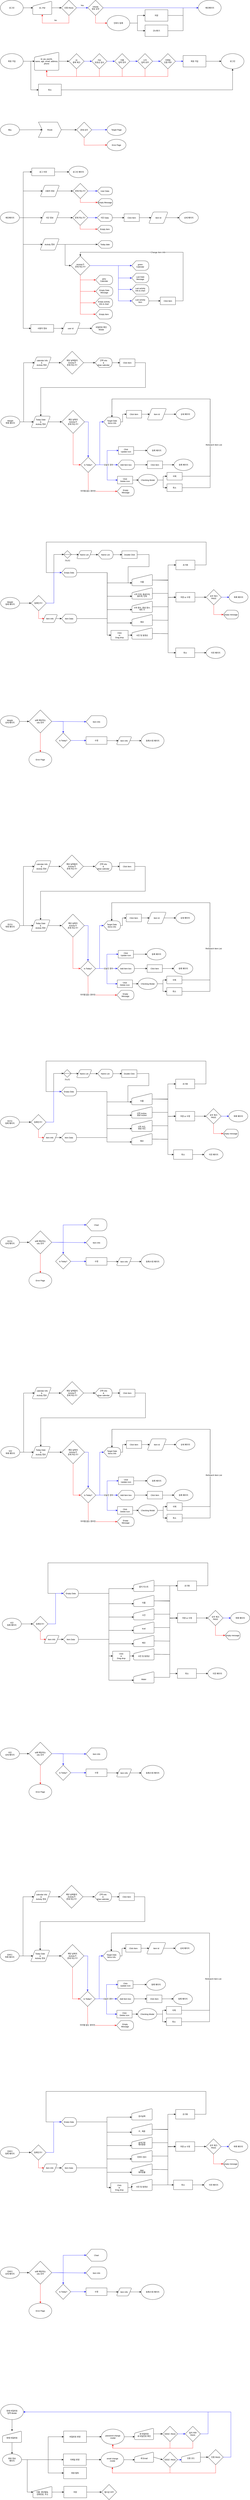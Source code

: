 <mxfile version="20.8.16" type="device" pages="2"><diagram id="C5RBs43oDa-KdzZeNtuy" name="페이지별"><mxGraphModel dx="1098" dy="828" grid="1" gridSize="10" guides="1" tooltips="1" connect="1" arrows="1" fold="1" page="1" pageScale="1" pageWidth="1600" pageHeight="900" math="0" shadow="0"><root><mxCell id="WIyWlLk6GJQsqaUBKTNV-0"/><mxCell id="WIyWlLk6GJQsqaUBKTNV-1" parent="WIyWlLk6GJQsqaUBKTNV-0"/><mxCell id="NoP06RcGjt7NzDAFmPfZ-1" value="로그인" style="ellipse;whiteSpace=wrap;html=1;fontSize=10;" parent="WIyWlLk6GJQsqaUBKTNV-1" vertex="1"><mxGeometry x="40" y="40" width="120" height="80" as="geometry"/></mxCell><mxCell id="NoP06RcGjt7NzDAFmPfZ-3" value="" style="endArrow=classic;html=1;rounded=0;exitX=1;exitY=0.5;exitDx=0;exitDy=0;entryX=0;entryY=0.5;entryDx=0;entryDy=0;fontSize=10;" parent="WIyWlLk6GJQsqaUBKTNV-1" source="NoP06RcGjt7NzDAFmPfZ-1" target="NoP06RcGjt7NzDAFmPfZ-226" edge="1"><mxGeometry width="50" height="50" relative="1" as="geometry"><mxPoint x="260" y="270" as="sourcePoint"/><mxPoint x="210" y="80" as="targetPoint"/></mxGeometry></mxCell><mxCell id="NoP06RcGjt7NzDAFmPfZ-4" value="인증 PASS" style="rhombus;whiteSpace=wrap;html=1;fontSize=10;" parent="WIyWlLk6GJQsqaUBKTNV-1" vertex="1"><mxGeometry x="360" y="40" width="80" height="80" as="geometry"/></mxCell><mxCell id="NoP06RcGjt7NzDAFmPfZ-5" value="" style="endArrow=classic;html=1;rounded=0;exitX=1;exitY=0.5;exitDx=0;exitDy=0;entryX=0;entryY=0.5;entryDx=0;entryDy=0;fontSize=10;" parent="WIyWlLk6GJQsqaUBKTNV-1" source="NoP06RcGjt7NzDAFmPfZ-226" target="NoP06RcGjt7NzDAFmPfZ-4" edge="1"><mxGeometry width="50" height="50" relative="1" as="geometry"><mxPoint x="310" y="80" as="sourcePoint"/><mxPoint x="460" y="250" as="targetPoint"/></mxGeometry></mxCell><mxCell id="NoP06RcGjt7NzDAFmPfZ-8" value="" style="endArrow=classic;html=1;rounded=0;exitX=0.5;exitY=1;exitDx=0;exitDy=0;entryX=0.5;entryY=1;entryDx=0;entryDy=0;fillColor=#f8cecc;strokeColor=#ff0000;fontSize=10;" parent="WIyWlLk6GJQsqaUBKTNV-1" source="NoP06RcGjt7NzDAFmPfZ-4" target="NoP06RcGjt7NzDAFmPfZ-226" edge="1"><mxGeometry width="50" height="50" relative="1" as="geometry"><mxPoint x="410" y="300" as="sourcePoint"/><mxPoint x="260" y="110" as="targetPoint"/><Array as="points"><mxPoint x="400" y="160"/><mxPoint x="260" y="160"/></Array></mxGeometry></mxCell><mxCell id="NoP06RcGjt7NzDAFmPfZ-9" value="No" style="text;html=1;strokeColor=none;fillColor=none;align=center;verticalAlign=middle;whiteSpace=wrap;rounded=0;fontSize=10;" parent="WIyWlLk6GJQsqaUBKTNV-1" vertex="1"><mxGeometry x="300" y="130" width="60" height="30" as="geometry"/></mxCell><mxCell id="NoP06RcGjt7NzDAFmPfZ-10" value="" style="endArrow=classic;html=1;rounded=0;strokeColor=#0000FF;exitX=1;exitY=0.5;exitDx=0;exitDy=0;fontSize=10;" parent="WIyWlLk6GJQsqaUBKTNV-1" source="NoP06RcGjt7NzDAFmPfZ-4" edge="1"><mxGeometry width="50" height="50" relative="1" as="geometry"><mxPoint x="470" y="310" as="sourcePoint"/><mxPoint x="500" y="80" as="targetPoint"/></mxGeometry></mxCell><mxCell id="NoP06RcGjt7NzDAFmPfZ-11" value="Yes" style="text;html=1;strokeColor=none;fillColor=none;align=center;verticalAlign=middle;whiteSpace=wrap;rounded=0;fontSize=10;" parent="WIyWlLk6GJQsqaUBKTNV-1" vertex="1"><mxGeometry x="440" y="52" width="60" height="30" as="geometry"/></mxCell><mxCell id="NoP06RcGjt7NzDAFmPfZ-12" value="Inbody&lt;br style=&quot;font-size: 10px;&quot;&gt;정보 유무" style="rhombus;whiteSpace=wrap;html=1;fontSize=10;" parent="WIyWlLk6GJQsqaUBKTNV-1" vertex="1"><mxGeometry x="500" y="40" width="80" height="80" as="geometry"/></mxCell><mxCell id="NoP06RcGjt7NzDAFmPfZ-13" value="" style="endArrow=classic;html=1;rounded=0;strokeColor=#ff0000;exitX=0.5;exitY=1;exitDx=0;exitDy=0;entryX=0;entryY=0.5;entryDx=0;entryDy=0;fontSize=10;" parent="WIyWlLk6GJQsqaUBKTNV-1" source="NoP06RcGjt7NzDAFmPfZ-12" target="NoP06RcGjt7NzDAFmPfZ-14" edge="1"><mxGeometry width="50" height="50" relative="1" as="geometry"><mxPoint x="538.0" y="117" as="sourcePoint"/><mxPoint x="540" y="159" as="targetPoint"/><Array as="points"><mxPoint x="540" y="160"/></Array></mxGeometry></mxCell><mxCell id="NoP06RcGjt7NzDAFmPfZ-14" value="인바디 등록" style="ellipse;whiteSpace=wrap;html=1;fontSize=10;" parent="WIyWlLk6GJQsqaUBKTNV-1" vertex="1"><mxGeometry x="600" y="120" width="120" height="80" as="geometry"/></mxCell><mxCell id="NoP06RcGjt7NzDAFmPfZ-16" value="건너뛰기" style="rounded=0;whiteSpace=wrap;html=1;fontSize=10;" parent="WIyWlLk6GJQsqaUBKTNV-1" vertex="1"><mxGeometry x="800" y="170" width="120" height="60" as="geometry"/></mxCell><mxCell id="NoP06RcGjt7NzDAFmPfZ-18" value="저장" style="rounded=0;whiteSpace=wrap;html=1;fontSize=10;" parent="WIyWlLk6GJQsqaUBKTNV-1" vertex="1"><mxGeometry x="800" y="90" width="120" height="60" as="geometry"/></mxCell><mxCell id="NoP06RcGjt7NzDAFmPfZ-21" value="메인페이지" style="ellipse;whiteSpace=wrap;html=1;fontSize=10;" parent="WIyWlLk6GJQsqaUBKTNV-1" vertex="1"><mxGeometry x="1080" y="40" width="120" height="80" as="geometry"/></mxCell><mxCell id="NoP06RcGjt7NzDAFmPfZ-23" value="" style="endArrow=classic;html=1;rounded=0;strokeColor=#000000;exitX=1;exitY=0.5;exitDx=0;exitDy=0;entryX=0;entryY=0.5;entryDx=0;entryDy=0;fontSize=10;" parent="WIyWlLk6GJQsqaUBKTNV-1" source="NoP06RcGjt7NzDAFmPfZ-14" target="NoP06RcGjt7NzDAFmPfZ-18" edge="1"><mxGeometry width="50" height="50" relative="1" as="geometry"><mxPoint x="730" y="160" as="sourcePoint"/><mxPoint x="800" y="120" as="targetPoint"/><Array as="points"><mxPoint x="760" y="160"/><mxPoint x="760" y="120"/></Array></mxGeometry></mxCell><mxCell id="NoP06RcGjt7NzDAFmPfZ-24" value="" style="endArrow=classic;html=1;rounded=0;strokeColor=#000000;exitX=1;exitY=0.5;exitDx=0;exitDy=0;entryX=0;entryY=0.5;entryDx=0;entryDy=0;fontSize=10;" parent="WIyWlLk6GJQsqaUBKTNV-1" source="NoP06RcGjt7NzDAFmPfZ-14" target="NoP06RcGjt7NzDAFmPfZ-16" edge="1"><mxGeometry width="50" height="50" relative="1" as="geometry"><mxPoint x="740" y="185" as="sourcePoint"/><mxPoint x="790" y="135" as="targetPoint"/><Array as="points"><mxPoint x="760" y="160"/><mxPoint x="760" y="200"/></Array></mxGeometry></mxCell><mxCell id="NoP06RcGjt7NzDAFmPfZ-26" value="" style="endArrow=classic;html=1;rounded=0;strokeColor=#000000;exitX=1;exitY=0.5;exitDx=0;exitDy=0;entryX=0;entryY=0.5;entryDx=0;entryDy=0;fontSize=10;" parent="WIyWlLk6GJQsqaUBKTNV-1" source="NoP06RcGjt7NzDAFmPfZ-18" target="NoP06RcGjt7NzDAFmPfZ-21" edge="1"><mxGeometry width="50" height="50" relative="1" as="geometry"><mxPoint x="960" y="140" as="sourcePoint"/><mxPoint x="1010" y="90" as="targetPoint"/><Array as="points"><mxPoint x="1000" y="120"/><mxPoint x="1000" y="80"/></Array></mxGeometry></mxCell><mxCell id="NoP06RcGjt7NzDAFmPfZ-27" value="" style="endArrow=classic;html=1;rounded=0;strokeColor=#000000;exitX=1;exitY=0.5;exitDx=0;exitDy=0;entryX=0;entryY=0.5;entryDx=0;entryDy=0;fontSize=10;" parent="WIyWlLk6GJQsqaUBKTNV-1" source="NoP06RcGjt7NzDAFmPfZ-16" target="NoP06RcGjt7NzDAFmPfZ-21" edge="1"><mxGeometry width="50" height="50" relative="1" as="geometry"><mxPoint x="960" y="170" as="sourcePoint"/><mxPoint x="1010" y="120" as="targetPoint"/><Array as="points"><mxPoint x="1000" y="200"/><mxPoint x="1000" y="80"/></Array></mxGeometry></mxCell><mxCell id="NoP06RcGjt7NzDAFmPfZ-22" value="" style="endArrow=classic;html=1;rounded=0;strokeColor=#0000FF;exitX=1;exitY=0.5;exitDx=0;exitDy=0;entryX=0;entryY=0.5;entryDx=0;entryDy=0;fontSize=10;" parent="WIyWlLk6GJQsqaUBKTNV-1" source="NoP06RcGjt7NzDAFmPfZ-12" target="NoP06RcGjt7NzDAFmPfZ-21" edge="1"><mxGeometry width="50" height="50" relative="1" as="geometry"><mxPoint x="730" y="150" as="sourcePoint"/><mxPoint x="850" y="116" as="targetPoint"/></mxGeometry></mxCell><mxCell id="NoP06RcGjt7NzDAFmPfZ-29" value="회원 가입" style="ellipse;whiteSpace=wrap;html=1;fontSize=10;" parent="WIyWlLk6GJQsqaUBKTNV-1" vertex="1"><mxGeometry x="40" y="320" width="120" height="80" as="geometry"/></mxCell><mxCell id="NoP06RcGjt7NzDAFmPfZ-30" value="" style="endArrow=classic;html=1;rounded=0;strokeColor=#000000;exitX=1;exitY=0.5;exitDx=0;exitDy=0;entryX=0;entryY=0.5;entryDx=0;entryDy=0;fontSize=10;" parent="WIyWlLk6GJQsqaUBKTNV-1" source="NoP06RcGjt7NzDAFmPfZ-29" target="NoP06RcGjt7NzDAFmPfZ-225" edge="1"><mxGeometry width="50" height="50" relative="1" as="geometry"><mxPoint x="180" y="350" as="sourcePoint"/><mxPoint x="230" y="360" as="targetPoint"/></mxGeometry></mxCell><mxCell id="NoP06RcGjt7NzDAFmPfZ-31" value="" style="endArrow=classic;html=1;rounded=0;strokeColor=#000000;exitX=1;exitY=0.5;exitDx=0;exitDy=0;entryX=0;entryY=0.5;entryDx=0;entryDy=0;fontSize=10;" parent="WIyWlLk6GJQsqaUBKTNV-1" source="NoP06RcGjt7NzDAFmPfZ-29" target="NoP06RcGjt7NzDAFmPfZ-32" edge="1"><mxGeometry width="50" height="50" relative="1" as="geometry"><mxPoint x="170" y="350" as="sourcePoint"/><mxPoint x="240" y="440" as="targetPoint"/><Array as="points"><mxPoint x="200" y="360"/><mxPoint x="200" y="510"/></Array></mxGeometry></mxCell><mxCell id="NoP06RcGjt7NzDAFmPfZ-32" value="취소" style="rounded=0;whiteSpace=wrap;html=1;fontSize=10;" parent="WIyWlLk6GJQsqaUBKTNV-1" vertex="1"><mxGeometry x="240" y="480" width="120" height="60" as="geometry"/></mxCell><mxCell id="NoP06RcGjt7NzDAFmPfZ-34" value="ID &lt;br style=&quot;font-size: 10px;&quot;&gt;중복 체크" style="rhombus;whiteSpace=wrap;html=1;fontSize=10;" parent="WIyWlLk6GJQsqaUBKTNV-1" vertex="1"><mxGeometry x="400" y="320" width="80" height="80" as="geometry"/></mxCell><mxCell id="NoP06RcGjt7NzDAFmPfZ-35" value="PW&lt;br style=&quot;font-size: 10px;&quot;&gt;유효성 검사" style="rhombus;whiteSpace=wrap;html=1;fontSize=10;" parent="WIyWlLk6GJQsqaUBKTNV-1" vertex="1"><mxGeometry x="520" y="320" width="80" height="80" as="geometry"/></mxCell><mxCell id="NoP06RcGjt7NzDAFmPfZ-36" value="이름 &lt;br style=&quot;font-size: 10px;&quot;&gt;입력 유무" style="rhombus;whiteSpace=wrap;html=1;fontSize=10;" parent="WIyWlLk6GJQsqaUBKTNV-1" vertex="1"><mxGeometry x="640" y="320" width="80" height="80" as="geometry"/></mxCell><mxCell id="NoP06RcGjt7NzDAFmPfZ-37" value="나이&lt;br style=&quot;font-size: 10px;&quot;&gt;입력 유무" style="rhombus;whiteSpace=wrap;html=1;fontSize=10;" parent="WIyWlLk6GJQsqaUBKTNV-1" vertex="1"><mxGeometry x="760" y="320" width="80" height="80" as="geometry"/></mxCell><mxCell id="NoP06RcGjt7NzDAFmPfZ-38" value="이메일&lt;br style=&quot;font-size: 10px;&quot;&gt;인증 여부" style="rhombus;whiteSpace=wrap;html=1;fontSize=10;" parent="WIyWlLk6GJQsqaUBKTNV-1" vertex="1"><mxGeometry x="880" y="320" width="80" height="80" as="geometry"/></mxCell><mxCell id="NoP06RcGjt7NzDAFmPfZ-39" value="" style="endArrow=classic;html=1;rounded=0;strokeColor=#000000;entryX=0;entryY=0.5;entryDx=0;entryDy=0;exitX=1;exitY=0.5;exitDx=0;exitDy=0;fontSize=10;" parent="WIyWlLk6GJQsqaUBKTNV-1" source="NoP06RcGjt7NzDAFmPfZ-225" target="NoP06RcGjt7NzDAFmPfZ-34" edge="1"><mxGeometry width="50" height="50" relative="1" as="geometry"><mxPoint x="370" y="370" as="sourcePoint"/><mxPoint x="414" y="320" as="targetPoint"/></mxGeometry></mxCell><mxCell id="NoP06RcGjt7NzDAFmPfZ-40" value="" style="endArrow=classic;html=1;rounded=0;strokeColor=#0000FF;entryX=0;entryY=0.5;entryDx=0;entryDy=0;exitX=1;exitY=0.5;exitDx=0;exitDy=0;fontSize=10;" parent="WIyWlLk6GJQsqaUBKTNV-1" source="NoP06RcGjt7NzDAFmPfZ-34" target="NoP06RcGjt7NzDAFmPfZ-35" edge="1"><mxGeometry width="50" height="50" relative="1" as="geometry"><mxPoint x="480" y="360" as="sourcePoint"/><mxPoint x="520" y="360" as="targetPoint"/></mxGeometry></mxCell><mxCell id="NoP06RcGjt7NzDAFmPfZ-41" value="" style="endArrow=classic;html=1;rounded=0;strokeColor=#0000FF;entryX=0;entryY=0.5;entryDx=0;entryDy=0;exitX=1;exitY=0.5;exitDx=0;exitDy=0;fontSize=10;" parent="WIyWlLk6GJQsqaUBKTNV-1" source="NoP06RcGjt7NzDAFmPfZ-35" target="NoP06RcGjt7NzDAFmPfZ-36" edge="1"><mxGeometry width="50" height="50" relative="1" as="geometry"><mxPoint x="600" y="359.71" as="sourcePoint"/><mxPoint x="640" y="359.71" as="targetPoint"/></mxGeometry></mxCell><mxCell id="NoP06RcGjt7NzDAFmPfZ-42" value="" style="endArrow=classic;html=1;rounded=0;strokeColor=#0000FF;entryX=0;entryY=0.5;entryDx=0;entryDy=0;exitX=1;exitY=0.5;exitDx=0;exitDy=0;fontSize=10;" parent="WIyWlLk6GJQsqaUBKTNV-1" source="NoP06RcGjt7NzDAFmPfZ-36" target="NoP06RcGjt7NzDAFmPfZ-37" edge="1"><mxGeometry width="50" height="50" relative="1" as="geometry"><mxPoint x="730" y="380" as="sourcePoint"/><mxPoint x="760" y="359.71" as="targetPoint"/></mxGeometry></mxCell><mxCell id="NoP06RcGjt7NzDAFmPfZ-43" value="" style="endArrow=classic;html=1;rounded=0;strokeColor=#0000FF;exitX=1;exitY=0.5;exitDx=0;exitDy=0;entryX=0;entryY=0.5;entryDx=0;entryDy=0;fontSize=10;" parent="WIyWlLk6GJQsqaUBKTNV-1" source="NoP06RcGjt7NzDAFmPfZ-37" target="NoP06RcGjt7NzDAFmPfZ-38" edge="1"><mxGeometry width="50" height="50" relative="1" as="geometry"><mxPoint x="850" y="370" as="sourcePoint"/><mxPoint x="870" y="380" as="targetPoint"/></mxGeometry></mxCell><mxCell id="NoP06RcGjt7NzDAFmPfZ-44" value="" style="endArrow=classic;html=1;rounded=0;strokeColor=#0000FF;exitX=1;exitY=0.5;exitDx=0;exitDy=0;entryX=0;entryY=0.5;entryDx=0;entryDy=0;fontSize=10;" parent="WIyWlLk6GJQsqaUBKTNV-1" source="NoP06RcGjt7NzDAFmPfZ-38" target="NoP06RcGjt7NzDAFmPfZ-45" edge="1"><mxGeometry width="50" height="50" relative="1" as="geometry"><mxPoint x="1010" y="360" as="sourcePoint"/><mxPoint x="1000" y="360" as="targetPoint"/></mxGeometry></mxCell><mxCell id="NoP06RcGjt7NzDAFmPfZ-45" value="회원 가입" style="rounded=0;whiteSpace=wrap;html=1;fontSize=10;" parent="WIyWlLk6GJQsqaUBKTNV-1" vertex="1"><mxGeometry x="1000" y="330" width="120" height="60" as="geometry"/></mxCell><mxCell id="NoP06RcGjt7NzDAFmPfZ-47" value="" style="endArrow=classic;html=1;rounded=0;strokeColor=#FF0000;exitX=0.5;exitY=1;exitDx=0;exitDy=0;entryX=0.5;entryY=1;entryDx=0;entryDy=0;fontSize=10;" parent="WIyWlLk6GJQsqaUBKTNV-1" source="NoP06RcGjt7NzDAFmPfZ-38" target="NoP06RcGjt7NzDAFmPfZ-225" edge="1"><mxGeometry width="50" height="50" relative="1" as="geometry"><mxPoint x="690" y="470" as="sourcePoint"/><mxPoint x="300" y="390" as="targetPoint"/><Array as="points"><mxPoint x="920" y="440"/><mxPoint x="284" y="440"/></Array></mxGeometry></mxCell><mxCell id="NoP06RcGjt7NzDAFmPfZ-51" value="" style="endArrow=classic;html=1;rounded=0;strokeColor=#FF0000;exitX=0.5;exitY=1;exitDx=0;exitDy=0;entryX=0.5;entryY=1;entryDx=0;entryDy=0;fontSize=10;" parent="WIyWlLk6GJQsqaUBKTNV-1" source="NoP06RcGjt7NzDAFmPfZ-34" target="NoP06RcGjt7NzDAFmPfZ-225" edge="1"><mxGeometry width="50" height="50" relative="1" as="geometry"><mxPoint x="310" y="450" as="sourcePoint"/><mxPoint x="300" y="390" as="targetPoint"/><Array as="points"><mxPoint x="440" y="440"/><mxPoint x="284" y="440"/></Array></mxGeometry></mxCell><mxCell id="NoP06RcGjt7NzDAFmPfZ-52" value="" style="endArrow=classic;html=1;rounded=0;strokeColor=#FF0000;exitX=0.5;exitY=1;exitDx=0;exitDy=0;entryX=0.5;entryY=1;entryDx=0;entryDy=0;fontSize=10;" parent="WIyWlLk6GJQsqaUBKTNV-1" source="NoP06RcGjt7NzDAFmPfZ-35" target="NoP06RcGjt7NzDAFmPfZ-225" edge="1"><mxGeometry width="50" height="50" relative="1" as="geometry"><mxPoint x="450" y="410" as="sourcePoint"/><mxPoint x="300" y="390" as="targetPoint"/><Array as="points"><mxPoint x="560" y="440"/><mxPoint x="284" y="440"/></Array></mxGeometry></mxCell><mxCell id="NoP06RcGjt7NzDAFmPfZ-53" value="" style="endArrow=classic;html=1;rounded=0;strokeColor=#FF0000;exitX=0.5;exitY=1;exitDx=0;exitDy=0;entryX=0.5;entryY=1;entryDx=0;entryDy=0;fontSize=10;" parent="WIyWlLk6GJQsqaUBKTNV-1" source="NoP06RcGjt7NzDAFmPfZ-36" target="NoP06RcGjt7NzDAFmPfZ-225" edge="1"><mxGeometry width="50" height="50" relative="1" as="geometry"><mxPoint x="570" y="410" as="sourcePoint"/><mxPoint x="300" y="390" as="targetPoint"/><Array as="points"><mxPoint x="680" y="440"/><mxPoint x="284" y="440"/></Array></mxGeometry></mxCell><mxCell id="NoP06RcGjt7NzDAFmPfZ-54" value="" style="endArrow=classic;html=1;rounded=0;strokeColor=#FF0000;exitX=0.5;exitY=1;exitDx=0;exitDy=0;entryX=0.5;entryY=1;entryDx=0;entryDy=0;fontSize=10;" parent="WIyWlLk6GJQsqaUBKTNV-1" source="NoP06RcGjt7NzDAFmPfZ-37" target="NoP06RcGjt7NzDAFmPfZ-225" edge="1"><mxGeometry width="50" height="50" relative="1" as="geometry"><mxPoint x="580" y="420" as="sourcePoint"/><mxPoint x="300" y="390" as="targetPoint"/><Array as="points"><mxPoint x="800" y="440"/><mxPoint x="284" y="440"/></Array></mxGeometry></mxCell><mxCell id="NoP06RcGjt7NzDAFmPfZ-55" value="로그인" style="ellipse;whiteSpace=wrap;html=1;fontSize=10;" parent="WIyWlLk6GJQsqaUBKTNV-1" vertex="1"><mxGeometry x="1200" y="320" width="120" height="80" as="geometry"/></mxCell><mxCell id="NoP06RcGjt7NzDAFmPfZ-56" value="" style="endArrow=classic;html=1;rounded=0;strokeColor=#000000;exitX=1;exitY=0.5;exitDx=0;exitDy=0;entryX=0;entryY=0.5;entryDx=0;entryDy=0;fontSize=10;" parent="WIyWlLk6GJQsqaUBKTNV-1" source="NoP06RcGjt7NzDAFmPfZ-45" target="NoP06RcGjt7NzDAFmPfZ-55" edge="1"><mxGeometry width="50" height="50" relative="1" as="geometry"><mxPoint x="1110" y="410" as="sourcePoint"/><mxPoint x="1160" y="360" as="targetPoint"/></mxGeometry></mxCell><mxCell id="NoP06RcGjt7NzDAFmPfZ-57" value="" style="endArrow=classic;html=1;rounded=0;strokeColor=#000000;exitX=1;exitY=0.5;exitDx=0;exitDy=0;entryX=0.5;entryY=1;entryDx=0;entryDy=0;fontSize=10;" parent="WIyWlLk6GJQsqaUBKTNV-1" source="NoP06RcGjt7NzDAFmPfZ-32" target="NoP06RcGjt7NzDAFmPfZ-55" edge="1"><mxGeometry width="50" height="50" relative="1" as="geometry"><mxPoint x="1161" y="460" as="sourcePoint"/><mxPoint x="1241" y="460" as="targetPoint"/><Array as="points"><mxPoint x="1260" y="510"/></Array></mxGeometry></mxCell><mxCell id="NoP06RcGjt7NzDAFmPfZ-59" value="Route" style="shape=step;perimeter=stepPerimeter;whiteSpace=wrap;html=1;fixedSize=1;fontSize=10;" parent="WIyWlLk6GJQsqaUBKTNV-1" vertex="1"><mxGeometry x="240" y="679" width="120" height="80" as="geometry"/></mxCell><mxCell id="NoP06RcGjt7NzDAFmPfZ-60" value="" style="endArrow=classic;html=1;rounded=0;strokeColor=#000000;exitX=1;exitY=0.5;exitDx=0;exitDy=0;entryX=0;entryY=0.5;entryDx=0;entryDy=0;exitPerimeter=0;fontSize=10;" parent="WIyWlLk6GJQsqaUBKTNV-1" source="NoP06RcGjt7NzDAFmPfZ-80" target="NoP06RcGjt7NzDAFmPfZ-59" edge="1"><mxGeometry width="50" height="50" relative="1" as="geometry"><mxPoint x="160" y="719" as="sourcePoint"/><mxPoint x="360" y="779" as="targetPoint"/></mxGeometry></mxCell><mxCell id="NoP06RcGjt7NzDAFmPfZ-62" value="" style="endArrow=classic;html=1;rounded=0;strokeColor=#000000;exitX=1;exitY=0.5;exitDx=0;exitDy=0;entryX=0;entryY=0.5;entryDx=0;entryDy=0;entryPerimeter=0;fontSize=10;" parent="WIyWlLk6GJQsqaUBKTNV-1" source="NoP06RcGjt7NzDAFmPfZ-59" target="NoP06RcGjt7NzDAFmPfZ-84" edge="1"><mxGeometry width="50" height="50" relative="1" as="geometry"><mxPoint x="460" y="839" as="sourcePoint"/><mxPoint x="440" y="719" as="targetPoint"/></mxGeometry></mxCell><mxCell id="NoP06RcGjt7NzDAFmPfZ-64" value="" style="endArrow=classic;html=1;rounded=0;strokeColor=#FF0000;exitX=0.5;exitY=1;exitDx=0;exitDy=0;entryX=0;entryY=0.5;entryDx=0;entryDy=0;entryPerimeter=0;exitPerimeter=0;fontSize=10;" parent="WIyWlLk6GJQsqaUBKTNV-1" source="NoP06RcGjt7NzDAFmPfZ-84" target="NoP06RcGjt7NzDAFmPfZ-81" edge="1"><mxGeometry width="50" height="50" relative="1" as="geometry"><mxPoint x="480" y="759" as="sourcePoint"/><mxPoint x="480" y="799" as="targetPoint"/><Array as="points"><mxPoint x="480" y="800"/></Array></mxGeometry></mxCell><mxCell id="NoP06RcGjt7NzDAFmPfZ-67" value="" style="endArrow=classic;html=1;rounded=0;strokeColor=#0000FF;exitX=1;exitY=0.5;exitDx=0;exitDy=0;entryX=0;entryY=0.5;entryDx=0;entryDy=0;entryPerimeter=0;exitPerimeter=0;fontSize=10;" parent="WIyWlLk6GJQsqaUBKTNV-1" source="NoP06RcGjt7NzDAFmPfZ-84" target="NoP06RcGjt7NzDAFmPfZ-83" edge="1"><mxGeometry width="50" height="50" relative="1" as="geometry"><mxPoint x="520" y="719" as="sourcePoint"/><mxPoint x="600" y="719" as="targetPoint"/></mxGeometry></mxCell><mxCell id="NoP06RcGjt7NzDAFmPfZ-73" value="Empty Message" style="shape=display;whiteSpace=wrap;html=1;fontSize=10;" parent="WIyWlLk6GJQsqaUBKTNV-1" vertex="1"><mxGeometry x="550" y="1080" width="80" height="40" as="geometry"/></mxCell><mxCell id="NoP06RcGjt7NzDAFmPfZ-74" value="존재 하는가?" style="strokeWidth=1;html=1;shape=mxgraph.flowchart.decision;whiteSpace=wrap;fontSize=10;" parent="WIyWlLk6GJQsqaUBKTNV-1" vertex="1"><mxGeometry x="420" y="1000" width="80" height="80" as="geometry"/></mxCell><mxCell id="NoP06RcGjt7NzDAFmPfZ-76" value="사용자 정보" style="shape=parallelogram;html=1;strokeWidth=1;perimeter=parallelogramPerimeter;whiteSpace=wrap;rounded=1;arcSize=12;size=0.23;fontSize=10;" parent="WIyWlLk6GJQsqaUBKTNV-1" vertex="1"><mxGeometry x="250" y="1010" width="100" height="60" as="geometry"/></mxCell><mxCell id="NoP06RcGjt7NzDAFmPfZ-306" style="edgeStyle=none;shape=connector;rounded=0;orthogonalLoop=1;jettySize=auto;html=1;entryX=0;entryY=0.5;entryDx=0;entryDy=0;labelBackgroundColor=default;strokeColor=#000000;fontFamily=Helvetica;fontSize=10;fontColor=default;endArrow=classic;" parent="WIyWlLk6GJQsqaUBKTNV-1" target="NoP06RcGjt7NzDAFmPfZ-76" edge="1"><mxGeometry relative="1" as="geometry"><mxPoint x="140" y="1180" as="sourcePoint"/><Array as="points"><mxPoint x="160" y="1180"/><mxPoint x="160" y="1040"/></Array></mxGeometry></mxCell><mxCell id="NoP06RcGjt7NzDAFmPfZ-307" style="edgeStyle=none;shape=connector;rounded=0;orthogonalLoop=1;jettySize=auto;html=1;entryX=0;entryY=0.5;entryDx=0;entryDy=0;labelBackgroundColor=default;strokeColor=#000000;fontFamily=Helvetica;fontSize=10;fontColor=default;endArrow=classic;" parent="WIyWlLk6GJQsqaUBKTNV-1" source="NoP06RcGjt7NzDAFmPfZ-79" target="NoP06RcGjt7NzDAFmPfZ-98" edge="1"><mxGeometry relative="1" as="geometry"/></mxCell><mxCell id="NoP06RcGjt7NzDAFmPfZ-308" style="edgeStyle=none;shape=connector;rounded=0;orthogonalLoop=1;jettySize=auto;html=1;entryX=0;entryY=0.5;entryDx=0;entryDy=0;labelBackgroundColor=default;strokeColor=#000000;fontFamily=Helvetica;fontSize=10;fontColor=default;endArrow=classic;exitX=1;exitY=0.5;exitDx=0;exitDy=0;exitPerimeter=0;" parent="WIyWlLk6GJQsqaUBKTNV-1" source="NoP06RcGjt7NzDAFmPfZ-79" target="NoP06RcGjt7NzDAFmPfZ-114" edge="1"><mxGeometry relative="1" as="geometry"><Array as="points"><mxPoint x="160" y="1180"/><mxPoint x="160" y="1320"/></Array></mxGeometry></mxCell><mxCell id="NoP06RcGjt7NzDAFmPfZ-313" style="edgeStyle=none;shape=connector;rounded=0;orthogonalLoop=1;jettySize=auto;html=1;entryX=0;entryY=0.5;entryDx=0;entryDy=0;labelBackgroundColor=default;strokeColor=#000000;fontFamily=Helvetica;fontSize=10;fontColor=default;endArrow=classic;exitX=1;exitY=0.5;exitDx=0;exitDy=0;exitPerimeter=0;" parent="WIyWlLk6GJQsqaUBKTNV-1" source="NoP06RcGjt7NzDAFmPfZ-79" target="NoP06RcGjt7NzDAFmPfZ-311" edge="1"><mxGeometry relative="1" as="geometry"><Array as="points"><mxPoint x="160" y="1180"/><mxPoint x="160" y="1760"/></Array></mxGeometry></mxCell><mxCell id="NoP06RcGjt7NzDAFmPfZ-318" style="edgeStyle=none;shape=connector;rounded=0;orthogonalLoop=1;jettySize=auto;html=1;entryX=0;entryY=0.5;entryDx=0;entryDy=0;labelBackgroundColor=default;strokeColor=#000000;fontFamily=Helvetica;fontSize=10;fontColor=default;endArrow=classic;exitX=1;exitY=0.5;exitDx=0;exitDy=0;exitPerimeter=0;" parent="WIyWlLk6GJQsqaUBKTNV-1" source="NoP06RcGjt7NzDAFmPfZ-79" target="NoP06RcGjt7NzDAFmPfZ-312" edge="1"><mxGeometry relative="1" as="geometry"><Array as="points"><mxPoint x="160" y="1180"/><mxPoint x="160" y="940"/></Array></mxGeometry></mxCell><mxCell id="NoP06RcGjt7NzDAFmPfZ-79" value="메인페이지" style="strokeWidth=1;html=1;shape=mxgraph.flowchart.start_1;whiteSpace=wrap;fontSize=10;" parent="WIyWlLk6GJQsqaUBKTNV-1" vertex="1"><mxGeometry x="40" y="1150" width="100" height="60" as="geometry"/></mxCell><mxCell id="NoP06RcGjt7NzDAFmPfZ-80" value="메뉴" style="strokeWidth=1;html=1;shape=mxgraph.flowchart.start_1;whiteSpace=wrap;fontSize=10;" parent="WIyWlLk6GJQsqaUBKTNV-1" vertex="1"><mxGeometry x="40" y="689.5" width="100" height="60" as="geometry"/></mxCell><mxCell id="NoP06RcGjt7NzDAFmPfZ-81" value="Error Page" style="strokeWidth=1;html=1;shape=mxgraph.flowchart.start_1;whiteSpace=wrap;fontSize=10;" parent="WIyWlLk6GJQsqaUBKTNV-1" vertex="1"><mxGeometry x="600" y="769" width="100" height="60" as="geometry"/></mxCell><mxCell id="NoP06RcGjt7NzDAFmPfZ-83" value="Target Page" style="strokeWidth=1;html=1;shape=mxgraph.flowchart.start_1;whiteSpace=wrap;fontSize=10;" parent="WIyWlLk6GJQsqaUBKTNV-1" vertex="1"><mxGeometry x="600" y="689" width="100" height="60" as="geometry"/></mxCell><mxCell id="NoP06RcGjt7NzDAFmPfZ-84" value="존재 유무" style="strokeWidth=1;html=1;shape=mxgraph.flowchart.decision;whiteSpace=wrap;fontSize=10;" parent="WIyWlLk6GJQsqaUBKTNV-1" vertex="1"><mxGeometry x="440" y="679" width="80.11" height="81" as="geometry"/></mxCell><mxCell id="NoP06RcGjt7NzDAFmPfZ-88" value="User Data" style="shape=display;whiteSpace=wrap;html=1;fontSize=10;" parent="WIyWlLk6GJQsqaUBKTNV-1" vertex="1"><mxGeometry x="549" y="1020" width="80" height="40" as="geometry"/></mxCell><mxCell id="NoP06RcGjt7NzDAFmPfZ-92" value="" style="endArrow=classic;html=1;rounded=0;strokeColor=#0000FF;exitX=1;exitY=0.5;exitDx=0;exitDy=0;exitPerimeter=0;entryX=0;entryY=0.5;entryDx=0;entryDy=0;entryPerimeter=0;fontSize=10;" parent="WIyWlLk6GJQsqaUBKTNV-1" source="NoP06RcGjt7NzDAFmPfZ-74" target="NoP06RcGjt7NzDAFmPfZ-88" edge="1"><mxGeometry width="50" height="50" relative="1" as="geometry"><mxPoint x="565" y="1150" as="sourcePoint"/><mxPoint x="615" y="1100" as="targetPoint"/><Array as="points"/></mxGeometry></mxCell><mxCell id="NoP06RcGjt7NzDAFmPfZ-93" value="" style="endArrow=classic;html=1;rounded=0;strokeColor=#FF0000;exitX=0.5;exitY=1;exitDx=0;exitDy=0;exitPerimeter=0;entryX=0;entryY=0.5;entryDx=0;entryDy=0;entryPerimeter=0;fontSize=10;" parent="WIyWlLk6GJQsqaUBKTNV-1" source="NoP06RcGjt7NzDAFmPfZ-74" target="NoP06RcGjt7NzDAFmPfZ-73" edge="1"><mxGeometry width="50" height="50" relative="1" as="geometry"><mxPoint x="540" y="1141" as="sourcePoint"/><mxPoint x="590" y="1091" as="targetPoint"/><Array as="points"><mxPoint x="460" y="1100"/></Array></mxGeometry></mxCell><mxCell id="NoP06RcGjt7NzDAFmPfZ-95" value="" style="endArrow=classic;html=1;rounded=0;strokeColor=#000000;fontFamily=Helvetica;fontSize=10;fontColor=default;exitX=1;exitY=0.5;exitDx=0;exitDy=0;entryX=0;entryY=0.5;entryDx=0;entryDy=0;entryPerimeter=0;" parent="WIyWlLk6GJQsqaUBKTNV-1" source="NoP06RcGjt7NzDAFmPfZ-76" target="NoP06RcGjt7NzDAFmPfZ-74" edge="1"><mxGeometry width="50" height="50" relative="1" as="geometry"><mxPoint x="330" y="1090" as="sourcePoint"/><mxPoint x="420" y="1040" as="targetPoint"/></mxGeometry></mxCell><mxCell id="NoP06RcGjt7NzDAFmPfZ-96" value="Empty Item" style="shape=display;whiteSpace=wrap;html=1;fontSize=10;" parent="WIyWlLk6GJQsqaUBKTNV-1" vertex="1"><mxGeometry x="549" y="1220" width="80" height="40" as="geometry"/></mxCell><mxCell id="NoP06RcGjt7NzDAFmPfZ-97" value="존재 하는가?" style="strokeWidth=1;html=1;shape=mxgraph.flowchart.decision;whiteSpace=wrap;fontSize=10;" parent="WIyWlLk6GJQsqaUBKTNV-1" vertex="1"><mxGeometry x="419" y="1140" width="80" height="80" as="geometry"/></mxCell><mxCell id="NoP06RcGjt7NzDAFmPfZ-98" value="식단 정보" style="shape=parallelogram;html=1;strokeWidth=1;perimeter=parallelogramPerimeter;whiteSpace=wrap;rounded=1;arcSize=12;size=0.23;fontSize=10;" parent="WIyWlLk6GJQsqaUBKTNV-1" vertex="1"><mxGeometry x="249" y="1150" width="100" height="60" as="geometry"/></mxCell><mxCell id="NoP06RcGjt7NzDAFmPfZ-99" value="식단 Data" style="shape=display;whiteSpace=wrap;html=1;fontSize=10;" parent="WIyWlLk6GJQsqaUBKTNV-1" vertex="1"><mxGeometry x="548" y="1160" width="80" height="40" as="geometry"/></mxCell><mxCell id="NoP06RcGjt7NzDAFmPfZ-100" value="" style="endArrow=classic;html=1;rounded=0;strokeColor=#0000FF;exitX=1;exitY=0.5;exitDx=0;exitDy=0;exitPerimeter=0;entryX=0;entryY=0.5;entryDx=0;entryDy=0;entryPerimeter=0;fontSize=10;" parent="WIyWlLk6GJQsqaUBKTNV-1" source="NoP06RcGjt7NzDAFmPfZ-97" target="NoP06RcGjt7NzDAFmPfZ-99" edge="1"><mxGeometry width="50" height="50" relative="1" as="geometry"><mxPoint x="564" y="1290" as="sourcePoint"/><mxPoint x="614" y="1240" as="targetPoint"/><Array as="points"/></mxGeometry></mxCell><mxCell id="NoP06RcGjt7NzDAFmPfZ-101" value="" style="endArrow=classic;html=1;rounded=0;strokeColor=#FF0000;exitX=0.5;exitY=1;exitDx=0;exitDy=0;exitPerimeter=0;entryX=0;entryY=0.5;entryDx=0;entryDy=0;entryPerimeter=0;fontSize=10;" parent="WIyWlLk6GJQsqaUBKTNV-1" source="NoP06RcGjt7NzDAFmPfZ-97" target="NoP06RcGjt7NzDAFmPfZ-96" edge="1"><mxGeometry width="50" height="50" relative="1" as="geometry"><mxPoint x="539" y="1281" as="sourcePoint"/><mxPoint x="589" y="1231" as="targetPoint"/><Array as="points"><mxPoint x="459" y="1240"/></Array></mxGeometry></mxCell><mxCell id="NoP06RcGjt7NzDAFmPfZ-102" value="" style="endArrow=classic;html=1;rounded=0;strokeColor=#000000;fontFamily=Helvetica;fontSize=10;fontColor=default;exitX=1;exitY=0.5;exitDx=0;exitDy=0;entryX=0;entryY=0.5;entryDx=0;entryDy=0;entryPerimeter=0;" parent="WIyWlLk6GJQsqaUBKTNV-1" source="NoP06RcGjt7NzDAFmPfZ-98" target="NoP06RcGjt7NzDAFmPfZ-97" edge="1"><mxGeometry width="50" height="50" relative="1" as="geometry"><mxPoint x="329" y="1230" as="sourcePoint"/><mxPoint x="419" y="1180" as="targetPoint"/></mxGeometry></mxCell><mxCell id="NoP06RcGjt7NzDAFmPfZ-103" value="" style="endArrow=classic;html=1;rounded=0;labelBackgroundColor=default;strokeColor=#000000;fontFamily=Helvetica;fontSize=10;fontColor=default;shape=connector;exitX=1;exitY=0.5;exitDx=0;exitDy=0;exitPerimeter=0;entryX=0;entryY=0.5;entryDx=0;entryDy=0;" parent="WIyWlLk6GJQsqaUBKTNV-1" source="NoP06RcGjt7NzDAFmPfZ-99" target="NoP06RcGjt7NzDAFmPfZ-105" edge="1"><mxGeometry width="50" height="50" relative="1" as="geometry"><mxPoint x="675" y="1180" as="sourcePoint"/><mxPoint x="700" y="1180" as="targetPoint"/></mxGeometry></mxCell><mxCell id="NoP06RcGjt7NzDAFmPfZ-105" value="Click Item" style="rounded=0;whiteSpace=wrap;html=1;strokeColor=default;fontFamily=Helvetica;fontSize=10;fontColor=default;fillColor=default;" parent="WIyWlLk6GJQsqaUBKTNV-1" vertex="1"><mxGeometry x="690" y="1160" width="80" height="40" as="geometry"/></mxCell><mxCell id="NoP06RcGjt7NzDAFmPfZ-107" value="" style="endArrow=classic;html=1;rounded=0;labelBackgroundColor=default;strokeColor=#000000;fontFamily=Helvetica;fontSize=10;fontColor=default;shape=connector;exitX=1;exitY=0.5;exitDx=0;exitDy=0;" parent="WIyWlLk6GJQsqaUBKTNV-1" source="NoP06RcGjt7NzDAFmPfZ-105" target="NoP06RcGjt7NzDAFmPfZ-108" edge="1"><mxGeometry width="50" height="50" relative="1" as="geometry"><mxPoint x="770" y="1170" as="sourcePoint"/><mxPoint x="860" y="1180" as="targetPoint"/></mxGeometry></mxCell><mxCell id="NoP06RcGjt7NzDAFmPfZ-108" value="Item Id" style="shape=parallelogram;html=1;strokeWidth=1;perimeter=parallelogramPerimeter;whiteSpace=wrap;rounded=1;arcSize=12;size=0.23;strokeColor=default;fontFamily=Helvetica;fontSize=10;fontColor=default;fillColor=default;" parent="WIyWlLk6GJQsqaUBKTNV-1" vertex="1"><mxGeometry x="820" y="1150" width="100" height="60" as="geometry"/></mxCell><mxCell id="NoP06RcGjt7NzDAFmPfZ-109" value="" style="endArrow=classic;html=1;rounded=0;labelBackgroundColor=default;strokeColor=#000000;fontFamily=Helvetica;fontSize=10;fontColor=default;shape=connector;exitX=1;exitY=0.5;exitDx=0;exitDy=0;entryX=0;entryY=0.5;entryDx=0;entryDy=0;entryPerimeter=0;" parent="WIyWlLk6GJQsqaUBKTNV-1" source="NoP06RcGjt7NzDAFmPfZ-108" target="NoP06RcGjt7NzDAFmPfZ-111" edge="1"><mxGeometry width="50" height="50" relative="1" as="geometry"><mxPoint x="970" y="1170" as="sourcePoint"/><mxPoint x="980" y="1180" as="targetPoint"/></mxGeometry></mxCell><mxCell id="NoP06RcGjt7NzDAFmPfZ-111" value="상세 페이지" style="strokeWidth=1;html=1;shape=mxgraph.flowchart.start_1;whiteSpace=wrap;strokeColor=default;fontFamily=Helvetica;fontSize=10;fontColor=default;fillColor=default;" parent="WIyWlLk6GJQsqaUBKTNV-1" vertex="1"><mxGeometry x="980" y="1150" width="100" height="60" as="geometry"/></mxCell><mxCell id="NoP06RcGjt7NzDAFmPfZ-112" value="grey &lt;br style=&quot;font-size: 10px;&quot;&gt;Calendar" style="shape=display;whiteSpace=wrap;html=1;fontSize=10;" parent="WIyWlLk6GJQsqaUBKTNV-1" vertex="1"><mxGeometry x="540.11" y="1481" width="90" height="50" as="geometry"/></mxCell><mxCell id="NoP06RcGjt7NzDAFmPfZ-113" value="Activity가 &lt;br style=&quot;font-size: 10px;&quot;&gt;존재 하는가?" style="strokeWidth=1;html=1;shape=mxgraph.flowchart.decision;whiteSpace=wrap;fontSize=10;" parent="WIyWlLk6GJQsqaUBKTNV-1" vertex="1"><mxGeometry x="410" y="1381" width="100" height="100" as="geometry"/></mxCell><mxCell id="NoP06RcGjt7NzDAFmPfZ-114" value="Activity 정보" style="shape=parallelogram;html=1;strokeWidth=1;perimeter=parallelogramPerimeter;whiteSpace=wrap;rounded=1;arcSize=12;size=0.23;fontSize=10;" parent="WIyWlLk6GJQsqaUBKTNV-1" vertex="1"><mxGeometry x="249" y="1290" width="100" height="60" as="geometry"/></mxCell><mxCell id="NoP06RcGjt7NzDAFmPfZ-116" value="" style="endArrow=classic;html=1;rounded=0;strokeColor=#0000FF;entryX=0;entryY=0.5;entryDx=0;entryDy=0;entryPerimeter=0;exitX=1;exitY=0.5;exitDx=0;exitDy=0;exitPerimeter=0;fontSize=10;" parent="WIyWlLk6GJQsqaUBKTNV-1" source="NoP06RcGjt7NzDAFmPfZ-113" target="NoP06RcGjt7NzDAFmPfZ-139" edge="1"><mxGeometry width="50" height="50" relative="1" as="geometry"><mxPoint x="520" y="1460" as="sourcePoint"/><mxPoint x="730" y="1431" as="targetPoint"/><Array as="points"/></mxGeometry></mxCell><mxCell id="NoP06RcGjt7NzDAFmPfZ-118" value="" style="endArrow=classic;html=1;rounded=0;strokeColor=#000000;fontFamily=Helvetica;fontSize=10;fontColor=default;exitX=1;exitY=0.5;exitDx=0;exitDy=0;entryX=0;entryY=0.5;entryDx=0;entryDy=0;entryPerimeter=0;" parent="WIyWlLk6GJQsqaUBKTNV-1" source="NoP06RcGjt7NzDAFmPfZ-114" target="NoP06RcGjt7NzDAFmPfZ-113" edge="1"><mxGeometry width="50" height="50" relative="1" as="geometry"><mxPoint x="329" y="1370" as="sourcePoint"/><mxPoint x="410" y="1430" as="targetPoint"/><Array as="points"><mxPoint x="380" y="1320"/><mxPoint x="380" y="1430"/></Array></mxGeometry></mxCell><mxCell id="NoP06RcGjt7NzDAFmPfZ-126" value="" style="endArrow=classic;html=1;rounded=0;labelBackgroundColor=default;strokeColor=#000000;fontFamily=Helvetica;fontSize=10;fontColor=default;shape=connector;exitX=1;exitY=0.5;exitDx=0;exitDy=0;entryX=0;entryY=0.5;entryDx=0;entryDy=0;entryPerimeter=0;" parent="WIyWlLk6GJQsqaUBKTNV-1" source="NoP06RcGjt7NzDAFmPfZ-114" target="NoP06RcGjt7NzDAFmPfZ-127" edge="1"><mxGeometry width="50" height="50" relative="1" as="geometry"><mxPoint x="430" y="1440" as="sourcePoint"/><mxPoint x="460" y="1440" as="targetPoint"/><Array as="points"><mxPoint x="380" y="1320"/><mxPoint x="430" y="1320"/><mxPoint x="490" y="1320"/></Array></mxGeometry></mxCell><mxCell id="NoP06RcGjt7NzDAFmPfZ-127" value="Today date" style="shape=display;whiteSpace=wrap;html=1;fontSize=10;" parent="WIyWlLk6GJQsqaUBKTNV-1" vertex="1"><mxGeometry x="550" y="1300" width="80" height="40" as="geometry"/></mxCell><mxCell id="NoP06RcGjt7NzDAFmPfZ-128" value="" style="endArrow=classic;html=1;rounded=0;labelBackgroundColor=default;strokeColor=#FF0000;fontFamily=Helvetica;fontSize=10;fontColor=default;shape=connector;entryX=0;entryY=0.5;entryDx=0;entryDy=0;entryPerimeter=0;exitX=0.5;exitY=1;exitDx=0;exitDy=0;exitPerimeter=0;" parent="WIyWlLk6GJQsqaUBKTNV-1" source="NoP06RcGjt7NzDAFmPfZ-113" target="NoP06RcGjt7NzDAFmPfZ-132" edge="1"><mxGeometry width="50" height="50" relative="1" as="geometry"><mxPoint x="450" y="1490" as="sourcePoint"/><mxPoint x="530" y="1551" as="targetPoint"/><Array as="points"><mxPoint x="460" y="1566"/></Array></mxGeometry></mxCell><mxCell id="NoP06RcGjt7NzDAFmPfZ-132" value="Empty Date&lt;br style=&quot;font-size: 10px;&quot;&gt;Message" style="shape=display;whiteSpace=wrap;html=1;fontSize=10;" parent="WIyWlLk6GJQsqaUBKTNV-1" vertex="1"><mxGeometry x="541.11" y="1541" width="90" height="50" as="geometry"/></mxCell><mxCell id="NoP06RcGjt7NzDAFmPfZ-133" value="" style="endArrow=classic;html=1;rounded=0;labelBackgroundColor=default;strokeColor=#FF0000;fontFamily=Helvetica;fontSize=10;fontColor=default;shape=connector;entryX=0;entryY=0.5;entryDx=0;entryDy=0;entryPerimeter=0;exitX=0.5;exitY=1;exitDx=0;exitDy=0;exitPerimeter=0;" parent="WIyWlLk6GJQsqaUBKTNV-1" source="NoP06RcGjt7NzDAFmPfZ-113" target="NoP06RcGjt7NzDAFmPfZ-134" edge="1"><mxGeometry width="50" height="50" relative="1" as="geometry"><mxPoint x="480" y="1490" as="sourcePoint"/><mxPoint x="499" y="1631" as="targetPoint"/><Array as="points"><mxPoint x="460" y="1686"/></Array></mxGeometry></mxCell><mxCell id="NoP06RcGjt7NzDAFmPfZ-134" value="Empty Item" style="shape=display;whiteSpace=wrap;html=1;fontSize=10;" parent="WIyWlLk6GJQsqaUBKTNV-1" vertex="1"><mxGeometry x="539.11" y="1661" width="89.89" height="50" as="geometry"/></mxCell><mxCell id="NoP06RcGjt7NzDAFmPfZ-135" value="" style="endArrow=classic;html=1;rounded=0;labelBackgroundColor=default;strokeColor=#FF0000;fontFamily=Helvetica;fontSize=10;fontColor=default;shape=connector;entryX=0;entryY=0.5;entryDx=0;entryDy=0;entryPerimeter=0;exitX=0.5;exitY=1;exitDx=0;exitDy=0;exitPerimeter=0;" parent="WIyWlLk6GJQsqaUBKTNV-1" source="NoP06RcGjt7NzDAFmPfZ-113" target="NoP06RcGjt7NzDAFmPfZ-136" edge="1"><mxGeometry width="50" height="50" relative="1" as="geometry"><mxPoint x="430" y="1490" as="sourcePoint"/><mxPoint x="499" y="1661" as="targetPoint"/><Array as="points"><mxPoint x="460" y="1626"/></Array></mxGeometry></mxCell><mxCell id="NoP06RcGjt7NzDAFmPfZ-136" value="Empty activity &lt;br style=&quot;font-size: 10px;&quot;&gt;Info &amp;amp; chart" style="shape=display;whiteSpace=wrap;html=1;fontSize=10;" parent="WIyWlLk6GJQsqaUBKTNV-1" vertex="1"><mxGeometry x="538.11" y="1601" width="92" height="50" as="geometry"/></mxCell><mxCell id="NoP06RcGjt7NzDAFmPfZ-137" value="Last Date&lt;br style=&quot;font-size: 10px;&quot;&gt;Message" style="shape=display;whiteSpace=wrap;html=1;fontSize=10;" parent="WIyWlLk6GJQsqaUBKTNV-1" vertex="1"><mxGeometry x="730" y="1471" width="90" height="50" as="geometry"/></mxCell><mxCell id="NoP06RcGjt7NzDAFmPfZ-138" value="" style="endArrow=classic;html=1;rounded=0;strokeColor=#0000FF;entryX=0;entryY=0.5;entryDx=0;entryDy=0;entryPerimeter=0;exitX=1;exitY=0.5;exitDx=0;exitDy=0;exitPerimeter=0;fontSize=10;" parent="WIyWlLk6GJQsqaUBKTNV-1" source="NoP06RcGjt7NzDAFmPfZ-113" target="NoP06RcGjt7NzDAFmPfZ-137" edge="1"><mxGeometry width="50" height="50" relative="1" as="geometry"><mxPoint x="530" y="1420" as="sourcePoint"/><mxPoint x="604" y="1631" as="targetPoint"/><Array as="points"><mxPoint x="660" y="1431"/><mxPoint x="660" y="1496"/></Array></mxGeometry></mxCell><mxCell id="NoP06RcGjt7NzDAFmPfZ-139" value="green&lt;br style=&quot;font-size: 10px;&quot;&gt;Calendar" style="shape=display;whiteSpace=wrap;html=1;fontSize=10;" parent="WIyWlLk6GJQsqaUBKTNV-1" vertex="1"><mxGeometry x="730" y="1406" width="90" height="50" as="geometry"/></mxCell><mxCell id="NoP06RcGjt7NzDAFmPfZ-140" value="Last activity&lt;br style=&quot;font-size: 10px;&quot;&gt;Info &amp;amp; chart" style="shape=display;whiteSpace=wrap;html=1;fontSize=10;" parent="WIyWlLk6GJQsqaUBKTNV-1" vertex="1"><mxGeometry x="730" y="1531" width="90" height="50" as="geometry"/></mxCell><mxCell id="NoP06RcGjt7NzDAFmPfZ-141" value="" style="endArrow=classic;html=1;rounded=0;strokeColor=#0000FF;entryX=0;entryY=0.5;entryDx=0;entryDy=0;entryPerimeter=0;exitX=1;exitY=0.5;exitDx=0;exitDy=0;exitPerimeter=0;fontSize=10;" parent="WIyWlLk6GJQsqaUBKTNV-1" source="NoP06RcGjt7NzDAFmPfZ-113" target="NoP06RcGjt7NzDAFmPfZ-140" edge="1"><mxGeometry width="50" height="50" relative="1" as="geometry"><mxPoint x="520" y="1440" as="sourcePoint"/><mxPoint x="605" y="1701" as="targetPoint"/><Array as="points"><mxPoint x="660" y="1431"/><mxPoint x="660" y="1556"/></Array></mxGeometry></mxCell><mxCell id="NoP06RcGjt7NzDAFmPfZ-142" value="Last activity&lt;br style=&quot;font-size: 10px;&quot;&gt;Item" style="shape=display;whiteSpace=wrap;html=1;fontSize=10;" parent="WIyWlLk6GJQsqaUBKTNV-1" vertex="1"><mxGeometry x="730" y="1591" width="90" height="50" as="geometry"/></mxCell><mxCell id="NoP06RcGjt7NzDAFmPfZ-143" value="" style="endArrow=classic;html=1;rounded=0;strokeColor=#0000FF;entryX=0;entryY=0.5;entryDx=0;entryDy=0;entryPerimeter=0;exitX=1;exitY=0.5;exitDx=0;exitDy=0;exitPerimeter=0;fontSize=10;" parent="WIyWlLk6GJQsqaUBKTNV-1" source="NoP06RcGjt7NzDAFmPfZ-113" target="NoP06RcGjt7NzDAFmPfZ-142" edge="1"><mxGeometry width="50" height="50" relative="1" as="geometry"><mxPoint x="520" y="1420" as="sourcePoint"/><mxPoint x="605" y="1761" as="targetPoint"/><Array as="points"><mxPoint x="660" y="1431"/><mxPoint x="660" y="1616"/></Array></mxGeometry></mxCell><mxCell id="NoP06RcGjt7NzDAFmPfZ-144" value="" style="endArrow=classic;html=1;rounded=0;labelBackgroundColor=default;strokeColor=#000000;fontFamily=Helvetica;fontSize=10;fontColor=default;shape=connector;exitX=1;exitY=0.5;exitDx=0;exitDy=0;exitPerimeter=0;entryX=0;entryY=0.5;entryDx=0;entryDy=0;" parent="WIyWlLk6GJQsqaUBKTNV-1" source="NoP06RcGjt7NzDAFmPfZ-142" target="NoP06RcGjt7NzDAFmPfZ-145" edge="1"><mxGeometry width="50" height="50" relative="1" as="geometry"><mxPoint x="820" y="1631" as="sourcePoint"/><mxPoint x="890" y="1616" as="targetPoint"/></mxGeometry></mxCell><mxCell id="NoP06RcGjt7NzDAFmPfZ-145" value="Click Item" style="rounded=0;whiteSpace=wrap;html=1;strokeColor=default;fontFamily=Helvetica;fontSize=10;fontColor=default;fillColor=default;" parent="WIyWlLk6GJQsqaUBKTNV-1" vertex="1"><mxGeometry x="880" y="1596" width="80" height="40" as="geometry"/></mxCell><mxCell id="NoP06RcGjt7NzDAFmPfZ-146" value="Change Item Info" style="endArrow=classic;html=1;rounded=0;labelBackgroundColor=default;strokeColor=#000000;fontFamily=Helvetica;fontSize=10;fontColor=default;shape=connector;exitX=1;exitY=0.5;exitDx=0;exitDy=0;entryX=0.5;entryY=0;entryDx=0;entryDy=0;entryPerimeter=0;" parent="WIyWlLk6GJQsqaUBKTNV-1" source="NoP06RcGjt7NzDAFmPfZ-145" target="NoP06RcGjt7NzDAFmPfZ-113" edge="1"><mxGeometry width="50" height="50" relative="1" as="geometry"><mxPoint x="980" y="1641" as="sourcePoint"/><mxPoint x="480" y="1380" as="targetPoint"/><Array as="points"><mxPoint x="1000" y="1616"/><mxPoint x="1000" y="1361"/><mxPoint x="730" y="1361"/><mxPoint x="460" y="1361"/></Array></mxGeometry></mxCell><mxCell id="NoP06RcGjt7NzDAFmPfZ-154" value="" style="endArrow=classic;html=1;rounded=0;labelBackgroundColor=default;strokeColor=#FF0000;fontFamily=Helvetica;fontSize=10;fontColor=default;shape=connector;exitX=0.5;exitY=1;exitDx=0;exitDy=0;exitPerimeter=0;entryX=0;entryY=0.5;entryDx=0;entryDy=0;entryPerimeter=0;" parent="WIyWlLk6GJQsqaUBKTNV-1" source="NoP06RcGjt7NzDAFmPfZ-113" target="NoP06RcGjt7NzDAFmPfZ-112" edge="1"><mxGeometry width="50" height="50" relative="1" as="geometry"><mxPoint x="440" y="1520" as="sourcePoint"/><mxPoint x="490" y="1470" as="targetPoint"/><Array as="points"><mxPoint x="460" y="1506"/></Array></mxGeometry></mxCell><mxCell id="NoP06RcGjt7NzDAFmPfZ-305" style="edgeStyle=none;shape=connector;rounded=0;orthogonalLoop=1;jettySize=auto;html=1;entryX=0;entryY=0.5;entryDx=0;entryDy=0;labelBackgroundColor=default;strokeColor=#000000;fontFamily=Helvetica;fontSize=10;fontColor=default;endArrow=classic;" parent="WIyWlLk6GJQsqaUBKTNV-1" source="NoP06RcGjt7NzDAFmPfZ-218" target="NoP06RcGjt7NzDAFmPfZ-251" edge="1"><mxGeometry relative="1" as="geometry"/></mxCell><mxCell id="NoP06RcGjt7NzDAFmPfZ-218" value="Weight&lt;br style=&quot;font-size: 10px;&quot;&gt;등록 페이지" style="strokeWidth=1;html=1;shape=mxgraph.flowchart.start_1;whiteSpace=wrap;strokeColor=default;fontFamily=Helvetica;fontSize=10;fontColor=default;fillColor=default;" parent="WIyWlLk6GJQsqaUBKTNV-1" vertex="1"><mxGeometry x="41.11" y="3170" width="100" height="60" as="geometry"/></mxCell><mxCell id="NoP06RcGjt7NzDAFmPfZ-240" style="edgeStyle=none;shape=connector;rounded=0;orthogonalLoop=1;jettySize=auto;html=1;entryX=0;entryY=0.5;entryDx=0;entryDy=0;entryPerimeter=0;labelBackgroundColor=default;strokeColor=#000000;fontFamily=Helvetica;fontSize=10;fontColor=default;endArrow=classic;" parent="WIyWlLk6GJQsqaUBKTNV-1" source="NoP06RcGjt7NzDAFmPfZ-220" target="NoP06RcGjt7NzDAFmPfZ-222" edge="1"><mxGeometry relative="1" as="geometry"/></mxCell><mxCell id="NoP06RcGjt7NzDAFmPfZ-220" value="Name List" style="shape=parallelogram;html=1;strokeWidth=1;perimeter=parallelogramPerimeter;whiteSpace=wrap;rounded=1;arcSize=12;size=0.23;fontSize=10;" parent="WIyWlLk6GJQsqaUBKTNV-1" vertex="1"><mxGeometry x="441.22" y="2925" width="80" height="42" as="geometry"/></mxCell><mxCell id="NoP06RcGjt7NzDAFmPfZ-241" style="edgeStyle=none;shape=connector;rounded=0;orthogonalLoop=1;jettySize=auto;html=1;labelBackgroundColor=default;strokeColor=#000000;fontFamily=Helvetica;fontSize=10;fontColor=default;endArrow=classic;" parent="WIyWlLk6GJQsqaUBKTNV-1" source="NoP06RcGjt7NzDAFmPfZ-221" target="NoP06RcGjt7NzDAFmPfZ-220" edge="1"><mxGeometry relative="1" as="geometry"/></mxCell><mxCell id="NoP06RcGjt7NzDAFmPfZ-221" value="가나다" style="verticalLabelPosition=bottom;verticalAlign=top;html=1;shape=mxgraph.flowchart.sort;strokeColor=default;fontFamily=Helvetica;fontSize=10;fontColor=default;fillColor=default;" parent="WIyWlLk6GJQsqaUBKTNV-1" vertex="1"><mxGeometry x="372.22" y="2925" width="40" height="40" as="geometry"/></mxCell><mxCell id="NoP06RcGjt7NzDAFmPfZ-236" style="edgeStyle=none;shape=connector;rounded=0;orthogonalLoop=1;jettySize=auto;html=1;entryX=0;entryY=0.75;entryDx=0;entryDy=0;labelBackgroundColor=default;strokeColor=#000000;fontFamily=Helvetica;fontSize=10;fontColor=default;endArrow=classic;exitX=1;exitY=0.5;exitDx=0;exitDy=0;" parent="WIyWlLk6GJQsqaUBKTNV-1" source="NoP06RcGjt7NzDAFmPfZ-238" target="NoP06RcGjt7NzDAFmPfZ-229" edge="1"><mxGeometry relative="1" as="geometry"><mxPoint x="791.11" y="2942" as="sourcePoint"/><Array as="points"><mxPoint x="821.11" y="2945"/><mxPoint x="821.11" y="3009"/><mxPoint x="711.11" y="3009"/><mxPoint x="711.11" y="3094"/></Array></mxGeometry></mxCell><mxCell id="NoP06RcGjt7NzDAFmPfZ-239" style="edgeStyle=none;shape=connector;rounded=0;orthogonalLoop=1;jettySize=auto;html=1;entryX=0;entryY=0.5;entryDx=0;entryDy=0;labelBackgroundColor=default;strokeColor=#000000;fontFamily=Helvetica;fontSize=10;fontColor=default;endArrow=classic;" parent="WIyWlLk6GJQsqaUBKTNV-1" source="NoP06RcGjt7NzDAFmPfZ-222" target="NoP06RcGjt7NzDAFmPfZ-238" edge="1"><mxGeometry relative="1" as="geometry"/></mxCell><mxCell id="NoP06RcGjt7NzDAFmPfZ-222" value="Name List" style="shape=display;whiteSpace=wrap;html=1;fontSize=10;" parent="WIyWlLk6GJQsqaUBKTNV-1" vertex="1"><mxGeometry x="552.22" y="2923" width="80" height="46" as="geometry"/></mxCell><mxCell id="NoP06RcGjt7NzDAFmPfZ-225" value="Id, pw, pwchk,&lt;br style=&quot;font-size: 10px;&quot;&gt;name, age, email, address, phone" style="html=1;strokeWidth=1;shape=manualInput;whiteSpace=wrap;rounded=1;size=26;arcSize=11;strokeColor=default;fontFamily=Helvetica;fontSize=10;fontColor=default;fillColor=default;" parent="WIyWlLk6GJQsqaUBKTNV-1" vertex="1"><mxGeometry x="219" y="312.5" width="128.11" height="95" as="geometry"/></mxCell><mxCell id="NoP06RcGjt7NzDAFmPfZ-226" value="ID, PW" style="html=1;strokeWidth=1;shape=manualInput;whiteSpace=wrap;rounded=1;size=26;arcSize=11;strokeColor=default;fontFamily=Helvetica;fontSize=10;fontColor=default;fillColor=default;" parent="WIyWlLk6GJQsqaUBKTNV-1" vertex="1"><mxGeometry x="210" y="45" width="100" height="70" as="geometry"/></mxCell><mxCell id="NoP06RcGjt7NzDAFmPfZ-242" style="edgeStyle=none;shape=connector;rounded=0;orthogonalLoop=1;jettySize=auto;html=1;entryX=0;entryY=0.5;entryDx=0;entryDy=0;labelBackgroundColor=default;strokeColor=#000000;fontFamily=Helvetica;fontSize=10;fontColor=default;endArrow=classic;exitX=1;exitY=0.5;exitDx=0;exitDy=0;" parent="WIyWlLk6GJQsqaUBKTNV-1" source="NoP06RcGjt7NzDAFmPfZ-229" target="NoP06RcGjt7NzDAFmPfZ-249" edge="1"><mxGeometry relative="1" as="geometry"><mxPoint x="958.66" y="3169" as="targetPoint"/><Array as="points"><mxPoint x="921.11" y="3080"/><mxPoint x="921.11" y="3170"/></Array></mxGeometry></mxCell><mxCell id="NoP06RcGjt7NzDAFmPfZ-276" style="edgeStyle=none;shape=connector;rounded=0;orthogonalLoop=1;jettySize=auto;html=1;entryX=0;entryY=0.5;entryDx=0;entryDy=0;labelBackgroundColor=default;strokeColor=#000000;fontFamily=Helvetica;fontSize=10;fontColor=default;endArrow=classic;exitX=1;exitY=0.5;exitDx=0;exitDy=0;" parent="WIyWlLk6GJQsqaUBKTNV-1" source="NoP06RcGjt7NzDAFmPfZ-229" target="NoP06RcGjt7NzDAFmPfZ-250" edge="1"><mxGeometry relative="1" as="geometry"><Array as="points"><mxPoint x="921.11" y="3079"/><mxPoint x="921.11" y="3000"/></Array></mxGeometry></mxCell><mxCell id="NoP06RcGjt7NzDAFmPfZ-229" value="&lt;p style=&quot;line-height: 100%; font-size: 10px;&quot;&gt;&lt;font style=&quot;font-size: 10px;&quot;&gt;&lt;br style=&quot;font-size: 10px;&quot;&gt;&lt;/font&gt;&lt;/p&gt;&lt;p style=&quot;line-height: 100%; font-size: 10px;&quot;&gt;&lt;font style=&quot;font-size: 10px;&quot;&gt;이름&lt;/font&gt;&lt;/p&gt;" style="html=1;strokeWidth=1;shape=manualInput;whiteSpace=wrap;rounded=1;size=26;arcSize=11;strokeColor=default;fontFamily=Helvetica;fontSize=10;fontColor=default;fillColor=default;" parent="WIyWlLk6GJQsqaUBKTNV-1" vertex="1"><mxGeometry x="731.22" y="3049" width="107.33" height="60" as="geometry"/></mxCell><mxCell id="NoP06RcGjt7NzDAFmPfZ-243" style="edgeStyle=none;shape=connector;rounded=0;orthogonalLoop=1;jettySize=auto;html=1;entryX=0;entryY=0.5;entryDx=0;entryDy=0;labelBackgroundColor=default;strokeColor=#000000;fontFamily=Helvetica;fontSize=10;fontColor=default;endArrow=classic;" parent="WIyWlLk6GJQsqaUBKTNV-1" source="NoP06RcGjt7NzDAFmPfZ-231" target="NoP06RcGjt7NzDAFmPfZ-249" edge="1"><mxGeometry relative="1" as="geometry"><mxPoint x="958.66" y="3169" as="targetPoint"/><Array as="points"><mxPoint x="921.11" y="3149"/><mxPoint x="921.11" y="3170"/></Array></mxGeometry></mxCell><mxCell id="NoP06RcGjt7NzDAFmPfZ-231" value="&lt;p style=&quot;line-height: 0%; font-size: 10px;&quot;&gt;&lt;br style=&quot;font-size: 10px;&quot;&gt;&lt;/p&gt;&lt;p style=&quot;line-height: 0%; font-size: 10px;&quot;&gt;&lt;span style=&quot;font-size: 10px;&quot;&gt;&lt;br style=&quot;font-size: 10px;&quot;&gt;&lt;/span&gt;&lt;/p&gt;&lt;p style=&quot;line-height: 0%; font-size: 10px;&quot;&gt;&lt;span style=&quot;font-size: 10px;&quot;&gt;시작 무게, 종료무게,&lt;/span&gt;&lt;/p&gt;&lt;p style=&quot;line-height: 0%; font-size: 10px;&quot;&gt;&lt;span style=&quot;font-size: 10px;&quot;&gt;봉무게, 단위&lt;/span&gt;&lt;/p&gt;" style="html=1;strokeWidth=1;shape=manualInput;whiteSpace=wrap;rounded=1;size=26;arcSize=11;strokeColor=default;fontFamily=Helvetica;fontSize=10;fontColor=default;fillColor=default;" parent="WIyWlLk6GJQsqaUBKTNV-1" vertex="1"><mxGeometry x="731.22" y="3119" width="107.33" height="60" as="geometry"/></mxCell><mxCell id="NoP06RcGjt7NzDAFmPfZ-244" style="edgeStyle=none;shape=connector;rounded=0;orthogonalLoop=1;jettySize=auto;html=1;labelBackgroundColor=default;strokeColor=#000000;fontFamily=Helvetica;fontSize=10;fontColor=default;endArrow=classic;entryX=0;entryY=0.5;entryDx=0;entryDy=0;" parent="WIyWlLk6GJQsqaUBKTNV-1" target="NoP06RcGjt7NzDAFmPfZ-249" edge="1"><mxGeometry relative="1" as="geometry"><mxPoint x="838.55" y="3219" as="sourcePoint"/><mxPoint x="961.11" y="3169" as="targetPoint"/><Array as="points"><mxPoint x="921.11" y="3219"/><mxPoint x="921.11" y="3170"/></Array></mxGeometry></mxCell><mxCell id="NoP06RcGjt7NzDAFmPfZ-233" value="&lt;p style=&quot;line-height: 0%; font-size: 10px;&quot;&gt;&lt;br style=&quot;font-size: 10px;&quot;&gt;&lt;/p&gt;&lt;p style=&quot;line-height: 0%; font-size: 10px;&quot;&gt;&lt;span style=&quot;font-size: 10px;&quot;&gt;&lt;br style=&quot;font-size: 10px;&quot;&gt;&lt;/span&gt;&lt;/p&gt;&lt;p style=&quot;line-height: 0%; font-size: 10px;&quot;&gt;&lt;span style=&quot;font-size: 10px;&quot;&gt;시작 횟수, 종료 횟수,&lt;/span&gt;&lt;/p&gt;&lt;p style=&quot;line-height: 0%; font-size: 10px;&quot;&gt;&lt;span style=&quot;font-size: 10px;&quot;&gt;세트 수&lt;/span&gt;&lt;/p&gt;" style="html=1;strokeWidth=1;shape=manualInput;whiteSpace=wrap;rounded=1;size=26;arcSize=11;strokeColor=default;fontFamily=Helvetica;fontSize=10;fontColor=default;fillColor=default;" parent="WIyWlLk6GJQsqaUBKTNV-1" vertex="1"><mxGeometry x="731.22" y="3189" width="107.33" height="60" as="geometry"/></mxCell><mxCell id="NoP06RcGjt7NzDAFmPfZ-268" style="edgeStyle=none;shape=connector;rounded=0;orthogonalLoop=1;jettySize=auto;html=1;entryX=0;entryY=0.5;entryDx=0;entryDy=0;labelBackgroundColor=default;strokeColor=#000000;fontFamily=Helvetica;fontSize=10;fontColor=default;endArrow=classic;exitX=1;exitY=0.5;exitDx=0;exitDy=0;" parent="WIyWlLk6GJQsqaUBKTNV-1" target="NoP06RcGjt7NzDAFmPfZ-249" edge="1"><mxGeometry relative="1" as="geometry"><mxPoint x="836.55" y="3289" as="sourcePoint"/><mxPoint x="959.11" y="3169" as="targetPoint"/><Array as="points"><mxPoint x="921.11" y="3290"/><mxPoint x="921.11" y="3170"/></Array></mxGeometry></mxCell><mxCell id="NoP06RcGjt7NzDAFmPfZ-234" value="&lt;p style=&quot;line-height: 100%; font-size: 10px;&quot;&gt;&lt;font style=&quot;font-size: 10px;&quot;&gt;&lt;br style=&quot;font-size: 10px;&quot;&gt;&lt;/font&gt;&lt;/p&gt;&lt;p style=&quot;line-height: 100%; font-size: 10px;&quot;&gt;&lt;font style=&quot;font-size: 10px;&quot;&gt;메모&lt;/font&gt;&lt;/p&gt;" style="html=1;strokeWidth=1;shape=manualInput;whiteSpace=wrap;rounded=1;size=26;arcSize=11;strokeColor=default;fontFamily=Helvetica;fontSize=10;fontColor=default;fillColor=default;" parent="WIyWlLk6GJQsqaUBKTNV-1" vertex="1"><mxGeometry x="731.22" y="3259" width="107.33" height="60" as="geometry"/></mxCell><mxCell id="NoP06RcGjt7NzDAFmPfZ-238" value="Double Click" style="rounded=0;whiteSpace=wrap;html=1;strokeColor=default;strokeWidth=1;fontFamily=Helvetica;fontSize=10;fontColor=default;fillColor=default;" parent="WIyWlLk6GJQsqaUBKTNV-1" vertex="1"><mxGeometry x="678.55" y="2926" width="80" height="40" as="geometry"/></mxCell><mxCell id="NoP06RcGjt7NzDAFmPfZ-269" style="edgeStyle=none;shape=connector;rounded=0;orthogonalLoop=1;jettySize=auto;html=1;labelBackgroundColor=default;strokeColor=#000000;fontFamily=Helvetica;fontSize=10;fontColor=default;endArrow=classic;exitX=1;exitY=0.5;exitDx=0;exitDy=0;entryX=0;entryY=0.5;entryDx=0;entryDy=0;" parent="WIyWlLk6GJQsqaUBKTNV-1" target="NoP06RcGjt7NzDAFmPfZ-249" edge="1"><mxGeometry relative="1" as="geometry"><mxPoint x="836.55" y="3359" as="sourcePoint"/><mxPoint x="941.11" y="3150" as="targetPoint"/><Array as="points"><mxPoint x="921.11" y="3360"/><mxPoint x="921.11" y="3170"/></Array></mxGeometry></mxCell><mxCell id="NoP06RcGjt7NzDAFmPfZ-281" style="edgeStyle=none;shape=connector;rounded=0;orthogonalLoop=1;jettySize=auto;html=1;entryX=0;entryY=0.5;entryDx=0;entryDy=0;labelBackgroundColor=default;strokeColor=#000000;fontFamily=Helvetica;fontSize=10;fontColor=default;endArrow=classic;exitX=1;exitY=0.5;exitDx=0;exitDy=0;" parent="WIyWlLk6GJQsqaUBKTNV-1" source="NoP06RcGjt7NzDAFmPfZ-245" target="NoP06RcGjt7NzDAFmPfZ-278" edge="1"><mxGeometry relative="1" as="geometry"><Array as="points"><mxPoint x="921.11" y="3360"/><mxPoint x="921.11" y="3460"/></Array></mxGeometry></mxCell><mxCell id="NoP06RcGjt7NzDAFmPfZ-245" value="&lt;p style=&quot;line-height: 100%; font-size: 10px;&quot;&gt;&lt;font style=&quot;font-size: 10px;&quot;&gt;&lt;br style=&quot;font-size: 10px;&quot;&gt;&lt;/font&gt;&lt;/p&gt;&lt;p style=&quot;line-height: 100%; font-size: 10px;&quot;&gt;&lt;font style=&quot;font-size: 10px;&quot;&gt;사진 및 동영상&lt;/font&gt;&lt;/p&gt;" style="html=1;strokeWidth=1;shape=manualInput;whiteSpace=wrap;rounded=1;size=26;arcSize=11;strokeColor=default;fontFamily=Helvetica;fontSize=10;fontColor=default;fillColor=default;" parent="WIyWlLk6GJQsqaUBKTNV-1" vertex="1"><mxGeometry x="731.22" y="3329" width="107.33" height="60" as="geometry"/></mxCell><mxCell id="NoP06RcGjt7NzDAFmPfZ-247" style="edgeStyle=none;shape=connector;rounded=0;orthogonalLoop=1;jettySize=auto;html=1;entryX=0.016;entryY=0.649;entryDx=0;entryDy=0;entryPerimeter=0;labelBackgroundColor=default;strokeColor=#000000;fontFamily=Helvetica;fontSize=10;fontColor=default;endArrow=classic;" parent="WIyWlLk6GJQsqaUBKTNV-1" source="NoP06RcGjt7NzDAFmPfZ-246" target="NoP06RcGjt7NzDAFmPfZ-245" edge="1"><mxGeometry relative="1" as="geometry"/></mxCell><mxCell id="NoP06RcGjt7NzDAFmPfZ-246" value="Click &lt;br style=&quot;font-size: 10px;&quot;&gt;or &lt;br style=&quot;font-size: 10px;&quot;&gt;Drag drop" style="rounded=0;whiteSpace=wrap;html=1;strokeColor=default;strokeWidth=1;fontFamily=Helvetica;fontSize=10;fontColor=default;fillColor=default;" parent="WIyWlLk6GJQsqaUBKTNV-1" vertex="1"><mxGeometry x="621.11" y="3343" width="90" height="50" as="geometry"/></mxCell><mxCell id="NoP06RcGjt7NzDAFmPfZ-271" style="edgeStyle=none;shape=connector;rounded=0;orthogonalLoop=1;jettySize=auto;html=1;entryX=0;entryY=0.5;entryDx=0;entryDy=0;labelBackgroundColor=default;strokeColor=#000000;fontFamily=Helvetica;fontSize=10;fontColor=default;endArrow=classic;" parent="WIyWlLk6GJQsqaUBKTNV-1" source="NoP06RcGjt7NzDAFmPfZ-249" target="NoP06RcGjt7NzDAFmPfZ-270" edge="1"><mxGeometry relative="1" as="geometry"/></mxCell><mxCell id="NoP06RcGjt7NzDAFmPfZ-249" value="저장 or 수정" style="rounded=0;whiteSpace=wrap;html=1;strokeColor=default;strokeWidth=1;fontFamily=Helvetica;fontSize=10;fontColor=default;fillColor=default;" parent="WIyWlLk6GJQsqaUBKTNV-1" vertex="1"><mxGeometry x="962.11" y="3144" width="100" height="50" as="geometry"/></mxCell><mxCell id="NoP06RcGjt7NzDAFmPfZ-277" style="edgeStyle=none;shape=connector;rounded=0;orthogonalLoop=1;jettySize=auto;html=1;entryX=0;entryY=0.5;entryDx=0;entryDy=0;entryPerimeter=0;labelBackgroundColor=default;strokeColor=#000000;fontFamily=Helvetica;fontSize=10;fontColor=default;endArrow=classic;exitX=1;exitY=0.5;exitDx=0;exitDy=0;" parent="WIyWlLk6GJQsqaUBKTNV-1" source="NoP06RcGjt7NzDAFmPfZ-250" target="NoP06RcGjt7NzDAFmPfZ-253" edge="1"><mxGeometry relative="1" as="geometry"><Array as="points"><mxPoint x="1121.11" y="3000"/><mxPoint x="1121.11" y="2880"/><mxPoint x="281.11" y="2880"/><mxPoint x="281.11" y="3040"/></Array></mxGeometry></mxCell><mxCell id="NoP06RcGjt7NzDAFmPfZ-250" value="초기화" style="rounded=0;whiteSpace=wrap;html=1;strokeColor=default;strokeWidth=1;fontFamily=Helvetica;fontSize=10;fontColor=default;fillColor=default;" parent="WIyWlLk6GJQsqaUBKTNV-1" vertex="1"><mxGeometry x="962.11" y="2975" width="100" height="50" as="geometry"/></mxCell><mxCell id="NoP06RcGjt7NzDAFmPfZ-255" style="edgeStyle=none;shape=connector;rounded=0;orthogonalLoop=1;jettySize=auto;html=1;labelBackgroundColor=default;strokeColor=#FF0000;fontFamily=Helvetica;fontSize=10;fontColor=default;endArrow=classic;exitX=0.5;exitY=1;exitDx=0;exitDy=0;entryX=0;entryY=0.5;entryDx=0;entryDy=0;" parent="WIyWlLk6GJQsqaUBKTNV-1" source="NoP06RcGjt7NzDAFmPfZ-251" target="NoP06RcGjt7NzDAFmPfZ-265" edge="1"><mxGeometry relative="1" as="geometry"><mxPoint x="281.11" y="3281" as="targetPoint"/><Array as="points"><mxPoint x="241.11" y="3281"/></Array></mxGeometry></mxCell><mxCell id="NoP06RcGjt7NzDAFmPfZ-257" style="edgeStyle=none;shape=connector;rounded=0;orthogonalLoop=1;jettySize=auto;html=1;entryX=0;entryY=0.5;entryDx=0;entryDy=0;entryPerimeter=0;labelBackgroundColor=default;strokeColor=#000000;fontFamily=Helvetica;fontSize=10;fontColor=default;endArrow=classic;" parent="WIyWlLk6GJQsqaUBKTNV-1" source="NoP06RcGjt7NzDAFmPfZ-251" target="NoP06RcGjt7NzDAFmPfZ-221" edge="1"><mxGeometry relative="1" as="geometry"><Array as="points"><mxPoint x="321.11" y="3200"/><mxPoint x="321.11" y="2945"/></Array></mxGeometry></mxCell><mxCell id="NoP06RcGjt7NzDAFmPfZ-251" value="등록인가?&amp;nbsp;" style="rhombus;whiteSpace=wrap;html=1;rounded=0;strokeColor=default;strokeWidth=1;fontFamily=Helvetica;fontSize=10;fontColor=default;fillColor=default;" parent="WIyWlLk6GJQsqaUBKTNV-1" vertex="1"><mxGeometry x="201.11" y="3160" width="80" height="80" as="geometry"/></mxCell><mxCell id="NoP06RcGjt7NzDAFmPfZ-258" style="edgeStyle=none;shape=connector;rounded=0;orthogonalLoop=1;jettySize=auto;html=1;entryX=0;entryY=0.75;entryDx=0;entryDy=0;labelBackgroundColor=default;strokeColor=#000000;fontFamily=Helvetica;fontSize=10;fontColor=default;endArrow=classic;" parent="WIyWlLk6GJQsqaUBKTNV-1" source="NoP06RcGjt7NzDAFmPfZ-253" target="NoP06RcGjt7NzDAFmPfZ-229" edge="1"><mxGeometry relative="1" as="geometry"><Array as="points"><mxPoint x="601.11" y="3040"/><mxPoint x="601.11" y="3094"/></Array></mxGeometry></mxCell><mxCell id="NoP06RcGjt7NzDAFmPfZ-259" style="edgeStyle=none;shape=connector;rounded=0;orthogonalLoop=1;jettySize=auto;html=1;entryX=0;entryY=0.75;entryDx=0;entryDy=0;labelBackgroundColor=default;strokeColor=#000000;fontFamily=Helvetica;fontSize=10;fontColor=default;endArrow=classic;" parent="WIyWlLk6GJQsqaUBKTNV-1" source="NoP06RcGjt7NzDAFmPfZ-253" target="NoP06RcGjt7NzDAFmPfZ-231" edge="1"><mxGeometry relative="1" as="geometry"><Array as="points"><mxPoint x="601.11" y="3040"/><mxPoint x="601.11" y="3164"/></Array></mxGeometry></mxCell><mxCell id="NoP06RcGjt7NzDAFmPfZ-260" style="edgeStyle=none;shape=connector;rounded=0;orthogonalLoop=1;jettySize=auto;html=1;entryX=0;entryY=0.75;entryDx=0;entryDy=0;labelBackgroundColor=default;strokeColor=#000000;fontFamily=Helvetica;fontSize=10;fontColor=default;endArrow=classic;exitX=1;exitY=0.5;exitDx=0;exitDy=0;exitPerimeter=0;" parent="WIyWlLk6GJQsqaUBKTNV-1" source="NoP06RcGjt7NzDAFmPfZ-253" target="NoP06RcGjt7NzDAFmPfZ-233" edge="1"><mxGeometry relative="1" as="geometry"><Array as="points"><mxPoint x="601.11" y="3040"/><mxPoint x="601.11" y="3234"/></Array></mxGeometry></mxCell><mxCell id="NoP06RcGjt7NzDAFmPfZ-261" style="edgeStyle=none;shape=connector;rounded=0;orthogonalLoop=1;jettySize=auto;html=1;entryX=0;entryY=0.75;entryDx=0;entryDy=0;labelBackgroundColor=default;strokeColor=#000000;fontFamily=Helvetica;fontSize=10;fontColor=default;endArrow=classic;exitX=1;exitY=0.5;exitDx=0;exitDy=0;exitPerimeter=0;" parent="WIyWlLk6GJQsqaUBKTNV-1" source="NoP06RcGjt7NzDAFmPfZ-253" target="NoP06RcGjt7NzDAFmPfZ-234" edge="1"><mxGeometry relative="1" as="geometry"><Array as="points"><mxPoint x="601.11" y="3040"/><mxPoint x="601.11" y="3304"/></Array></mxGeometry></mxCell><mxCell id="NoP06RcGjt7NzDAFmPfZ-262" style="edgeStyle=none;shape=connector;rounded=0;orthogonalLoop=1;jettySize=auto;html=1;entryX=0;entryY=0.5;entryDx=0;entryDy=0;labelBackgroundColor=default;strokeColor=#000000;fontFamily=Helvetica;fontSize=10;fontColor=default;endArrow=classic;" parent="WIyWlLk6GJQsqaUBKTNV-1" source="NoP06RcGjt7NzDAFmPfZ-253" target="NoP06RcGjt7NzDAFmPfZ-246" edge="1"><mxGeometry relative="1" as="geometry"><Array as="points"><mxPoint x="601.11" y="3040"/><mxPoint x="601.11" y="3368"/></Array></mxGeometry></mxCell><mxCell id="NoP06RcGjt7NzDAFmPfZ-253" value="Empty Data" style="shape=display;whiteSpace=wrap;html=1;fontSize=10;" parent="WIyWlLk6GJQsqaUBKTNV-1" vertex="1"><mxGeometry x="361.22" y="3017" width="80" height="46" as="geometry"/></mxCell><mxCell id="NoP06RcGjt7NzDAFmPfZ-254" value="Item Data" style="shape=display;whiteSpace=wrap;html=1;fontSize=10;" parent="WIyWlLk6GJQsqaUBKTNV-1" vertex="1"><mxGeometry x="361.22" y="3258" width="80" height="46" as="geometry"/></mxCell><mxCell id="NoP06RcGjt7NzDAFmPfZ-264" value="" style="endArrow=none;html=1;rounded=0;labelBackgroundColor=default;strokeColor=#000000;fontFamily=Helvetica;fontSize=10;fontColor=default;shape=connector;exitX=1;exitY=0.5;exitDx=0;exitDy=0;exitPerimeter=0;" parent="WIyWlLk6GJQsqaUBKTNV-1" source="NoP06RcGjt7NzDAFmPfZ-254" edge="1"><mxGeometry width="50" height="50" relative="1" as="geometry"><mxPoint x="541.11" y="3310" as="sourcePoint"/><mxPoint x="601.11" y="3281" as="targetPoint"/></mxGeometry></mxCell><mxCell id="NoP06RcGjt7NzDAFmPfZ-267" style="edgeStyle=none;shape=connector;rounded=0;orthogonalLoop=1;jettySize=auto;html=1;entryX=0;entryY=0.5;entryDx=0;entryDy=0;entryPerimeter=0;labelBackgroundColor=default;strokeColor=#000000;fontFamily=Helvetica;fontSize=10;fontColor=default;endArrow=classic;" parent="WIyWlLk6GJQsqaUBKTNV-1" source="NoP06RcGjt7NzDAFmPfZ-265" target="NoP06RcGjt7NzDAFmPfZ-254" edge="1"><mxGeometry relative="1" as="geometry"/></mxCell><mxCell id="NoP06RcGjt7NzDAFmPfZ-265" value="Item Info" style="shape=parallelogram;html=1;strokeWidth=1;perimeter=parallelogramPerimeter;whiteSpace=wrap;rounded=1;arcSize=12;size=0.23;fontSize=10;" parent="WIyWlLk6GJQsqaUBKTNV-1" vertex="1"><mxGeometry x="260.11" y="3260" width="80" height="42" as="geometry"/></mxCell><mxCell id="NoP06RcGjt7NzDAFmPfZ-256" style="edgeStyle=none;shape=connector;rounded=0;orthogonalLoop=1;jettySize=auto;html=1;entryX=0;entryY=0.5;entryDx=0;entryDy=0;entryPerimeter=0;labelBackgroundColor=default;strokeColor=#0000FF;fontFamily=Helvetica;fontSize=10;fontColor=default;endArrow=classic;exitX=1;exitY=0.5;exitDx=0;exitDy=0;" parent="WIyWlLk6GJQsqaUBKTNV-1" source="NoP06RcGjt7NzDAFmPfZ-251" target="NoP06RcGjt7NzDAFmPfZ-253" edge="1"><mxGeometry relative="1" as="geometry"><Array as="points"><mxPoint x="321.11" y="3200"/><mxPoint x="321.11" y="3040"/></Array></mxGeometry></mxCell><mxCell id="NoP06RcGjt7NzDAFmPfZ-273" style="edgeStyle=none;shape=connector;rounded=0;orthogonalLoop=1;jettySize=auto;html=1;entryX=0;entryY=0.5;entryDx=0;entryDy=0;entryPerimeter=0;labelBackgroundColor=default;strokeColor=#0000FF;fontFamily=Helvetica;fontSize=10;fontColor=default;endArrow=classic;" parent="WIyWlLk6GJQsqaUBKTNV-1" source="NoP06RcGjt7NzDAFmPfZ-270" target="NoP06RcGjt7NzDAFmPfZ-272" edge="1"><mxGeometry relative="1" as="geometry"/></mxCell><mxCell id="NoP06RcGjt7NzDAFmPfZ-275" style="edgeStyle=none;shape=connector;rounded=0;orthogonalLoop=1;jettySize=auto;html=1;entryX=0;entryY=0.5;entryDx=0;entryDy=0;entryPerimeter=0;labelBackgroundColor=default;strokeColor=#FF0000;fontFamily=Helvetica;fontSize=10;fontColor=default;endArrow=classic;" parent="WIyWlLk6GJQsqaUBKTNV-1" source="NoP06RcGjt7NzDAFmPfZ-270" target="NoP06RcGjt7NzDAFmPfZ-274" edge="1"><mxGeometry relative="1" as="geometry"><Array as="points"><mxPoint x="1161.11" y="3260"/></Array></mxGeometry></mxCell><mxCell id="NoP06RcGjt7NzDAFmPfZ-270" value="유무 체크&lt;br style=&quot;font-size: 10px;&quot;&gt;PASS" style="rhombus;whiteSpace=wrap;html=1;rounded=0;strokeColor=default;strokeWidth=1;fontFamily=Helvetica;fontSize=10;fontColor=default;fillColor=default;" parent="WIyWlLk6GJQsqaUBKTNV-1" vertex="1"><mxGeometry x="1121.11" y="3129" width="80" height="80" as="geometry"/></mxCell><mxCell id="NoP06RcGjt7NzDAFmPfZ-272" value="목록 페이지" style="strokeWidth=1;html=1;shape=mxgraph.flowchart.start_1;whiteSpace=wrap;strokeColor=default;fontFamily=Helvetica;fontSize=10;fontColor=default;fillColor=default;" parent="WIyWlLk6GJQsqaUBKTNV-1" vertex="1"><mxGeometry x="1241.11" y="3139" width="100" height="60" as="geometry"/></mxCell><mxCell id="NoP06RcGjt7NzDAFmPfZ-274" value="empty message" style="shape=display;whiteSpace=wrap;html=1;fontSize=10;" parent="WIyWlLk6GJQsqaUBKTNV-1" vertex="1"><mxGeometry x="1211.11" y="3237" width="80" height="46" as="geometry"/></mxCell><mxCell id="NoP06RcGjt7NzDAFmPfZ-278" value="취소" style="rounded=0;whiteSpace=wrap;html=1;strokeColor=default;strokeWidth=1;fontFamily=Helvetica;fontSize=10;fontColor=default;fillColor=default;" parent="WIyWlLk6GJQsqaUBKTNV-1" vertex="1"><mxGeometry x="961.11" y="3435" width="100" height="50" as="geometry"/></mxCell><mxCell id="NoP06RcGjt7NzDAFmPfZ-279" value="" style="endArrow=classic;html=1;rounded=0;labelBackgroundColor=default;strokeColor=#000000;fontFamily=Helvetica;fontSize=10;fontColor=default;shape=connector;exitX=1;exitY=0.5;exitDx=0;exitDy=0;entryX=0;entryY=0.5;entryDx=0;entryDy=0;entryPerimeter=0;" parent="WIyWlLk6GJQsqaUBKTNV-1" source="NoP06RcGjt7NzDAFmPfZ-278" target="NoP06RcGjt7NzDAFmPfZ-280" edge="1"><mxGeometry width="50" height="50" relative="1" as="geometry"><mxPoint x="1221.11" y="3439" as="sourcePoint"/><mxPoint x="1121.11" y="3455" as="targetPoint"/></mxGeometry></mxCell><mxCell id="NoP06RcGjt7NzDAFmPfZ-280" value="이전 페이지" style="strokeWidth=1;html=1;shape=mxgraph.flowchart.start_1;whiteSpace=wrap;strokeColor=default;fontFamily=Helvetica;fontSize=10;fontColor=default;fillColor=default;" parent="WIyWlLk6GJQsqaUBKTNV-1" vertex="1"><mxGeometry x="1121.11" y="3430" width="100" height="60" as="geometry"/></mxCell><mxCell id="NoP06RcGjt7NzDAFmPfZ-309" style="edgeStyle=none;shape=connector;rounded=0;orthogonalLoop=1;jettySize=auto;html=1;entryX=0;entryY=0.5;entryDx=0;entryDy=0;labelBackgroundColor=default;strokeColor=#000000;fontFamily=Helvetica;fontSize=10;fontColor=default;endArrow=classic;" parent="WIyWlLk6GJQsqaUBKTNV-1" source="NoP06RcGjt7NzDAFmPfZ-282" target="NoP06RcGjt7NzDAFmPfZ-285" edge="1"><mxGeometry relative="1" as="geometry"/></mxCell><mxCell id="NoP06RcGjt7NzDAFmPfZ-282" value="Weight&lt;br style=&quot;font-size: 10px;&quot;&gt;상세 페이지" style="strokeWidth=1;html=1;shape=mxgraph.flowchart.start_1;whiteSpace=wrap;strokeColor=default;fontFamily=Helvetica;fontSize=10;fontColor=default;fillColor=default;" parent="WIyWlLk6GJQsqaUBKTNV-1" vertex="1"><mxGeometry x="40" y="3790" width="100" height="60" as="geometry"/></mxCell><mxCell id="NoP06RcGjt7NzDAFmPfZ-287" style="edgeStyle=none;shape=connector;rounded=0;orthogonalLoop=1;jettySize=auto;html=1;entryX=0.5;entryY=0;entryDx=0;entryDy=0;labelBackgroundColor=default;strokeColor=#FF0000;fontFamily=Helvetica;fontSize=10;fontColor=default;endArrow=classic;" parent="WIyWlLk6GJQsqaUBKTNV-1" source="NoP06RcGjt7NzDAFmPfZ-285" target="NoP06RcGjt7NzDAFmPfZ-286" edge="1"><mxGeometry relative="1" as="geometry"/></mxCell><mxCell id="NoP06RcGjt7NzDAFmPfZ-289" style="edgeStyle=none;shape=connector;rounded=0;orthogonalLoop=1;jettySize=auto;html=1;entryX=0;entryY=0.5;entryDx=0;entryDy=0;entryPerimeter=0;labelBackgroundColor=default;strokeColor=#0000FF;fontFamily=Helvetica;fontSize=10;fontColor=default;endArrow=classic;exitX=1;exitY=0.5;exitDx=0;exitDy=0;" parent="WIyWlLk6GJQsqaUBKTNV-1" source="NoP06RcGjt7NzDAFmPfZ-285" target="NoP06RcGjt7NzDAFmPfZ-288" edge="1"><mxGeometry relative="1" as="geometry"/></mxCell><mxCell id="NoP06RcGjt7NzDAFmPfZ-297" style="edgeStyle=none;shape=connector;rounded=0;orthogonalLoop=1;jettySize=auto;html=1;entryX=0.5;entryY=0;entryDx=0;entryDy=0;labelBackgroundColor=default;strokeColor=#0000FF;fontFamily=Helvetica;fontSize=10;fontColor=default;endArrow=classic;exitX=1;exitY=0.5;exitDx=0;exitDy=0;" parent="WIyWlLk6GJQsqaUBKTNV-1" source="NoP06RcGjt7NzDAFmPfZ-285" target="NoP06RcGjt7NzDAFmPfZ-292" edge="1"><mxGeometry relative="1" as="geometry"><Array as="points"><mxPoint x="370" y="3820"/></Array></mxGeometry></mxCell><mxCell id="NoP06RcGjt7NzDAFmPfZ-285" value="Id에 해당하는 &lt;br style=&quot;font-size: 10px;&quot;&gt;info 유무" style="rhombus;whiteSpace=wrap;html=1;rounded=0;strokeColor=default;strokeWidth=1;fontFamily=Helvetica;fontSize=10;fontColor=default;fillColor=default;" parent="WIyWlLk6GJQsqaUBKTNV-1" vertex="1"><mxGeometry x="190" y="3760" width="120" height="120" as="geometry"/></mxCell><mxCell id="NoP06RcGjt7NzDAFmPfZ-286" value="Error Page" style="ellipse;whiteSpace=wrap;html=1;rounded=1;strokeColor=default;strokeWidth=1;fontFamily=Helvetica;fontSize=10;fontColor=default;fillColor=default;" parent="WIyWlLk6GJQsqaUBKTNV-1" vertex="1"><mxGeometry x="190" y="3980" width="120" height="80" as="geometry"/></mxCell><mxCell id="NoP06RcGjt7NzDAFmPfZ-288" value="Item Info" style="shape=display;whiteSpace=wrap;html=1;fontSize=10;" parent="WIyWlLk6GJQsqaUBKTNV-1" vertex="1"><mxGeometry x="490" y="3790" width="109.57" height="63" as="geometry"/></mxCell><mxCell id="NoP06RcGjt7NzDAFmPfZ-298" style="edgeStyle=none;shape=connector;rounded=0;orthogonalLoop=1;jettySize=auto;html=1;entryX=0;entryY=0.5;entryDx=0;entryDy=0;labelBackgroundColor=default;strokeColor=#0000FF;fontFamily=Helvetica;fontSize=10;fontColor=default;endArrow=classic;" parent="WIyWlLk6GJQsqaUBKTNV-1" source="NoP06RcGjt7NzDAFmPfZ-292" target="NoP06RcGjt7NzDAFmPfZ-294" edge="1"><mxGeometry relative="1" as="geometry"/></mxCell><mxCell id="NoP06RcGjt7NzDAFmPfZ-292" value="Is Today?" style="rhombus;whiteSpace=wrap;html=1;rounded=0;strokeColor=default;strokeWidth=1;fontFamily=Helvetica;fontSize=10;fontColor=default;fillColor=default;" parent="WIyWlLk6GJQsqaUBKTNV-1" vertex="1"><mxGeometry x="330" y="3880" width="80" height="80" as="geometry"/></mxCell><mxCell id="NoP06RcGjt7NzDAFmPfZ-300" style="edgeStyle=none;shape=connector;rounded=0;orthogonalLoop=1;jettySize=auto;html=1;entryX=0;entryY=0.5;entryDx=0;entryDy=0;labelBackgroundColor=default;strokeColor=#000000;fontFamily=Helvetica;fontSize=10;fontColor=default;endArrow=classic;" parent="WIyWlLk6GJQsqaUBKTNV-1" source="NoP06RcGjt7NzDAFmPfZ-294" target="NoP06RcGjt7NzDAFmPfZ-299" edge="1"><mxGeometry relative="1" as="geometry"/></mxCell><mxCell id="NoP06RcGjt7NzDAFmPfZ-294" value="수정" style="rounded=0;whiteSpace=wrap;html=1;strokeColor=default;strokeWidth=1;fontFamily=Helvetica;fontSize=10;fontColor=default;fillColor=default;" parent="WIyWlLk6GJQsqaUBKTNV-1" vertex="1"><mxGeometry x="490" y="3900" width="110" height="40" as="geometry"/></mxCell><mxCell id="NoP06RcGjt7NzDAFmPfZ-303" style="edgeStyle=none;shape=connector;rounded=0;orthogonalLoop=1;jettySize=auto;html=1;entryX=0;entryY=0.5;entryDx=0;entryDy=0;labelBackgroundColor=default;strokeColor=#000000;fontFamily=Helvetica;fontSize=10;fontColor=default;endArrow=classic;" parent="WIyWlLk6GJQsqaUBKTNV-1" source="NoP06RcGjt7NzDAFmPfZ-299" target="NoP06RcGjt7NzDAFmPfZ-302" edge="1"><mxGeometry relative="1" as="geometry"/></mxCell><mxCell id="NoP06RcGjt7NzDAFmPfZ-299" value="Item Info" style="shape=parallelogram;html=1;strokeWidth=1;perimeter=parallelogramPerimeter;whiteSpace=wrap;rounded=1;arcSize=12;size=0.23;fontSize=10;" parent="WIyWlLk6GJQsqaUBKTNV-1" vertex="1"><mxGeometry x="650" y="3900" width="80" height="42" as="geometry"/></mxCell><mxCell id="NoP06RcGjt7NzDAFmPfZ-302" value="등록/수정 페이지" style="ellipse;whiteSpace=wrap;html=1;rounded=1;strokeColor=default;strokeWidth=1;fontFamily=Helvetica;fontSize=10;fontColor=default;fillColor=default;" parent="WIyWlLk6GJQsqaUBKTNV-1" vertex="1"><mxGeometry x="780" y="3881" width="120" height="80" as="geometry"/></mxCell><mxCell id="NoP06RcGjt7NzDAFmPfZ-328" style="edgeStyle=none;shape=connector;rounded=0;orthogonalLoop=1;jettySize=auto;html=1;entryX=0;entryY=0.5;entryDx=0;entryDy=0;labelBackgroundColor=default;strokeColor=#000000;fontFamily=Helvetica;fontSize=10;fontColor=default;endArrow=classic;exitX=1;exitY=0.5;exitDx=0;exitDy=0;exitPerimeter=0;" parent="WIyWlLk6GJQsqaUBKTNV-1" source="NoP06RcGjt7NzDAFmPfZ-310" target="NoP06RcGjt7NzDAFmPfZ-327" edge="1"><mxGeometry relative="1" as="geometry"><Array as="points"><mxPoint x="181.11" y="12930"/><mxPoint x="181.11" y="13100"/></Array></mxGeometry></mxCell><mxCell id="NoP06RcGjt7NzDAFmPfZ-330" style="edgeStyle=none;shape=connector;rounded=0;orthogonalLoop=1;jettySize=auto;html=1;entryX=0;entryY=0.5;entryDx=0;entryDy=0;labelBackgroundColor=default;strokeColor=#000000;fontFamily=Helvetica;fontSize=10;fontColor=default;endArrow=classic;exitX=1;exitY=0.5;exitDx=0;exitDy=0;exitPerimeter=0;" parent="WIyWlLk6GJQsqaUBKTNV-1" source="NoP06RcGjt7NzDAFmPfZ-310" target="NoP06RcGjt7NzDAFmPfZ-323" edge="1"><mxGeometry relative="1" as="geometry"><Array as="points"><mxPoint x="291.11" y="12930"/><mxPoint x="291.11" y="13000"/></Array></mxGeometry></mxCell><mxCell id="NoP06RcGjt7NzDAFmPfZ-332" style="edgeStyle=none;shape=connector;rounded=0;orthogonalLoop=1;jettySize=auto;html=1;entryX=0;entryY=0.5;entryDx=0;entryDy=0;labelBackgroundColor=default;strokeColor=#000000;fontFamily=Helvetica;fontSize=10;fontColor=default;endArrow=classic;" parent="WIyWlLk6GJQsqaUBKTNV-1" source="NoP06RcGjt7NzDAFmPfZ-310" target="NoP06RcGjt7NzDAFmPfZ-322" edge="1"><mxGeometry relative="1" as="geometry"><Array as="points"><mxPoint x="291.11" y="12930"/><mxPoint x="291.11" y="12810"/></Array></mxGeometry></mxCell><mxCell id="NoP06RcGjt7NzDAFmPfZ-354" style="edgeStyle=none;shape=connector;rounded=0;orthogonalLoop=1;jettySize=auto;html=1;entryX=0;entryY=0.5;entryDx=0;entryDy=0;labelBackgroundColor=default;strokeColor=#000000;fontFamily=Helvetica;fontSize=10;fontColor=default;endArrow=classic;exitX=1;exitY=0.5;exitDx=0;exitDy=0;exitPerimeter=0;" parent="WIyWlLk6GJQsqaUBKTNV-1" source="NoP06RcGjt7NzDAFmPfZ-310" target="NoP06RcGjt7NzDAFmPfZ-326" edge="1"><mxGeometry relative="1" as="geometry"/></mxCell><mxCell id="NoP06RcGjt7NzDAFmPfZ-310" value="회원 정보&lt;br style=&quot;font-size: 10px;&quot;&gt;페이지" style="strokeWidth=1;html=1;shape=mxgraph.flowchart.start_1;whiteSpace=wrap;strokeColor=default;fontFamily=Helvetica;fontSize=10;fontColor=default;fillColor=default;" parent="WIyWlLk6GJQsqaUBKTNV-1" vertex="1"><mxGeometry x="51.11" y="12900" width="100" height="60" as="geometry"/></mxCell><mxCell id="NoP06RcGjt7NzDAFmPfZ-316" style="edgeStyle=none;shape=connector;rounded=0;orthogonalLoop=1;jettySize=auto;html=1;entryX=0;entryY=0.5;entryDx=0;entryDy=0;labelBackgroundColor=default;strokeColor=#000000;fontFamily=Helvetica;fontSize=10;fontColor=default;endArrow=classic;" parent="WIyWlLk6GJQsqaUBKTNV-1" source="NoP06RcGjt7NzDAFmPfZ-311" target="NoP06RcGjt7NzDAFmPfZ-315" edge="1"><mxGeometry relative="1" as="geometry"/></mxCell><mxCell id="NoP06RcGjt7NzDAFmPfZ-311" value="사용자 정보" style="rounded=0;whiteSpace=wrap;html=1;strokeColor=default;strokeWidth=1;fontFamily=Helvetica;fontSize=10;fontColor=default;fillColor=default;" parent="WIyWlLk6GJQsqaUBKTNV-1" vertex="1"><mxGeometry x="200" y="1740" width="120" height="40" as="geometry"/></mxCell><mxCell id="NoP06RcGjt7NzDAFmPfZ-321" style="edgeStyle=none;shape=connector;rounded=0;orthogonalLoop=1;jettySize=auto;html=1;entryX=0;entryY=0.5;entryDx=0;entryDy=0;entryPerimeter=0;labelBackgroundColor=default;strokeColor=#000000;fontFamily=Helvetica;fontSize=10;fontColor=default;endArrow=classic;" parent="WIyWlLk6GJQsqaUBKTNV-1" source="NoP06RcGjt7NzDAFmPfZ-312" target="NoP06RcGjt7NzDAFmPfZ-320" edge="1"><mxGeometry relative="1" as="geometry"/></mxCell><mxCell id="NoP06RcGjt7NzDAFmPfZ-312" value="로그 아웃" style="rounded=0;whiteSpace=wrap;html=1;strokeColor=default;strokeWidth=1;fontFamily=Helvetica;fontSize=10;fontColor=default;fillColor=default;" parent="WIyWlLk6GJQsqaUBKTNV-1" vertex="1"><mxGeometry x="205" y="920" width="120" height="40" as="geometry"/></mxCell><mxCell id="NoP06RcGjt7NzDAFmPfZ-314" value="비밀번호 확인&lt;br style=&quot;font-size: 10px;&quot;&gt;Modal" style="strokeWidth=1;html=1;shape=mxgraph.flowchart.start_1;whiteSpace=wrap;fontSize=10;" parent="WIyWlLk6GJQsqaUBKTNV-1" vertex="1"><mxGeometry x="520.11" y="1730" width="100" height="60" as="geometry"/></mxCell><mxCell id="NoP06RcGjt7NzDAFmPfZ-317" style="edgeStyle=none;shape=connector;rounded=0;orthogonalLoop=1;jettySize=auto;html=1;entryX=0;entryY=0.5;entryDx=0;entryDy=0;entryPerimeter=0;labelBackgroundColor=default;strokeColor=#000000;fontFamily=Helvetica;fontSize=10;fontColor=default;endArrow=classic;" parent="WIyWlLk6GJQsqaUBKTNV-1" source="NoP06RcGjt7NzDAFmPfZ-315" target="NoP06RcGjt7NzDAFmPfZ-314" edge="1"><mxGeometry relative="1" as="geometry"/></mxCell><mxCell id="NoP06RcGjt7NzDAFmPfZ-315" value="user id" style="shape=parallelogram;html=1;strokeWidth=1;perimeter=parallelogramPerimeter;whiteSpace=wrap;rounded=1;arcSize=12;size=0.23;strokeColor=default;fontFamily=Helvetica;fontSize=10;fontColor=default;fillColor=default;" parent="WIyWlLk6GJQsqaUBKTNV-1" vertex="1"><mxGeometry x="359.11" y="1730" width="100" height="60" as="geometry"/></mxCell><mxCell id="NoP06RcGjt7NzDAFmPfZ-320" value="로그인 페이지" style="strokeWidth=1;html=1;shape=mxgraph.flowchart.start_1;whiteSpace=wrap;fontSize=10;" parent="WIyWlLk6GJQsqaUBKTNV-1" vertex="1"><mxGeometry x="400" y="910" width="100" height="60" as="geometry"/></mxCell><mxCell id="NoP06RcGjt7NzDAFmPfZ-336" style="edgeStyle=none;shape=connector;rounded=0;orthogonalLoop=1;jettySize=auto;html=1;entryX=0;entryY=0.5;entryDx=0;entryDy=0;labelBackgroundColor=default;strokeColor=#000000;fontFamily=Helvetica;fontSize=10;fontColor=default;endArrow=classic;" parent="WIyWlLk6GJQsqaUBKTNV-1" source="NoP06RcGjt7NzDAFmPfZ-322" target="NoP06RcGjt7NzDAFmPfZ-335" edge="1"><mxGeometry relative="1" as="geometry"/></mxCell><mxCell id="NoP06RcGjt7NzDAFmPfZ-322" value="비밀번호 변경" style="rounded=0;whiteSpace=wrap;html=1;strokeColor=default;strokeWidth=1;fontFamily=Helvetica;fontSize=10;fontColor=default;fillColor=default;" parent="WIyWlLk6GJQsqaUBKTNV-1" vertex="1"><mxGeometry x="372.33" y="12780" width="120" height="60" as="geometry"/></mxCell><mxCell id="NoP06RcGjt7NzDAFmPfZ-323" value="회원 탈퇴" style="rounded=0;whiteSpace=wrap;html=1;strokeColor=default;strokeWidth=1;fontFamily=Helvetica;fontSize=10;fontColor=default;fillColor=default;" parent="WIyWlLk6GJQsqaUBKTNV-1" vertex="1"><mxGeometry x="372.33" y="12970" width="120" height="60" as="geometry"/></mxCell><mxCell id="NoP06RcGjt7NzDAFmPfZ-334" style="edgeStyle=none;shape=connector;rounded=0;orthogonalLoop=1;jettySize=auto;html=1;entryX=0;entryY=0.5;entryDx=0;entryDy=0;labelBackgroundColor=default;strokeColor=#000000;fontFamily=Helvetica;fontSize=10;fontColor=default;endArrow=classic;" parent="WIyWlLk6GJQsqaUBKTNV-1" source="NoP06RcGjt7NzDAFmPfZ-324" target="NoP06RcGjt7NzDAFmPfZ-333" edge="1"><mxGeometry relative="1" as="geometry"/></mxCell><mxCell id="NoP06RcGjt7NzDAFmPfZ-324" value="저장" style="rounded=0;whiteSpace=wrap;html=1;strokeColor=default;strokeWidth=1;fontFamily=Helvetica;fontSize=10;fontColor=default;fillColor=default;" parent="WIyWlLk6GJQsqaUBKTNV-1" vertex="1"><mxGeometry x="373.44" y="13070" width="120" height="60" as="geometry"/></mxCell><mxCell id="NoP06RcGjt7NzDAFmPfZ-338" style="edgeStyle=none;shape=connector;rounded=0;orthogonalLoop=1;jettySize=auto;html=1;entryX=0;entryY=0.5;entryDx=0;entryDy=0;labelBackgroundColor=default;strokeColor=#000000;fontFamily=Helvetica;fontSize=10;fontColor=default;endArrow=classic;" parent="WIyWlLk6GJQsqaUBKTNV-1" source="NoP06RcGjt7NzDAFmPfZ-326" target="NoP06RcGjt7NzDAFmPfZ-337" edge="1"><mxGeometry relative="1" as="geometry"/></mxCell><mxCell id="NoP06RcGjt7NzDAFmPfZ-326" value="이메일 변경" style="rounded=0;whiteSpace=wrap;html=1;strokeColor=default;strokeWidth=1;fontFamily=Helvetica;fontSize=10;fontColor=default;fillColor=default;" parent="WIyWlLk6GJQsqaUBKTNV-1" vertex="1"><mxGeometry x="371.22" y="12900" width="120" height="60" as="geometry"/></mxCell><mxCell id="NoP06RcGjt7NzDAFmPfZ-329" style="edgeStyle=none;shape=connector;rounded=0;orthogonalLoop=1;jettySize=auto;html=1;entryX=0;entryY=0.5;entryDx=0;entryDy=0;labelBackgroundColor=default;strokeColor=#000000;fontFamily=Helvetica;fontSize=10;fontColor=default;endArrow=classic;" parent="WIyWlLk6GJQsqaUBKTNV-1" source="NoP06RcGjt7NzDAFmPfZ-327" target="NoP06RcGjt7NzDAFmPfZ-324" edge="1"><mxGeometry relative="1" as="geometry"/></mxCell><mxCell id="NoP06RcGjt7NzDAFmPfZ-327" value="&lt;br style=&quot;font-size: 10px;&quot;&gt;이름, 생년월일,&lt;br style=&quot;font-size: 10px;&quot;&gt;전화번호, 주소" style="html=1;strokeWidth=1;shape=manualInput;whiteSpace=wrap;rounded=1;size=26;arcSize=11;strokeColor=default;fontFamily=Helvetica;fontSize=10;fontColor=default;fillColor=default;" parent="WIyWlLk6GJQsqaUBKTNV-1" vertex="1"><mxGeometry x="211.11" y="13070" width="100" height="60" as="geometry"/></mxCell><mxCell id="NoP06RcGjt7NzDAFmPfZ-333" value="필수값 유무" style="rhombus;whiteSpace=wrap;html=1;rounded=0;strokeColor=default;strokeWidth=1;fontFamily=Helvetica;fontSize=10;fontColor=default;fillColor=default;" parent="WIyWlLk6GJQsqaUBKTNV-1" vertex="1"><mxGeometry x="571.11" y="13060" width="80" height="80" as="geometry"/></mxCell><mxCell id="NoP06RcGjt7NzDAFmPfZ-343" style="edgeStyle=none;shape=connector;rounded=0;orthogonalLoop=1;jettySize=auto;html=1;entryX=0;entryY=0.75;entryDx=0;entryDy=0;labelBackgroundColor=default;strokeColor=#000000;fontFamily=Helvetica;fontSize=10;fontColor=default;endArrow=classic;" parent="WIyWlLk6GJQsqaUBKTNV-1" source="NoP06RcGjt7NzDAFmPfZ-335" target="NoP06RcGjt7NzDAFmPfZ-342" edge="1"><mxGeometry relative="1" as="geometry"/></mxCell><mxCell id="NoP06RcGjt7NzDAFmPfZ-335" value="password change&lt;br style=&quot;font-size: 10px;&quot;&gt;modal" style="ellipse;whiteSpace=wrap;html=1;rounded=1;strokeColor=default;strokeWidth=1;fontFamily=Helvetica;fontSize=10;fontColor=default;fillColor=default;" parent="WIyWlLk6GJQsqaUBKTNV-1" vertex="1"><mxGeometry x="570.55" y="12770" width="120" height="80" as="geometry"/></mxCell><mxCell id="NoP06RcGjt7NzDAFmPfZ-353" style="edgeStyle=none;shape=connector;rounded=0;orthogonalLoop=1;jettySize=auto;html=1;entryX=0;entryY=0.75;entryDx=0;entryDy=0;labelBackgroundColor=default;strokeColor=#000000;fontFamily=Helvetica;fontSize=10;fontColor=default;endArrow=classic;" parent="WIyWlLk6GJQsqaUBKTNV-1" source="NoP06RcGjt7NzDAFmPfZ-337" target="NoP06RcGjt7NzDAFmPfZ-352" edge="1"><mxGeometry relative="1" as="geometry"/></mxCell><mxCell id="NoP06RcGjt7NzDAFmPfZ-337" value="email change&lt;br style=&quot;font-size: 10px;&quot;&gt;modal" style="ellipse;whiteSpace=wrap;html=1;rounded=1;strokeColor=default;strokeWidth=1;fontFamily=Helvetica;fontSize=10;fontColor=default;fillColor=default;" parent="WIyWlLk6GJQsqaUBKTNV-1" vertex="1"><mxGeometry x="568.55" y="12890" width="120" height="80" as="geometry"/></mxCell><mxCell id="NoP06RcGjt7NzDAFmPfZ-341" style="edgeStyle=none;shape=connector;rounded=0;orthogonalLoop=1;jettySize=auto;html=1;entryX=0.5;entryY=0;entryDx=0;entryDy=0;entryPerimeter=0;labelBackgroundColor=default;strokeColor=#000000;fontFamily=Helvetica;fontSize=10;fontColor=default;endArrow=classic;" parent="WIyWlLk6GJQsqaUBKTNV-1" source="NoP06RcGjt7NzDAFmPfZ-339" target="NoP06RcGjt7NzDAFmPfZ-310" edge="1"><mxGeometry relative="1" as="geometry"/></mxCell><mxCell id="NoP06RcGjt7NzDAFmPfZ-339" value="&lt;br style=&quot;font-size: 10px;&quot;&gt;현재 비밀번호" style="html=1;strokeWidth=1;shape=manualInput;whiteSpace=wrap;rounded=1;size=26;arcSize=11;strokeColor=default;fontFamily=Helvetica;fontSize=10;fontColor=default;fillColor=default;" parent="WIyWlLk6GJQsqaUBKTNV-1" vertex="1"><mxGeometry x="51.11" y="12780" width="100" height="60" as="geometry"/></mxCell><mxCell id="NoP06RcGjt7NzDAFmPfZ-345" style="edgeStyle=none;shape=connector;rounded=0;orthogonalLoop=1;jettySize=auto;html=1;entryX=0;entryY=0.5;entryDx=0;entryDy=0;labelBackgroundColor=default;strokeColor=#000000;fontFamily=Helvetica;fontSize=10;fontColor=default;endArrow=classic;" parent="WIyWlLk6GJQsqaUBKTNV-1" source="NoP06RcGjt7NzDAFmPfZ-342" target="NoP06RcGjt7NzDAFmPfZ-344" edge="1"><mxGeometry relative="1" as="geometry"/></mxCell><mxCell id="NoP06RcGjt7NzDAFmPfZ-342" value="&lt;br style=&quot;font-size: 10px;&quot;&gt;새 비밀번호&lt;br style=&quot;font-size: 10px;&quot;&gt;새 비밀전호 확인" style="html=1;strokeWidth=1;shape=manualInput;whiteSpace=wrap;rounded=1;size=26;arcSize=11;strokeColor=default;fontFamily=Helvetica;fontSize=10;fontColor=default;fillColor=default;" parent="WIyWlLk6GJQsqaUBKTNV-1" vertex="1"><mxGeometry x="744.88" y="12765" width="100" height="60" as="geometry"/></mxCell><mxCell id="NoP06RcGjt7NzDAFmPfZ-348" style="edgeStyle=none;shape=connector;rounded=0;orthogonalLoop=1;jettySize=auto;html=1;entryX=0;entryY=0.5;entryDx=0;entryDy=0;labelBackgroundColor=default;strokeColor=#0000FF;fontFamily=Helvetica;fontSize=10;fontColor=default;endArrow=classic;" parent="WIyWlLk6GJQsqaUBKTNV-1" source="NoP06RcGjt7NzDAFmPfZ-344" target="NoP06RcGjt7NzDAFmPfZ-347" edge="1"><mxGeometry relative="1" as="geometry"/></mxCell><mxCell id="NoP06RcGjt7NzDAFmPfZ-349" style="edgeStyle=none;shape=connector;rounded=0;orthogonalLoop=1;jettySize=auto;html=1;labelBackgroundColor=default;strokeColor=#FF0000;fontFamily=Helvetica;fontSize=10;fontColor=default;endArrow=classic;exitX=0.5;exitY=1;exitDx=0;exitDy=0;entryX=0.5;entryY=1;entryDx=0;entryDy=0;" parent="WIyWlLk6GJQsqaUBKTNV-1" source="NoP06RcGjt7NzDAFmPfZ-344" target="NoP06RcGjt7NzDAFmPfZ-335" edge="1"><mxGeometry relative="1" as="geometry"><mxPoint x="928.11" y="12835" as="sourcePoint"/><mxPoint x="691.11" y="12850" as="targetPoint"/><Array as="points"><mxPoint x="931.11" y="12870"/><mxPoint x="630.11" y="12870"/></Array></mxGeometry></mxCell><mxCell id="NoP06RcGjt7NzDAFmPfZ-344" value="유효성&amp;nbsp; PASS" style="rhombus;whiteSpace=wrap;html=1;rounded=0;strokeColor=default;strokeWidth=1;fontFamily=Helvetica;fontSize=10;fontColor=default;fillColor=default;" parent="WIyWlLk6GJQsqaUBKTNV-1" vertex="1"><mxGeometry x="891.11" y="12755" width="80" height="80" as="geometry"/></mxCell><mxCell id="NoP06RcGjt7NzDAFmPfZ-350" style="edgeStyle=none;shape=connector;rounded=0;orthogonalLoop=1;jettySize=auto;html=1;entryX=0.5;entryY=1;entryDx=0;entryDy=0;labelBackgroundColor=default;strokeColor=#FF0000;fontFamily=Helvetica;fontSize=10;fontColor=default;endArrow=classic;" parent="WIyWlLk6GJQsqaUBKTNV-1" source="NoP06RcGjt7NzDAFmPfZ-347" target="NoP06RcGjt7NzDAFmPfZ-335" edge="1"><mxGeometry relative="1" as="geometry"><Array as="points"><mxPoint x="1051.11" y="12870"/><mxPoint x="631.11" y="12870"/></Array></mxGeometry></mxCell><mxCell id="NoP06RcGjt7NzDAFmPfZ-370" style="edgeStyle=none;shape=connector;rounded=0;orthogonalLoop=1;jettySize=auto;html=1;entryX=1;entryY=0.5;entryDx=0;entryDy=0;labelBackgroundColor=default;strokeColor=#0000FF;fontFamily=Helvetica;fontSize=10;fontColor=default;endArrow=classic;exitX=1;exitY=0.5;exitDx=0;exitDy=0;" parent="WIyWlLk6GJQsqaUBKTNV-1" source="NoP06RcGjt7NzDAFmPfZ-347" target="NoP06RcGjt7NzDAFmPfZ-367" edge="1"><mxGeometry relative="1" as="geometry"><Array as="points"><mxPoint x="1131.11" y="12795"/><mxPoint x="1131.11" y="12680"/></Array></mxGeometry></mxCell><mxCell id="NoP06RcGjt7NzDAFmPfZ-347" value="일치 여부&lt;br style=&quot;font-size: 10px;&quot;&gt;PASS" style="rhombus;whiteSpace=wrap;html=1;rounded=0;strokeColor=default;strokeWidth=1;fontFamily=Helvetica;fontSize=10;fontColor=default;fillColor=default;" parent="WIyWlLk6GJQsqaUBKTNV-1" vertex="1"><mxGeometry x="1011.11" y="12755" width="80" height="80" as="geometry"/></mxCell><mxCell id="NoP06RcGjt7NzDAFmPfZ-360" style="edgeStyle=none;shape=connector;rounded=0;orthogonalLoop=1;jettySize=auto;html=1;entryX=0;entryY=0.75;entryDx=0;entryDy=0;labelBackgroundColor=default;strokeColor=#0000FF;fontFamily=Helvetica;fontSize=10;fontColor=default;endArrow=classic;" parent="WIyWlLk6GJQsqaUBKTNV-1" source="NoP06RcGjt7NzDAFmPfZ-351" target="NoP06RcGjt7NzDAFmPfZ-359" edge="1"><mxGeometry relative="1" as="geometry"/></mxCell><mxCell id="NoP06RcGjt7NzDAFmPfZ-364" style="edgeStyle=none;shape=connector;rounded=0;orthogonalLoop=1;jettySize=auto;html=1;entryX=0.5;entryY=1;entryDx=0;entryDy=0;labelBackgroundColor=default;strokeColor=#FF0000;fontFamily=Helvetica;fontSize=10;fontColor=default;endArrow=classic;" parent="WIyWlLk6GJQsqaUBKTNV-1" source="NoP06RcGjt7NzDAFmPfZ-351" target="NoP06RcGjt7NzDAFmPfZ-337" edge="1"><mxGeometry relative="1" as="geometry"><Array as="points"><mxPoint x="931.11" y="13000"/><mxPoint x="628.11" y="13000"/></Array></mxGeometry></mxCell><mxCell id="NoP06RcGjt7NzDAFmPfZ-351" value="유효성&amp;nbsp; PASS" style="rhombus;whiteSpace=wrap;html=1;rounded=0;strokeColor=default;strokeWidth=1;fontFamily=Helvetica;fontSize=10;fontColor=default;fillColor=default;" parent="WIyWlLk6GJQsqaUBKTNV-1" vertex="1"><mxGeometry x="891.11" y="12890" width="80" height="80" as="geometry"/></mxCell><mxCell id="NoP06RcGjt7NzDAFmPfZ-355" style="edgeStyle=none;shape=connector;rounded=0;orthogonalLoop=1;jettySize=auto;html=1;entryX=0;entryY=0.5;entryDx=0;entryDy=0;labelBackgroundColor=default;strokeColor=#000000;fontFamily=Helvetica;fontSize=10;fontColor=default;endArrow=classic;exitX=1;exitY=0.5;exitDx=0;exitDy=0;" parent="WIyWlLk6GJQsqaUBKTNV-1" source="NoP06RcGjt7NzDAFmPfZ-352" target="NoP06RcGjt7NzDAFmPfZ-351" edge="1"><mxGeometry relative="1" as="geometry"/></mxCell><mxCell id="NoP06RcGjt7NzDAFmPfZ-352" value="&lt;br style=&quot;font-size: 10px;&quot;&gt;새 Email" style="html=1;strokeWidth=1;shape=manualInput;whiteSpace=wrap;rounded=1;size=26;arcSize=11;strokeColor=default;fontFamily=Helvetica;fontSize=10;fontColor=default;fillColor=default;" parent="WIyWlLk6GJQsqaUBKTNV-1" vertex="1"><mxGeometry x="744.89" y="12890" width="100" height="54" as="geometry"/></mxCell><mxCell id="NoP06RcGjt7NzDAFmPfZ-363" style="edgeStyle=none;shape=connector;rounded=0;orthogonalLoop=1;jettySize=auto;html=1;entryX=0;entryY=0.5;entryDx=0;entryDy=0;labelBackgroundColor=default;strokeColor=#000000;fontFamily=Helvetica;fontSize=10;fontColor=default;endArrow=classic;" parent="WIyWlLk6GJQsqaUBKTNV-1" source="NoP06RcGjt7NzDAFmPfZ-359" target="NoP06RcGjt7NzDAFmPfZ-361" edge="1"><mxGeometry relative="1" as="geometry"/></mxCell><mxCell id="NoP06RcGjt7NzDAFmPfZ-359" value="&lt;br style=&quot;font-size: 10px;&quot;&gt;인증 코드" style="html=1;strokeWidth=1;shape=manualInput;whiteSpace=wrap;rounded=1;size=26;arcSize=11;strokeColor=default;fontFamily=Helvetica;fontSize=10;fontColor=default;fillColor=default;" parent="WIyWlLk6GJQsqaUBKTNV-1" vertex="1"><mxGeometry x="991.11" y="12890" width="100" height="54" as="geometry"/></mxCell><mxCell id="NoP06RcGjt7NzDAFmPfZ-365" style="edgeStyle=none;shape=connector;rounded=0;orthogonalLoop=1;jettySize=auto;html=1;entryX=0.5;entryY=1;entryDx=0;entryDy=0;labelBackgroundColor=default;strokeColor=#FF0000;fontFamily=Helvetica;fontSize=10;fontColor=default;endArrow=classic;" parent="WIyWlLk6GJQsqaUBKTNV-1" source="NoP06RcGjt7NzDAFmPfZ-361" target="NoP06RcGjt7NzDAFmPfZ-337" edge="1"><mxGeometry relative="1" as="geometry"><Array as="points"><mxPoint x="1171.11" y="13000"/><mxPoint x="628.11" y="13000"/></Array></mxGeometry></mxCell><mxCell id="NoP06RcGjt7NzDAFmPfZ-369" style="edgeStyle=none;shape=connector;rounded=0;orthogonalLoop=1;jettySize=auto;html=1;entryX=1;entryY=0.5;entryDx=0;entryDy=0;labelBackgroundColor=default;strokeColor=#0000FF;fontFamily=Helvetica;fontSize=10;fontColor=default;endArrow=classic;exitX=1;exitY=0.5;exitDx=0;exitDy=0;" parent="WIyWlLk6GJQsqaUBKTNV-1" source="NoP06RcGjt7NzDAFmPfZ-361" target="NoP06RcGjt7NzDAFmPfZ-367" edge="1"><mxGeometry relative="1" as="geometry"><Array as="points"><mxPoint x="1251.11" y="12917"/><mxPoint x="1251.11" y="12680"/></Array></mxGeometry></mxCell><mxCell id="NoP06RcGjt7NzDAFmPfZ-361" value="인증 PASS" style="rhombus;whiteSpace=wrap;html=1;rounded=0;strokeColor=default;strokeWidth=1;fontFamily=Helvetica;fontSize=10;fontColor=default;fillColor=default;" parent="WIyWlLk6GJQsqaUBKTNV-1" vertex="1"><mxGeometry x="1131.11" y="12877" width="80" height="80" as="geometry"/></mxCell><mxCell id="NoP06RcGjt7NzDAFmPfZ-368" style="edgeStyle=none;shape=connector;rounded=0;orthogonalLoop=1;jettySize=auto;html=1;entryX=0.5;entryY=0;entryDx=0;entryDy=0;labelBackgroundColor=default;strokeColor=#000000;fontFamily=Helvetica;fontSize=10;fontColor=default;endArrow=classic;" parent="WIyWlLk6GJQsqaUBKTNV-1" source="NoP06RcGjt7NzDAFmPfZ-367" target="NoP06RcGjt7NzDAFmPfZ-339" edge="1"><mxGeometry relative="1" as="geometry"/></mxCell><mxCell id="NoP06RcGjt7NzDAFmPfZ-367" value="현재 비밀번호 &lt;br style=&quot;font-size: 10px;&quot;&gt;입력 Modal" style="ellipse;whiteSpace=wrap;html=1;rounded=1;strokeColor=default;strokeWidth=1;fontFamily=Helvetica;fontSize=10;fontColor=default;fillColor=default;" parent="WIyWlLk6GJQsqaUBKTNV-1" vertex="1"><mxGeometry x="41.11" y="12640" width="120" height="80" as="geometry"/></mxCell><mxCell id="6GOIX6pqbKTZvPIaGMxL-270" style="edgeStyle=none;shape=connector;rounded=0;orthogonalLoop=1;jettySize=auto;html=1;entryX=0;entryY=0.5;entryDx=0;entryDy=0;labelBackgroundColor=default;strokeColor=#000000;fontFamily=Helvetica;fontSize=10;fontColor=default;endArrow=classic;" parent="WIyWlLk6GJQsqaUBKTNV-1" source="6GOIX6pqbKTZvPIaGMxL-271" target="6GOIX6pqbKTZvPIaGMxL-300" edge="1"><mxGeometry relative="1" as="geometry"/></mxCell><mxCell id="6GOIX6pqbKTZvPIaGMxL-271" value="유산소&lt;br style=&quot;font-size: 10px;&quot;&gt;등록 페이지" style="strokeWidth=1;html=1;shape=mxgraph.flowchart.start_1;whiteSpace=wrap;strokeColor=default;fontFamily=Helvetica;fontSize=10;fontColor=default;fillColor=default;" parent="WIyWlLk6GJQsqaUBKTNV-1" vertex="1"><mxGeometry x="40" y="5890" width="100" height="60" as="geometry"/></mxCell><mxCell id="6GOIX6pqbKTZvPIaGMxL-272" style="edgeStyle=none;shape=connector;rounded=0;orthogonalLoop=1;jettySize=auto;html=1;entryX=0;entryY=0.5;entryDx=0;entryDy=0;entryPerimeter=0;labelBackgroundColor=default;strokeColor=#000000;fontFamily=Helvetica;fontSize=10;fontColor=default;endArrow=classic;" parent="WIyWlLk6GJQsqaUBKTNV-1" source="6GOIX6pqbKTZvPIaGMxL-273" target="6GOIX6pqbKTZvPIaGMxL-278" edge="1"><mxGeometry relative="1" as="geometry"/></mxCell><mxCell id="6GOIX6pqbKTZvPIaGMxL-273" value="Name List" style="shape=parallelogram;html=1;strokeWidth=1;perimeter=parallelogramPerimeter;whiteSpace=wrap;rounded=1;arcSize=12;size=0.23;fontSize=10;" parent="WIyWlLk6GJQsqaUBKTNV-1" vertex="1"><mxGeometry x="440.11" y="5645" width="80" height="42" as="geometry"/></mxCell><mxCell id="6GOIX6pqbKTZvPIaGMxL-274" style="edgeStyle=none;shape=connector;rounded=0;orthogonalLoop=1;jettySize=auto;html=1;labelBackgroundColor=default;strokeColor=#000000;fontFamily=Helvetica;fontSize=10;fontColor=default;endArrow=classic;" parent="WIyWlLk6GJQsqaUBKTNV-1" source="6GOIX6pqbKTZvPIaGMxL-275" target="6GOIX6pqbKTZvPIaGMxL-273" edge="1"><mxGeometry relative="1" as="geometry"/></mxCell><mxCell id="6GOIX6pqbKTZvPIaGMxL-275" value="가나다" style="verticalLabelPosition=bottom;verticalAlign=top;html=1;shape=mxgraph.flowchart.sort;strokeColor=default;fontFamily=Helvetica;fontSize=10;fontColor=default;fillColor=default;" parent="WIyWlLk6GJQsqaUBKTNV-1" vertex="1"><mxGeometry x="371.11" y="5645" width="40" height="40" as="geometry"/></mxCell><mxCell id="6GOIX6pqbKTZvPIaGMxL-276" style="edgeStyle=none;shape=connector;rounded=0;orthogonalLoop=1;jettySize=auto;html=1;entryX=0;entryY=0.75;entryDx=0;entryDy=0;labelBackgroundColor=default;strokeColor=#000000;fontFamily=Helvetica;fontSize=10;fontColor=default;endArrow=classic;exitX=1;exitY=0.5;exitDx=0;exitDy=0;" parent="WIyWlLk6GJQsqaUBKTNV-1" source="6GOIX6pqbKTZvPIaGMxL-288" target="6GOIX6pqbKTZvPIaGMxL-281" edge="1"><mxGeometry relative="1" as="geometry"><mxPoint x="790" y="5662" as="sourcePoint"/><Array as="points"><mxPoint x="820" y="5665"/><mxPoint x="820" y="5729"/><mxPoint x="710" y="5729"/><mxPoint x="710" y="5814"/></Array></mxGeometry></mxCell><mxCell id="6GOIX6pqbKTZvPIaGMxL-277" style="edgeStyle=none;shape=connector;rounded=0;orthogonalLoop=1;jettySize=auto;html=1;entryX=0;entryY=0.5;entryDx=0;entryDy=0;labelBackgroundColor=default;strokeColor=#000000;fontFamily=Helvetica;fontSize=10;fontColor=default;endArrow=classic;" parent="WIyWlLk6GJQsqaUBKTNV-1" source="6GOIX6pqbKTZvPIaGMxL-278" target="6GOIX6pqbKTZvPIaGMxL-288" edge="1"><mxGeometry relative="1" as="geometry"/></mxCell><mxCell id="6GOIX6pqbKTZvPIaGMxL-278" value="Name List" style="shape=display;whiteSpace=wrap;html=1;fontSize=10;" parent="WIyWlLk6GJQsqaUBKTNV-1" vertex="1"><mxGeometry x="551.11" y="5643" width="80" height="46" as="geometry"/></mxCell><mxCell id="6GOIX6pqbKTZvPIaGMxL-279" style="edgeStyle=none;shape=connector;rounded=0;orthogonalLoop=1;jettySize=auto;html=1;entryX=0;entryY=0.5;entryDx=0;entryDy=0;labelBackgroundColor=default;strokeColor=#000000;fontFamily=Helvetica;fontSize=10;fontColor=default;endArrow=classic;exitX=1;exitY=0.5;exitDx=0;exitDy=0;" parent="WIyWlLk6GJQsqaUBKTNV-1" source="6GOIX6pqbKTZvPIaGMxL-281" target="6GOIX6pqbKTZvPIaGMxL-295" edge="1"><mxGeometry relative="1" as="geometry"><mxPoint x="957.55" y="5889" as="targetPoint"/><Array as="points"><mxPoint x="920" y="5800"/><mxPoint x="920" y="5890"/></Array></mxGeometry></mxCell><mxCell id="6GOIX6pqbKTZvPIaGMxL-280" style="edgeStyle=none;shape=connector;rounded=0;orthogonalLoop=1;jettySize=auto;html=1;entryX=0;entryY=0.5;entryDx=0;entryDy=0;labelBackgroundColor=default;strokeColor=#000000;fontFamily=Helvetica;fontSize=10;fontColor=default;endArrow=classic;exitX=1;exitY=0.5;exitDx=0;exitDy=0;" parent="WIyWlLk6GJQsqaUBKTNV-1" source="6GOIX6pqbKTZvPIaGMxL-281" target="6GOIX6pqbKTZvPIaGMxL-297" edge="1"><mxGeometry relative="1" as="geometry"><Array as="points"><mxPoint x="920" y="5799"/><mxPoint x="920" y="5720"/></Array></mxGeometry></mxCell><mxCell id="6GOIX6pqbKTZvPIaGMxL-281" value="&lt;p style=&quot;line-height: 100%; font-size: 10px;&quot;&gt;&lt;font style=&quot;font-size: 10px;&quot;&gt;&lt;br style=&quot;font-size: 10px;&quot;&gt;&lt;/font&gt;&lt;/p&gt;&lt;p style=&quot;line-height: 100%; font-size: 10px;&quot;&gt;&lt;font style=&quot;font-size: 10px;&quot;&gt;이름&lt;/font&gt;&lt;/p&gt;" style="html=1;strokeWidth=1;shape=manualInput;whiteSpace=wrap;rounded=1;size=26;arcSize=11;strokeColor=default;fontFamily=Helvetica;fontSize=10;fontColor=default;fillColor=default;" parent="WIyWlLk6GJQsqaUBKTNV-1" vertex="1"><mxGeometry x="730.11" y="5769" width="107.33" height="60" as="geometry"/></mxCell><mxCell id="6GOIX6pqbKTZvPIaGMxL-282" style="edgeStyle=none;shape=connector;rounded=0;orthogonalLoop=1;jettySize=auto;html=1;entryX=0;entryY=0.5;entryDx=0;entryDy=0;labelBackgroundColor=default;strokeColor=#000000;fontFamily=Helvetica;fontSize=10;fontColor=default;endArrow=classic;" parent="WIyWlLk6GJQsqaUBKTNV-1" source="6GOIX6pqbKTZvPIaGMxL-283" target="6GOIX6pqbKTZvPIaGMxL-295" edge="1"><mxGeometry relative="1" as="geometry"><mxPoint x="957.55" y="5889" as="targetPoint"/><Array as="points"><mxPoint x="920" y="5869"/><mxPoint x="920" y="5890"/></Array></mxGeometry></mxCell><mxCell id="6GOIX6pqbKTZvPIaGMxL-283" value="&lt;p style=&quot;line-height: 100%; font-size: 10px;&quot;&gt;&lt;br style=&quot;font-size: 10px;&quot;&gt;&lt;/p&gt;&lt;p style=&quot;line-height: 100%; font-size: 10px;&quot;&gt;시작 Incline, &lt;br style=&quot;font-size: 10px;&quot;&gt;종료 Incline&lt;/p&gt;" style="html=1;strokeWidth=1;shape=manualInput;whiteSpace=wrap;rounded=1;size=26;arcSize=11;strokeColor=default;fontFamily=Helvetica;fontSize=10;fontColor=default;fillColor=default;" parent="WIyWlLk6GJQsqaUBKTNV-1" vertex="1"><mxGeometry x="730.11" y="5839" width="107.33" height="60" as="geometry"/></mxCell><mxCell id="6GOIX6pqbKTZvPIaGMxL-284" style="edgeStyle=none;shape=connector;rounded=0;orthogonalLoop=1;jettySize=auto;html=1;labelBackgroundColor=default;strokeColor=#000000;fontFamily=Helvetica;fontSize=10;fontColor=default;endArrow=classic;entryX=0;entryY=0.5;entryDx=0;entryDy=0;" parent="WIyWlLk6GJQsqaUBKTNV-1" target="6GOIX6pqbKTZvPIaGMxL-295" edge="1"><mxGeometry relative="1" as="geometry"><mxPoint x="837.44" y="5939.0" as="sourcePoint"/><mxPoint x="960" y="5889" as="targetPoint"/><Array as="points"><mxPoint x="920" y="5939"/><mxPoint x="920" y="5890"/></Array></mxGeometry></mxCell><mxCell id="6GOIX6pqbKTZvPIaGMxL-285" value="&lt;p style=&quot;line-height: 100%; font-size: 10px;&quot;&gt;&lt;br style=&quot;font-size: 10px;&quot;&gt;&lt;/p&gt;&lt;p style=&quot;line-height: 100%; font-size: 10px;&quot;&gt;시작 속도, &lt;br style=&quot;font-size: 10px;&quot;&gt;종료 속도&lt;/p&gt;" style="html=1;strokeWidth=1;shape=manualInput;whiteSpace=wrap;rounded=1;size=26;arcSize=11;strokeColor=default;fontFamily=Helvetica;fontSize=10;fontColor=default;fillColor=default;" parent="WIyWlLk6GJQsqaUBKTNV-1" vertex="1"><mxGeometry x="730.11" y="5909" width="107.33" height="60" as="geometry"/></mxCell><mxCell id="6GOIX6pqbKTZvPIaGMxL-286" style="edgeStyle=none;shape=connector;rounded=0;orthogonalLoop=1;jettySize=auto;html=1;entryX=0;entryY=0.5;entryDx=0;entryDy=0;labelBackgroundColor=default;strokeColor=#000000;fontFamily=Helvetica;fontSize=10;fontColor=default;endArrow=classic;exitX=1;exitY=0.5;exitDx=0;exitDy=0;" parent="WIyWlLk6GJQsqaUBKTNV-1" target="6GOIX6pqbKTZvPIaGMxL-295" edge="1"><mxGeometry relative="1" as="geometry"><mxPoint x="835.44" y="6009.0" as="sourcePoint"/><mxPoint x="958" y="5889" as="targetPoint"/><Array as="points"><mxPoint x="920" y="6010"/><mxPoint x="920" y="5890"/></Array></mxGeometry></mxCell><mxCell id="6GOIX6pqbKTZvPIaGMxL-287" value="&lt;p style=&quot;line-height: 100%; font-size: 10px;&quot;&gt;&lt;font style=&quot;font-size: 10px;&quot;&gt;&lt;br style=&quot;font-size: 10px;&quot;&gt;&lt;/font&gt;&lt;/p&gt;&lt;p style=&quot;line-height: 100%; font-size: 10px;&quot;&gt;&lt;font style=&quot;font-size: 10px;&quot;&gt;메모&lt;/font&gt;&lt;/p&gt;" style="html=1;strokeWidth=1;shape=manualInput;whiteSpace=wrap;rounded=1;size=26;arcSize=11;strokeColor=default;fontFamily=Helvetica;fontSize=10;fontColor=default;fillColor=default;" parent="WIyWlLk6GJQsqaUBKTNV-1" vertex="1"><mxGeometry x="730.11" y="5979" width="107.33" height="60" as="geometry"/></mxCell><mxCell id="6GOIX6pqbKTZvPIaGMxL-288" value="Double Click" style="rounded=0;whiteSpace=wrap;html=1;strokeColor=default;strokeWidth=1;fontFamily=Helvetica;fontSize=10;fontColor=default;fillColor=default;" parent="WIyWlLk6GJQsqaUBKTNV-1" vertex="1"><mxGeometry x="677.44" y="5646" width="80" height="40" as="geometry"/></mxCell><mxCell id="6GOIX6pqbKTZvPIaGMxL-290" style="edgeStyle=none;shape=connector;rounded=0;orthogonalLoop=1;jettySize=auto;html=1;entryX=0;entryY=0.5;entryDx=0;entryDy=0;labelBackgroundColor=default;strokeColor=#000000;fontFamily=Helvetica;fontSize=10;fontColor=default;endArrow=classic;exitX=1;exitY=0.5;exitDx=0;exitDy=0;" parent="WIyWlLk6GJQsqaUBKTNV-1" source="6GOIX6pqbKTZvPIaGMxL-287" target="6GOIX6pqbKTZvPIaGMxL-317" edge="1"><mxGeometry relative="1" as="geometry"><Array as="points"><mxPoint x="920" y="6010"/><mxPoint x="920" y="6090"/></Array><mxPoint x="838.78" y="6080" as="sourcePoint"/><mxPoint x="961.34" y="6181" as="targetPoint"/></mxGeometry></mxCell><mxCell id="6GOIX6pqbKTZvPIaGMxL-294" style="edgeStyle=none;shape=connector;rounded=0;orthogonalLoop=1;jettySize=auto;html=1;entryX=0;entryY=0.5;entryDx=0;entryDy=0;labelBackgroundColor=default;strokeColor=#000000;fontFamily=Helvetica;fontSize=10;fontColor=default;endArrow=classic;" parent="WIyWlLk6GJQsqaUBKTNV-1" source="6GOIX6pqbKTZvPIaGMxL-295" target="6GOIX6pqbKTZvPIaGMxL-314" edge="1"><mxGeometry relative="1" as="geometry"/></mxCell><mxCell id="6GOIX6pqbKTZvPIaGMxL-295" value="저장 or 수정" style="rounded=0;whiteSpace=wrap;html=1;strokeColor=default;strokeWidth=1;fontFamily=Helvetica;fontSize=10;fontColor=default;fillColor=default;" parent="WIyWlLk6GJQsqaUBKTNV-1" vertex="1"><mxGeometry x="961" y="5864" width="100" height="50" as="geometry"/></mxCell><mxCell id="6GOIX6pqbKTZvPIaGMxL-296" style="edgeStyle=none;shape=connector;rounded=0;orthogonalLoop=1;jettySize=auto;html=1;entryX=0;entryY=0.5;entryDx=0;entryDy=0;entryPerimeter=0;labelBackgroundColor=default;strokeColor=#000000;fontFamily=Helvetica;fontSize=10;fontColor=default;endArrow=classic;exitX=1;exitY=0.5;exitDx=0;exitDy=0;" parent="WIyWlLk6GJQsqaUBKTNV-1" source="6GOIX6pqbKTZvPIaGMxL-297" target="6GOIX6pqbKTZvPIaGMxL-306" edge="1"><mxGeometry relative="1" as="geometry"><Array as="points"><mxPoint x="1120" y="5720"/><mxPoint x="1120" y="5600"/><mxPoint x="280" y="5600"/><mxPoint x="280" y="5760"/></Array></mxGeometry></mxCell><mxCell id="6GOIX6pqbKTZvPIaGMxL-297" value="초기화" style="rounded=0;whiteSpace=wrap;html=1;strokeColor=default;strokeWidth=1;fontFamily=Helvetica;fontSize=10;fontColor=default;fillColor=default;" parent="WIyWlLk6GJQsqaUBKTNV-1" vertex="1"><mxGeometry x="961" y="5695" width="100" height="50" as="geometry"/></mxCell><mxCell id="6GOIX6pqbKTZvPIaGMxL-298" style="edgeStyle=none;shape=connector;rounded=0;orthogonalLoop=1;jettySize=auto;html=1;labelBackgroundColor=default;strokeColor=#FF0000;fontFamily=Helvetica;fontSize=10;fontColor=default;endArrow=classic;exitX=0.5;exitY=1;exitDx=0;exitDy=0;entryX=0;entryY=0.5;entryDx=0;entryDy=0;" parent="WIyWlLk6GJQsqaUBKTNV-1" source="6GOIX6pqbKTZvPIaGMxL-300" target="6GOIX6pqbKTZvPIaGMxL-310" edge="1"><mxGeometry relative="1" as="geometry"><mxPoint x="280" y="6001" as="targetPoint"/><Array as="points"><mxPoint x="240" y="6001"/></Array></mxGeometry></mxCell><mxCell id="6GOIX6pqbKTZvPIaGMxL-299" style="edgeStyle=none;shape=connector;rounded=0;orthogonalLoop=1;jettySize=auto;html=1;entryX=0;entryY=0.5;entryDx=0;entryDy=0;entryPerimeter=0;labelBackgroundColor=default;strokeColor=#000000;fontFamily=Helvetica;fontSize=10;fontColor=default;endArrow=classic;" parent="WIyWlLk6GJQsqaUBKTNV-1" source="6GOIX6pqbKTZvPIaGMxL-300" target="6GOIX6pqbKTZvPIaGMxL-275" edge="1"><mxGeometry relative="1" as="geometry"><Array as="points"><mxPoint x="320" y="5920"/><mxPoint x="320" y="5665"/></Array></mxGeometry></mxCell><mxCell id="6GOIX6pqbKTZvPIaGMxL-300" value="등록인가?&amp;nbsp;" style="rhombus;whiteSpace=wrap;html=1;rounded=0;strokeColor=default;strokeWidth=1;fontFamily=Helvetica;fontSize=10;fontColor=default;fillColor=default;" parent="WIyWlLk6GJQsqaUBKTNV-1" vertex="1"><mxGeometry x="200" y="5880" width="80" height="80" as="geometry"/></mxCell><mxCell id="6GOIX6pqbKTZvPIaGMxL-301" style="edgeStyle=none;shape=connector;rounded=0;orthogonalLoop=1;jettySize=auto;html=1;entryX=0;entryY=0.75;entryDx=0;entryDy=0;labelBackgroundColor=default;strokeColor=#000000;fontFamily=Helvetica;fontSize=10;fontColor=default;endArrow=classic;" parent="WIyWlLk6GJQsqaUBKTNV-1" source="6GOIX6pqbKTZvPIaGMxL-306" target="6GOIX6pqbKTZvPIaGMxL-281" edge="1"><mxGeometry relative="1" as="geometry"><Array as="points"><mxPoint x="600" y="5760"/><mxPoint x="600" y="5814"/></Array></mxGeometry></mxCell><mxCell id="6GOIX6pqbKTZvPIaGMxL-302" style="edgeStyle=none;shape=connector;rounded=0;orthogonalLoop=1;jettySize=auto;html=1;entryX=0;entryY=0.75;entryDx=0;entryDy=0;labelBackgroundColor=default;strokeColor=#000000;fontFamily=Helvetica;fontSize=10;fontColor=default;endArrow=classic;" parent="WIyWlLk6GJQsqaUBKTNV-1" source="6GOIX6pqbKTZvPIaGMxL-306" target="6GOIX6pqbKTZvPIaGMxL-283" edge="1"><mxGeometry relative="1" as="geometry"><Array as="points"><mxPoint x="600" y="5760"/><mxPoint x="600" y="5884"/></Array></mxGeometry></mxCell><mxCell id="6GOIX6pqbKTZvPIaGMxL-303" style="edgeStyle=none;shape=connector;rounded=0;orthogonalLoop=1;jettySize=auto;html=1;entryX=0;entryY=0.75;entryDx=0;entryDy=0;labelBackgroundColor=default;strokeColor=#000000;fontFamily=Helvetica;fontSize=10;fontColor=default;endArrow=classic;exitX=1;exitY=0.5;exitDx=0;exitDy=0;exitPerimeter=0;" parent="WIyWlLk6GJQsqaUBKTNV-1" source="6GOIX6pqbKTZvPIaGMxL-306" target="6GOIX6pqbKTZvPIaGMxL-285" edge="1"><mxGeometry relative="1" as="geometry"><Array as="points"><mxPoint x="600" y="5760"/><mxPoint x="600" y="5954"/></Array></mxGeometry></mxCell><mxCell id="6GOIX6pqbKTZvPIaGMxL-304" style="edgeStyle=none;shape=connector;rounded=0;orthogonalLoop=1;jettySize=auto;html=1;entryX=0;entryY=0.75;entryDx=0;entryDy=0;labelBackgroundColor=default;strokeColor=#000000;fontFamily=Helvetica;fontSize=10;fontColor=default;endArrow=classic;exitX=1;exitY=0.5;exitDx=0;exitDy=0;exitPerimeter=0;" parent="WIyWlLk6GJQsqaUBKTNV-1" source="6GOIX6pqbKTZvPIaGMxL-306" target="6GOIX6pqbKTZvPIaGMxL-287" edge="1"><mxGeometry relative="1" as="geometry"><Array as="points"><mxPoint x="600" y="5760"/><mxPoint x="600" y="6024"/></Array></mxGeometry></mxCell><mxCell id="6GOIX6pqbKTZvPIaGMxL-306" value="Empty Data" style="shape=display;whiteSpace=wrap;html=1;fontSize=10;" parent="WIyWlLk6GJQsqaUBKTNV-1" vertex="1"><mxGeometry x="360.11" y="5737" width="80" height="46" as="geometry"/></mxCell><mxCell id="6GOIX6pqbKTZvPIaGMxL-307" value="Item Data" style="shape=display;whiteSpace=wrap;html=1;fontSize=10;" parent="WIyWlLk6GJQsqaUBKTNV-1" vertex="1"><mxGeometry x="360.11" y="5978" width="80" height="46" as="geometry"/></mxCell><mxCell id="6GOIX6pqbKTZvPIaGMxL-308" value="" style="endArrow=none;html=1;rounded=0;labelBackgroundColor=default;strokeColor=#000000;fontFamily=Helvetica;fontSize=10;fontColor=default;shape=connector;exitX=1;exitY=0.5;exitDx=0;exitDy=0;exitPerimeter=0;" parent="WIyWlLk6GJQsqaUBKTNV-1" source="6GOIX6pqbKTZvPIaGMxL-307" edge="1"><mxGeometry width="50" height="50" relative="1" as="geometry"><mxPoint x="540" y="6030" as="sourcePoint"/><mxPoint x="600" y="6001" as="targetPoint"/></mxGeometry></mxCell><mxCell id="6GOIX6pqbKTZvPIaGMxL-309" style="edgeStyle=none;shape=connector;rounded=0;orthogonalLoop=1;jettySize=auto;html=1;entryX=0;entryY=0.5;entryDx=0;entryDy=0;entryPerimeter=0;labelBackgroundColor=default;strokeColor=#000000;fontFamily=Helvetica;fontSize=10;fontColor=default;endArrow=classic;" parent="WIyWlLk6GJQsqaUBKTNV-1" source="6GOIX6pqbKTZvPIaGMxL-310" target="6GOIX6pqbKTZvPIaGMxL-307" edge="1"><mxGeometry relative="1" as="geometry"/></mxCell><mxCell id="6GOIX6pqbKTZvPIaGMxL-310" value="Item Info" style="shape=parallelogram;html=1;strokeWidth=1;perimeter=parallelogramPerimeter;whiteSpace=wrap;rounded=1;arcSize=12;size=0.23;fontSize=10;" parent="WIyWlLk6GJQsqaUBKTNV-1" vertex="1"><mxGeometry x="259" y="5980" width="80" height="42" as="geometry"/></mxCell><mxCell id="6GOIX6pqbKTZvPIaGMxL-311" style="edgeStyle=none;shape=connector;rounded=0;orthogonalLoop=1;jettySize=auto;html=1;entryX=0;entryY=0.5;entryDx=0;entryDy=0;entryPerimeter=0;labelBackgroundColor=default;strokeColor=#0000FF;fontFamily=Helvetica;fontSize=10;fontColor=default;endArrow=classic;exitX=1;exitY=0.5;exitDx=0;exitDy=0;" parent="WIyWlLk6GJQsqaUBKTNV-1" source="6GOIX6pqbKTZvPIaGMxL-300" target="6GOIX6pqbKTZvPIaGMxL-306" edge="1"><mxGeometry relative="1" as="geometry"><Array as="points"><mxPoint x="320" y="5920"/><mxPoint x="320" y="5760"/></Array></mxGeometry></mxCell><mxCell id="6GOIX6pqbKTZvPIaGMxL-312" style="edgeStyle=none;shape=connector;rounded=0;orthogonalLoop=1;jettySize=auto;html=1;entryX=0;entryY=0.5;entryDx=0;entryDy=0;entryPerimeter=0;labelBackgroundColor=default;strokeColor=#0000FF;fontFamily=Helvetica;fontSize=10;fontColor=default;endArrow=classic;" parent="WIyWlLk6GJQsqaUBKTNV-1" source="6GOIX6pqbKTZvPIaGMxL-314" target="6GOIX6pqbKTZvPIaGMxL-315" edge="1"><mxGeometry relative="1" as="geometry"/></mxCell><mxCell id="6GOIX6pqbKTZvPIaGMxL-313" style="edgeStyle=none;shape=connector;rounded=0;orthogonalLoop=1;jettySize=auto;html=1;entryX=0;entryY=0.5;entryDx=0;entryDy=0;entryPerimeter=0;labelBackgroundColor=default;strokeColor=#FF0000;fontFamily=Helvetica;fontSize=10;fontColor=default;endArrow=classic;" parent="WIyWlLk6GJQsqaUBKTNV-1" source="6GOIX6pqbKTZvPIaGMxL-314" target="6GOIX6pqbKTZvPIaGMxL-316" edge="1"><mxGeometry relative="1" as="geometry"><Array as="points"><mxPoint x="1160" y="5980"/></Array></mxGeometry></mxCell><mxCell id="6GOIX6pqbKTZvPIaGMxL-314" value="유무 체크&lt;br style=&quot;font-size: 10px;&quot;&gt;PASS" style="rhombus;whiteSpace=wrap;html=1;rounded=0;strokeColor=default;strokeWidth=1;fontFamily=Helvetica;fontSize=10;fontColor=default;fillColor=default;" parent="WIyWlLk6GJQsqaUBKTNV-1" vertex="1"><mxGeometry x="1120" y="5849" width="80" height="80" as="geometry"/></mxCell><mxCell id="6GOIX6pqbKTZvPIaGMxL-315" value="목록 페이지" style="strokeWidth=1;html=1;shape=mxgraph.flowchart.start_1;whiteSpace=wrap;strokeColor=default;fontFamily=Helvetica;fontSize=10;fontColor=default;fillColor=default;" parent="WIyWlLk6GJQsqaUBKTNV-1" vertex="1"><mxGeometry x="1240" y="5859" width="100" height="60" as="geometry"/></mxCell><mxCell id="6GOIX6pqbKTZvPIaGMxL-316" value="empty message" style="shape=display;whiteSpace=wrap;html=1;fontSize=10;" parent="WIyWlLk6GJQsqaUBKTNV-1" vertex="1"><mxGeometry x="1210" y="5957" width="80" height="46" as="geometry"/></mxCell><mxCell id="6GOIX6pqbKTZvPIaGMxL-317" value="취소" style="rounded=0;whiteSpace=wrap;html=1;strokeColor=default;strokeWidth=1;fontFamily=Helvetica;fontSize=10;fontColor=default;fillColor=default;" parent="WIyWlLk6GJQsqaUBKTNV-1" vertex="1"><mxGeometry x="950" y="6065" width="100" height="50" as="geometry"/></mxCell><mxCell id="6GOIX6pqbKTZvPIaGMxL-318" value="" style="endArrow=classic;html=1;rounded=0;labelBackgroundColor=default;strokeColor=#000000;fontFamily=Helvetica;fontSize=10;fontColor=default;shape=connector;exitX=1;exitY=0.5;exitDx=0;exitDy=0;entryX=0;entryY=0.5;entryDx=0;entryDy=0;entryPerimeter=0;" parent="WIyWlLk6GJQsqaUBKTNV-1" source="6GOIX6pqbKTZvPIaGMxL-317" target="6GOIX6pqbKTZvPIaGMxL-319" edge="1"><mxGeometry width="50" height="50" relative="1" as="geometry"><mxPoint x="1210" y="6069" as="sourcePoint"/><mxPoint x="1110" y="6085" as="targetPoint"/></mxGeometry></mxCell><mxCell id="6GOIX6pqbKTZvPIaGMxL-319" value="이전 페이지" style="strokeWidth=1;html=1;shape=mxgraph.flowchart.start_1;whiteSpace=wrap;strokeColor=default;fontFamily=Helvetica;fontSize=10;fontColor=default;fillColor=default;" parent="WIyWlLk6GJQsqaUBKTNV-1" vertex="1"><mxGeometry x="1110" y="6060" width="100" height="60" as="geometry"/></mxCell><mxCell id="6GOIX6pqbKTZvPIaGMxL-320" style="edgeStyle=none;shape=connector;rounded=0;orthogonalLoop=1;jettySize=auto;html=1;entryX=0;entryY=0.5;entryDx=0;entryDy=0;labelBackgroundColor=default;strokeColor=#000000;fontFamily=Helvetica;fontSize=10;fontColor=default;endArrow=classic;" parent="WIyWlLk6GJQsqaUBKTNV-1" source="6GOIX6pqbKTZvPIaGMxL-321" target="6GOIX6pqbKTZvPIaGMxL-325" edge="1"><mxGeometry relative="1" as="geometry"/></mxCell><mxCell id="6GOIX6pqbKTZvPIaGMxL-321" value="유산소&lt;br style=&quot;font-size: 10px;&quot;&gt;상세 페이지" style="strokeWidth=1;html=1;shape=mxgraph.flowchart.start_1;whiteSpace=wrap;strokeColor=default;fontFamily=Helvetica;fontSize=10;fontColor=default;fillColor=default;" parent="WIyWlLk6GJQsqaUBKTNV-1" vertex="1"><mxGeometry x="40" y="6520" width="100" height="60" as="geometry"/></mxCell><mxCell id="6GOIX6pqbKTZvPIaGMxL-322" style="edgeStyle=none;shape=connector;rounded=0;orthogonalLoop=1;jettySize=auto;html=1;entryX=0.5;entryY=0;entryDx=0;entryDy=0;labelBackgroundColor=default;strokeColor=#FF0000;fontFamily=Helvetica;fontSize=10;fontColor=default;endArrow=classic;" parent="WIyWlLk6GJQsqaUBKTNV-1" source="6GOIX6pqbKTZvPIaGMxL-325" target="6GOIX6pqbKTZvPIaGMxL-326" edge="1"><mxGeometry relative="1" as="geometry"/></mxCell><mxCell id="6GOIX6pqbKTZvPIaGMxL-323" style="edgeStyle=none;shape=connector;rounded=0;orthogonalLoop=1;jettySize=auto;html=1;entryX=0;entryY=0.5;entryDx=0;entryDy=0;entryPerimeter=0;labelBackgroundColor=default;strokeColor=#0000FF;fontFamily=Helvetica;fontSize=10;fontColor=default;endArrow=classic;exitX=1;exitY=0.5;exitDx=0;exitDy=0;" parent="WIyWlLk6GJQsqaUBKTNV-1" source="6GOIX6pqbKTZvPIaGMxL-325" target="6GOIX6pqbKTZvPIaGMxL-327" edge="1"><mxGeometry relative="1" as="geometry"/></mxCell><mxCell id="6GOIX6pqbKTZvPIaGMxL-324" style="edgeStyle=none;shape=connector;rounded=0;orthogonalLoop=1;jettySize=auto;html=1;entryX=0.5;entryY=0;entryDx=0;entryDy=0;labelBackgroundColor=default;strokeColor=#0000FF;fontFamily=Helvetica;fontSize=10;fontColor=default;endArrow=classic;exitX=1;exitY=0.5;exitDx=0;exitDy=0;" parent="WIyWlLk6GJQsqaUBKTNV-1" source="6GOIX6pqbKTZvPIaGMxL-325" target="6GOIX6pqbKTZvPIaGMxL-329" edge="1"><mxGeometry relative="1" as="geometry"><Array as="points"><mxPoint x="370" y="6550"/></Array></mxGeometry></mxCell><mxCell id="6GOIX6pqbKTZvPIaGMxL-325" value="Id에 해당하는 &lt;br style=&quot;font-size: 10px;&quot;&gt;info 유무" style="rhombus;whiteSpace=wrap;html=1;rounded=0;strokeColor=default;strokeWidth=1;fontFamily=Helvetica;fontSize=10;fontColor=default;fillColor=default;" parent="WIyWlLk6GJQsqaUBKTNV-1" vertex="1"><mxGeometry x="190" y="6490" width="120" height="120" as="geometry"/></mxCell><mxCell id="6GOIX6pqbKTZvPIaGMxL-326" value="Error Page" style="ellipse;whiteSpace=wrap;html=1;rounded=1;strokeColor=default;strokeWidth=1;fontFamily=Helvetica;fontSize=10;fontColor=default;fillColor=default;" parent="WIyWlLk6GJQsqaUBKTNV-1" vertex="1"><mxGeometry x="190" y="6710" width="120" height="80" as="geometry"/></mxCell><mxCell id="6GOIX6pqbKTZvPIaGMxL-327" value="Item Info" style="shape=display;whiteSpace=wrap;html=1;fontSize=10;" parent="WIyWlLk6GJQsqaUBKTNV-1" vertex="1"><mxGeometry x="490" y="6520" width="109.57" height="63" as="geometry"/></mxCell><mxCell id="6GOIX6pqbKTZvPIaGMxL-328" style="edgeStyle=none;shape=connector;rounded=0;orthogonalLoop=1;jettySize=auto;html=1;entryX=0;entryY=0.5;entryDx=0;entryDy=0;labelBackgroundColor=default;strokeColor=#0000FF;fontFamily=Helvetica;fontSize=10;fontColor=default;endArrow=classic;" parent="WIyWlLk6GJQsqaUBKTNV-1" source="6GOIX6pqbKTZvPIaGMxL-329" target="6GOIX6pqbKTZvPIaGMxL-331" edge="1"><mxGeometry relative="1" as="geometry"/></mxCell><mxCell id="6GOIX6pqbKTZvPIaGMxL-329" value="Is Today?" style="rhombus;whiteSpace=wrap;html=1;rounded=0;strokeColor=default;strokeWidth=1;fontFamily=Helvetica;fontSize=10;fontColor=default;fillColor=default;" parent="WIyWlLk6GJQsqaUBKTNV-1" vertex="1"><mxGeometry x="330" y="6610" width="80" height="80" as="geometry"/></mxCell><mxCell id="6GOIX6pqbKTZvPIaGMxL-330" style="edgeStyle=none;shape=connector;rounded=0;orthogonalLoop=1;jettySize=auto;html=1;entryX=0;entryY=0.5;entryDx=0;entryDy=0;labelBackgroundColor=default;strokeColor=#000000;fontFamily=Helvetica;fontSize=10;fontColor=default;endArrow=classic;" parent="WIyWlLk6GJQsqaUBKTNV-1" source="6GOIX6pqbKTZvPIaGMxL-331" target="6GOIX6pqbKTZvPIaGMxL-333" edge="1"><mxGeometry relative="1" as="geometry"/></mxCell><mxCell id="6GOIX6pqbKTZvPIaGMxL-331" value="수정" style="rounded=0;whiteSpace=wrap;html=1;strokeColor=default;strokeWidth=1;fontFamily=Helvetica;fontSize=10;fontColor=default;fillColor=default;" parent="WIyWlLk6GJQsqaUBKTNV-1" vertex="1"><mxGeometry x="490" y="6630" width="110" height="40" as="geometry"/></mxCell><mxCell id="6GOIX6pqbKTZvPIaGMxL-332" style="edgeStyle=none;shape=connector;rounded=0;orthogonalLoop=1;jettySize=auto;html=1;entryX=0;entryY=0.5;entryDx=0;entryDy=0;labelBackgroundColor=default;strokeColor=#000000;fontFamily=Helvetica;fontSize=10;fontColor=default;endArrow=classic;" parent="WIyWlLk6GJQsqaUBKTNV-1" source="6GOIX6pqbKTZvPIaGMxL-333" target="6GOIX6pqbKTZvPIaGMxL-334" edge="1"><mxGeometry relative="1" as="geometry"/></mxCell><mxCell id="6GOIX6pqbKTZvPIaGMxL-333" value="Item Info" style="shape=parallelogram;html=1;strokeWidth=1;perimeter=parallelogramPerimeter;whiteSpace=wrap;rounded=1;arcSize=12;size=0.23;fontSize=10;" parent="WIyWlLk6GJQsqaUBKTNV-1" vertex="1"><mxGeometry x="650" y="6630" width="80" height="42" as="geometry"/></mxCell><mxCell id="6GOIX6pqbKTZvPIaGMxL-334" value="등록/수정 페이지" style="ellipse;whiteSpace=wrap;html=1;rounded=1;strokeColor=default;strokeWidth=1;fontFamily=Helvetica;fontSize=10;fontColor=default;fillColor=default;" parent="WIyWlLk6GJQsqaUBKTNV-1" vertex="1"><mxGeometry x="780" y="6611" width="120" height="80" as="geometry"/></mxCell><mxCell id="6GOIX6pqbKTZvPIaGMxL-382" style="edgeStyle=none;shape=connector;rounded=0;orthogonalLoop=1;jettySize=auto;html=1;entryX=0;entryY=0.5;entryDx=0;entryDy=0;labelBackgroundColor=default;strokeColor=#000000;fontFamily=Helvetica;fontSize=10;fontColor=default;endArrow=classic;" parent="WIyWlLk6GJQsqaUBKTNV-1" source="6GOIX6pqbKTZvPIaGMxL-383" target="6GOIX6pqbKTZvPIaGMxL-412" edge="1"><mxGeometry relative="1" as="geometry"/></mxCell><mxCell id="6GOIX6pqbKTZvPIaGMxL-383" value="식단&lt;br style=&quot;font-size: 10px;&quot;&gt;등록 페이지" style="strokeWidth=1;html=1;shape=mxgraph.flowchart.start_1;whiteSpace=wrap;strokeColor=default;fontFamily=Helvetica;fontSize=10;fontColor=default;fillColor=default;" parent="WIyWlLk6GJQsqaUBKTNV-1" vertex="1"><mxGeometry x="50" y="8520" width="100" height="60" as="geometry"/></mxCell><mxCell id="6GOIX6pqbKTZvPIaGMxL-391" style="edgeStyle=none;shape=connector;rounded=0;orthogonalLoop=1;jettySize=auto;html=1;entryX=0;entryY=0.5;entryDx=0;entryDy=0;labelBackgroundColor=default;strokeColor=#000000;fontFamily=Helvetica;fontSize=10;fontColor=default;endArrow=classic;exitX=1;exitY=0.5;exitDx=0;exitDy=0;" parent="WIyWlLk6GJQsqaUBKTNV-1" source="6GOIX6pqbKTZvPIaGMxL-393" target="6GOIX6pqbKTZvPIaGMxL-407" edge="1"><mxGeometry relative="1" as="geometry"><mxPoint x="967.55" y="8519" as="targetPoint"/><Array as="points"><mxPoint x="930" y="8430"/><mxPoint x="930" y="8520"/></Array></mxGeometry></mxCell><mxCell id="6GOIX6pqbKTZvPIaGMxL-392" style="edgeStyle=none;shape=connector;rounded=0;orthogonalLoop=1;jettySize=auto;html=1;entryX=0;entryY=0.5;entryDx=0;entryDy=0;labelBackgroundColor=default;strokeColor=#000000;fontFamily=Helvetica;fontSize=10;fontColor=default;endArrow=classic;exitX=1;exitY=0.5;exitDx=0;exitDy=0;" parent="WIyWlLk6GJQsqaUBKTNV-1" source="6GOIX6pqbKTZvPIaGMxL-393" target="6GOIX6pqbKTZvPIaGMxL-409" edge="1"><mxGeometry relative="1" as="geometry"><Array as="points"><mxPoint x="930" y="8429"/><mxPoint x="930" y="8350"/></Array></mxGeometry></mxCell><mxCell id="6GOIX6pqbKTZvPIaGMxL-393" value="&lt;p style=&quot;line-height: 100%; font-size: 10px;&quot;&gt;&lt;font style=&quot;font-size: 10px;&quot;&gt;&lt;br style=&quot;font-size: 10px;&quot;&gt;&lt;/font&gt;&lt;/p&gt;&lt;p style=&quot;line-height: 100%; font-size: 10px;&quot;&gt;&lt;font style=&quot;font-size: 10px;&quot;&gt;이름&lt;/font&gt;&lt;/p&gt;" style="html=1;strokeWidth=1;shape=manualInput;whiteSpace=wrap;rounded=1;size=26;arcSize=11;strokeColor=default;fontFamily=Helvetica;fontSize=10;fontColor=default;fillColor=default;" parent="WIyWlLk6GJQsqaUBKTNV-1" vertex="1"><mxGeometry x="740.11" y="8399" width="107.33" height="60" as="geometry"/></mxCell><mxCell id="6GOIX6pqbKTZvPIaGMxL-394" style="edgeStyle=none;shape=connector;rounded=0;orthogonalLoop=1;jettySize=auto;html=1;entryX=0;entryY=0.5;entryDx=0;entryDy=0;labelBackgroundColor=default;strokeColor=#000000;fontFamily=Helvetica;fontSize=10;fontColor=default;endArrow=classic;" parent="WIyWlLk6GJQsqaUBKTNV-1" source="6GOIX6pqbKTZvPIaGMxL-395" target="6GOIX6pqbKTZvPIaGMxL-407" edge="1"><mxGeometry relative="1" as="geometry"><mxPoint x="967.55" y="8519" as="targetPoint"/><Array as="points"><mxPoint x="930" y="8499"/><mxPoint x="930" y="8520"/></Array></mxGeometry></mxCell><mxCell id="6GOIX6pqbKTZvPIaGMxL-395" value="&lt;p style=&quot;line-height: 0%; font-size: 10px;&quot;&gt;&lt;br style=&quot;font-size: 10px;&quot;&gt;&lt;br style=&quot;font-size: 10px;&quot;&gt;&lt;/p&gt;&lt;p style=&quot;line-height: 0%; font-size: 10px;&quot;&gt;시간&lt;/p&gt;" style="html=1;strokeWidth=1;shape=manualInput;whiteSpace=wrap;rounded=1;size=26;arcSize=11;strokeColor=default;fontFamily=Helvetica;fontSize=10;fontColor=default;fillColor=default;" parent="WIyWlLk6GJQsqaUBKTNV-1" vertex="1"><mxGeometry x="740.11" y="8469" width="107.33" height="60" as="geometry"/></mxCell><mxCell id="6GOIX6pqbKTZvPIaGMxL-396" style="edgeStyle=none;shape=connector;rounded=0;orthogonalLoop=1;jettySize=auto;html=1;labelBackgroundColor=default;strokeColor=#000000;fontFamily=Helvetica;fontSize=10;fontColor=default;endArrow=classic;entryX=0;entryY=0.5;entryDx=0;entryDy=0;" parent="WIyWlLk6GJQsqaUBKTNV-1" target="6GOIX6pqbKTZvPIaGMxL-407" edge="1"><mxGeometry relative="1" as="geometry"><mxPoint x="847.44" y="8569" as="sourcePoint"/><mxPoint x="970" y="8519" as="targetPoint"/><Array as="points"><mxPoint x="930" y="8569"/><mxPoint x="930" y="8520"/></Array></mxGeometry></mxCell><mxCell id="6GOIX6pqbKTZvPIaGMxL-397" value="&lt;p style=&quot;line-height: 0%; font-size: 10px;&quot;&gt;&lt;br style=&quot;font-size: 10px;&quot;&gt;&lt;/p&gt;&lt;p style=&quot;line-height: 0%; font-size: 10px;&quot;&gt;kcal&lt;/p&gt;" style="html=1;strokeWidth=1;shape=manualInput;whiteSpace=wrap;rounded=1;size=26;arcSize=11;strokeColor=default;fontFamily=Helvetica;fontSize=10;fontColor=default;fillColor=default;" parent="WIyWlLk6GJQsqaUBKTNV-1" vertex="1"><mxGeometry x="740.11" y="8539" width="107.33" height="60" as="geometry"/></mxCell><mxCell id="6GOIX6pqbKTZvPIaGMxL-398" style="edgeStyle=none;shape=connector;rounded=0;orthogonalLoop=1;jettySize=auto;html=1;entryX=0;entryY=0.5;entryDx=0;entryDy=0;labelBackgroundColor=default;strokeColor=#000000;fontFamily=Helvetica;fontSize=10;fontColor=default;endArrow=classic;exitX=1;exitY=0.5;exitDx=0;exitDy=0;" parent="WIyWlLk6GJQsqaUBKTNV-1" target="6GOIX6pqbKTZvPIaGMxL-407" edge="1"><mxGeometry relative="1" as="geometry"><mxPoint x="845.44" y="8639" as="sourcePoint"/><mxPoint x="968" y="8519" as="targetPoint"/><Array as="points"><mxPoint x="930" y="8640"/><mxPoint x="930" y="8520"/></Array></mxGeometry></mxCell><mxCell id="6GOIX6pqbKTZvPIaGMxL-399" value="&lt;p style=&quot;line-height: 100%; font-size: 10px;&quot;&gt;&lt;font style=&quot;font-size: 10px;&quot;&gt;&lt;br style=&quot;font-size: 10px;&quot;&gt;&lt;/font&gt;&lt;/p&gt;&lt;p style=&quot;line-height: 100%; font-size: 10px;&quot;&gt;&lt;font style=&quot;font-size: 10px;&quot;&gt;메모&lt;/font&gt;&lt;/p&gt;" style="html=1;strokeWidth=1;shape=manualInput;whiteSpace=wrap;rounded=1;size=26;arcSize=11;strokeColor=default;fontFamily=Helvetica;fontSize=10;fontColor=default;fillColor=default;" parent="WIyWlLk6GJQsqaUBKTNV-1" vertex="1"><mxGeometry x="740.11" y="8609" width="107.33" height="60" as="geometry"/></mxCell><mxCell id="6GOIX6pqbKTZvPIaGMxL-401" style="edgeStyle=none;shape=connector;rounded=0;orthogonalLoop=1;jettySize=auto;html=1;labelBackgroundColor=default;strokeColor=#000000;fontFamily=Helvetica;fontSize=10;fontColor=default;endArrow=classic;exitX=1;exitY=0.5;exitDx=0;exitDy=0;entryX=0;entryY=0.5;entryDx=0;entryDy=0;" parent="WIyWlLk6GJQsqaUBKTNV-1" target="6GOIX6pqbKTZvPIaGMxL-407" edge="1"><mxGeometry relative="1" as="geometry"><mxPoint x="845.44" y="8709" as="sourcePoint"/><mxPoint x="950" y="8500" as="targetPoint"/><Array as="points"><mxPoint x="930" y="8710"/><mxPoint x="930" y="8520"/></Array></mxGeometry></mxCell><mxCell id="6GOIX6pqbKTZvPIaGMxL-402" style="edgeStyle=none;shape=connector;rounded=0;orthogonalLoop=1;jettySize=auto;html=1;entryX=0;entryY=0.5;entryDx=0;entryDy=0;labelBackgroundColor=default;strokeColor=#000000;fontFamily=Helvetica;fontSize=10;fontColor=default;endArrow=classic;exitX=1;exitY=0.5;exitDx=0;exitDy=0;" parent="WIyWlLk6GJQsqaUBKTNV-1" source="6GOIX6pqbKTZvPIaGMxL-403" target="6GOIX6pqbKTZvPIaGMxL-429" edge="1"><mxGeometry relative="1" as="geometry"><Array as="points"><mxPoint x="930" y="8710"/><mxPoint x="930" y="8810"/></Array></mxGeometry></mxCell><mxCell id="6GOIX6pqbKTZvPIaGMxL-403" value="&lt;p style=&quot;line-height: 100%; font-size: 10px;&quot;&gt;&lt;font style=&quot;font-size: 10px;&quot;&gt;&lt;br style=&quot;font-size: 10px;&quot;&gt;&lt;/font&gt;&lt;/p&gt;&lt;p style=&quot;line-height: 100%; font-size: 10px;&quot;&gt;&lt;font style=&quot;font-size: 10px;&quot;&gt;사진 및 동영상&lt;/font&gt;&lt;/p&gt;" style="html=1;strokeWidth=1;shape=manualInput;whiteSpace=wrap;rounded=1;size=26;arcSize=11;strokeColor=default;fontFamily=Helvetica;fontSize=10;fontColor=default;fillColor=default;" parent="WIyWlLk6GJQsqaUBKTNV-1" vertex="1"><mxGeometry x="740.11" y="8679" width="107.33" height="60" as="geometry"/></mxCell><mxCell id="6GOIX6pqbKTZvPIaGMxL-404" style="edgeStyle=none;shape=connector;rounded=0;orthogonalLoop=1;jettySize=auto;html=1;entryX=0.016;entryY=0.649;entryDx=0;entryDy=0;entryPerimeter=0;labelBackgroundColor=default;strokeColor=#000000;fontFamily=Helvetica;fontSize=10;fontColor=default;endArrow=classic;" parent="WIyWlLk6GJQsqaUBKTNV-1" source="6GOIX6pqbKTZvPIaGMxL-405" target="6GOIX6pqbKTZvPIaGMxL-403" edge="1"><mxGeometry relative="1" as="geometry"/></mxCell><mxCell id="6GOIX6pqbKTZvPIaGMxL-405" value="Click &lt;br style=&quot;font-size: 10px;&quot;&gt;or &lt;br style=&quot;font-size: 10px;&quot;&gt;Drag drop" style="rounded=0;whiteSpace=wrap;html=1;strokeColor=default;strokeWidth=1;fontFamily=Helvetica;fontSize=10;fontColor=default;fillColor=default;" parent="WIyWlLk6GJQsqaUBKTNV-1" vertex="1"><mxGeometry x="630" y="8693" width="90" height="50" as="geometry"/></mxCell><mxCell id="6GOIX6pqbKTZvPIaGMxL-406" style="edgeStyle=none;shape=connector;rounded=0;orthogonalLoop=1;jettySize=auto;html=1;entryX=0;entryY=0.5;entryDx=0;entryDy=0;labelBackgroundColor=default;strokeColor=#000000;fontFamily=Helvetica;fontSize=10;fontColor=default;endArrow=classic;" parent="WIyWlLk6GJQsqaUBKTNV-1" source="6GOIX6pqbKTZvPIaGMxL-407" target="6GOIX6pqbKTZvPIaGMxL-426" edge="1"><mxGeometry relative="1" as="geometry"/></mxCell><mxCell id="6GOIX6pqbKTZvPIaGMxL-407" value="저장 or 수정" style="rounded=0;whiteSpace=wrap;html=1;strokeColor=default;strokeWidth=1;fontFamily=Helvetica;fontSize=10;fontColor=default;fillColor=default;" parent="WIyWlLk6GJQsqaUBKTNV-1" vertex="1"><mxGeometry x="971" y="8494" width="100" height="50" as="geometry"/></mxCell><mxCell id="6GOIX6pqbKTZvPIaGMxL-408" style="edgeStyle=none;shape=connector;rounded=0;orthogonalLoop=1;jettySize=auto;html=1;entryX=0;entryY=0.5;entryDx=0;entryDy=0;entryPerimeter=0;labelBackgroundColor=default;strokeColor=#000000;fontFamily=Helvetica;fontSize=10;fontColor=default;endArrow=classic;exitX=1;exitY=0.5;exitDx=0;exitDy=0;" parent="WIyWlLk6GJQsqaUBKTNV-1" source="6GOIX6pqbKTZvPIaGMxL-409" target="6GOIX6pqbKTZvPIaGMxL-418" edge="1"><mxGeometry relative="1" as="geometry"><Array as="points"><mxPoint x="1130" y="8350"/><mxPoint x="1130" y="8230"/><mxPoint x="290" y="8230"/><mxPoint x="290" y="8390"/></Array></mxGeometry></mxCell><mxCell id="6GOIX6pqbKTZvPIaGMxL-409" value="초기화" style="rounded=0;whiteSpace=wrap;html=1;strokeColor=default;strokeWidth=1;fontFamily=Helvetica;fontSize=10;fontColor=default;fillColor=default;" parent="WIyWlLk6GJQsqaUBKTNV-1" vertex="1"><mxGeometry x="971" y="8325" width="100" height="50" as="geometry"/></mxCell><mxCell id="6GOIX6pqbKTZvPIaGMxL-410" style="edgeStyle=none;shape=connector;rounded=0;orthogonalLoop=1;jettySize=auto;html=1;labelBackgroundColor=default;strokeColor=#FF0000;fontFamily=Helvetica;fontSize=10;fontColor=default;endArrow=classic;exitX=0.5;exitY=1;exitDx=0;exitDy=0;entryX=0;entryY=0.5;entryDx=0;entryDy=0;" parent="WIyWlLk6GJQsqaUBKTNV-1" source="6GOIX6pqbKTZvPIaGMxL-412" target="6GOIX6pqbKTZvPIaGMxL-422" edge="1"><mxGeometry relative="1" as="geometry"><mxPoint x="290" y="8631" as="targetPoint"/><Array as="points"><mxPoint x="250" y="8631"/></Array></mxGeometry></mxCell><mxCell id="6GOIX6pqbKTZvPIaGMxL-412" value="등록인가?&amp;nbsp;" style="rhombus;whiteSpace=wrap;html=1;rounded=0;strokeColor=default;strokeWidth=1;fontFamily=Helvetica;fontSize=10;fontColor=default;fillColor=default;" parent="WIyWlLk6GJQsqaUBKTNV-1" vertex="1"><mxGeometry x="210" y="8510" width="80" height="80" as="geometry"/></mxCell><mxCell id="6GOIX6pqbKTZvPIaGMxL-413" style="edgeStyle=none;shape=connector;rounded=0;orthogonalLoop=1;jettySize=auto;html=1;entryX=0;entryY=0.75;entryDx=0;entryDy=0;labelBackgroundColor=default;strokeColor=#000000;fontFamily=Helvetica;fontSize=10;fontColor=default;endArrow=classic;" parent="WIyWlLk6GJQsqaUBKTNV-1" source="6GOIX6pqbKTZvPIaGMxL-418" target="6GOIX6pqbKTZvPIaGMxL-393" edge="1"><mxGeometry relative="1" as="geometry"><Array as="points"><mxPoint x="610" y="8390"/><mxPoint x="610" y="8444"/></Array></mxGeometry></mxCell><mxCell id="6GOIX6pqbKTZvPIaGMxL-414" style="edgeStyle=none;shape=connector;rounded=0;orthogonalLoop=1;jettySize=auto;html=1;entryX=0;entryY=0.75;entryDx=0;entryDy=0;labelBackgroundColor=default;strokeColor=#000000;fontFamily=Helvetica;fontSize=10;fontColor=default;endArrow=classic;" parent="WIyWlLk6GJQsqaUBKTNV-1" source="6GOIX6pqbKTZvPIaGMxL-418" target="6GOIX6pqbKTZvPIaGMxL-395" edge="1"><mxGeometry relative="1" as="geometry"><Array as="points"><mxPoint x="610" y="8390"/><mxPoint x="610" y="8514"/></Array></mxGeometry></mxCell><mxCell id="6GOIX6pqbKTZvPIaGMxL-415" style="edgeStyle=none;shape=connector;rounded=0;orthogonalLoop=1;jettySize=auto;html=1;entryX=0;entryY=0.75;entryDx=0;entryDy=0;labelBackgroundColor=default;strokeColor=#000000;fontFamily=Helvetica;fontSize=10;fontColor=default;endArrow=classic;exitX=1;exitY=0.5;exitDx=0;exitDy=0;exitPerimeter=0;" parent="WIyWlLk6GJQsqaUBKTNV-1" source="6GOIX6pqbKTZvPIaGMxL-418" target="6GOIX6pqbKTZvPIaGMxL-397" edge="1"><mxGeometry relative="1" as="geometry"><Array as="points"><mxPoint x="610" y="8390"/><mxPoint x="610" y="8584"/></Array></mxGeometry></mxCell><mxCell id="6GOIX6pqbKTZvPIaGMxL-416" style="edgeStyle=none;shape=connector;rounded=0;orthogonalLoop=1;jettySize=auto;html=1;entryX=0;entryY=0.75;entryDx=0;entryDy=0;labelBackgroundColor=default;strokeColor=#000000;fontFamily=Helvetica;fontSize=10;fontColor=default;endArrow=classic;exitX=1;exitY=0.5;exitDx=0;exitDy=0;exitPerimeter=0;" parent="WIyWlLk6GJQsqaUBKTNV-1" source="6GOIX6pqbKTZvPIaGMxL-418" target="6GOIX6pqbKTZvPIaGMxL-399" edge="1"><mxGeometry relative="1" as="geometry"><Array as="points"><mxPoint x="610" y="8390"/><mxPoint x="610" y="8654"/></Array></mxGeometry></mxCell><mxCell id="6GOIX6pqbKTZvPIaGMxL-417" style="edgeStyle=none;shape=connector;rounded=0;orthogonalLoop=1;jettySize=auto;html=1;entryX=0;entryY=0.5;entryDx=0;entryDy=0;labelBackgroundColor=default;strokeColor=#000000;fontFamily=Helvetica;fontSize=10;fontColor=default;endArrow=classic;" parent="WIyWlLk6GJQsqaUBKTNV-1" source="6GOIX6pqbKTZvPIaGMxL-418" target="6GOIX6pqbKTZvPIaGMxL-405" edge="1"><mxGeometry relative="1" as="geometry"><Array as="points"><mxPoint x="610" y="8390"/><mxPoint x="610" y="8718"/></Array></mxGeometry></mxCell><mxCell id="6GOIX6pqbKTZvPIaGMxL-574" style="edgeStyle=orthogonalEdgeStyle;rounded=0;orthogonalLoop=1;jettySize=auto;html=1;entryX=0;entryY=0.75;entryDx=0;entryDy=0;fontSize=10;" parent="WIyWlLk6GJQsqaUBKTNV-1" source="6GOIX6pqbKTZvPIaGMxL-418" target="6GOIX6pqbKTZvPIaGMxL-571" edge="1"><mxGeometry relative="1" as="geometry"><Array as="points"><mxPoint x="610" y="8390"/><mxPoint x="610" y="8365"/></Array></mxGeometry></mxCell><mxCell id="6GOIX6pqbKTZvPIaGMxL-418" value="Empty Data" style="shape=display;whiteSpace=wrap;html=1;fontSize=10;" parent="WIyWlLk6GJQsqaUBKTNV-1" vertex="1"><mxGeometry x="370.11" y="8367" width="80" height="46" as="geometry"/></mxCell><mxCell id="6GOIX6pqbKTZvPIaGMxL-419" value="Item Data" style="shape=display;whiteSpace=wrap;html=1;fontSize=10;" parent="WIyWlLk6GJQsqaUBKTNV-1" vertex="1"><mxGeometry x="370.11" y="8608" width="80" height="46" as="geometry"/></mxCell><mxCell id="6GOIX6pqbKTZvPIaGMxL-420" value="" style="endArrow=none;html=1;rounded=0;labelBackgroundColor=default;strokeColor=#000000;fontFamily=Helvetica;fontSize=10;fontColor=default;shape=connector;exitX=1;exitY=0.5;exitDx=0;exitDy=0;exitPerimeter=0;" parent="WIyWlLk6GJQsqaUBKTNV-1" source="6GOIX6pqbKTZvPIaGMxL-419" edge="1"><mxGeometry width="50" height="50" relative="1" as="geometry"><mxPoint x="550" y="8660" as="sourcePoint"/><mxPoint x="610" y="8631" as="targetPoint"/></mxGeometry></mxCell><mxCell id="6GOIX6pqbKTZvPIaGMxL-421" style="edgeStyle=none;shape=connector;rounded=0;orthogonalLoop=1;jettySize=auto;html=1;entryX=0;entryY=0.5;entryDx=0;entryDy=0;entryPerimeter=0;labelBackgroundColor=default;strokeColor=#000000;fontFamily=Helvetica;fontSize=10;fontColor=default;endArrow=classic;" parent="WIyWlLk6GJQsqaUBKTNV-1" source="6GOIX6pqbKTZvPIaGMxL-422" target="6GOIX6pqbKTZvPIaGMxL-419" edge="1"><mxGeometry relative="1" as="geometry"/></mxCell><mxCell id="6GOIX6pqbKTZvPIaGMxL-422" value="Item Info" style="shape=parallelogram;html=1;strokeWidth=1;perimeter=parallelogramPerimeter;whiteSpace=wrap;rounded=1;arcSize=12;size=0.23;fontSize=10;" parent="WIyWlLk6GJQsqaUBKTNV-1" vertex="1"><mxGeometry x="269" y="8610" width="80" height="42" as="geometry"/></mxCell><mxCell id="6GOIX6pqbKTZvPIaGMxL-423" style="edgeStyle=none;shape=connector;rounded=0;orthogonalLoop=1;jettySize=auto;html=1;entryX=0;entryY=0.5;entryDx=0;entryDy=0;entryPerimeter=0;labelBackgroundColor=default;strokeColor=#0000FF;fontFamily=Helvetica;fontSize=10;fontColor=default;endArrow=classic;exitX=1;exitY=0.5;exitDx=0;exitDy=0;" parent="WIyWlLk6GJQsqaUBKTNV-1" source="6GOIX6pqbKTZvPIaGMxL-412" target="6GOIX6pqbKTZvPIaGMxL-418" edge="1"><mxGeometry relative="1" as="geometry"><Array as="points"><mxPoint x="330" y="8550"/><mxPoint x="330" y="8390"/></Array></mxGeometry></mxCell><mxCell id="6GOIX6pqbKTZvPIaGMxL-424" style="edgeStyle=none;shape=connector;rounded=0;orthogonalLoop=1;jettySize=auto;html=1;entryX=0;entryY=0.5;entryDx=0;entryDy=0;entryPerimeter=0;labelBackgroundColor=default;strokeColor=#0000FF;fontFamily=Helvetica;fontSize=10;fontColor=default;endArrow=classic;" parent="WIyWlLk6GJQsqaUBKTNV-1" source="6GOIX6pqbKTZvPIaGMxL-426" target="6GOIX6pqbKTZvPIaGMxL-427" edge="1"><mxGeometry relative="1" as="geometry"/></mxCell><mxCell id="6GOIX6pqbKTZvPIaGMxL-425" style="edgeStyle=none;shape=connector;rounded=0;orthogonalLoop=1;jettySize=auto;html=1;entryX=0;entryY=0.5;entryDx=0;entryDy=0;entryPerimeter=0;labelBackgroundColor=default;strokeColor=#FF0000;fontFamily=Helvetica;fontSize=10;fontColor=default;endArrow=classic;" parent="WIyWlLk6GJQsqaUBKTNV-1" source="6GOIX6pqbKTZvPIaGMxL-426" target="6GOIX6pqbKTZvPIaGMxL-428" edge="1"><mxGeometry relative="1" as="geometry"><Array as="points"><mxPoint x="1170" y="8610"/></Array></mxGeometry></mxCell><mxCell id="6GOIX6pqbKTZvPIaGMxL-426" value="유무 체크&lt;br style=&quot;font-size: 10px;&quot;&gt;PASS" style="rhombus;whiteSpace=wrap;html=1;rounded=0;strokeColor=default;strokeWidth=1;fontFamily=Helvetica;fontSize=10;fontColor=default;fillColor=default;" parent="WIyWlLk6GJQsqaUBKTNV-1" vertex="1"><mxGeometry x="1130" y="8479" width="80" height="80" as="geometry"/></mxCell><mxCell id="6GOIX6pqbKTZvPIaGMxL-427" value="목록 페이지" style="strokeWidth=1;html=1;shape=mxgraph.flowchart.start_1;whiteSpace=wrap;strokeColor=default;fontFamily=Helvetica;fontSize=10;fontColor=default;fillColor=default;" parent="WIyWlLk6GJQsqaUBKTNV-1" vertex="1"><mxGeometry x="1250" y="8489" width="100" height="60" as="geometry"/></mxCell><mxCell id="6GOIX6pqbKTZvPIaGMxL-428" value="empty message" style="shape=display;whiteSpace=wrap;html=1;fontSize=10;" parent="WIyWlLk6GJQsqaUBKTNV-1" vertex="1"><mxGeometry x="1220" y="8587" width="80" height="46" as="geometry"/></mxCell><mxCell id="6GOIX6pqbKTZvPIaGMxL-429" value="취소" style="rounded=0;whiteSpace=wrap;html=1;strokeColor=default;strokeWidth=1;fontFamily=Helvetica;fontSize=10;fontColor=default;fillColor=default;" parent="WIyWlLk6GJQsqaUBKTNV-1" vertex="1"><mxGeometry x="970" y="8785" width="100" height="50" as="geometry"/></mxCell><mxCell id="6GOIX6pqbKTZvPIaGMxL-430" value="" style="endArrow=classic;html=1;rounded=0;labelBackgroundColor=default;strokeColor=#000000;fontFamily=Helvetica;fontSize=10;fontColor=default;shape=connector;exitX=1;exitY=0.5;exitDx=0;exitDy=0;entryX=0;entryY=0.5;entryDx=0;entryDy=0;entryPerimeter=0;" parent="WIyWlLk6GJQsqaUBKTNV-1" source="6GOIX6pqbKTZvPIaGMxL-429" target="6GOIX6pqbKTZvPIaGMxL-431" edge="1"><mxGeometry width="50" height="50" relative="1" as="geometry"><mxPoint x="1230" y="8789" as="sourcePoint"/><mxPoint x="1130" y="8805" as="targetPoint"/></mxGeometry></mxCell><mxCell id="6GOIX6pqbKTZvPIaGMxL-431" value="이전 페이지" style="strokeWidth=1;html=1;shape=mxgraph.flowchart.start_1;whiteSpace=wrap;strokeColor=default;fontFamily=Helvetica;fontSize=10;fontColor=default;fillColor=default;" parent="WIyWlLk6GJQsqaUBKTNV-1" vertex="1"><mxGeometry x="1130" y="8780" width="100" height="60" as="geometry"/></mxCell><mxCell id="6GOIX6pqbKTZvPIaGMxL-432" style="edgeStyle=none;shape=connector;rounded=0;orthogonalLoop=1;jettySize=auto;html=1;entryX=0;entryY=0.5;entryDx=0;entryDy=0;labelBackgroundColor=default;strokeColor=#000000;fontFamily=Helvetica;fontSize=10;fontColor=default;endArrow=classic;" parent="WIyWlLk6GJQsqaUBKTNV-1" source="6GOIX6pqbKTZvPIaGMxL-433" target="6GOIX6pqbKTZvPIaGMxL-437" edge="1"><mxGeometry relative="1" as="geometry"/></mxCell><mxCell id="6GOIX6pqbKTZvPIaGMxL-433" value="식단&lt;br style=&quot;font-size: 10px;&quot;&gt;상세 페이지" style="strokeWidth=1;html=1;shape=mxgraph.flowchart.start_1;whiteSpace=wrap;strokeColor=default;fontFamily=Helvetica;fontSize=10;fontColor=default;fillColor=default;" parent="WIyWlLk6GJQsqaUBKTNV-1" vertex="1"><mxGeometry x="40" y="9200" width="100" height="60" as="geometry"/></mxCell><mxCell id="6GOIX6pqbKTZvPIaGMxL-434" style="edgeStyle=none;shape=connector;rounded=0;orthogonalLoop=1;jettySize=auto;html=1;entryX=0.5;entryY=0;entryDx=0;entryDy=0;labelBackgroundColor=default;strokeColor=#FF0000;fontFamily=Helvetica;fontSize=10;fontColor=default;endArrow=classic;" parent="WIyWlLk6GJQsqaUBKTNV-1" source="6GOIX6pqbKTZvPIaGMxL-437" target="6GOIX6pqbKTZvPIaGMxL-438" edge="1"><mxGeometry relative="1" as="geometry"/></mxCell><mxCell id="6GOIX6pqbKTZvPIaGMxL-435" style="edgeStyle=none;shape=connector;rounded=0;orthogonalLoop=1;jettySize=auto;html=1;entryX=0;entryY=0.5;entryDx=0;entryDy=0;entryPerimeter=0;labelBackgroundColor=default;strokeColor=#0000FF;fontFamily=Helvetica;fontSize=10;fontColor=default;endArrow=classic;exitX=1;exitY=0.5;exitDx=0;exitDy=0;" parent="WIyWlLk6GJQsqaUBKTNV-1" source="6GOIX6pqbKTZvPIaGMxL-437" target="6GOIX6pqbKTZvPIaGMxL-439" edge="1"><mxGeometry relative="1" as="geometry"/></mxCell><mxCell id="6GOIX6pqbKTZvPIaGMxL-436" style="edgeStyle=none;shape=connector;rounded=0;orthogonalLoop=1;jettySize=auto;html=1;entryX=0.5;entryY=0;entryDx=0;entryDy=0;labelBackgroundColor=default;strokeColor=#0000FF;fontFamily=Helvetica;fontSize=10;fontColor=default;endArrow=classic;exitX=1;exitY=0.5;exitDx=0;exitDy=0;" parent="WIyWlLk6GJQsqaUBKTNV-1" source="6GOIX6pqbKTZvPIaGMxL-437" target="6GOIX6pqbKTZvPIaGMxL-441" edge="1"><mxGeometry relative="1" as="geometry"><Array as="points"><mxPoint x="370" y="9230"/></Array></mxGeometry></mxCell><mxCell id="6GOIX6pqbKTZvPIaGMxL-437" value="Id에 해당하는 &lt;br style=&quot;font-size: 10px;&quot;&gt;info 유무" style="rhombus;whiteSpace=wrap;html=1;rounded=0;strokeColor=default;strokeWidth=1;fontFamily=Helvetica;fontSize=10;fontColor=default;fillColor=default;" parent="WIyWlLk6GJQsqaUBKTNV-1" vertex="1"><mxGeometry x="190" y="9170" width="120" height="120" as="geometry"/></mxCell><mxCell id="6GOIX6pqbKTZvPIaGMxL-438" value="Error Page" style="ellipse;whiteSpace=wrap;html=1;rounded=1;strokeColor=default;strokeWidth=1;fontFamily=Helvetica;fontSize=10;fontColor=default;fillColor=default;" parent="WIyWlLk6GJQsqaUBKTNV-1" vertex="1"><mxGeometry x="190" y="9390" width="120" height="80" as="geometry"/></mxCell><mxCell id="6GOIX6pqbKTZvPIaGMxL-439" value="Item Info" style="shape=display;whiteSpace=wrap;html=1;fontSize=10;" parent="WIyWlLk6GJQsqaUBKTNV-1" vertex="1"><mxGeometry x="490" y="9200" width="109.57" height="63" as="geometry"/></mxCell><mxCell id="6GOIX6pqbKTZvPIaGMxL-440" style="edgeStyle=none;shape=connector;rounded=0;orthogonalLoop=1;jettySize=auto;html=1;entryX=0;entryY=0.5;entryDx=0;entryDy=0;labelBackgroundColor=default;strokeColor=#0000FF;fontFamily=Helvetica;fontSize=10;fontColor=default;endArrow=classic;" parent="WIyWlLk6GJQsqaUBKTNV-1" source="6GOIX6pqbKTZvPIaGMxL-441" target="6GOIX6pqbKTZvPIaGMxL-443" edge="1"><mxGeometry relative="1" as="geometry"/></mxCell><mxCell id="6GOIX6pqbKTZvPIaGMxL-441" value="Is Today?" style="rhombus;whiteSpace=wrap;html=1;rounded=0;strokeColor=default;strokeWidth=1;fontFamily=Helvetica;fontSize=10;fontColor=default;fillColor=default;" parent="WIyWlLk6GJQsqaUBKTNV-1" vertex="1"><mxGeometry x="330" y="9290" width="80" height="80" as="geometry"/></mxCell><mxCell id="6GOIX6pqbKTZvPIaGMxL-442" style="edgeStyle=none;shape=connector;rounded=0;orthogonalLoop=1;jettySize=auto;html=1;entryX=0;entryY=0.5;entryDx=0;entryDy=0;labelBackgroundColor=default;strokeColor=#000000;fontFamily=Helvetica;fontSize=10;fontColor=default;endArrow=classic;" parent="WIyWlLk6GJQsqaUBKTNV-1" source="6GOIX6pqbKTZvPIaGMxL-443" target="6GOIX6pqbKTZvPIaGMxL-445" edge="1"><mxGeometry relative="1" as="geometry"/></mxCell><mxCell id="6GOIX6pqbKTZvPIaGMxL-443" value="수정" style="rounded=0;whiteSpace=wrap;html=1;strokeColor=default;strokeWidth=1;fontFamily=Helvetica;fontSize=10;fontColor=default;fillColor=default;" parent="WIyWlLk6GJQsqaUBKTNV-1" vertex="1"><mxGeometry x="490" y="9310" width="110" height="40" as="geometry"/></mxCell><mxCell id="6GOIX6pqbKTZvPIaGMxL-444" style="edgeStyle=none;shape=connector;rounded=0;orthogonalLoop=1;jettySize=auto;html=1;entryX=0;entryY=0.5;entryDx=0;entryDy=0;labelBackgroundColor=default;strokeColor=#000000;fontFamily=Helvetica;fontSize=10;fontColor=default;endArrow=classic;" parent="WIyWlLk6GJQsqaUBKTNV-1" source="6GOIX6pqbKTZvPIaGMxL-445" target="6GOIX6pqbKTZvPIaGMxL-446" edge="1"><mxGeometry relative="1" as="geometry"/></mxCell><mxCell id="6GOIX6pqbKTZvPIaGMxL-445" value="Item Info" style="shape=parallelogram;html=1;strokeWidth=1;perimeter=parallelogramPerimeter;whiteSpace=wrap;rounded=1;arcSize=12;size=0.23;fontSize=10;" parent="WIyWlLk6GJQsqaUBKTNV-1" vertex="1"><mxGeometry x="650" y="9310" width="80" height="42" as="geometry"/></mxCell><mxCell id="6GOIX6pqbKTZvPIaGMxL-446" value="등록/수정 페이지" style="ellipse;whiteSpace=wrap;html=1;rounded=1;strokeColor=default;strokeWidth=1;fontFamily=Helvetica;fontSize=10;fontColor=default;fillColor=default;" parent="WIyWlLk6GJQsqaUBKTNV-1" vertex="1"><mxGeometry x="780" y="9291" width="120" height="80" as="geometry"/></mxCell><mxCell id="6GOIX6pqbKTZvPIaGMxL-447" style="edgeStyle=none;shape=connector;rounded=0;orthogonalLoop=1;jettySize=auto;html=1;entryX=0;entryY=0.5;entryDx=0;entryDy=0;entryPerimeter=0;labelBackgroundColor=default;strokeColor=#0000FF;fontFamily=Helvetica;fontSize=10;fontColor=default;endArrow=classic;exitX=1;exitY=0.5;exitDx=0;exitDy=0;" parent="WIyWlLk6GJQsqaUBKTNV-1" source="6GOIX6pqbKTZvPIaGMxL-325" target="6GOIX6pqbKTZvPIaGMxL-448" edge="1"><mxGeometry relative="1" as="geometry"><mxPoint x="310.43" y="6457" as="sourcePoint"/><Array as="points"><mxPoint x="370" y="6550"/><mxPoint x="370" y="6459"/></Array></mxGeometry></mxCell><mxCell id="6GOIX6pqbKTZvPIaGMxL-448" value="Chart" style="shape=display;whiteSpace=wrap;html=1;fontSize=10;" parent="WIyWlLk6GJQsqaUBKTNV-1" vertex="1"><mxGeometry x="490.43" y="6427" width="109.57" height="63" as="geometry"/></mxCell><mxCell id="6GOIX6pqbKTZvPIaGMxL-449" value="" style="endArrow=classic;html=1;rounded=0;exitX=1;exitY=0.5;exitDx=0;exitDy=0;exitPerimeter=0;entryX=0;entryY=0.75;entryDx=0;entryDy=0;fontSize=10;" parent="WIyWlLk6GJQsqaUBKTNV-1" source="6GOIX6pqbKTZvPIaGMxL-418" target="6GOIX6pqbKTZvPIaGMxL-450" edge="1"><mxGeometry width="50" height="50" relative="1" as="geometry"><mxPoint x="630" y="8800" as="sourcePoint"/><mxPoint x="610" y="8840" as="targetPoint"/><Array as="points"><mxPoint x="610" y="8390"/><mxPoint x="610" y="8845"/></Array></mxGeometry></mxCell><mxCell id="6GOIX6pqbKTZvPIaGMxL-451" style="edgeStyle=orthogonalEdgeStyle;rounded=0;orthogonalLoop=1;jettySize=auto;html=1;entryX=0;entryY=0.5;entryDx=0;entryDy=0;fontSize=10;" parent="WIyWlLk6GJQsqaUBKTNV-1" source="6GOIX6pqbKTZvPIaGMxL-450" target="6GOIX6pqbKTZvPIaGMxL-407" edge="1"><mxGeometry relative="1" as="geometry"><Array as="points"><mxPoint x="930" y="8830"/><mxPoint x="930" y="8519"/></Array></mxGeometry></mxCell><mxCell id="6GOIX6pqbKTZvPIaGMxL-450" value="&lt;p style=&quot;line-height: 100%; font-size: 10px;&quot;&gt;&lt;font style=&quot;font-size: 10px;&quot;&gt;&lt;br style=&quot;font-size: 10px;&quot;&gt;&lt;/font&gt;&lt;/p&gt;&lt;p style=&quot;line-height: 100%; font-size: 10px;&quot;&gt;Water&lt;/p&gt;" style="html=1;strokeWidth=1;shape=manualInput;whiteSpace=wrap;rounded=1;size=26;arcSize=11;strokeColor=default;fontFamily=Helvetica;fontSize=10;fontColor=default;fillColor=default;" parent="WIyWlLk6GJQsqaUBKTNV-1" vertex="1"><mxGeometry x="740.11" y="8800" width="107.33" height="60" as="geometry"/></mxCell><mxCell id="6GOIX6pqbKTZvPIaGMxL-499" style="edgeStyle=none;shape=connector;rounded=0;orthogonalLoop=1;jettySize=auto;html=1;entryX=0;entryY=0.5;entryDx=0;entryDy=0;labelBackgroundColor=default;strokeColor=#000000;fontFamily=Helvetica;fontSize=10;fontColor=default;endArrow=classic;" parent="WIyWlLk6GJQsqaUBKTNV-1" source="6GOIX6pqbKTZvPIaGMxL-500" target="6GOIX6pqbKTZvPIaGMxL-525" edge="1"><mxGeometry relative="1" as="geometry"/></mxCell><mxCell id="6GOIX6pqbKTZvPIaGMxL-500" value="인바디&lt;br style=&quot;font-size: 10px;&quot;&gt;등록 페이지" style="strokeWidth=1;html=1;shape=mxgraph.flowchart.start_1;whiteSpace=wrap;strokeColor=default;fontFamily=Helvetica;fontSize=10;fontColor=default;fillColor=default;" parent="WIyWlLk6GJQsqaUBKTNV-1" vertex="1"><mxGeometry x="40" y="11290" width="100" height="60" as="geometry"/></mxCell><mxCell id="6GOIX6pqbKTZvPIaGMxL-508" style="edgeStyle=none;shape=connector;rounded=0;orthogonalLoop=1;jettySize=auto;html=1;entryX=0;entryY=0.5;entryDx=0;entryDy=0;labelBackgroundColor=default;strokeColor=#000000;fontFamily=Helvetica;fontSize=10;fontColor=default;endArrow=classic;exitX=1;exitY=0.5;exitDx=0;exitDy=0;" parent="WIyWlLk6GJQsqaUBKTNV-1" source="6GOIX6pqbKTZvPIaGMxL-510" target="6GOIX6pqbKTZvPIaGMxL-520" edge="1"><mxGeometry relative="1" as="geometry"><mxPoint x="957.55" y="11289" as="targetPoint"/><Array as="points"><mxPoint x="920" y="11200"/><mxPoint x="920" y="11290"/></Array></mxGeometry></mxCell><mxCell id="6GOIX6pqbKTZvPIaGMxL-509" style="edgeStyle=none;shape=connector;rounded=0;orthogonalLoop=1;jettySize=auto;html=1;entryX=0;entryY=0.5;entryDx=0;entryDy=0;labelBackgroundColor=default;strokeColor=#000000;fontFamily=Helvetica;fontSize=10;fontColor=default;endArrow=classic;exitX=1;exitY=0.5;exitDx=0;exitDy=0;" parent="WIyWlLk6GJQsqaUBKTNV-1" source="6GOIX6pqbKTZvPIaGMxL-510" target="6GOIX6pqbKTZvPIaGMxL-522" edge="1"><mxGeometry relative="1" as="geometry"><Array as="points"><mxPoint x="920" y="11199"/><mxPoint x="920" y="11120"/></Array></mxGeometry></mxCell><mxCell id="6GOIX6pqbKTZvPIaGMxL-510" value="&lt;p style=&quot;line-height: 100%; font-size: 10px;&quot;&gt;&lt;font style=&quot;font-size: 10px;&quot;&gt;&lt;br style=&quot;font-size: 10px;&quot;&gt;&lt;/font&gt;&lt;/p&gt;&lt;p style=&quot;line-height: 100%; font-size: 10px;&quot;&gt;키 , 체중&lt;/p&gt;" style="html=1;strokeWidth=1;shape=manualInput;whiteSpace=wrap;rounded=1;size=26;arcSize=11;strokeColor=default;fontFamily=Helvetica;fontSize=10;fontColor=default;fillColor=default;" parent="WIyWlLk6GJQsqaUBKTNV-1" vertex="1"><mxGeometry x="730.11" y="11169" width="107.33" height="60" as="geometry"/></mxCell><mxCell id="6GOIX6pqbKTZvPIaGMxL-511" style="edgeStyle=none;shape=connector;rounded=0;orthogonalLoop=1;jettySize=auto;html=1;entryX=0;entryY=0.5;entryDx=0;entryDy=0;labelBackgroundColor=default;strokeColor=#000000;fontFamily=Helvetica;fontSize=10;fontColor=default;endArrow=classic;" parent="WIyWlLk6GJQsqaUBKTNV-1" source="6GOIX6pqbKTZvPIaGMxL-512" target="6GOIX6pqbKTZvPIaGMxL-520" edge="1"><mxGeometry relative="1" as="geometry"><mxPoint x="957.55" y="11289" as="targetPoint"/><Array as="points"><mxPoint x="920" y="11269"/><mxPoint x="920" y="11290"/></Array></mxGeometry></mxCell><mxCell id="6GOIX6pqbKTZvPIaGMxL-512" value="&lt;p style=&quot;line-height: 100%; font-size: 10px;&quot;&gt;&lt;br style=&quot;font-size: 10px;&quot;&gt;골격근량&lt;br style=&quot;font-size: 10px;&quot;&gt;체지방량&lt;/p&gt;" style="html=1;strokeWidth=1;shape=manualInput;whiteSpace=wrap;rounded=1;size=26;arcSize=11;strokeColor=default;fontFamily=Helvetica;fontSize=10;fontColor=default;fillColor=default;" parent="WIyWlLk6GJQsqaUBKTNV-1" vertex="1"><mxGeometry x="730.11" y="11239" width="107.33" height="60" as="geometry"/></mxCell><mxCell id="6GOIX6pqbKTZvPIaGMxL-513" style="edgeStyle=none;shape=connector;rounded=0;orthogonalLoop=1;jettySize=auto;html=1;labelBackgroundColor=default;strokeColor=#000000;fontFamily=Helvetica;fontSize=10;fontColor=default;endArrow=classic;entryX=0;entryY=0.5;entryDx=0;entryDy=0;" parent="WIyWlLk6GJQsqaUBKTNV-1" target="6GOIX6pqbKTZvPIaGMxL-520" edge="1"><mxGeometry relative="1" as="geometry"><mxPoint x="837.44" y="11339" as="sourcePoint"/><mxPoint x="960" y="11289" as="targetPoint"/><Array as="points"><mxPoint x="920" y="11339"/><mxPoint x="920" y="11290"/></Array></mxGeometry></mxCell><mxCell id="6GOIX6pqbKTZvPIaGMxL-514" value="&lt;p style=&quot;line-height: 100%; font-size: 10px;&quot;&gt;&lt;br style=&quot;font-size: 10px;&quot;&gt;인바디 점수&lt;/p&gt;" style="html=1;strokeWidth=1;shape=manualInput;whiteSpace=wrap;rounded=1;size=26;arcSize=11;strokeColor=default;fontFamily=Helvetica;fontSize=10;fontColor=default;fillColor=default;" parent="WIyWlLk6GJQsqaUBKTNV-1" vertex="1"><mxGeometry x="730.11" y="11309" width="107.33" height="60" as="geometry"/></mxCell><mxCell id="6GOIX6pqbKTZvPIaGMxL-515" style="edgeStyle=none;shape=connector;rounded=0;orthogonalLoop=1;jettySize=auto;html=1;entryX=0;entryY=0.5;entryDx=0;entryDy=0;labelBackgroundColor=default;strokeColor=#000000;fontFamily=Helvetica;fontSize=10;fontColor=default;endArrow=classic;exitX=1;exitY=0.5;exitDx=0;exitDy=0;" parent="WIyWlLk6GJQsqaUBKTNV-1" target="6GOIX6pqbKTZvPIaGMxL-520" edge="1"><mxGeometry relative="1" as="geometry"><mxPoint x="835.44" y="11409" as="sourcePoint"/><mxPoint x="958" y="11289" as="targetPoint"/><Array as="points"><mxPoint x="920" y="11410"/><mxPoint x="920" y="11290"/></Array></mxGeometry></mxCell><mxCell id="6GOIX6pqbKTZvPIaGMxL-516" value="&lt;p style=&quot;line-height: 100%; font-size: 10px;&quot;&gt;&lt;font style=&quot;font-size: 10px;&quot;&gt;&lt;br style=&quot;font-size: 10px;&quot;&gt;&lt;/font&gt;&lt;/p&gt;&lt;p style=&quot;line-height: 100%; font-size: 10px;&quot;&gt;BMI&lt;br style=&quot;font-size: 10px;&quot;&gt;체지방률&lt;/p&gt;" style="html=1;strokeWidth=1;shape=manualInput;whiteSpace=wrap;rounded=1;size=26;arcSize=11;strokeColor=default;fontFamily=Helvetica;fontSize=10;fontColor=default;fillColor=default;" parent="WIyWlLk6GJQsqaUBKTNV-1" vertex="1"><mxGeometry x="730.11" y="11379" width="107.33" height="60" as="geometry"/></mxCell><mxCell id="6GOIX6pqbKTZvPIaGMxL-518" style="edgeStyle=none;shape=connector;rounded=0;orthogonalLoop=1;jettySize=auto;html=1;entryX=0;entryY=0.5;entryDx=0;entryDy=0;labelBackgroundColor=default;strokeColor=#000000;fontFamily=Helvetica;fontSize=10;fontColor=default;endArrow=classic;exitX=1;exitY=0.5;exitDx=0;exitDy=0;" parent="WIyWlLk6GJQsqaUBKTNV-1" source="6GOIX6pqbKTZvPIaGMxL-516" target="6GOIX6pqbKTZvPIaGMxL-541" edge="1"><mxGeometry relative="1" as="geometry"><Array as="points"><mxPoint x="920" y="11410"/><mxPoint x="920" y="11490"/></Array><mxPoint x="838.78" y="11480" as="sourcePoint"/><mxPoint x="961.34" y="11581" as="targetPoint"/></mxGeometry></mxCell><mxCell id="6GOIX6pqbKTZvPIaGMxL-519" style="edgeStyle=none;shape=connector;rounded=0;orthogonalLoop=1;jettySize=auto;html=1;entryX=0;entryY=0.5;entryDx=0;entryDy=0;labelBackgroundColor=default;strokeColor=#000000;fontFamily=Helvetica;fontSize=10;fontColor=default;endArrow=classic;" parent="WIyWlLk6GJQsqaUBKTNV-1" source="6GOIX6pqbKTZvPIaGMxL-520" target="6GOIX6pqbKTZvPIaGMxL-538" edge="1"><mxGeometry relative="1" as="geometry"/></mxCell><mxCell id="6GOIX6pqbKTZvPIaGMxL-520" value="저장 or 수정" style="rounded=0;whiteSpace=wrap;html=1;strokeColor=default;strokeWidth=1;fontFamily=Helvetica;fontSize=10;fontColor=default;fillColor=default;" parent="WIyWlLk6GJQsqaUBKTNV-1" vertex="1"><mxGeometry x="961" y="11264" width="100" height="50" as="geometry"/></mxCell><mxCell id="6GOIX6pqbKTZvPIaGMxL-521" style="edgeStyle=none;shape=connector;rounded=0;orthogonalLoop=1;jettySize=auto;html=1;entryX=0;entryY=0.5;entryDx=0;entryDy=0;entryPerimeter=0;labelBackgroundColor=default;strokeColor=#000000;fontFamily=Helvetica;fontSize=10;fontColor=default;endArrow=classic;exitX=1;exitY=0.5;exitDx=0;exitDy=0;" parent="WIyWlLk6GJQsqaUBKTNV-1" source="6GOIX6pqbKTZvPIaGMxL-522" target="6GOIX6pqbKTZvPIaGMxL-530" edge="1"><mxGeometry relative="1" as="geometry"><Array as="points"><mxPoint x="1120" y="11120"/><mxPoint x="1120" y="11000"/><mxPoint x="280" y="11000"/><mxPoint x="280" y="11160"/></Array></mxGeometry></mxCell><mxCell id="6GOIX6pqbKTZvPIaGMxL-522" value="초기화" style="rounded=0;whiteSpace=wrap;html=1;strokeColor=default;strokeWidth=1;fontFamily=Helvetica;fontSize=10;fontColor=default;fillColor=default;" parent="WIyWlLk6GJQsqaUBKTNV-1" vertex="1"><mxGeometry x="961" y="11095" width="100" height="50" as="geometry"/></mxCell><mxCell id="6GOIX6pqbKTZvPIaGMxL-523" style="edgeStyle=none;shape=connector;rounded=0;orthogonalLoop=1;jettySize=auto;html=1;labelBackgroundColor=default;strokeColor=#FF0000;fontFamily=Helvetica;fontSize=10;fontColor=default;endArrow=classic;exitX=0.5;exitY=1;exitDx=0;exitDy=0;entryX=0;entryY=0.5;entryDx=0;entryDy=0;" parent="WIyWlLk6GJQsqaUBKTNV-1" source="6GOIX6pqbKTZvPIaGMxL-525" target="6GOIX6pqbKTZvPIaGMxL-534" edge="1"><mxGeometry relative="1" as="geometry"><mxPoint x="280" y="11401" as="targetPoint"/><Array as="points"><mxPoint x="240" y="11401"/></Array></mxGeometry></mxCell><mxCell id="6GOIX6pqbKTZvPIaGMxL-525" value="등록인가?&amp;nbsp;" style="rhombus;whiteSpace=wrap;html=1;rounded=0;strokeColor=default;strokeWidth=1;fontFamily=Helvetica;fontSize=10;fontColor=default;fillColor=default;" parent="WIyWlLk6GJQsqaUBKTNV-1" vertex="1"><mxGeometry x="200" y="11280" width="80" height="80" as="geometry"/></mxCell><mxCell id="6GOIX6pqbKTZvPIaGMxL-526" style="edgeStyle=none;shape=connector;rounded=0;orthogonalLoop=1;jettySize=auto;html=1;entryX=0;entryY=0.75;entryDx=0;entryDy=0;labelBackgroundColor=default;strokeColor=#000000;fontFamily=Helvetica;fontSize=10;fontColor=default;endArrow=classic;" parent="WIyWlLk6GJQsqaUBKTNV-1" source="6GOIX6pqbKTZvPIaGMxL-530" target="6GOIX6pqbKTZvPIaGMxL-510" edge="1"><mxGeometry relative="1" as="geometry"><Array as="points"><mxPoint x="600" y="11160"/><mxPoint x="600" y="11214"/></Array></mxGeometry></mxCell><mxCell id="6GOIX6pqbKTZvPIaGMxL-527" style="edgeStyle=none;shape=connector;rounded=0;orthogonalLoop=1;jettySize=auto;html=1;entryX=0;entryY=0.75;entryDx=0;entryDy=0;labelBackgroundColor=default;strokeColor=#000000;fontFamily=Helvetica;fontSize=10;fontColor=default;endArrow=classic;" parent="WIyWlLk6GJQsqaUBKTNV-1" source="6GOIX6pqbKTZvPIaGMxL-530" target="6GOIX6pqbKTZvPIaGMxL-512" edge="1"><mxGeometry relative="1" as="geometry"><Array as="points"><mxPoint x="600" y="11160"/><mxPoint x="600" y="11284"/></Array></mxGeometry></mxCell><mxCell id="6GOIX6pqbKTZvPIaGMxL-528" style="edgeStyle=none;shape=connector;rounded=0;orthogonalLoop=1;jettySize=auto;html=1;entryX=0;entryY=0.75;entryDx=0;entryDy=0;labelBackgroundColor=default;strokeColor=#000000;fontFamily=Helvetica;fontSize=10;fontColor=default;endArrow=classic;exitX=1;exitY=0.5;exitDx=0;exitDy=0;exitPerimeter=0;" parent="WIyWlLk6GJQsqaUBKTNV-1" source="6GOIX6pqbKTZvPIaGMxL-530" target="6GOIX6pqbKTZvPIaGMxL-514" edge="1"><mxGeometry relative="1" as="geometry"><Array as="points"><mxPoint x="600" y="11160"/><mxPoint x="600" y="11354"/></Array></mxGeometry></mxCell><mxCell id="6GOIX6pqbKTZvPIaGMxL-529" style="edgeStyle=none;shape=connector;rounded=0;orthogonalLoop=1;jettySize=auto;html=1;entryX=0;entryY=0.75;entryDx=0;entryDy=0;labelBackgroundColor=default;strokeColor=#000000;fontFamily=Helvetica;fontSize=10;fontColor=default;endArrow=classic;exitX=1;exitY=0.5;exitDx=0;exitDy=0;exitPerimeter=0;" parent="WIyWlLk6GJQsqaUBKTNV-1" source="6GOIX6pqbKTZvPIaGMxL-530" target="6GOIX6pqbKTZvPIaGMxL-516" edge="1"><mxGeometry relative="1" as="geometry"><Array as="points"><mxPoint x="600" y="11160"/><mxPoint x="600" y="11424"/></Array></mxGeometry></mxCell><mxCell id="6GOIX6pqbKTZvPIaGMxL-562" style="edgeStyle=orthogonalEdgeStyle;rounded=0;orthogonalLoop=1;jettySize=auto;html=1;entryX=0;entryY=0.75;entryDx=0;entryDy=0;fontSize=10;" parent="WIyWlLk6GJQsqaUBKTNV-1" source="6GOIX6pqbKTZvPIaGMxL-530" target="6GOIX6pqbKTZvPIaGMxL-561" edge="1"><mxGeometry relative="1" as="geometry"><Array as="points"><mxPoint x="600" y="11160"/><mxPoint x="600" y="11135"/></Array></mxGeometry></mxCell><mxCell id="6GOIX6pqbKTZvPIaGMxL-565" style="edgeStyle=orthogonalEdgeStyle;rounded=0;orthogonalLoop=1;jettySize=auto;html=1;entryX=0;entryY=0.5;entryDx=0;entryDy=0;fontSize=10;" parent="WIyWlLk6GJQsqaUBKTNV-1" source="6GOIX6pqbKTZvPIaGMxL-530" target="6GOIX6pqbKTZvPIaGMxL-564" edge="1"><mxGeometry relative="1" as="geometry"><Array as="points"><mxPoint x="600" y="11160"/><mxPoint x="600" y="11504"/></Array></mxGeometry></mxCell><mxCell id="6GOIX6pqbKTZvPIaGMxL-530" value="Empty Data" style="shape=display;whiteSpace=wrap;html=1;fontSize=10;" parent="WIyWlLk6GJQsqaUBKTNV-1" vertex="1"><mxGeometry x="360.11" y="11137" width="80" height="46" as="geometry"/></mxCell><mxCell id="6GOIX6pqbKTZvPIaGMxL-531" value="Item Data" style="shape=display;whiteSpace=wrap;html=1;fontSize=10;" parent="WIyWlLk6GJQsqaUBKTNV-1" vertex="1"><mxGeometry x="360.11" y="11378" width="80" height="46" as="geometry"/></mxCell><mxCell id="6GOIX6pqbKTZvPIaGMxL-532" value="" style="endArrow=none;html=1;rounded=0;labelBackgroundColor=default;strokeColor=#000000;fontFamily=Helvetica;fontSize=10;fontColor=default;shape=connector;exitX=1;exitY=0.5;exitDx=0;exitDy=0;exitPerimeter=0;" parent="WIyWlLk6GJQsqaUBKTNV-1" source="6GOIX6pqbKTZvPIaGMxL-531" edge="1"><mxGeometry width="50" height="50" relative="1" as="geometry"><mxPoint x="540" y="11430" as="sourcePoint"/><mxPoint x="600" y="11401" as="targetPoint"/></mxGeometry></mxCell><mxCell id="6GOIX6pqbKTZvPIaGMxL-533" style="edgeStyle=none;shape=connector;rounded=0;orthogonalLoop=1;jettySize=auto;html=1;entryX=0;entryY=0.5;entryDx=0;entryDy=0;entryPerimeter=0;labelBackgroundColor=default;strokeColor=#000000;fontFamily=Helvetica;fontSize=10;fontColor=default;endArrow=classic;" parent="WIyWlLk6GJQsqaUBKTNV-1" source="6GOIX6pqbKTZvPIaGMxL-534" target="6GOIX6pqbKTZvPIaGMxL-531" edge="1"><mxGeometry relative="1" as="geometry"/></mxCell><mxCell id="6GOIX6pqbKTZvPIaGMxL-534" value="Item Info" style="shape=parallelogram;html=1;strokeWidth=1;perimeter=parallelogramPerimeter;whiteSpace=wrap;rounded=1;arcSize=12;size=0.23;fontSize=10;" parent="WIyWlLk6GJQsqaUBKTNV-1" vertex="1"><mxGeometry x="259" y="11380" width="80" height="42" as="geometry"/></mxCell><mxCell id="6GOIX6pqbKTZvPIaGMxL-535" style="edgeStyle=none;shape=connector;rounded=0;orthogonalLoop=1;jettySize=auto;html=1;entryX=0;entryY=0.5;entryDx=0;entryDy=0;entryPerimeter=0;labelBackgroundColor=default;strokeColor=#0000FF;fontFamily=Helvetica;fontSize=10;fontColor=default;endArrow=classic;exitX=1;exitY=0.5;exitDx=0;exitDy=0;" parent="WIyWlLk6GJQsqaUBKTNV-1" source="6GOIX6pqbKTZvPIaGMxL-525" target="6GOIX6pqbKTZvPIaGMxL-530" edge="1"><mxGeometry relative="1" as="geometry"><Array as="points"><mxPoint x="320" y="11320"/><mxPoint x="320" y="11160"/></Array></mxGeometry></mxCell><mxCell id="6GOIX6pqbKTZvPIaGMxL-536" style="edgeStyle=none;shape=connector;rounded=0;orthogonalLoop=1;jettySize=auto;html=1;entryX=0;entryY=0.5;entryDx=0;entryDy=0;entryPerimeter=0;labelBackgroundColor=default;strokeColor=#0000FF;fontFamily=Helvetica;fontSize=10;fontColor=default;endArrow=classic;" parent="WIyWlLk6GJQsqaUBKTNV-1" source="6GOIX6pqbKTZvPIaGMxL-538" target="6GOIX6pqbKTZvPIaGMxL-539" edge="1"><mxGeometry relative="1" as="geometry"/></mxCell><mxCell id="6GOIX6pqbKTZvPIaGMxL-537" style="edgeStyle=none;shape=connector;rounded=0;orthogonalLoop=1;jettySize=auto;html=1;entryX=0;entryY=0.5;entryDx=0;entryDy=0;entryPerimeter=0;labelBackgroundColor=default;strokeColor=#FF0000;fontFamily=Helvetica;fontSize=10;fontColor=default;endArrow=classic;" parent="WIyWlLk6GJQsqaUBKTNV-1" source="6GOIX6pqbKTZvPIaGMxL-538" target="6GOIX6pqbKTZvPIaGMxL-540" edge="1"><mxGeometry relative="1" as="geometry"><Array as="points"><mxPoint x="1160" y="11380"/></Array></mxGeometry></mxCell><mxCell id="6GOIX6pqbKTZvPIaGMxL-538" value="유무 체크&lt;br style=&quot;font-size: 10px;&quot;&gt;PASS" style="rhombus;whiteSpace=wrap;html=1;rounded=0;strokeColor=default;strokeWidth=1;fontFamily=Helvetica;fontSize=10;fontColor=default;fillColor=default;" parent="WIyWlLk6GJQsqaUBKTNV-1" vertex="1"><mxGeometry x="1120" y="11249" width="80" height="80" as="geometry"/></mxCell><mxCell id="6GOIX6pqbKTZvPIaGMxL-539" value="목록 페이지" style="strokeWidth=1;html=1;shape=mxgraph.flowchart.start_1;whiteSpace=wrap;strokeColor=default;fontFamily=Helvetica;fontSize=10;fontColor=default;fillColor=default;" parent="WIyWlLk6GJQsqaUBKTNV-1" vertex="1"><mxGeometry x="1240" y="11259" width="100" height="60" as="geometry"/></mxCell><mxCell id="6GOIX6pqbKTZvPIaGMxL-540" value="empty message" style="shape=display;whiteSpace=wrap;html=1;fontSize=10;" parent="WIyWlLk6GJQsqaUBKTNV-1" vertex="1"><mxGeometry x="1210" y="11357" width="80" height="46" as="geometry"/></mxCell><mxCell id="6GOIX6pqbKTZvPIaGMxL-541" value="취소" style="rounded=0;whiteSpace=wrap;html=1;strokeColor=default;strokeWidth=1;fontFamily=Helvetica;fontSize=10;fontColor=default;fillColor=default;" parent="WIyWlLk6GJQsqaUBKTNV-1" vertex="1"><mxGeometry x="950" y="11465" width="100" height="50" as="geometry"/></mxCell><mxCell id="6GOIX6pqbKTZvPIaGMxL-542" value="" style="endArrow=classic;html=1;rounded=0;labelBackgroundColor=default;strokeColor=#000000;fontFamily=Helvetica;fontSize=10;fontColor=default;shape=connector;exitX=1;exitY=0.5;exitDx=0;exitDy=0;entryX=0;entryY=0.5;entryDx=0;entryDy=0;entryPerimeter=0;" parent="WIyWlLk6GJQsqaUBKTNV-1" source="6GOIX6pqbKTZvPIaGMxL-541" target="6GOIX6pqbKTZvPIaGMxL-543" edge="1"><mxGeometry width="50" height="50" relative="1" as="geometry"><mxPoint x="1210" y="11469" as="sourcePoint"/><mxPoint x="1110" y="11485" as="targetPoint"/></mxGeometry></mxCell><mxCell id="6GOIX6pqbKTZvPIaGMxL-543" value="이전 페이지" style="strokeWidth=1;html=1;shape=mxgraph.flowchart.start_1;whiteSpace=wrap;strokeColor=default;fontFamily=Helvetica;fontSize=10;fontColor=default;fillColor=default;" parent="WIyWlLk6GJQsqaUBKTNV-1" vertex="1"><mxGeometry x="1110" y="11460" width="100" height="60" as="geometry"/></mxCell><mxCell id="6GOIX6pqbKTZvPIaGMxL-544" style="edgeStyle=none;shape=connector;rounded=0;orthogonalLoop=1;jettySize=auto;html=1;entryX=0;entryY=0.5;entryDx=0;entryDy=0;labelBackgroundColor=default;strokeColor=#000000;fontFamily=Helvetica;fontSize=10;fontColor=default;endArrow=classic;" parent="WIyWlLk6GJQsqaUBKTNV-1" source="6GOIX6pqbKTZvPIaGMxL-545" target="6GOIX6pqbKTZvPIaGMxL-549" edge="1"><mxGeometry relative="1" as="geometry"/></mxCell><mxCell id="6GOIX6pqbKTZvPIaGMxL-545" value="인바디&lt;br style=&quot;font-size: 10px;&quot;&gt;상세 페이지" style="strokeWidth=1;html=1;shape=mxgraph.flowchart.start_1;whiteSpace=wrap;strokeColor=default;fontFamily=Helvetica;fontSize=10;fontColor=default;fillColor=default;" parent="WIyWlLk6GJQsqaUBKTNV-1" vertex="1"><mxGeometry x="40" y="11920" width="100" height="60" as="geometry"/></mxCell><mxCell id="6GOIX6pqbKTZvPIaGMxL-546" style="edgeStyle=none;shape=connector;rounded=0;orthogonalLoop=1;jettySize=auto;html=1;entryX=0.5;entryY=0;entryDx=0;entryDy=0;labelBackgroundColor=default;strokeColor=#FF0000;fontFamily=Helvetica;fontSize=10;fontColor=default;endArrow=classic;" parent="WIyWlLk6GJQsqaUBKTNV-1" source="6GOIX6pqbKTZvPIaGMxL-549" target="6GOIX6pqbKTZvPIaGMxL-550" edge="1"><mxGeometry relative="1" as="geometry"/></mxCell><mxCell id="6GOIX6pqbKTZvPIaGMxL-547" style="edgeStyle=none;shape=connector;rounded=0;orthogonalLoop=1;jettySize=auto;html=1;entryX=0;entryY=0.5;entryDx=0;entryDy=0;entryPerimeter=0;labelBackgroundColor=default;strokeColor=#0000FF;fontFamily=Helvetica;fontSize=10;fontColor=default;endArrow=classic;exitX=1;exitY=0.5;exitDx=0;exitDy=0;" parent="WIyWlLk6GJQsqaUBKTNV-1" source="6GOIX6pqbKTZvPIaGMxL-549" target="6GOIX6pqbKTZvPIaGMxL-551" edge="1"><mxGeometry relative="1" as="geometry"/></mxCell><mxCell id="6GOIX6pqbKTZvPIaGMxL-548" style="edgeStyle=none;shape=connector;rounded=0;orthogonalLoop=1;jettySize=auto;html=1;entryX=0.5;entryY=0;entryDx=0;entryDy=0;labelBackgroundColor=default;strokeColor=#0000FF;fontFamily=Helvetica;fontSize=10;fontColor=default;endArrow=classic;exitX=1;exitY=0.5;exitDx=0;exitDy=0;" parent="WIyWlLk6GJQsqaUBKTNV-1" source="6GOIX6pqbKTZvPIaGMxL-549" target="6GOIX6pqbKTZvPIaGMxL-553" edge="1"><mxGeometry relative="1" as="geometry"><Array as="points"><mxPoint x="370" y="11950"/></Array></mxGeometry></mxCell><mxCell id="6GOIX6pqbKTZvPIaGMxL-549" value="Id에 해당하는 &lt;br style=&quot;font-size: 10px;&quot;&gt;info 유무" style="rhombus;whiteSpace=wrap;html=1;rounded=0;strokeColor=default;strokeWidth=1;fontFamily=Helvetica;fontSize=10;fontColor=default;fillColor=default;" parent="WIyWlLk6GJQsqaUBKTNV-1" vertex="1"><mxGeometry x="190" y="11890" width="120" height="120" as="geometry"/></mxCell><mxCell id="6GOIX6pqbKTZvPIaGMxL-550" value="Error Page" style="ellipse;whiteSpace=wrap;html=1;rounded=1;strokeColor=default;strokeWidth=1;fontFamily=Helvetica;fontSize=10;fontColor=default;fillColor=default;" parent="WIyWlLk6GJQsqaUBKTNV-1" vertex="1"><mxGeometry x="190" y="12110" width="120" height="80" as="geometry"/></mxCell><mxCell id="6GOIX6pqbKTZvPIaGMxL-551" value="Item Info" style="shape=display;whiteSpace=wrap;html=1;fontSize=10;" parent="WIyWlLk6GJQsqaUBKTNV-1" vertex="1"><mxGeometry x="490" y="11920" width="109.57" height="63" as="geometry"/></mxCell><mxCell id="6GOIX6pqbKTZvPIaGMxL-552" style="edgeStyle=none;shape=connector;rounded=0;orthogonalLoop=1;jettySize=auto;html=1;entryX=0;entryY=0.5;entryDx=0;entryDy=0;labelBackgroundColor=default;strokeColor=#0000FF;fontFamily=Helvetica;fontSize=10;fontColor=default;endArrow=classic;" parent="WIyWlLk6GJQsqaUBKTNV-1" source="6GOIX6pqbKTZvPIaGMxL-553" target="6GOIX6pqbKTZvPIaGMxL-555" edge="1"><mxGeometry relative="1" as="geometry"/></mxCell><mxCell id="6GOIX6pqbKTZvPIaGMxL-553" value="Is Today?" style="rhombus;whiteSpace=wrap;html=1;rounded=0;strokeColor=default;strokeWidth=1;fontFamily=Helvetica;fontSize=10;fontColor=default;fillColor=default;" parent="WIyWlLk6GJQsqaUBKTNV-1" vertex="1"><mxGeometry x="330" y="12010" width="80" height="80" as="geometry"/></mxCell><mxCell id="6GOIX6pqbKTZvPIaGMxL-554" style="edgeStyle=none;shape=connector;rounded=0;orthogonalLoop=1;jettySize=auto;html=1;entryX=0;entryY=0.5;entryDx=0;entryDy=0;labelBackgroundColor=default;strokeColor=#000000;fontFamily=Helvetica;fontSize=10;fontColor=default;endArrow=classic;" parent="WIyWlLk6GJQsqaUBKTNV-1" source="6GOIX6pqbKTZvPIaGMxL-555" target="6GOIX6pqbKTZvPIaGMxL-557" edge="1"><mxGeometry relative="1" as="geometry"/></mxCell><mxCell id="6GOIX6pqbKTZvPIaGMxL-555" value="수정" style="rounded=0;whiteSpace=wrap;html=1;strokeColor=default;strokeWidth=1;fontFamily=Helvetica;fontSize=10;fontColor=default;fillColor=default;" parent="WIyWlLk6GJQsqaUBKTNV-1" vertex="1"><mxGeometry x="490" y="12030" width="110" height="40" as="geometry"/></mxCell><mxCell id="6GOIX6pqbKTZvPIaGMxL-556" style="edgeStyle=none;shape=connector;rounded=0;orthogonalLoop=1;jettySize=auto;html=1;entryX=0;entryY=0.5;entryDx=0;entryDy=0;labelBackgroundColor=default;strokeColor=#000000;fontFamily=Helvetica;fontSize=10;fontColor=default;endArrow=classic;" parent="WIyWlLk6GJQsqaUBKTNV-1" source="6GOIX6pqbKTZvPIaGMxL-557" target="6GOIX6pqbKTZvPIaGMxL-558" edge="1"><mxGeometry relative="1" as="geometry"/></mxCell><mxCell id="6GOIX6pqbKTZvPIaGMxL-557" value="Item Info" style="shape=parallelogram;html=1;strokeWidth=1;perimeter=parallelogramPerimeter;whiteSpace=wrap;rounded=1;arcSize=12;size=0.23;fontSize=10;" parent="WIyWlLk6GJQsqaUBKTNV-1" vertex="1"><mxGeometry x="650" y="12030" width="80" height="42" as="geometry"/></mxCell><mxCell id="6GOIX6pqbKTZvPIaGMxL-558" value="등록/수정 페이지" style="ellipse;whiteSpace=wrap;html=1;rounded=1;strokeColor=default;strokeWidth=1;fontFamily=Helvetica;fontSize=10;fontColor=default;fillColor=default;" parent="WIyWlLk6GJQsqaUBKTNV-1" vertex="1"><mxGeometry x="780" y="12011" width="120" height="80" as="geometry"/></mxCell><mxCell id="6GOIX6pqbKTZvPIaGMxL-559" style="edgeStyle=none;shape=connector;rounded=0;orthogonalLoop=1;jettySize=auto;html=1;entryX=0;entryY=0.5;entryDx=0;entryDy=0;entryPerimeter=0;labelBackgroundColor=default;strokeColor=#0000FF;fontFamily=Helvetica;fontSize=10;fontColor=default;endArrow=classic;exitX=1;exitY=0.5;exitDx=0;exitDy=0;" parent="WIyWlLk6GJQsqaUBKTNV-1" source="6GOIX6pqbKTZvPIaGMxL-549" target="6GOIX6pqbKTZvPIaGMxL-560" edge="1"><mxGeometry relative="1" as="geometry"><mxPoint x="310.43" y="11857" as="sourcePoint"/><Array as="points"><mxPoint x="370" y="11950"/><mxPoint x="370" y="11859"/></Array></mxGeometry></mxCell><mxCell id="6GOIX6pqbKTZvPIaGMxL-560" value="Chart" style="shape=display;whiteSpace=wrap;html=1;fontSize=10;" parent="WIyWlLk6GJQsqaUBKTNV-1" vertex="1"><mxGeometry x="490.43" y="11827" width="109.57" height="63" as="geometry"/></mxCell><mxCell id="6GOIX6pqbKTZvPIaGMxL-561" value="&lt;p style=&quot;line-height: 100%; font-size: 10px;&quot;&gt;&lt;font style=&quot;font-size: 10px;&quot;&gt;&lt;br style=&quot;font-size: 10px;&quot;&gt;&lt;/font&gt;&lt;/p&gt;&lt;p style=&quot;line-height: 100%; font-size: 10px;&quot;&gt;검사날짜&lt;/p&gt;" style="html=1;strokeWidth=1;shape=manualInput;whiteSpace=wrap;rounded=1;size=26;arcSize=11;strokeColor=default;fontFamily=Helvetica;fontSize=10;fontColor=default;fillColor=default;" parent="WIyWlLk6GJQsqaUBKTNV-1" vertex="1"><mxGeometry x="730.11" y="11090" width="107.33" height="60" as="geometry"/></mxCell><mxCell id="6GOIX6pqbKTZvPIaGMxL-570" style="edgeStyle=orthogonalEdgeStyle;rounded=0;orthogonalLoop=1;jettySize=auto;html=1;entryX=0;entryY=0.5;entryDx=0;entryDy=0;fontSize=10;" parent="WIyWlLk6GJQsqaUBKTNV-1" source="6GOIX6pqbKTZvPIaGMxL-563" target="6GOIX6pqbKTZvPIaGMxL-520" edge="1"><mxGeometry relative="1" as="geometry"><Array as="points"><mxPoint x="920" y="11490"/><mxPoint x="920" y="11289"/></Array></mxGeometry></mxCell><mxCell id="6GOIX6pqbKTZvPIaGMxL-563" value="&lt;p style=&quot;line-height: 100%; font-size: 10px;&quot;&gt;&lt;font style=&quot;font-size: 10px;&quot;&gt;&lt;br style=&quot;font-size: 10px;&quot;&gt;&lt;/font&gt;&lt;/p&gt;&lt;p style=&quot;line-height: 100%; font-size: 10px;&quot;&gt;&lt;font style=&quot;font-size: 10px;&quot;&gt;사진 및 동영상&lt;/font&gt;&lt;/p&gt;" style="html=1;strokeWidth=1;shape=manualInput;whiteSpace=wrap;rounded=1;size=26;arcSize=11;strokeColor=default;fontFamily=Helvetica;fontSize=10;fontColor=default;fillColor=default;" parent="WIyWlLk6GJQsqaUBKTNV-1" vertex="1"><mxGeometry x="730.11" y="11460" width="107.33" height="60" as="geometry"/></mxCell><mxCell id="6GOIX6pqbKTZvPIaGMxL-569" style="edgeStyle=orthogonalEdgeStyle;rounded=0;orthogonalLoop=1;jettySize=auto;html=1;entryX=0;entryY=0.75;entryDx=0;entryDy=0;fontSize=10;" parent="WIyWlLk6GJQsqaUBKTNV-1" source="6GOIX6pqbKTZvPIaGMxL-564" target="6GOIX6pqbKTZvPIaGMxL-563" edge="1"><mxGeometry relative="1" as="geometry"/></mxCell><mxCell id="6GOIX6pqbKTZvPIaGMxL-564" value="Click &lt;br style=&quot;font-size: 10px;&quot;&gt;or &lt;br style=&quot;font-size: 10px;&quot;&gt;Drag drop" style="rounded=0;whiteSpace=wrap;html=1;strokeColor=default;strokeWidth=1;fontFamily=Helvetica;fontSize=10;fontColor=default;fillColor=default;" parent="WIyWlLk6GJQsqaUBKTNV-1" vertex="1"><mxGeometry x="620" y="11479" width="90" height="50" as="geometry"/></mxCell><mxCell id="6GOIX6pqbKTZvPIaGMxL-573" style="edgeStyle=orthogonalEdgeStyle;rounded=0;orthogonalLoop=1;jettySize=auto;html=1;exitX=1;exitY=0.5;exitDx=0;exitDy=0;entryX=0;entryY=0.5;entryDx=0;entryDy=0;fontSize=10;" parent="WIyWlLk6GJQsqaUBKTNV-1" source="6GOIX6pqbKTZvPIaGMxL-571" target="6GOIX6pqbKTZvPIaGMxL-407" edge="1"><mxGeometry relative="1" as="geometry"><Array as="points"><mxPoint x="847" y="8350"/><mxPoint x="930" y="8350"/><mxPoint x="930" y="8519"/></Array></mxGeometry></mxCell><mxCell id="6GOIX6pqbKTZvPIaGMxL-571" value="&lt;p style=&quot;line-height: 100%; font-size: 10px;&quot;&gt;&lt;br&gt;음식 리스트&lt;/p&gt;" style="html=1;strokeWidth=1;shape=manualInput;whiteSpace=wrap;rounded=1;size=26;arcSize=11;strokeColor=default;fontFamily=Helvetica;fontSize=10;fontColor=default;fillColor=default;" parent="WIyWlLk6GJQsqaUBKTNV-1" vertex="1"><mxGeometry x="740.11" y="8320" width="107.33" height="60" as="geometry"/></mxCell><mxCell id="U8nfFwEiUmCjJRCH8q1p-61" style="edgeStyle=none;shape=connector;rounded=0;orthogonalLoop=1;jettySize=auto;html=1;entryX=0;entryY=0.5;entryDx=0;entryDy=0;labelBackgroundColor=default;strokeColor=#0000ff;fontFamily=Helvetica;fontSize=10;fontColor=default;endArrow=classic;exitX=1;exitY=0.5;exitDx=0;exitDy=0;exitPerimeter=0;" parent="WIyWlLk6GJQsqaUBKTNV-1" source="U8nfFwEiUmCjJRCH8q1p-101" target="U8nfFwEiUmCjJRCH8q1p-75" edge="1"><mxGeometry relative="1" as="geometry"><Array as="points"><mxPoint x="600" y="5115"/><mxPoint x="600" y="5195"/></Array><mxPoint x="551.11" y="5115" as="sourcePoint"/><mxPoint x="581.11" y="5185" as="targetPoint"/></mxGeometry></mxCell><mxCell id="U8nfFwEiUmCjJRCH8q1p-62" style="edgeStyle=orthogonalEdgeStyle;rounded=0;orthogonalLoop=1;jettySize=auto;html=1;entryX=0;entryY=0.5;entryDx=0;entryDy=0;strokeColor=#0000ff;" parent="WIyWlLk6GJQsqaUBKTNV-1" source="U8nfFwEiUmCjJRCH8q1p-101" target="U8nfFwEiUmCjJRCH8q1p-111" edge="1"><mxGeometry relative="1" as="geometry"/></mxCell><mxCell id="U8nfFwEiUmCjJRCH8q1p-63" style="edgeStyle=none;shape=connector;rounded=0;orthogonalLoop=1;jettySize=auto;html=1;entryX=0;entryY=0.5;entryDx=0;entryDy=0;labelBackgroundColor=default;strokeColor=#000000;fontFamily=Helvetica;fontSize=10;fontColor=default;endArrow=classic;" parent="WIyWlLk6GJQsqaUBKTNV-1" source="U8nfFwEiUmCjJRCH8q1p-65" target="U8nfFwEiUmCjJRCH8q1p-67" edge="1"><mxGeometry relative="1" as="geometry"/></mxCell><mxCell id="U8nfFwEiUmCjJRCH8q1p-64" style="edgeStyle=none;shape=connector;rounded=0;orthogonalLoop=1;jettySize=auto;html=1;entryX=0;entryY=0.5;entryDx=0;entryDy=0;labelBackgroundColor=default;strokeColor=#000000;fontFamily=Helvetica;fontSize=10;fontColor=default;endArrow=classic;exitX=1;exitY=0.5;exitDx=0;exitDy=0;exitPerimeter=0;" parent="WIyWlLk6GJQsqaUBKTNV-1" source="U8nfFwEiUmCjJRCH8q1p-65" target="U8nfFwEiUmCjJRCH8q1p-77" edge="1"><mxGeometry relative="1" as="geometry"><Array as="points"><mxPoint x="161.11" y="4890"/><mxPoint x="161.11" y="4580"/></Array></mxGeometry></mxCell><mxCell id="U8nfFwEiUmCjJRCH8q1p-65" value="유산소&lt;br style=&quot;font-size: 10px;&quot;&gt;목록 페이지" style="strokeWidth=1;html=1;shape=mxgraph.flowchart.start_1;whiteSpace=wrap;fontSize=10;" parent="WIyWlLk6GJQsqaUBKTNV-1" vertex="1"><mxGeometry x="41.11" y="4860" width="100" height="60" as="geometry"/></mxCell><mxCell id="U8nfFwEiUmCjJRCH8q1p-66" style="edgeStyle=none;shape=connector;rounded=0;orthogonalLoop=1;jettySize=auto;html=1;entryX=0;entryY=0.5;entryDx=0;entryDy=0;entryPerimeter=0;labelBackgroundColor=default;strokeColor=#000000;fontFamily=Helvetica;fontSize=10;fontColor=default;endArrow=classic;exitX=1;exitY=0.5;exitDx=0;exitDy=0;" parent="WIyWlLk6GJQsqaUBKTNV-1" source="U8nfFwEiUmCjJRCH8q1p-67" target="U8nfFwEiUmCjJRCH8q1p-69" edge="1"><mxGeometry relative="1" as="geometry"/></mxCell><mxCell id="U8nfFwEiUmCjJRCH8q1p-67" value="Today Date &lt;br style=&quot;font-size: 10px;&quot;&gt;&amp;amp; &lt;br style=&quot;font-size: 10px;&quot;&gt;Activity 정보" style="shape=parallelogram;html=1;strokeWidth=1;perimeter=parallelogramPerimeter;whiteSpace=wrap;rounded=1;arcSize=12;size=0.23;fontSize=10;" parent="WIyWlLk6GJQsqaUBKTNV-1" vertex="1"><mxGeometry x="201.11" y="4860" width="100" height="60" as="geometry"/></mxCell><mxCell id="U8nfFwEiUmCjJRCH8q1p-68" style="edgeStyle=none;shape=connector;rounded=0;orthogonalLoop=1;jettySize=auto;html=1;entryX=0;entryY=0.5;entryDx=0;entryDy=0;entryPerimeter=0;labelBackgroundColor=default;strokeColor=#FF0000;fontFamily=Helvetica;fontSize=10;fontColor=default;endArrow=classic;" parent="WIyWlLk6GJQsqaUBKTNV-1" source="U8nfFwEiUmCjJRCH8q1p-69" target="U8nfFwEiUmCjJRCH8q1p-101" edge="1"><mxGeometry relative="1" as="geometry"><Array as="points"><mxPoint x="421.11" y="5115"/></Array></mxGeometry></mxCell><mxCell id="U8nfFwEiUmCjJRCH8q1p-69" value="해당 날짜의&lt;br style=&quot;font-size: 10px;&quot;&gt;Activity가 &lt;br style=&quot;font-size: 10px;&quot;&gt;존재 하는가?" style="strokeWidth=1;html=1;shape=mxgraph.flowchart.decision;whiteSpace=wrap;fontSize=10;" parent="WIyWlLk6GJQsqaUBKTNV-1" vertex="1"><mxGeometry x="361.11" y="4830" width="120" height="120" as="geometry"/></mxCell><mxCell id="U8nfFwEiUmCjJRCH8q1p-70" style="edgeStyle=none;shape=connector;rounded=0;orthogonalLoop=1;jettySize=auto;html=1;entryX=0;entryY=0.5;entryDx=0;entryDy=0;labelBackgroundColor=default;strokeColor=#000000;fontFamily=Helvetica;fontSize=10;fontColor=default;endArrow=classic;exitX=1;exitY=0.5;exitDx=0;exitDy=0;exitPerimeter=0;" parent="WIyWlLk6GJQsqaUBKTNV-1" source="U8nfFwEiUmCjJRCH8q1p-71" target="U8nfFwEiUmCjJRCH8q1p-73" edge="1"><mxGeometry relative="1" as="geometry"><Array as="points"><mxPoint x="681.11" y="4890"/><mxPoint x="681.11" y="4850"/></Array></mxGeometry></mxCell><mxCell id="U8nfFwEiUmCjJRCH8q1p-71" value="Target Date&lt;br style=&quot;font-size: 10px;&quot;&gt;Items Info" style="shape=display;whiteSpace=wrap;html=1;fontSize=10;" parent="WIyWlLk6GJQsqaUBKTNV-1" vertex="1"><mxGeometry x="581.11" y="4865" width="90" height="50" as="geometry"/></mxCell><mxCell id="U8nfFwEiUmCjJRCH8q1p-72" style="edgeStyle=none;shape=connector;rounded=0;orthogonalLoop=1;jettySize=auto;html=1;entryX=0;entryY=0.5;entryDx=0;entryDy=0;labelBackgroundColor=default;strokeColor=#000000;fontFamily=Helvetica;fontSize=10;fontColor=default;endArrow=classic;" parent="WIyWlLk6GJQsqaUBKTNV-1" source="U8nfFwEiUmCjJRCH8q1p-73" target="U8nfFwEiUmCjJRCH8q1p-84" edge="1"><mxGeometry relative="1" as="geometry"/></mxCell><mxCell id="U8nfFwEiUmCjJRCH8q1p-73" value="Click Item" style="rounded=0;whiteSpace=wrap;html=1;strokeColor=default;fontFamily=Helvetica;fontSize=10;fontColor=default;fillColor=default;" parent="WIyWlLk6GJQsqaUBKTNV-1" vertex="1"><mxGeometry x="701.11" y="4830" width="80" height="40" as="geometry"/></mxCell><mxCell id="U8nfFwEiUmCjJRCH8q1p-74" style="edgeStyle=none;shape=connector;rounded=0;orthogonalLoop=1;jettySize=auto;html=1;entryX=0;entryY=0.5;entryDx=0;entryDy=0;entryPerimeter=0;labelBackgroundColor=default;strokeColor=#000000;fontFamily=Helvetica;fontSize=10;fontColor=default;endArrow=classic;" parent="WIyWlLk6GJQsqaUBKTNV-1" source="U8nfFwEiUmCjJRCH8q1p-75" target="U8nfFwEiUmCjJRCH8q1p-89" edge="1"><mxGeometry relative="1" as="geometry"/></mxCell><mxCell id="U8nfFwEiUmCjJRCH8q1p-75" value="Click &lt;br style=&quot;font-size: 10px;&quot;&gt;Delete Icon" style="rounded=0;whiteSpace=wrap;html=1;strokeColor=default;fontFamily=Helvetica;fontSize=10;fontColor=default;fillColor=default;" parent="WIyWlLk6GJQsqaUBKTNV-1" vertex="1"><mxGeometry x="654.11" y="5175" width="80" height="40" as="geometry"/></mxCell><mxCell id="U8nfFwEiUmCjJRCH8q1p-76" style="edgeStyle=none;shape=connector;rounded=0;orthogonalLoop=1;jettySize=auto;html=1;entryX=0;entryY=0.5;entryDx=0;entryDy=0;entryPerimeter=0;labelBackgroundColor=default;strokeColor=#000000;fontFamily=Helvetica;fontSize=10;fontColor=default;endArrow=classic;" parent="WIyWlLk6GJQsqaUBKTNV-1" source="U8nfFwEiUmCjJRCH8q1p-77" target="U8nfFwEiUmCjJRCH8q1p-79" edge="1"><mxGeometry relative="1" as="geometry"/></mxCell><mxCell id="U8nfFwEiUmCjJRCH8q1p-77" value="&amp;nbsp; calendar Info&lt;br style=&quot;font-size: 10px;&quot;&gt;&amp;amp; &lt;br style=&quot;font-size: 10px;&quot;&gt;Activity 정보" style="shape=parallelogram;html=1;strokeWidth=1;perimeter=parallelogramPerimeter;whiteSpace=wrap;rounded=1;arcSize=12;size=0.23;fontSize=10;" parent="WIyWlLk6GJQsqaUBKTNV-1" vertex="1"><mxGeometry x="206.11" y="4550" width="100" height="60" as="geometry"/></mxCell><mxCell id="U8nfFwEiUmCjJRCH8q1p-78" style="edgeStyle=none;shape=connector;rounded=0;orthogonalLoop=1;jettySize=auto;html=1;entryX=0;entryY=0.5;entryDx=0;entryDy=0;entryPerimeter=0;labelBackgroundColor=default;strokeColor=#000000;fontFamily=Helvetica;fontSize=10;fontColor=default;endArrow=classic;" parent="WIyWlLk6GJQsqaUBKTNV-1" source="U8nfFwEiUmCjJRCH8q1p-79" target="U8nfFwEiUmCjJRCH8q1p-105" edge="1"><mxGeometry relative="1" as="geometry"/></mxCell><mxCell id="U8nfFwEiUmCjJRCH8q1p-79" value="해당 날짜들의&lt;br style=&quot;font-size: 10px;&quot;&gt;Activity가 &lt;br style=&quot;font-size: 10px;&quot;&gt;존재 하는가?" style="strokeWidth=1;html=1;shape=mxgraph.flowchart.decision;whiteSpace=wrap;fontSize=10;" parent="WIyWlLk6GJQsqaUBKTNV-1" vertex="1"><mxGeometry x="356.11" y="4520" width="120" height="120" as="geometry"/></mxCell><mxCell id="U8nfFwEiUmCjJRCH8q1p-80" style="edgeStyle=none;shape=connector;rounded=0;orthogonalLoop=1;jettySize=auto;html=1;entryX=0;entryY=0.5;entryDx=0;entryDy=0;labelBackgroundColor=default;strokeColor=#000000;fontFamily=Helvetica;fontSize=10;fontColor=default;endArrow=classic;" parent="WIyWlLk6GJQsqaUBKTNV-1" source="U8nfFwEiUmCjJRCH8q1p-81" target="U8nfFwEiUmCjJRCH8q1p-83" edge="1"><mxGeometry relative="1" as="geometry"/></mxCell><mxCell id="U8nfFwEiUmCjJRCH8q1p-81" value="Add Item box" style="shape=display;whiteSpace=wrap;html=1;fontSize=10;" parent="WIyWlLk6GJQsqaUBKTNV-1" vertex="1"><mxGeometry x="654.11" y="5090" width="90" height="50" as="geometry"/></mxCell><mxCell id="U8nfFwEiUmCjJRCH8q1p-82" style="edgeStyle=none;shape=connector;rounded=0;orthogonalLoop=1;jettySize=auto;html=1;entryX=0;entryY=0.5;entryDx=0;entryDy=0;entryPerimeter=0;labelBackgroundColor=default;strokeColor=#000000;fontFamily=Helvetica;fontSize=10;fontColor=default;endArrow=classic;" parent="WIyWlLk6GJQsqaUBKTNV-1" source="U8nfFwEiUmCjJRCH8q1p-83" target="U8nfFwEiUmCjJRCH8q1p-96" edge="1"><mxGeometry relative="1" as="geometry"/></mxCell><mxCell id="U8nfFwEiUmCjJRCH8q1p-83" value="Click Item" style="rounded=0;whiteSpace=wrap;html=1;strokeColor=default;fontFamily=Helvetica;fontSize=10;fontColor=default;fillColor=default;" parent="WIyWlLk6GJQsqaUBKTNV-1" vertex="1"><mxGeometry x="811" y="5095" width="80" height="40" as="geometry"/></mxCell><mxCell id="U8nfFwEiUmCjJRCH8q1p-84" value="Item Id" style="shape=parallelogram;html=1;strokeWidth=1;perimeter=parallelogramPerimeter;whiteSpace=wrap;rounded=1;arcSize=12;size=0.23;strokeColor=default;fontFamily=Helvetica;fontSize=10;fontColor=default;fillColor=default;" parent="WIyWlLk6GJQsqaUBKTNV-1" vertex="1"><mxGeometry x="811.11" y="4820" width="100" height="60" as="geometry"/></mxCell><mxCell id="U8nfFwEiUmCjJRCH8q1p-85" value="" style="endArrow=classic;html=1;rounded=0;labelBackgroundColor=default;strokeColor=#000000;fontFamily=Helvetica;fontSize=10;fontColor=default;shape=connector;exitX=1;exitY=0.5;exitDx=0;exitDy=0;entryX=0;entryY=0.5;entryDx=0;entryDy=0;entryPerimeter=0;" parent="WIyWlLk6GJQsqaUBKTNV-1" source="U8nfFwEiUmCjJRCH8q1p-84" target="U8nfFwEiUmCjJRCH8q1p-86" edge="1"><mxGeometry width="50" height="50" relative="1" as="geometry"><mxPoint x="951.11" y="4840" as="sourcePoint"/><mxPoint x="961.11" y="4850" as="targetPoint"/></mxGeometry></mxCell><mxCell id="U8nfFwEiUmCjJRCH8q1p-86" value="상세 페이지" style="strokeWidth=1;html=1;shape=mxgraph.flowchart.start_1;whiteSpace=wrap;strokeColor=default;fontFamily=Helvetica;fontSize=10;fontColor=default;fillColor=default;" parent="WIyWlLk6GJQsqaUBKTNV-1" vertex="1"><mxGeometry x="961.11" y="4820" width="100" height="60" as="geometry"/></mxCell><mxCell id="U8nfFwEiUmCjJRCH8q1p-87" style="edgeStyle=none;shape=connector;rounded=0;orthogonalLoop=1;jettySize=auto;html=1;entryX=0;entryY=0.5;entryDx=0;entryDy=0;labelBackgroundColor=default;strokeColor=#000000;fontFamily=Helvetica;fontSize=10;fontColor=default;endArrow=classic;exitX=1;exitY=0.5;exitDx=0;exitDy=0;exitPerimeter=0;" parent="WIyWlLk6GJQsqaUBKTNV-1" source="U8nfFwEiUmCjJRCH8q1p-89" target="U8nfFwEiUmCjJRCH8q1p-90" edge="1"><mxGeometry relative="1" as="geometry"><Array as="points"><mxPoint x="894.11" y="5195"/><mxPoint x="894.11" y="5175"/></Array></mxGeometry></mxCell><mxCell id="U8nfFwEiUmCjJRCH8q1p-88" style="edgeStyle=none;shape=connector;rounded=0;orthogonalLoop=1;jettySize=auto;html=1;entryX=0;entryY=0.5;entryDx=0;entryDy=0;labelBackgroundColor=default;strokeColor=#000000;fontFamily=Helvetica;fontSize=10;fontColor=default;endArrow=classic;exitX=1;exitY=0.5;exitDx=0;exitDy=0;exitPerimeter=0;" parent="WIyWlLk6GJQsqaUBKTNV-1" source="U8nfFwEiUmCjJRCH8q1p-89" target="U8nfFwEiUmCjJRCH8q1p-91" edge="1"><mxGeometry relative="1" as="geometry"><Array as="points"><mxPoint x="894.11" y="5195"/><mxPoint x="894.11" y="5235"/></Array></mxGeometry></mxCell><mxCell id="U8nfFwEiUmCjJRCH8q1p-89" value="Checking Modal" style="strokeWidth=1;html=1;shape=mxgraph.flowchart.start_1;whiteSpace=wrap;strokeColor=default;fontFamily=Helvetica;fontSize=10;fontColor=default;fillColor=default;" parent="WIyWlLk6GJQsqaUBKTNV-1" vertex="1"><mxGeometry x="764.11" y="5165" width="100" height="60" as="geometry"/></mxCell><mxCell id="U8nfFwEiUmCjJRCH8q1p-90" value="삭제" style="rounded=0;whiteSpace=wrap;html=1;strokeColor=default;fontFamily=Helvetica;fontSize=10;fontColor=default;fillColor=default;" parent="WIyWlLk6GJQsqaUBKTNV-1" vertex="1"><mxGeometry x="914.11" y="5155" width="80" height="40" as="geometry"/></mxCell><mxCell id="U8nfFwEiUmCjJRCH8q1p-91" value="취소" style="rounded=0;whiteSpace=wrap;html=1;strokeColor=default;fontFamily=Helvetica;fontSize=10;fontColor=default;fillColor=default;" parent="WIyWlLk6GJQsqaUBKTNV-1" vertex="1"><mxGeometry x="914.11" y="5215" width="80" height="40" as="geometry"/></mxCell><mxCell id="U8nfFwEiUmCjJRCH8q1p-92" value="" style="endArrow=classic;html=1;rounded=0;labelBackgroundColor=default;strokeColor=#000000;fontFamily=Helvetica;fontSize=10;fontColor=default;shape=connector;exitX=1;exitY=0.5;exitDx=0;exitDy=0;entryX=0;entryY=0;entryDx=43.75;entryDy=0;entryPerimeter=0;" parent="WIyWlLk6GJQsqaUBKTNV-1" source="U8nfFwEiUmCjJRCH8q1p-90" edge="1"><mxGeometry width="50" height="50" relative="1" as="geometry"><mxPoint x="994.11" y="5165" as="sourcePoint"/><mxPoint x="624.86" y="4865" as="targetPoint"/><Array as="points"><mxPoint x="1100" y="5175"/><mxPoint x="1141" y="5175"/><mxPoint x="1141.11" y="4970"/><mxPoint x="1141.11" y="4770"/><mxPoint x="625.11" y="4770"/></Array></mxGeometry></mxCell><mxCell id="U8nfFwEiUmCjJRCH8q1p-93" value="" style="endArrow=classic;html=1;rounded=0;labelBackgroundColor=default;strokeColor=#000000;fontFamily=Helvetica;fontSize=10;fontColor=default;shape=connector;exitX=1;exitY=0.5;exitDx=0;exitDy=0;entryX=0;entryY=0;entryDx=43.75;entryDy=0;entryPerimeter=0;" parent="WIyWlLk6GJQsqaUBKTNV-1" source="U8nfFwEiUmCjJRCH8q1p-91" target="U8nfFwEiUmCjJRCH8q1p-71" edge="1"><mxGeometry width="50" height="50" relative="1" as="geometry"><mxPoint x="1141.11" y="5040" as="sourcePoint"/><mxPoint x="1051.11" y="4900" as="targetPoint"/><Array as="points"><mxPoint x="1141" y="5235"/><mxPoint x="1141.11" y="4970"/><mxPoint x="1141.11" y="4770"/><mxPoint x="625.11" y="4770"/></Array></mxGeometry></mxCell><mxCell id="U8nfFwEiUmCjJRCH8q1p-94" value="ReSearch Item List" style="edgeLabel;html=1;align=center;verticalAlign=middle;resizable=0;points=[];fontSize=10;fontFamily=Helvetica;fontColor=default;" parent="U8nfFwEiUmCjJRCH8q1p-93" vertex="1" connectable="0"><mxGeometry x="-0.407" y="1" relative="1" as="geometry"><mxPoint x="20" y="-10" as="offset"/></mxGeometry></mxCell><mxCell id="U8nfFwEiUmCjJRCH8q1p-95" value="" style="endArrow=classic;html=1;rounded=0;labelBackgroundColor=default;strokeColor=#0000FF;fontFamily=Helvetica;fontSize=10;fontColor=default;shape=connector;exitX=1;exitY=0.5;exitDx=0;exitDy=0;exitPerimeter=0;entryX=0;entryY=0.5;entryDx=0;entryDy=0;entryPerimeter=0;" parent="WIyWlLk6GJQsqaUBKTNV-1" source="U8nfFwEiUmCjJRCH8q1p-101" target="U8nfFwEiUmCjJRCH8q1p-71" edge="1"><mxGeometry width="50" height="50" relative="1" as="geometry"><mxPoint x="499.11" y="4960" as="sourcePoint"/><mxPoint x="549.11" y="4910" as="targetPoint"/><Array as="points"><mxPoint x="561.11" y="5115"/><mxPoint x="561.11" y="4890"/></Array></mxGeometry></mxCell><mxCell id="U8nfFwEiUmCjJRCH8q1p-96" value="등록 페이지" style="strokeWidth=1;html=1;shape=mxgraph.flowchart.start_1;whiteSpace=wrap;strokeColor=default;fontFamily=Helvetica;fontSize=10;fontColor=default;fillColor=default;" parent="WIyWlLk6GJQsqaUBKTNV-1" vertex="1"><mxGeometry x="951.11" y="5085" width="100" height="60" as="geometry"/></mxCell><mxCell id="U8nfFwEiUmCjJRCH8q1p-97" style="edgeStyle=none;shape=connector;rounded=0;orthogonalLoop=1;jettySize=auto;html=1;entryX=0;entryY=0.5;entryDx=0;entryDy=0;entryPerimeter=0;labelBackgroundColor=default;strokeColor=#0000FF;fontFamily=Helvetica;fontSize=10;fontColor=default;endArrow=classic;" parent="WIyWlLk6GJQsqaUBKTNV-1" source="U8nfFwEiUmCjJRCH8q1p-101" target="U8nfFwEiUmCjJRCH8q1p-81" edge="1"><mxGeometry relative="1" as="geometry"/></mxCell><mxCell id="U8nfFwEiUmCjJRCH8q1p-98" value="오늘인 경우" style="edgeLabel;html=1;align=center;verticalAlign=middle;resizable=0;points=[];fontSize=10;fontFamily=Helvetica;fontColor=default;" parent="U8nfFwEiUmCjJRCH8q1p-97" vertex="1" connectable="0"><mxGeometry x="0.552" relative="1" as="geometry"><mxPoint x="-22" as="offset"/></mxGeometry></mxCell><mxCell id="U8nfFwEiUmCjJRCH8q1p-99" style="edgeStyle=none;shape=connector;rounded=0;orthogonalLoop=1;jettySize=auto;html=1;entryX=0;entryY=0.5;entryDx=0;entryDy=0;entryPerimeter=0;labelBackgroundColor=default;strokeColor=#FF0000;fontFamily=Helvetica;fontSize=10;fontColor=default;endArrow=classic;exitX=0.5;exitY=1;exitDx=0;exitDy=0;exitPerimeter=0;" parent="WIyWlLk6GJQsqaUBKTNV-1" source="U8nfFwEiUmCjJRCH8q1p-101" target="U8nfFwEiUmCjJRCH8q1p-103" edge="1"><mxGeometry relative="1" as="geometry"><Array as="points"><mxPoint x="501" y="5254"/></Array></mxGeometry></mxCell><mxCell id="U8nfFwEiUmCjJRCH8q1p-100" value="아이템 없는 경우만" style="edgeLabel;html=1;align=center;verticalAlign=middle;resizable=0;points=[];fontSize=10;fontFamily=Helvetica;fontColor=default;" parent="U8nfFwEiUmCjJRCH8q1p-99" vertex="1" connectable="0"><mxGeometry x="-0.228" y="-2" relative="1" as="geometry"><mxPoint as="offset"/></mxGeometry></mxCell><mxCell id="U8nfFwEiUmCjJRCH8q1p-101" value="Is Today?" style="strokeWidth=1;html=1;shape=mxgraph.flowchart.decision;whiteSpace=wrap;fontSize=10;" parent="WIyWlLk6GJQsqaUBKTNV-1" vertex="1"><mxGeometry x="460.22" y="5075" width="80" height="80" as="geometry"/></mxCell><mxCell id="U8nfFwEiUmCjJRCH8q1p-102" value="" style="endArrow=classic;html=1;rounded=0;labelBackgroundColor=default;strokeColor=#0000FF;fontFamily=Helvetica;fontSize=10;fontColor=default;shape=connector;exitX=1;exitY=0.5;exitDx=0;exitDy=0;exitPerimeter=0;entryX=0.5;entryY=0;entryDx=0;entryDy=0;entryPerimeter=0;" parent="WIyWlLk6GJQsqaUBKTNV-1" source="U8nfFwEiUmCjJRCH8q1p-69" target="U8nfFwEiUmCjJRCH8q1p-101" edge="1"><mxGeometry width="50" height="50" relative="1" as="geometry"><mxPoint x="491.11" y="4900" as="sourcePoint"/><mxPoint x="531.11" y="4900" as="targetPoint"/><Array as="points"><mxPoint x="501.11" y="4890"/></Array></mxGeometry></mxCell><mxCell id="U8nfFwEiUmCjJRCH8q1p-103" value="Empty &lt;br style=&quot;font-size: 10px;&quot;&gt;Message" style="shape=display;whiteSpace=wrap;html=1;fontSize=10;" parent="WIyWlLk6GJQsqaUBKTNV-1" vertex="1"><mxGeometry x="652.11" y="5229" width="90" height="50" as="geometry"/></mxCell><mxCell id="U8nfFwEiUmCjJRCH8q1p-104" style="edgeStyle=none;shape=connector;rounded=0;orthogonalLoop=1;jettySize=auto;html=1;entryX=0;entryY=0.5;entryDx=0;entryDy=0;labelBackgroundColor=default;strokeColor=#000000;fontFamily=Helvetica;fontSize=10;fontColor=default;endArrow=classic;" parent="WIyWlLk6GJQsqaUBKTNV-1" source="U8nfFwEiUmCjJRCH8q1p-105" target="U8nfFwEiUmCjJRCH8q1p-108" edge="1"><mxGeometry relative="1" as="geometry"/></mxCell><mxCell id="U8nfFwEiUmCjJRCH8q1p-105" value="간략 Info&lt;br style=&quot;border-color: var(--border-color); font-size: 10px;&quot;&gt;&amp;amp;&lt;br style=&quot;border-color: var(--border-color); font-size: 10px;&quot;&gt;draw calendar" style="shape=display;whiteSpace=wrap;html=1;fontSize=10;" parent="WIyWlLk6GJQsqaUBKTNV-1" vertex="1"><mxGeometry x="536.11" y="4555" width="90" height="50" as="geometry"/></mxCell><mxCell id="U8nfFwEiUmCjJRCH8q1p-106" style="edgeStyle=none;shape=connector;rounded=0;orthogonalLoop=1;jettySize=auto;html=1;exitX=0.5;exitY=1;exitDx=0;exitDy=0;labelBackgroundColor=default;strokeColor=#000000;fontFamily=Helvetica;fontSize=10;fontColor=default;endArrow=classic;" parent="WIyWlLk6GJQsqaUBKTNV-1" source="U8nfFwEiUmCjJRCH8q1p-75" target="U8nfFwEiUmCjJRCH8q1p-75" edge="1"><mxGeometry relative="1" as="geometry"/></mxCell><mxCell id="U8nfFwEiUmCjJRCH8q1p-107" style="edgeStyle=none;shape=connector;rounded=0;orthogonalLoop=1;jettySize=auto;html=1;entryX=0.5;entryY=0;entryDx=0;entryDy=0;labelBackgroundColor=default;strokeColor=#000000;fontFamily=Helvetica;fontSize=10;fontColor=default;endArrow=classic;exitX=1;exitY=0.5;exitDx=0;exitDy=0;" parent="WIyWlLk6GJQsqaUBKTNV-1" source="U8nfFwEiUmCjJRCH8q1p-108" target="U8nfFwEiUmCjJRCH8q1p-67" edge="1"><mxGeometry relative="1" as="geometry"><Array as="points"><mxPoint x="801.11" y="4580"/><mxPoint x="801.11" y="4710"/><mxPoint x="251.11" y="4710"/></Array></mxGeometry></mxCell><mxCell id="U8nfFwEiUmCjJRCH8q1p-108" value="Click Item" style="rounded=0;whiteSpace=wrap;html=1;strokeColor=default;fontFamily=Helvetica;fontSize=10;fontColor=default;fillColor=default;" parent="WIyWlLk6GJQsqaUBKTNV-1" vertex="1"><mxGeometry x="666.11" y="4560" width="80" height="40" as="geometry"/></mxCell><mxCell id="U8nfFwEiUmCjJRCH8q1p-109" style="edgeStyle=none;shape=connector;rounded=0;orthogonalLoop=1;jettySize=auto;html=1;entryX=0;entryY=0.5;entryDx=0;entryDy=0;labelBackgroundColor=default;strokeColor=#000000;fontFamily=Helvetica;fontSize=10;fontColor=default;endArrow=classic;entryPerimeter=0;exitX=1;exitY=0.5;exitDx=0;exitDy=0;" parent="WIyWlLk6GJQsqaUBKTNV-1" source="U8nfFwEiUmCjJRCH8q1p-111" target="U8nfFwEiUmCjJRCH8q1p-110" edge="1"><mxGeometry relative="1" as="geometry"><mxPoint x="743" y="5040" as="sourcePoint"/><mxPoint x="809.89" y="5040" as="targetPoint"/></mxGeometry></mxCell><mxCell id="U8nfFwEiUmCjJRCH8q1p-110" value="등록 페이지" style="strokeWidth=1;html=1;shape=mxgraph.flowchart.start_1;whiteSpace=wrap;strokeColor=default;fontFamily=Helvetica;fontSize=10;fontColor=default;fillColor=default;" parent="WIyWlLk6GJQsqaUBKTNV-1" vertex="1"><mxGeometry x="809.89" y="5010" width="100" height="60" as="geometry"/></mxCell><mxCell id="U8nfFwEiUmCjJRCH8q1p-111" value="Click &lt;br style=&quot;font-size: 10px;&quot;&gt;Update Icon" style="rounded=0;whiteSpace=wrap;html=1;strokeColor=default;fontFamily=Helvetica;fontSize=10;fontColor=default;fillColor=default;" parent="WIyWlLk6GJQsqaUBKTNV-1" vertex="1"><mxGeometry x="659.11" y="5020" width="80" height="40" as="geometry"/></mxCell><mxCell id="U8nfFwEiUmCjJRCH8q1p-112" style="edgeStyle=none;shape=connector;rounded=0;orthogonalLoop=1;jettySize=auto;html=1;entryX=0;entryY=0.5;entryDx=0;entryDy=0;labelBackgroundColor=default;strokeColor=#0000ff;fontFamily=Helvetica;fontSize=10;fontColor=default;endArrow=classic;exitX=1;exitY=0.5;exitDx=0;exitDy=0;exitPerimeter=0;" parent="WIyWlLk6GJQsqaUBKTNV-1" source="U8nfFwEiUmCjJRCH8q1p-152" target="U8nfFwEiUmCjJRCH8q1p-126" edge="1"><mxGeometry relative="1" as="geometry"><Array as="points"><mxPoint x="601.11" y="7875"/><mxPoint x="601.11" y="7955"/></Array><mxPoint x="552.22" y="7875" as="sourcePoint"/><mxPoint x="582.22" y="7945" as="targetPoint"/></mxGeometry></mxCell><mxCell id="U8nfFwEiUmCjJRCH8q1p-113" style="edgeStyle=orthogonalEdgeStyle;rounded=0;orthogonalLoop=1;jettySize=auto;html=1;entryX=0;entryY=0.5;entryDx=0;entryDy=0;strokeColor=#0000ff;" parent="WIyWlLk6GJQsqaUBKTNV-1" source="U8nfFwEiUmCjJRCH8q1p-152" target="U8nfFwEiUmCjJRCH8q1p-162" edge="1"><mxGeometry relative="1" as="geometry"/></mxCell><mxCell id="U8nfFwEiUmCjJRCH8q1p-114" style="edgeStyle=none;shape=connector;rounded=0;orthogonalLoop=1;jettySize=auto;html=1;entryX=0;entryY=0.5;entryDx=0;entryDy=0;labelBackgroundColor=default;strokeColor=#000000;fontFamily=Helvetica;fontSize=10;fontColor=default;endArrow=classic;" parent="WIyWlLk6GJQsqaUBKTNV-1" source="U8nfFwEiUmCjJRCH8q1p-116" target="U8nfFwEiUmCjJRCH8q1p-118" edge="1"><mxGeometry relative="1" as="geometry"/></mxCell><mxCell id="U8nfFwEiUmCjJRCH8q1p-115" style="edgeStyle=none;shape=connector;rounded=0;orthogonalLoop=1;jettySize=auto;html=1;entryX=0;entryY=0.5;entryDx=0;entryDy=0;labelBackgroundColor=default;strokeColor=#000000;fontFamily=Helvetica;fontSize=10;fontColor=default;endArrow=classic;exitX=1;exitY=0.5;exitDx=0;exitDy=0;exitPerimeter=0;" parent="WIyWlLk6GJQsqaUBKTNV-1" source="U8nfFwEiUmCjJRCH8q1p-116" target="U8nfFwEiUmCjJRCH8q1p-128" edge="1"><mxGeometry relative="1" as="geometry"><Array as="points"><mxPoint x="162.22" y="7650"/><mxPoint x="162.22" y="7340"/></Array></mxGeometry></mxCell><mxCell id="U8nfFwEiUmCjJRCH8q1p-116" value="식단&lt;br style=&quot;font-size: 10px;&quot;&gt;목록 페이지" style="strokeWidth=1;html=1;shape=mxgraph.flowchart.start_1;whiteSpace=wrap;fontSize=10;" parent="WIyWlLk6GJQsqaUBKTNV-1" vertex="1"><mxGeometry x="42.22" y="7620" width="100" height="60" as="geometry"/></mxCell><mxCell id="U8nfFwEiUmCjJRCH8q1p-117" style="edgeStyle=none;shape=connector;rounded=0;orthogonalLoop=1;jettySize=auto;html=1;entryX=0;entryY=0.5;entryDx=0;entryDy=0;entryPerimeter=0;labelBackgroundColor=default;strokeColor=#000000;fontFamily=Helvetica;fontSize=10;fontColor=default;endArrow=classic;exitX=1;exitY=0.5;exitDx=0;exitDy=0;" parent="WIyWlLk6GJQsqaUBKTNV-1" source="U8nfFwEiUmCjJRCH8q1p-118" target="U8nfFwEiUmCjJRCH8q1p-120" edge="1"><mxGeometry relative="1" as="geometry"/></mxCell><mxCell id="U8nfFwEiUmCjJRCH8q1p-118" value="Today Date &lt;br style=&quot;font-size: 10px;&quot;&gt;&amp;amp; &lt;br style=&quot;font-size: 10px;&quot;&gt;Activity 정보" style="shape=parallelogram;html=1;strokeWidth=1;perimeter=parallelogramPerimeter;whiteSpace=wrap;rounded=1;arcSize=12;size=0.23;fontSize=10;" parent="WIyWlLk6GJQsqaUBKTNV-1" vertex="1"><mxGeometry x="202.22" y="7620" width="100" height="60" as="geometry"/></mxCell><mxCell id="U8nfFwEiUmCjJRCH8q1p-119" style="edgeStyle=none;shape=connector;rounded=0;orthogonalLoop=1;jettySize=auto;html=1;entryX=0;entryY=0.5;entryDx=0;entryDy=0;entryPerimeter=0;labelBackgroundColor=default;strokeColor=#FF0000;fontFamily=Helvetica;fontSize=10;fontColor=default;endArrow=classic;" parent="WIyWlLk6GJQsqaUBKTNV-1" source="U8nfFwEiUmCjJRCH8q1p-120" target="U8nfFwEiUmCjJRCH8q1p-152" edge="1"><mxGeometry relative="1" as="geometry"><Array as="points"><mxPoint x="422.22" y="7875"/></Array></mxGeometry></mxCell><mxCell id="U8nfFwEiUmCjJRCH8q1p-120" value="해당 날짜의&lt;br style=&quot;font-size: 10px;&quot;&gt;Activity가 &lt;br style=&quot;font-size: 10px;&quot;&gt;존재 하는가?" style="strokeWidth=1;html=1;shape=mxgraph.flowchart.decision;whiteSpace=wrap;fontSize=10;" parent="WIyWlLk6GJQsqaUBKTNV-1" vertex="1"><mxGeometry x="362.22" y="7590" width="120" height="120" as="geometry"/></mxCell><mxCell id="U8nfFwEiUmCjJRCH8q1p-121" style="edgeStyle=none;shape=connector;rounded=0;orthogonalLoop=1;jettySize=auto;html=1;entryX=0;entryY=0.5;entryDx=0;entryDy=0;labelBackgroundColor=default;strokeColor=#000000;fontFamily=Helvetica;fontSize=10;fontColor=default;endArrow=classic;exitX=1;exitY=0.5;exitDx=0;exitDy=0;exitPerimeter=0;" parent="WIyWlLk6GJQsqaUBKTNV-1" source="U8nfFwEiUmCjJRCH8q1p-122" target="U8nfFwEiUmCjJRCH8q1p-124" edge="1"><mxGeometry relative="1" as="geometry"><Array as="points"><mxPoint x="682.22" y="7650"/><mxPoint x="682.22" y="7610"/></Array></mxGeometry></mxCell><mxCell id="U8nfFwEiUmCjJRCH8q1p-122" value="Target Date&lt;br style=&quot;font-size: 10px;&quot;&gt;Items Info" style="shape=display;whiteSpace=wrap;html=1;fontSize=10;" parent="WIyWlLk6GJQsqaUBKTNV-1" vertex="1"><mxGeometry x="582.22" y="7625" width="90" height="50" as="geometry"/></mxCell><mxCell id="U8nfFwEiUmCjJRCH8q1p-123" style="edgeStyle=none;shape=connector;rounded=0;orthogonalLoop=1;jettySize=auto;html=1;entryX=0;entryY=0.5;entryDx=0;entryDy=0;labelBackgroundColor=default;strokeColor=#000000;fontFamily=Helvetica;fontSize=10;fontColor=default;endArrow=classic;" parent="WIyWlLk6GJQsqaUBKTNV-1" source="U8nfFwEiUmCjJRCH8q1p-124" target="U8nfFwEiUmCjJRCH8q1p-135" edge="1"><mxGeometry relative="1" as="geometry"/></mxCell><mxCell id="U8nfFwEiUmCjJRCH8q1p-124" value="Click Item" style="rounded=0;whiteSpace=wrap;html=1;strokeColor=default;fontFamily=Helvetica;fontSize=10;fontColor=default;fillColor=default;" parent="WIyWlLk6GJQsqaUBKTNV-1" vertex="1"><mxGeometry x="702.22" y="7590" width="80" height="40" as="geometry"/></mxCell><mxCell id="U8nfFwEiUmCjJRCH8q1p-125" style="edgeStyle=none;shape=connector;rounded=0;orthogonalLoop=1;jettySize=auto;html=1;entryX=0;entryY=0.5;entryDx=0;entryDy=0;entryPerimeter=0;labelBackgroundColor=default;strokeColor=#000000;fontFamily=Helvetica;fontSize=10;fontColor=default;endArrow=classic;" parent="WIyWlLk6GJQsqaUBKTNV-1" source="U8nfFwEiUmCjJRCH8q1p-126" target="U8nfFwEiUmCjJRCH8q1p-140" edge="1"><mxGeometry relative="1" as="geometry"/></mxCell><mxCell id="U8nfFwEiUmCjJRCH8q1p-126" value="Click &lt;br style=&quot;font-size: 10px;&quot;&gt;Delete Icon" style="rounded=0;whiteSpace=wrap;html=1;strokeColor=default;fontFamily=Helvetica;fontSize=10;fontColor=default;fillColor=default;" parent="WIyWlLk6GJQsqaUBKTNV-1" vertex="1"><mxGeometry x="655.22" y="7935" width="80" height="40" as="geometry"/></mxCell><mxCell id="U8nfFwEiUmCjJRCH8q1p-127" style="edgeStyle=none;shape=connector;rounded=0;orthogonalLoop=1;jettySize=auto;html=1;entryX=0;entryY=0.5;entryDx=0;entryDy=0;entryPerimeter=0;labelBackgroundColor=default;strokeColor=#000000;fontFamily=Helvetica;fontSize=10;fontColor=default;endArrow=classic;" parent="WIyWlLk6GJQsqaUBKTNV-1" source="U8nfFwEiUmCjJRCH8q1p-128" target="U8nfFwEiUmCjJRCH8q1p-130" edge="1"><mxGeometry relative="1" as="geometry"/></mxCell><mxCell id="U8nfFwEiUmCjJRCH8q1p-128" value="&amp;nbsp; calendar Info&lt;br style=&quot;font-size: 10px;&quot;&gt;&amp;amp; &lt;br style=&quot;font-size: 10px;&quot;&gt;Activity 정보" style="shape=parallelogram;html=1;strokeWidth=1;perimeter=parallelogramPerimeter;whiteSpace=wrap;rounded=1;arcSize=12;size=0.23;fontSize=10;" parent="WIyWlLk6GJQsqaUBKTNV-1" vertex="1"><mxGeometry x="207.22" y="7310" width="100" height="60" as="geometry"/></mxCell><mxCell id="U8nfFwEiUmCjJRCH8q1p-129" style="edgeStyle=none;shape=connector;rounded=0;orthogonalLoop=1;jettySize=auto;html=1;entryX=0;entryY=0.5;entryDx=0;entryDy=0;entryPerimeter=0;labelBackgroundColor=default;strokeColor=#000000;fontFamily=Helvetica;fontSize=10;fontColor=default;endArrow=classic;" parent="WIyWlLk6GJQsqaUBKTNV-1" source="U8nfFwEiUmCjJRCH8q1p-130" target="U8nfFwEiUmCjJRCH8q1p-156" edge="1"><mxGeometry relative="1" as="geometry"/></mxCell><mxCell id="U8nfFwEiUmCjJRCH8q1p-130" value="해당 날짜들의&lt;br style=&quot;font-size: 10px;&quot;&gt;Activity가 &lt;br style=&quot;font-size: 10px;&quot;&gt;존재 하는가?" style="strokeWidth=1;html=1;shape=mxgraph.flowchart.decision;whiteSpace=wrap;fontSize=10;" parent="WIyWlLk6GJQsqaUBKTNV-1" vertex="1"><mxGeometry x="357.22" y="7280" width="120" height="120" as="geometry"/></mxCell><mxCell id="U8nfFwEiUmCjJRCH8q1p-131" style="edgeStyle=none;shape=connector;rounded=0;orthogonalLoop=1;jettySize=auto;html=1;entryX=0;entryY=0.5;entryDx=0;entryDy=0;labelBackgroundColor=default;strokeColor=#000000;fontFamily=Helvetica;fontSize=10;fontColor=default;endArrow=classic;" parent="WIyWlLk6GJQsqaUBKTNV-1" source="U8nfFwEiUmCjJRCH8q1p-132" target="U8nfFwEiUmCjJRCH8q1p-134" edge="1"><mxGeometry relative="1" as="geometry"/></mxCell><mxCell id="U8nfFwEiUmCjJRCH8q1p-132" value="Add Item box" style="shape=display;whiteSpace=wrap;html=1;fontSize=10;" parent="WIyWlLk6GJQsqaUBKTNV-1" vertex="1"><mxGeometry x="655.22" y="7850" width="90" height="50" as="geometry"/></mxCell><mxCell id="U8nfFwEiUmCjJRCH8q1p-133" style="edgeStyle=none;shape=connector;rounded=0;orthogonalLoop=1;jettySize=auto;html=1;entryX=0;entryY=0.5;entryDx=0;entryDy=0;entryPerimeter=0;labelBackgroundColor=default;strokeColor=#000000;fontFamily=Helvetica;fontSize=10;fontColor=default;endArrow=classic;" parent="WIyWlLk6GJQsqaUBKTNV-1" source="U8nfFwEiUmCjJRCH8q1p-134" target="U8nfFwEiUmCjJRCH8q1p-147" edge="1"><mxGeometry relative="1" as="geometry"/></mxCell><mxCell id="U8nfFwEiUmCjJRCH8q1p-134" value="Click Item" style="rounded=0;whiteSpace=wrap;html=1;strokeColor=default;fontFamily=Helvetica;fontSize=10;fontColor=default;fillColor=default;" parent="WIyWlLk6GJQsqaUBKTNV-1" vertex="1"><mxGeometry x="812.11" y="7855" width="80" height="40" as="geometry"/></mxCell><mxCell id="U8nfFwEiUmCjJRCH8q1p-135" value="Item Id" style="shape=parallelogram;html=1;strokeWidth=1;perimeter=parallelogramPerimeter;whiteSpace=wrap;rounded=1;arcSize=12;size=0.23;strokeColor=default;fontFamily=Helvetica;fontSize=10;fontColor=default;fillColor=default;" parent="WIyWlLk6GJQsqaUBKTNV-1" vertex="1"><mxGeometry x="812.22" y="7580" width="100" height="60" as="geometry"/></mxCell><mxCell id="U8nfFwEiUmCjJRCH8q1p-136" value="" style="endArrow=classic;html=1;rounded=0;labelBackgroundColor=default;strokeColor=#000000;fontFamily=Helvetica;fontSize=10;fontColor=default;shape=connector;exitX=1;exitY=0.5;exitDx=0;exitDy=0;entryX=0;entryY=0.5;entryDx=0;entryDy=0;entryPerimeter=0;" parent="WIyWlLk6GJQsqaUBKTNV-1" source="U8nfFwEiUmCjJRCH8q1p-135" target="U8nfFwEiUmCjJRCH8q1p-137" edge="1"><mxGeometry width="50" height="50" relative="1" as="geometry"><mxPoint x="952.22" y="7600" as="sourcePoint"/><mxPoint x="962.22" y="7610" as="targetPoint"/></mxGeometry></mxCell><mxCell id="U8nfFwEiUmCjJRCH8q1p-137" value="상세 페이지" style="strokeWidth=1;html=1;shape=mxgraph.flowchart.start_1;whiteSpace=wrap;strokeColor=default;fontFamily=Helvetica;fontSize=10;fontColor=default;fillColor=default;" parent="WIyWlLk6GJQsqaUBKTNV-1" vertex="1"><mxGeometry x="962.22" y="7580" width="100" height="60" as="geometry"/></mxCell><mxCell id="U8nfFwEiUmCjJRCH8q1p-138" style="edgeStyle=none;shape=connector;rounded=0;orthogonalLoop=1;jettySize=auto;html=1;entryX=0;entryY=0.5;entryDx=0;entryDy=0;labelBackgroundColor=default;strokeColor=#000000;fontFamily=Helvetica;fontSize=10;fontColor=default;endArrow=classic;exitX=1;exitY=0.5;exitDx=0;exitDy=0;exitPerimeter=0;" parent="WIyWlLk6GJQsqaUBKTNV-1" source="U8nfFwEiUmCjJRCH8q1p-140" target="U8nfFwEiUmCjJRCH8q1p-141" edge="1"><mxGeometry relative="1" as="geometry"><Array as="points"><mxPoint x="895.22" y="7955"/><mxPoint x="895.22" y="7935"/></Array></mxGeometry></mxCell><mxCell id="U8nfFwEiUmCjJRCH8q1p-139" style="edgeStyle=none;shape=connector;rounded=0;orthogonalLoop=1;jettySize=auto;html=1;entryX=0;entryY=0.5;entryDx=0;entryDy=0;labelBackgroundColor=default;strokeColor=#000000;fontFamily=Helvetica;fontSize=10;fontColor=default;endArrow=classic;exitX=1;exitY=0.5;exitDx=0;exitDy=0;exitPerimeter=0;" parent="WIyWlLk6GJQsqaUBKTNV-1" source="U8nfFwEiUmCjJRCH8q1p-140" target="U8nfFwEiUmCjJRCH8q1p-142" edge="1"><mxGeometry relative="1" as="geometry"><Array as="points"><mxPoint x="895.22" y="7955"/><mxPoint x="895.22" y="7995"/></Array></mxGeometry></mxCell><mxCell id="U8nfFwEiUmCjJRCH8q1p-140" value="Checking Modal" style="strokeWidth=1;html=1;shape=mxgraph.flowchart.start_1;whiteSpace=wrap;strokeColor=default;fontFamily=Helvetica;fontSize=10;fontColor=default;fillColor=default;" parent="WIyWlLk6GJQsqaUBKTNV-1" vertex="1"><mxGeometry x="765.22" y="7925" width="100" height="60" as="geometry"/></mxCell><mxCell id="U8nfFwEiUmCjJRCH8q1p-141" value="삭제" style="rounded=0;whiteSpace=wrap;html=1;strokeColor=default;fontFamily=Helvetica;fontSize=10;fontColor=default;fillColor=default;" parent="WIyWlLk6GJQsqaUBKTNV-1" vertex="1"><mxGeometry x="915.22" y="7915" width="80" height="40" as="geometry"/></mxCell><mxCell id="U8nfFwEiUmCjJRCH8q1p-142" value="취소" style="rounded=0;whiteSpace=wrap;html=1;strokeColor=default;fontFamily=Helvetica;fontSize=10;fontColor=default;fillColor=default;" parent="WIyWlLk6GJQsqaUBKTNV-1" vertex="1"><mxGeometry x="915.22" y="7975" width="80" height="40" as="geometry"/></mxCell><mxCell id="U8nfFwEiUmCjJRCH8q1p-143" value="" style="endArrow=classic;html=1;rounded=0;labelBackgroundColor=default;strokeColor=#000000;fontFamily=Helvetica;fontSize=10;fontColor=default;shape=connector;exitX=1;exitY=0.5;exitDx=0;exitDy=0;entryX=0;entryY=0;entryDx=43.75;entryDy=0;entryPerimeter=0;" parent="WIyWlLk6GJQsqaUBKTNV-1" source="U8nfFwEiUmCjJRCH8q1p-141" edge="1"><mxGeometry width="50" height="50" relative="1" as="geometry"><mxPoint x="995.22" y="7925" as="sourcePoint"/><mxPoint x="625.97" y="7625" as="targetPoint"/><Array as="points"><mxPoint x="1101.11" y="7935"/><mxPoint x="1142.11" y="7935"/><mxPoint x="1142.22" y="7730"/><mxPoint x="1142.22" y="7530"/><mxPoint x="626.22" y="7530"/></Array></mxGeometry></mxCell><mxCell id="U8nfFwEiUmCjJRCH8q1p-144" value="" style="endArrow=classic;html=1;rounded=0;labelBackgroundColor=default;strokeColor=#000000;fontFamily=Helvetica;fontSize=10;fontColor=default;shape=connector;exitX=1;exitY=0.5;exitDx=0;exitDy=0;entryX=0;entryY=0;entryDx=43.75;entryDy=0;entryPerimeter=0;" parent="WIyWlLk6GJQsqaUBKTNV-1" source="U8nfFwEiUmCjJRCH8q1p-142" target="U8nfFwEiUmCjJRCH8q1p-122" edge="1"><mxGeometry width="50" height="50" relative="1" as="geometry"><mxPoint x="1142.22" y="7800" as="sourcePoint"/><mxPoint x="1052.22" y="7660" as="targetPoint"/><Array as="points"><mxPoint x="1142.11" y="7995"/><mxPoint x="1142.22" y="7730"/><mxPoint x="1142.22" y="7530"/><mxPoint x="626.22" y="7530"/></Array></mxGeometry></mxCell><mxCell id="U8nfFwEiUmCjJRCH8q1p-145" value="ReSearch Item List" style="edgeLabel;html=1;align=center;verticalAlign=middle;resizable=0;points=[];fontSize=10;fontFamily=Helvetica;fontColor=default;" parent="U8nfFwEiUmCjJRCH8q1p-144" vertex="1" connectable="0"><mxGeometry x="-0.407" y="1" relative="1" as="geometry"><mxPoint x="20" y="-10" as="offset"/></mxGeometry></mxCell><mxCell id="U8nfFwEiUmCjJRCH8q1p-146" value="" style="endArrow=classic;html=1;rounded=0;labelBackgroundColor=default;strokeColor=#0000FF;fontFamily=Helvetica;fontSize=10;fontColor=default;shape=connector;exitX=1;exitY=0.5;exitDx=0;exitDy=0;exitPerimeter=0;entryX=0;entryY=0.5;entryDx=0;entryDy=0;entryPerimeter=0;" parent="WIyWlLk6GJQsqaUBKTNV-1" source="U8nfFwEiUmCjJRCH8q1p-152" target="U8nfFwEiUmCjJRCH8q1p-122" edge="1"><mxGeometry width="50" height="50" relative="1" as="geometry"><mxPoint x="500.22" y="7720" as="sourcePoint"/><mxPoint x="550.22" y="7670" as="targetPoint"/><Array as="points"><mxPoint x="562.22" y="7875"/><mxPoint x="562.22" y="7650"/></Array></mxGeometry></mxCell><mxCell id="U8nfFwEiUmCjJRCH8q1p-147" value="등록 페이지" style="strokeWidth=1;html=1;shape=mxgraph.flowchart.start_1;whiteSpace=wrap;strokeColor=default;fontFamily=Helvetica;fontSize=10;fontColor=default;fillColor=default;" parent="WIyWlLk6GJQsqaUBKTNV-1" vertex="1"><mxGeometry x="952.22" y="7845" width="100" height="60" as="geometry"/></mxCell><mxCell id="U8nfFwEiUmCjJRCH8q1p-148" style="edgeStyle=none;shape=connector;rounded=0;orthogonalLoop=1;jettySize=auto;html=1;entryX=0;entryY=0.5;entryDx=0;entryDy=0;entryPerimeter=0;labelBackgroundColor=default;strokeColor=#0000FF;fontFamily=Helvetica;fontSize=10;fontColor=default;endArrow=classic;" parent="WIyWlLk6GJQsqaUBKTNV-1" source="U8nfFwEiUmCjJRCH8q1p-152" target="U8nfFwEiUmCjJRCH8q1p-132" edge="1"><mxGeometry relative="1" as="geometry"/></mxCell><mxCell id="U8nfFwEiUmCjJRCH8q1p-149" value="오늘인 경우" style="edgeLabel;html=1;align=center;verticalAlign=middle;resizable=0;points=[];fontSize=10;fontFamily=Helvetica;fontColor=default;" parent="U8nfFwEiUmCjJRCH8q1p-148" vertex="1" connectable="0"><mxGeometry x="0.552" relative="1" as="geometry"><mxPoint x="-22" as="offset"/></mxGeometry></mxCell><mxCell id="U8nfFwEiUmCjJRCH8q1p-150" style="edgeStyle=none;shape=connector;rounded=0;orthogonalLoop=1;jettySize=auto;html=1;entryX=0;entryY=0.5;entryDx=0;entryDy=0;entryPerimeter=0;labelBackgroundColor=default;strokeColor=#FF0000;fontFamily=Helvetica;fontSize=10;fontColor=default;endArrow=classic;exitX=0.5;exitY=1;exitDx=0;exitDy=0;exitPerimeter=0;" parent="WIyWlLk6GJQsqaUBKTNV-1" source="U8nfFwEiUmCjJRCH8q1p-152" target="U8nfFwEiUmCjJRCH8q1p-154" edge="1"><mxGeometry relative="1" as="geometry"><Array as="points"><mxPoint x="502.11" y="8014"/></Array></mxGeometry></mxCell><mxCell id="U8nfFwEiUmCjJRCH8q1p-151" value="아이템 없는 경우만" style="edgeLabel;html=1;align=center;verticalAlign=middle;resizable=0;points=[];fontSize=10;fontFamily=Helvetica;fontColor=default;" parent="U8nfFwEiUmCjJRCH8q1p-150" vertex="1" connectable="0"><mxGeometry x="-0.228" y="-2" relative="1" as="geometry"><mxPoint as="offset"/></mxGeometry></mxCell><mxCell id="U8nfFwEiUmCjJRCH8q1p-152" value="Is Today?" style="strokeWidth=1;html=1;shape=mxgraph.flowchart.decision;whiteSpace=wrap;fontSize=10;" parent="WIyWlLk6GJQsqaUBKTNV-1" vertex="1"><mxGeometry x="461.33" y="7835" width="80" height="80" as="geometry"/></mxCell><mxCell id="U8nfFwEiUmCjJRCH8q1p-153" value="" style="endArrow=classic;html=1;rounded=0;labelBackgroundColor=default;strokeColor=#0000FF;fontFamily=Helvetica;fontSize=10;fontColor=default;shape=connector;exitX=1;exitY=0.5;exitDx=0;exitDy=0;exitPerimeter=0;entryX=0.5;entryY=0;entryDx=0;entryDy=0;entryPerimeter=0;" parent="WIyWlLk6GJQsqaUBKTNV-1" source="U8nfFwEiUmCjJRCH8q1p-120" target="U8nfFwEiUmCjJRCH8q1p-152" edge="1"><mxGeometry width="50" height="50" relative="1" as="geometry"><mxPoint x="492.22" y="7660" as="sourcePoint"/><mxPoint x="532.22" y="7660" as="targetPoint"/><Array as="points"><mxPoint x="502.22" y="7650"/></Array></mxGeometry></mxCell><mxCell id="U8nfFwEiUmCjJRCH8q1p-154" value="Empty &lt;br style=&quot;font-size: 10px;&quot;&gt;Message" style="shape=display;whiteSpace=wrap;html=1;fontSize=10;" parent="WIyWlLk6GJQsqaUBKTNV-1" vertex="1"><mxGeometry x="653.22" y="7989" width="90" height="50" as="geometry"/></mxCell><mxCell id="U8nfFwEiUmCjJRCH8q1p-155" style="edgeStyle=none;shape=connector;rounded=0;orthogonalLoop=1;jettySize=auto;html=1;entryX=0;entryY=0.5;entryDx=0;entryDy=0;labelBackgroundColor=default;strokeColor=#000000;fontFamily=Helvetica;fontSize=10;fontColor=default;endArrow=classic;" parent="WIyWlLk6GJQsqaUBKTNV-1" source="U8nfFwEiUmCjJRCH8q1p-156" target="U8nfFwEiUmCjJRCH8q1p-159" edge="1"><mxGeometry relative="1" as="geometry"/></mxCell><mxCell id="U8nfFwEiUmCjJRCH8q1p-156" value="간략 Info&lt;br style=&quot;border-color: var(--border-color); font-size: 10px;&quot;&gt;&amp;amp;&lt;br style=&quot;border-color: var(--border-color); font-size: 10px;&quot;&gt;draw calendar" style="shape=display;whiteSpace=wrap;html=1;fontSize=10;" parent="WIyWlLk6GJQsqaUBKTNV-1" vertex="1"><mxGeometry x="537.22" y="7315" width="90" height="50" as="geometry"/></mxCell><mxCell id="U8nfFwEiUmCjJRCH8q1p-157" style="edgeStyle=none;shape=connector;rounded=0;orthogonalLoop=1;jettySize=auto;html=1;exitX=0.5;exitY=1;exitDx=0;exitDy=0;labelBackgroundColor=default;strokeColor=#000000;fontFamily=Helvetica;fontSize=10;fontColor=default;endArrow=classic;" parent="WIyWlLk6GJQsqaUBKTNV-1" source="U8nfFwEiUmCjJRCH8q1p-126" target="U8nfFwEiUmCjJRCH8q1p-126" edge="1"><mxGeometry relative="1" as="geometry"/></mxCell><mxCell id="U8nfFwEiUmCjJRCH8q1p-158" style="edgeStyle=none;shape=connector;rounded=0;orthogonalLoop=1;jettySize=auto;html=1;entryX=0.5;entryY=0;entryDx=0;entryDy=0;labelBackgroundColor=default;strokeColor=#000000;fontFamily=Helvetica;fontSize=10;fontColor=default;endArrow=classic;exitX=1;exitY=0.5;exitDx=0;exitDy=0;" parent="WIyWlLk6GJQsqaUBKTNV-1" source="U8nfFwEiUmCjJRCH8q1p-159" target="U8nfFwEiUmCjJRCH8q1p-118" edge="1"><mxGeometry relative="1" as="geometry"><Array as="points"><mxPoint x="802.22" y="7340"/><mxPoint x="802.22" y="7470"/><mxPoint x="252.22" y="7470"/></Array></mxGeometry></mxCell><mxCell id="U8nfFwEiUmCjJRCH8q1p-159" value="Click Item" style="rounded=0;whiteSpace=wrap;html=1;strokeColor=default;fontFamily=Helvetica;fontSize=10;fontColor=default;fillColor=default;" parent="WIyWlLk6GJQsqaUBKTNV-1" vertex="1"><mxGeometry x="667.22" y="7320" width="80" height="40" as="geometry"/></mxCell><mxCell id="U8nfFwEiUmCjJRCH8q1p-160" style="edgeStyle=none;shape=connector;rounded=0;orthogonalLoop=1;jettySize=auto;html=1;entryX=0;entryY=0.5;entryDx=0;entryDy=0;labelBackgroundColor=default;strokeColor=#000000;fontFamily=Helvetica;fontSize=10;fontColor=default;endArrow=classic;entryPerimeter=0;exitX=1;exitY=0.5;exitDx=0;exitDy=0;" parent="WIyWlLk6GJQsqaUBKTNV-1" source="U8nfFwEiUmCjJRCH8q1p-162" target="U8nfFwEiUmCjJRCH8q1p-161" edge="1"><mxGeometry relative="1" as="geometry"><mxPoint x="744.11" y="7800" as="sourcePoint"/><mxPoint x="811.0" y="7800" as="targetPoint"/></mxGeometry></mxCell><mxCell id="U8nfFwEiUmCjJRCH8q1p-161" value="등록 페이지" style="strokeWidth=1;html=1;shape=mxgraph.flowchart.start_1;whiteSpace=wrap;strokeColor=default;fontFamily=Helvetica;fontSize=10;fontColor=default;fillColor=default;" parent="WIyWlLk6GJQsqaUBKTNV-1" vertex="1"><mxGeometry x="811" y="7770" width="100" height="60" as="geometry"/></mxCell><mxCell id="U8nfFwEiUmCjJRCH8q1p-162" value="Click &lt;br style=&quot;font-size: 10px;&quot;&gt;Update Icon" style="rounded=0;whiteSpace=wrap;html=1;strokeColor=default;fontFamily=Helvetica;fontSize=10;fontColor=default;fillColor=default;" parent="WIyWlLk6GJQsqaUBKTNV-1" vertex="1"><mxGeometry x="660.22" y="7780" width="80" height="40" as="geometry"/></mxCell><mxCell id="U8nfFwEiUmCjJRCH8q1p-163" style="edgeStyle=none;shape=connector;rounded=0;orthogonalLoop=1;jettySize=auto;html=1;entryX=0;entryY=0.5;entryDx=0;entryDy=0;labelBackgroundColor=default;strokeColor=#0000ff;fontFamily=Helvetica;fontSize=10;fontColor=default;endArrow=classic;exitX=1;exitY=0.5;exitDx=0;exitDy=0;exitPerimeter=0;" parent="WIyWlLk6GJQsqaUBKTNV-1" source="U8nfFwEiUmCjJRCH8q1p-203" target="U8nfFwEiUmCjJRCH8q1p-177" edge="1"><mxGeometry relative="1" as="geometry"><Array as="points"><mxPoint x="597.89" y="10515"/><mxPoint x="597.89" y="10595"/></Array><mxPoint x="549.0" y="10515" as="sourcePoint"/><mxPoint x="579.0" y="10585" as="targetPoint"/></mxGeometry></mxCell><mxCell id="U8nfFwEiUmCjJRCH8q1p-164" style="edgeStyle=orthogonalEdgeStyle;rounded=0;orthogonalLoop=1;jettySize=auto;html=1;entryX=0;entryY=0.5;entryDx=0;entryDy=0;strokeColor=#0000ff;" parent="WIyWlLk6GJQsqaUBKTNV-1" source="U8nfFwEiUmCjJRCH8q1p-203" target="U8nfFwEiUmCjJRCH8q1p-213" edge="1"><mxGeometry relative="1" as="geometry"/></mxCell><mxCell id="U8nfFwEiUmCjJRCH8q1p-165" style="edgeStyle=none;shape=connector;rounded=0;orthogonalLoop=1;jettySize=auto;html=1;entryX=0;entryY=0.5;entryDx=0;entryDy=0;labelBackgroundColor=default;strokeColor=#000000;fontFamily=Helvetica;fontSize=10;fontColor=default;endArrow=classic;" parent="WIyWlLk6GJQsqaUBKTNV-1" source="U8nfFwEiUmCjJRCH8q1p-167" target="U8nfFwEiUmCjJRCH8q1p-169" edge="1"><mxGeometry relative="1" as="geometry"/></mxCell><mxCell id="U8nfFwEiUmCjJRCH8q1p-166" style="edgeStyle=none;shape=connector;rounded=0;orthogonalLoop=1;jettySize=auto;html=1;entryX=0;entryY=0.5;entryDx=0;entryDy=0;labelBackgroundColor=default;strokeColor=#000000;fontFamily=Helvetica;fontSize=10;fontColor=default;endArrow=classic;exitX=1;exitY=0.5;exitDx=0;exitDy=0;exitPerimeter=0;" parent="WIyWlLk6GJQsqaUBKTNV-1" source="U8nfFwEiUmCjJRCH8q1p-167" target="U8nfFwEiUmCjJRCH8q1p-179" edge="1"><mxGeometry relative="1" as="geometry"><Array as="points"><mxPoint x="159.0" y="10290"/><mxPoint x="159.0" y="9980"/></Array></mxGeometry></mxCell><mxCell id="U8nfFwEiUmCjJRCH8q1p-167" value="인바디&lt;br style=&quot;font-size: 10px;&quot;&gt;목록 페이지" style="strokeWidth=1;html=1;shape=mxgraph.flowchart.start_1;whiteSpace=wrap;fontSize=10;" parent="WIyWlLk6GJQsqaUBKTNV-1" vertex="1"><mxGeometry x="39" y="10260" width="100" height="60" as="geometry"/></mxCell><mxCell id="U8nfFwEiUmCjJRCH8q1p-168" style="edgeStyle=none;shape=connector;rounded=0;orthogonalLoop=1;jettySize=auto;html=1;entryX=0;entryY=0.5;entryDx=0;entryDy=0;entryPerimeter=0;labelBackgroundColor=default;strokeColor=#000000;fontFamily=Helvetica;fontSize=10;fontColor=default;endArrow=classic;exitX=1;exitY=0.5;exitDx=0;exitDy=0;" parent="WIyWlLk6GJQsqaUBKTNV-1" source="U8nfFwEiUmCjJRCH8q1p-169" target="U8nfFwEiUmCjJRCH8q1p-171" edge="1"><mxGeometry relative="1" as="geometry"/></mxCell><mxCell id="U8nfFwEiUmCjJRCH8q1p-169" value="Today Date &lt;br style=&quot;font-size: 10px;&quot;&gt;&amp;amp; &lt;br style=&quot;font-size: 10px;&quot;&gt;Activity 정보" style="shape=parallelogram;html=1;strokeWidth=1;perimeter=parallelogramPerimeter;whiteSpace=wrap;rounded=1;arcSize=12;size=0.23;fontSize=10;" parent="WIyWlLk6GJQsqaUBKTNV-1" vertex="1"><mxGeometry x="199.0" y="10260" width="100" height="60" as="geometry"/></mxCell><mxCell id="U8nfFwEiUmCjJRCH8q1p-170" style="edgeStyle=none;shape=connector;rounded=0;orthogonalLoop=1;jettySize=auto;html=1;entryX=0;entryY=0.5;entryDx=0;entryDy=0;entryPerimeter=0;labelBackgroundColor=default;strokeColor=#FF0000;fontFamily=Helvetica;fontSize=10;fontColor=default;endArrow=classic;" parent="WIyWlLk6GJQsqaUBKTNV-1" source="U8nfFwEiUmCjJRCH8q1p-171" target="U8nfFwEiUmCjJRCH8q1p-203" edge="1"><mxGeometry relative="1" as="geometry"><Array as="points"><mxPoint x="419" y="10515"/></Array></mxGeometry></mxCell><mxCell id="U8nfFwEiUmCjJRCH8q1p-171" value="해당 날짜의&lt;br style=&quot;font-size: 10px;&quot;&gt;Activity가 &lt;br style=&quot;font-size: 10px;&quot;&gt;존재 하는가?" style="strokeWidth=1;html=1;shape=mxgraph.flowchart.decision;whiteSpace=wrap;fontSize=10;" parent="WIyWlLk6GJQsqaUBKTNV-1" vertex="1"><mxGeometry x="359" y="10230" width="120" height="120" as="geometry"/></mxCell><mxCell id="U8nfFwEiUmCjJRCH8q1p-172" style="edgeStyle=none;shape=connector;rounded=0;orthogonalLoop=1;jettySize=auto;html=1;entryX=0;entryY=0.5;entryDx=0;entryDy=0;labelBackgroundColor=default;strokeColor=#000000;fontFamily=Helvetica;fontSize=10;fontColor=default;endArrow=classic;exitX=1;exitY=0.5;exitDx=0;exitDy=0;exitPerimeter=0;" parent="WIyWlLk6GJQsqaUBKTNV-1" source="U8nfFwEiUmCjJRCH8q1p-173" target="U8nfFwEiUmCjJRCH8q1p-175" edge="1"><mxGeometry relative="1" as="geometry"><Array as="points"><mxPoint x="679" y="10290"/><mxPoint x="679" y="10250"/></Array></mxGeometry></mxCell><mxCell id="U8nfFwEiUmCjJRCH8q1p-173" value="Target Date&lt;br style=&quot;font-size: 10px;&quot;&gt;Items Info" style="shape=display;whiteSpace=wrap;html=1;fontSize=10;" parent="WIyWlLk6GJQsqaUBKTNV-1" vertex="1"><mxGeometry x="579" y="10265" width="90" height="50" as="geometry"/></mxCell><mxCell id="U8nfFwEiUmCjJRCH8q1p-174" style="edgeStyle=none;shape=connector;rounded=0;orthogonalLoop=1;jettySize=auto;html=1;entryX=0;entryY=0.5;entryDx=0;entryDy=0;labelBackgroundColor=default;strokeColor=#000000;fontFamily=Helvetica;fontSize=10;fontColor=default;endArrow=classic;" parent="WIyWlLk6GJQsqaUBKTNV-1" source="U8nfFwEiUmCjJRCH8q1p-175" target="U8nfFwEiUmCjJRCH8q1p-186" edge="1"><mxGeometry relative="1" as="geometry"/></mxCell><mxCell id="U8nfFwEiUmCjJRCH8q1p-175" value="Click Item" style="rounded=0;whiteSpace=wrap;html=1;strokeColor=default;fontFamily=Helvetica;fontSize=10;fontColor=default;fillColor=default;" parent="WIyWlLk6GJQsqaUBKTNV-1" vertex="1"><mxGeometry x="699" y="10230" width="80" height="40" as="geometry"/></mxCell><mxCell id="U8nfFwEiUmCjJRCH8q1p-176" style="edgeStyle=none;shape=connector;rounded=0;orthogonalLoop=1;jettySize=auto;html=1;entryX=0;entryY=0.5;entryDx=0;entryDy=0;entryPerimeter=0;labelBackgroundColor=default;strokeColor=#000000;fontFamily=Helvetica;fontSize=10;fontColor=default;endArrow=classic;" parent="WIyWlLk6GJQsqaUBKTNV-1" source="U8nfFwEiUmCjJRCH8q1p-177" target="U8nfFwEiUmCjJRCH8q1p-191" edge="1"><mxGeometry relative="1" as="geometry"/></mxCell><mxCell id="U8nfFwEiUmCjJRCH8q1p-177" value="Click &lt;br style=&quot;font-size: 10px;&quot;&gt;Delete Icon" style="rounded=0;whiteSpace=wrap;html=1;strokeColor=default;fontFamily=Helvetica;fontSize=10;fontColor=default;fillColor=default;" parent="WIyWlLk6GJQsqaUBKTNV-1" vertex="1"><mxGeometry x="652" y="10575" width="80" height="40" as="geometry"/></mxCell><mxCell id="U8nfFwEiUmCjJRCH8q1p-178" style="edgeStyle=none;shape=connector;rounded=0;orthogonalLoop=1;jettySize=auto;html=1;entryX=0;entryY=0.5;entryDx=0;entryDy=0;entryPerimeter=0;labelBackgroundColor=default;strokeColor=#000000;fontFamily=Helvetica;fontSize=10;fontColor=default;endArrow=classic;" parent="WIyWlLk6GJQsqaUBKTNV-1" source="U8nfFwEiUmCjJRCH8q1p-179" target="U8nfFwEiUmCjJRCH8q1p-181" edge="1"><mxGeometry relative="1" as="geometry"/></mxCell><mxCell id="U8nfFwEiUmCjJRCH8q1p-179" value="&amp;nbsp; calendar Info&lt;br style=&quot;font-size: 10px;&quot;&gt;&amp;amp; &lt;br style=&quot;font-size: 10px;&quot;&gt;Activity 정보" style="shape=parallelogram;html=1;strokeWidth=1;perimeter=parallelogramPerimeter;whiteSpace=wrap;rounded=1;arcSize=12;size=0.23;fontSize=10;" parent="WIyWlLk6GJQsqaUBKTNV-1" vertex="1"><mxGeometry x="204.0" y="9950" width="100" height="60" as="geometry"/></mxCell><mxCell id="U8nfFwEiUmCjJRCH8q1p-180" style="edgeStyle=none;shape=connector;rounded=0;orthogonalLoop=1;jettySize=auto;html=1;entryX=0;entryY=0.5;entryDx=0;entryDy=0;entryPerimeter=0;labelBackgroundColor=default;strokeColor=#000000;fontFamily=Helvetica;fontSize=10;fontColor=default;endArrow=classic;" parent="WIyWlLk6GJQsqaUBKTNV-1" source="U8nfFwEiUmCjJRCH8q1p-181" target="U8nfFwEiUmCjJRCH8q1p-207" edge="1"><mxGeometry relative="1" as="geometry"/></mxCell><mxCell id="U8nfFwEiUmCjJRCH8q1p-181" value="해당 날짜들의&lt;br style=&quot;font-size: 10px;&quot;&gt;Activity가 &lt;br style=&quot;font-size: 10px;&quot;&gt;존재 하는가?" style="strokeWidth=1;html=1;shape=mxgraph.flowchart.decision;whiteSpace=wrap;fontSize=10;" parent="WIyWlLk6GJQsqaUBKTNV-1" vertex="1"><mxGeometry x="354" y="9920" width="120" height="120" as="geometry"/></mxCell><mxCell id="U8nfFwEiUmCjJRCH8q1p-182" style="edgeStyle=none;shape=connector;rounded=0;orthogonalLoop=1;jettySize=auto;html=1;entryX=0;entryY=0.5;entryDx=0;entryDy=0;labelBackgroundColor=default;strokeColor=#000000;fontFamily=Helvetica;fontSize=10;fontColor=default;endArrow=classic;" parent="WIyWlLk6GJQsqaUBKTNV-1" source="U8nfFwEiUmCjJRCH8q1p-183" target="U8nfFwEiUmCjJRCH8q1p-185" edge="1"><mxGeometry relative="1" as="geometry"/></mxCell><mxCell id="U8nfFwEiUmCjJRCH8q1p-183" value="Add Item box" style="shape=display;whiteSpace=wrap;html=1;fontSize=10;" parent="WIyWlLk6GJQsqaUBKTNV-1" vertex="1"><mxGeometry x="652" y="10490" width="90" height="50" as="geometry"/></mxCell><mxCell id="U8nfFwEiUmCjJRCH8q1p-184" style="edgeStyle=none;shape=connector;rounded=0;orthogonalLoop=1;jettySize=auto;html=1;entryX=0;entryY=0.5;entryDx=0;entryDy=0;entryPerimeter=0;labelBackgroundColor=default;strokeColor=#000000;fontFamily=Helvetica;fontSize=10;fontColor=default;endArrow=classic;" parent="WIyWlLk6GJQsqaUBKTNV-1" source="U8nfFwEiUmCjJRCH8q1p-185" target="U8nfFwEiUmCjJRCH8q1p-198" edge="1"><mxGeometry relative="1" as="geometry"/></mxCell><mxCell id="U8nfFwEiUmCjJRCH8q1p-185" value="Click Item" style="rounded=0;whiteSpace=wrap;html=1;strokeColor=default;fontFamily=Helvetica;fontSize=10;fontColor=default;fillColor=default;" parent="WIyWlLk6GJQsqaUBKTNV-1" vertex="1"><mxGeometry x="808.89" y="10495" width="80" height="40" as="geometry"/></mxCell><mxCell id="U8nfFwEiUmCjJRCH8q1p-186" value="Item Id" style="shape=parallelogram;html=1;strokeWidth=1;perimeter=parallelogramPerimeter;whiteSpace=wrap;rounded=1;arcSize=12;size=0.23;strokeColor=default;fontFamily=Helvetica;fontSize=10;fontColor=default;fillColor=default;" parent="WIyWlLk6GJQsqaUBKTNV-1" vertex="1"><mxGeometry x="809" y="10220" width="100" height="60" as="geometry"/></mxCell><mxCell id="U8nfFwEiUmCjJRCH8q1p-187" value="" style="endArrow=classic;html=1;rounded=0;labelBackgroundColor=default;strokeColor=#000000;fontFamily=Helvetica;fontSize=10;fontColor=default;shape=connector;exitX=1;exitY=0.5;exitDx=0;exitDy=0;entryX=0;entryY=0.5;entryDx=0;entryDy=0;entryPerimeter=0;" parent="WIyWlLk6GJQsqaUBKTNV-1" source="U8nfFwEiUmCjJRCH8q1p-186" target="U8nfFwEiUmCjJRCH8q1p-188" edge="1"><mxGeometry width="50" height="50" relative="1" as="geometry"><mxPoint x="949" y="10240" as="sourcePoint"/><mxPoint x="959" y="10250" as="targetPoint"/></mxGeometry></mxCell><mxCell id="U8nfFwEiUmCjJRCH8q1p-188" value="상세 페이지" style="strokeWidth=1;html=1;shape=mxgraph.flowchart.start_1;whiteSpace=wrap;strokeColor=default;fontFamily=Helvetica;fontSize=10;fontColor=default;fillColor=default;" parent="WIyWlLk6GJQsqaUBKTNV-1" vertex="1"><mxGeometry x="959" y="10220" width="100" height="60" as="geometry"/></mxCell><mxCell id="U8nfFwEiUmCjJRCH8q1p-189" style="edgeStyle=none;shape=connector;rounded=0;orthogonalLoop=1;jettySize=auto;html=1;entryX=0;entryY=0.5;entryDx=0;entryDy=0;labelBackgroundColor=default;strokeColor=#000000;fontFamily=Helvetica;fontSize=10;fontColor=default;endArrow=classic;exitX=1;exitY=0.5;exitDx=0;exitDy=0;exitPerimeter=0;" parent="WIyWlLk6GJQsqaUBKTNV-1" source="U8nfFwEiUmCjJRCH8q1p-191" target="U8nfFwEiUmCjJRCH8q1p-192" edge="1"><mxGeometry relative="1" as="geometry"><Array as="points"><mxPoint x="892" y="10595"/><mxPoint x="892" y="10575"/></Array></mxGeometry></mxCell><mxCell id="U8nfFwEiUmCjJRCH8q1p-190" style="edgeStyle=none;shape=connector;rounded=0;orthogonalLoop=1;jettySize=auto;html=1;entryX=0;entryY=0.5;entryDx=0;entryDy=0;labelBackgroundColor=default;strokeColor=#000000;fontFamily=Helvetica;fontSize=10;fontColor=default;endArrow=classic;exitX=1;exitY=0.5;exitDx=0;exitDy=0;exitPerimeter=0;" parent="WIyWlLk6GJQsqaUBKTNV-1" source="U8nfFwEiUmCjJRCH8q1p-191" target="U8nfFwEiUmCjJRCH8q1p-193" edge="1"><mxGeometry relative="1" as="geometry"><Array as="points"><mxPoint x="892" y="10595"/><mxPoint x="892" y="10635"/></Array></mxGeometry></mxCell><mxCell id="U8nfFwEiUmCjJRCH8q1p-191" value="Checking Modal" style="strokeWidth=1;html=1;shape=mxgraph.flowchart.start_1;whiteSpace=wrap;strokeColor=default;fontFamily=Helvetica;fontSize=10;fontColor=default;fillColor=default;" parent="WIyWlLk6GJQsqaUBKTNV-1" vertex="1"><mxGeometry x="762" y="10565" width="100" height="60" as="geometry"/></mxCell><mxCell id="U8nfFwEiUmCjJRCH8q1p-192" value="삭제" style="rounded=0;whiteSpace=wrap;html=1;strokeColor=default;fontFamily=Helvetica;fontSize=10;fontColor=default;fillColor=default;" parent="WIyWlLk6GJQsqaUBKTNV-1" vertex="1"><mxGeometry x="912" y="10555" width="80" height="40" as="geometry"/></mxCell><mxCell id="U8nfFwEiUmCjJRCH8q1p-193" value="취소" style="rounded=0;whiteSpace=wrap;html=1;strokeColor=default;fontFamily=Helvetica;fontSize=10;fontColor=default;fillColor=default;" parent="WIyWlLk6GJQsqaUBKTNV-1" vertex="1"><mxGeometry x="912" y="10615" width="80" height="40" as="geometry"/></mxCell><mxCell id="U8nfFwEiUmCjJRCH8q1p-194" value="" style="endArrow=classic;html=1;rounded=0;labelBackgroundColor=default;strokeColor=#000000;fontFamily=Helvetica;fontSize=10;fontColor=default;shape=connector;exitX=1;exitY=0.5;exitDx=0;exitDy=0;entryX=0;entryY=0;entryDx=43.75;entryDy=0;entryPerimeter=0;" parent="WIyWlLk6GJQsqaUBKTNV-1" source="U8nfFwEiUmCjJRCH8q1p-192" edge="1"><mxGeometry width="50" height="50" relative="1" as="geometry"><mxPoint x="992.0" y="10565" as="sourcePoint"/><mxPoint x="622.75" y="10265" as="targetPoint"/><Array as="points"><mxPoint x="1097.89" y="10575"/><mxPoint x="1138.89" y="10575"/><mxPoint x="1139.0" y="10370"/><mxPoint x="1139.0" y="10170"/><mxPoint x="623" y="10170"/></Array></mxGeometry></mxCell><mxCell id="U8nfFwEiUmCjJRCH8q1p-195" value="" style="endArrow=classic;html=1;rounded=0;labelBackgroundColor=default;strokeColor=#000000;fontFamily=Helvetica;fontSize=10;fontColor=default;shape=connector;exitX=1;exitY=0.5;exitDx=0;exitDy=0;entryX=0;entryY=0;entryDx=43.75;entryDy=0;entryPerimeter=0;" parent="WIyWlLk6GJQsqaUBKTNV-1" source="U8nfFwEiUmCjJRCH8q1p-193" target="U8nfFwEiUmCjJRCH8q1p-173" edge="1"><mxGeometry width="50" height="50" relative="1" as="geometry"><mxPoint x="1139.0" y="10440" as="sourcePoint"/><mxPoint x="1049.0" y="10300" as="targetPoint"/><Array as="points"><mxPoint x="1138.89" y="10635"/><mxPoint x="1139.0" y="10370"/><mxPoint x="1139.0" y="10170"/><mxPoint x="623" y="10170"/></Array></mxGeometry></mxCell><mxCell id="U8nfFwEiUmCjJRCH8q1p-196" value="ReSearch Item List" style="edgeLabel;html=1;align=center;verticalAlign=middle;resizable=0;points=[];fontSize=10;fontFamily=Helvetica;fontColor=default;" parent="U8nfFwEiUmCjJRCH8q1p-195" vertex="1" connectable="0"><mxGeometry x="-0.407" y="1" relative="1" as="geometry"><mxPoint x="20" y="-10" as="offset"/></mxGeometry></mxCell><mxCell id="U8nfFwEiUmCjJRCH8q1p-197" value="" style="endArrow=classic;html=1;rounded=0;labelBackgroundColor=default;strokeColor=#0000FF;fontFamily=Helvetica;fontSize=10;fontColor=default;shape=connector;exitX=1;exitY=0.5;exitDx=0;exitDy=0;exitPerimeter=0;entryX=0;entryY=0.5;entryDx=0;entryDy=0;entryPerimeter=0;" parent="WIyWlLk6GJQsqaUBKTNV-1" source="U8nfFwEiUmCjJRCH8q1p-203" target="U8nfFwEiUmCjJRCH8q1p-173" edge="1"><mxGeometry width="50" height="50" relative="1" as="geometry"><mxPoint x="497" y="10360" as="sourcePoint"/><mxPoint x="547" y="10310" as="targetPoint"/><Array as="points"><mxPoint x="559" y="10515"/><mxPoint x="559" y="10290"/></Array></mxGeometry></mxCell><mxCell id="U8nfFwEiUmCjJRCH8q1p-198" value="등록 페이지" style="strokeWidth=1;html=1;shape=mxgraph.flowchart.start_1;whiteSpace=wrap;strokeColor=default;fontFamily=Helvetica;fontSize=10;fontColor=default;fillColor=default;" parent="WIyWlLk6GJQsqaUBKTNV-1" vertex="1"><mxGeometry x="949" y="10485" width="100" height="60" as="geometry"/></mxCell><mxCell id="U8nfFwEiUmCjJRCH8q1p-199" style="edgeStyle=none;shape=connector;rounded=0;orthogonalLoop=1;jettySize=auto;html=1;entryX=0;entryY=0.5;entryDx=0;entryDy=0;entryPerimeter=0;labelBackgroundColor=default;strokeColor=#0000FF;fontFamily=Helvetica;fontSize=10;fontColor=default;endArrow=classic;" parent="WIyWlLk6GJQsqaUBKTNV-1" source="U8nfFwEiUmCjJRCH8q1p-203" target="U8nfFwEiUmCjJRCH8q1p-183" edge="1"><mxGeometry relative="1" as="geometry"/></mxCell><mxCell id="U8nfFwEiUmCjJRCH8q1p-200" value="오늘인 경우" style="edgeLabel;html=1;align=center;verticalAlign=middle;resizable=0;points=[];fontSize=10;fontFamily=Helvetica;fontColor=default;" parent="U8nfFwEiUmCjJRCH8q1p-199" vertex="1" connectable="0"><mxGeometry x="0.552" relative="1" as="geometry"><mxPoint x="-22" as="offset"/></mxGeometry></mxCell><mxCell id="U8nfFwEiUmCjJRCH8q1p-201" style="edgeStyle=none;shape=connector;rounded=0;orthogonalLoop=1;jettySize=auto;html=1;entryX=0;entryY=0.5;entryDx=0;entryDy=0;entryPerimeter=0;labelBackgroundColor=default;strokeColor=#FF0000;fontFamily=Helvetica;fontSize=10;fontColor=default;endArrow=classic;exitX=0.5;exitY=1;exitDx=0;exitDy=0;exitPerimeter=0;" parent="WIyWlLk6GJQsqaUBKTNV-1" source="U8nfFwEiUmCjJRCH8q1p-203" target="U8nfFwEiUmCjJRCH8q1p-205" edge="1"><mxGeometry relative="1" as="geometry"><Array as="points"><mxPoint x="498.89" y="10654"/></Array></mxGeometry></mxCell><mxCell id="U8nfFwEiUmCjJRCH8q1p-202" value="아이템 없는 경우만" style="edgeLabel;html=1;align=center;verticalAlign=middle;resizable=0;points=[];fontSize=10;fontFamily=Helvetica;fontColor=default;" parent="U8nfFwEiUmCjJRCH8q1p-201" vertex="1" connectable="0"><mxGeometry x="-0.228" y="-2" relative="1" as="geometry"><mxPoint as="offset"/></mxGeometry></mxCell><mxCell id="U8nfFwEiUmCjJRCH8q1p-203" value="Is Today?" style="strokeWidth=1;html=1;shape=mxgraph.flowchart.decision;whiteSpace=wrap;fontSize=10;" parent="WIyWlLk6GJQsqaUBKTNV-1" vertex="1"><mxGeometry x="458.11" y="10475" width="80" height="80" as="geometry"/></mxCell><mxCell id="U8nfFwEiUmCjJRCH8q1p-204" value="" style="endArrow=classic;html=1;rounded=0;labelBackgroundColor=default;strokeColor=#0000FF;fontFamily=Helvetica;fontSize=10;fontColor=default;shape=connector;exitX=1;exitY=0.5;exitDx=0;exitDy=0;exitPerimeter=0;entryX=0.5;entryY=0;entryDx=0;entryDy=0;entryPerimeter=0;" parent="WIyWlLk6GJQsqaUBKTNV-1" source="U8nfFwEiUmCjJRCH8q1p-171" target="U8nfFwEiUmCjJRCH8q1p-203" edge="1"><mxGeometry width="50" height="50" relative="1" as="geometry"><mxPoint x="489" y="10300" as="sourcePoint"/><mxPoint x="529" y="10300" as="targetPoint"/><Array as="points"><mxPoint x="499" y="10290"/></Array></mxGeometry></mxCell><mxCell id="U8nfFwEiUmCjJRCH8q1p-205" value="Empty &lt;br style=&quot;font-size: 10px;&quot;&gt;Message" style="shape=display;whiteSpace=wrap;html=1;fontSize=10;" parent="WIyWlLk6GJQsqaUBKTNV-1" vertex="1"><mxGeometry x="650" y="10629" width="90" height="50" as="geometry"/></mxCell><mxCell id="U8nfFwEiUmCjJRCH8q1p-206" style="edgeStyle=none;shape=connector;rounded=0;orthogonalLoop=1;jettySize=auto;html=1;entryX=0;entryY=0.5;entryDx=0;entryDy=0;labelBackgroundColor=default;strokeColor=#000000;fontFamily=Helvetica;fontSize=10;fontColor=default;endArrow=classic;" parent="WIyWlLk6GJQsqaUBKTNV-1" source="U8nfFwEiUmCjJRCH8q1p-207" target="U8nfFwEiUmCjJRCH8q1p-210" edge="1"><mxGeometry relative="1" as="geometry"/></mxCell><mxCell id="U8nfFwEiUmCjJRCH8q1p-207" value="간략 Info&lt;br style=&quot;border-color: var(--border-color); font-size: 10px;&quot;&gt;&amp;amp;&lt;br style=&quot;border-color: var(--border-color); font-size: 10px;&quot;&gt;draw calendar" style="shape=display;whiteSpace=wrap;html=1;fontSize=10;" parent="WIyWlLk6GJQsqaUBKTNV-1" vertex="1"><mxGeometry x="534" y="9955" width="90" height="50" as="geometry"/></mxCell><mxCell id="U8nfFwEiUmCjJRCH8q1p-208" style="edgeStyle=none;shape=connector;rounded=0;orthogonalLoop=1;jettySize=auto;html=1;exitX=0.5;exitY=1;exitDx=0;exitDy=0;labelBackgroundColor=default;strokeColor=#000000;fontFamily=Helvetica;fontSize=10;fontColor=default;endArrow=classic;" parent="WIyWlLk6GJQsqaUBKTNV-1" source="U8nfFwEiUmCjJRCH8q1p-177" target="U8nfFwEiUmCjJRCH8q1p-177" edge="1"><mxGeometry relative="1" as="geometry"/></mxCell><mxCell id="U8nfFwEiUmCjJRCH8q1p-209" style="edgeStyle=none;shape=connector;rounded=0;orthogonalLoop=1;jettySize=auto;html=1;entryX=0.5;entryY=0;entryDx=0;entryDy=0;labelBackgroundColor=default;strokeColor=#000000;fontFamily=Helvetica;fontSize=10;fontColor=default;endArrow=classic;exitX=1;exitY=0.5;exitDx=0;exitDy=0;" parent="WIyWlLk6GJQsqaUBKTNV-1" source="U8nfFwEiUmCjJRCH8q1p-210" target="U8nfFwEiUmCjJRCH8q1p-169" edge="1"><mxGeometry relative="1" as="geometry"><Array as="points"><mxPoint x="799" y="9980"/><mxPoint x="799" y="10110"/><mxPoint x="249.0" y="10110"/></Array></mxGeometry></mxCell><mxCell id="U8nfFwEiUmCjJRCH8q1p-210" value="Click Item" style="rounded=0;whiteSpace=wrap;html=1;strokeColor=default;fontFamily=Helvetica;fontSize=10;fontColor=default;fillColor=default;" parent="WIyWlLk6GJQsqaUBKTNV-1" vertex="1"><mxGeometry x="664" y="9960" width="80" height="40" as="geometry"/></mxCell><mxCell id="U8nfFwEiUmCjJRCH8q1p-211" style="edgeStyle=none;shape=connector;rounded=0;orthogonalLoop=1;jettySize=auto;html=1;entryX=0;entryY=0.5;entryDx=0;entryDy=0;labelBackgroundColor=default;strokeColor=#000000;fontFamily=Helvetica;fontSize=10;fontColor=default;endArrow=classic;entryPerimeter=0;exitX=1;exitY=0.5;exitDx=0;exitDy=0;" parent="WIyWlLk6GJQsqaUBKTNV-1" source="U8nfFwEiUmCjJRCH8q1p-213" target="U8nfFwEiUmCjJRCH8q1p-212" edge="1"><mxGeometry relative="1" as="geometry"><mxPoint x="740.89" y="10440" as="sourcePoint"/><mxPoint x="807.78" y="10440" as="targetPoint"/></mxGeometry></mxCell><mxCell id="U8nfFwEiUmCjJRCH8q1p-212" value="등록 페이지" style="strokeWidth=1;html=1;shape=mxgraph.flowchart.start_1;whiteSpace=wrap;strokeColor=default;fontFamily=Helvetica;fontSize=10;fontColor=default;fillColor=default;" parent="WIyWlLk6GJQsqaUBKTNV-1" vertex="1"><mxGeometry x="807.78" y="10410" width="100" height="60" as="geometry"/></mxCell><mxCell id="U8nfFwEiUmCjJRCH8q1p-213" value="Click &lt;br style=&quot;font-size: 10px;&quot;&gt;Update Icon" style="rounded=0;whiteSpace=wrap;html=1;strokeColor=default;fontFamily=Helvetica;fontSize=10;fontColor=default;fillColor=default;" parent="WIyWlLk6GJQsqaUBKTNV-1" vertex="1"><mxGeometry x="657" y="10420" width="80" height="40" as="geometry"/></mxCell><mxCell id="9RpUx1uEIqC4hggN6hST-0" style="edgeStyle=none;shape=connector;rounded=0;orthogonalLoop=1;jettySize=auto;html=1;entryX=0;entryY=0.5;entryDx=0;entryDy=0;labelBackgroundColor=default;strokeColor=#0000ff;fontFamily=Helvetica;fontSize=10;fontColor=default;endArrow=classic;exitX=1;exitY=0.5;exitDx=0;exitDy=0;exitPerimeter=0;" parent="WIyWlLk6GJQsqaUBKTNV-1" source="9RpUx1uEIqC4hggN6hST-40" target="9RpUx1uEIqC4hggN6hST-14" edge="1"><mxGeometry relative="1" as="geometry"><Array as="points"><mxPoint x="601.11" y="2475"/><mxPoint x="601.11" y="2555"/></Array><mxPoint x="552.22" y="2475" as="sourcePoint"/><mxPoint x="582.22" y="2545" as="targetPoint"/></mxGeometry></mxCell><mxCell id="9RpUx1uEIqC4hggN6hST-1" style="edgeStyle=orthogonalEdgeStyle;rounded=0;orthogonalLoop=1;jettySize=auto;html=1;entryX=0;entryY=0.5;entryDx=0;entryDy=0;strokeColor=#0000ff;" parent="WIyWlLk6GJQsqaUBKTNV-1" source="9RpUx1uEIqC4hggN6hST-40" target="9RpUx1uEIqC4hggN6hST-50" edge="1"><mxGeometry relative="1" as="geometry"/></mxCell><mxCell id="9RpUx1uEIqC4hggN6hST-2" style="edgeStyle=none;shape=connector;rounded=0;orthogonalLoop=1;jettySize=auto;html=1;entryX=0;entryY=0.5;entryDx=0;entryDy=0;labelBackgroundColor=default;strokeColor=#000000;fontFamily=Helvetica;fontSize=10;fontColor=default;endArrow=classic;" parent="WIyWlLk6GJQsqaUBKTNV-1" source="9RpUx1uEIqC4hggN6hST-4" target="9RpUx1uEIqC4hggN6hST-6" edge="1"><mxGeometry relative="1" as="geometry"/></mxCell><mxCell id="9RpUx1uEIqC4hggN6hST-3" style="edgeStyle=none;shape=connector;rounded=0;orthogonalLoop=1;jettySize=auto;html=1;entryX=0;entryY=0.5;entryDx=0;entryDy=0;labelBackgroundColor=default;strokeColor=#000000;fontFamily=Helvetica;fontSize=10;fontColor=default;endArrow=classic;exitX=1;exitY=0.5;exitDx=0;exitDy=0;exitPerimeter=0;" parent="WIyWlLk6GJQsqaUBKTNV-1" source="9RpUx1uEIqC4hggN6hST-4" target="9RpUx1uEIqC4hggN6hST-16" edge="1"><mxGeometry relative="1" as="geometry"><Array as="points"><mxPoint x="162.22" y="2250"/><mxPoint x="162.22" y="1940"/></Array></mxGeometry></mxCell><mxCell id="9RpUx1uEIqC4hggN6hST-4" value="Weight&lt;br style=&quot;font-size: 10px;&quot;&gt;목록 페이지" style="strokeWidth=1;html=1;shape=mxgraph.flowchart.start_1;whiteSpace=wrap;fontSize=10;" parent="WIyWlLk6GJQsqaUBKTNV-1" vertex="1"><mxGeometry x="42.22" y="2220" width="100" height="60" as="geometry"/></mxCell><mxCell id="9RpUx1uEIqC4hggN6hST-5" style="edgeStyle=none;shape=connector;rounded=0;orthogonalLoop=1;jettySize=auto;html=1;entryX=0;entryY=0.5;entryDx=0;entryDy=0;entryPerimeter=0;labelBackgroundColor=default;strokeColor=#000000;fontFamily=Helvetica;fontSize=10;fontColor=default;endArrow=classic;exitX=1;exitY=0.5;exitDx=0;exitDy=0;" parent="WIyWlLk6GJQsqaUBKTNV-1" source="9RpUx1uEIqC4hggN6hST-6" target="9RpUx1uEIqC4hggN6hST-8" edge="1"><mxGeometry relative="1" as="geometry"/></mxCell><mxCell id="9RpUx1uEIqC4hggN6hST-6" value="Today Date &lt;br style=&quot;font-size: 10px;&quot;&gt;&amp;amp; &lt;br style=&quot;font-size: 10px;&quot;&gt;Activity 정보" style="shape=parallelogram;html=1;strokeWidth=1;perimeter=parallelogramPerimeter;whiteSpace=wrap;rounded=1;arcSize=12;size=0.23;fontSize=10;" parent="WIyWlLk6GJQsqaUBKTNV-1" vertex="1"><mxGeometry x="202.22" y="2220" width="100" height="60" as="geometry"/></mxCell><mxCell id="9RpUx1uEIqC4hggN6hST-7" style="edgeStyle=none;shape=connector;rounded=0;orthogonalLoop=1;jettySize=auto;html=1;entryX=0;entryY=0.5;entryDx=0;entryDy=0;entryPerimeter=0;labelBackgroundColor=default;strokeColor=#FF0000;fontFamily=Helvetica;fontSize=10;fontColor=default;endArrow=classic;" parent="WIyWlLk6GJQsqaUBKTNV-1" source="9RpUx1uEIqC4hggN6hST-8" target="9RpUx1uEIqC4hggN6hST-40" edge="1"><mxGeometry relative="1" as="geometry"><Array as="points"><mxPoint x="422.22" y="2475"/></Array></mxGeometry></mxCell><mxCell id="9RpUx1uEIqC4hggN6hST-8" value="해당 날짜의&lt;br style=&quot;font-size: 10px;&quot;&gt;Activity가 &lt;br style=&quot;font-size: 10px;&quot;&gt;존재 하는가?" style="strokeWidth=1;html=1;shape=mxgraph.flowchart.decision;whiteSpace=wrap;fontSize=10;" parent="WIyWlLk6GJQsqaUBKTNV-1" vertex="1"><mxGeometry x="362.22" y="2190" width="120" height="120" as="geometry"/></mxCell><mxCell id="9RpUx1uEIqC4hggN6hST-9" style="edgeStyle=none;shape=connector;rounded=0;orthogonalLoop=1;jettySize=auto;html=1;entryX=0;entryY=0.5;entryDx=0;entryDy=0;labelBackgroundColor=default;strokeColor=#000000;fontFamily=Helvetica;fontSize=10;fontColor=default;endArrow=classic;exitX=1;exitY=0.5;exitDx=0;exitDy=0;exitPerimeter=0;" parent="WIyWlLk6GJQsqaUBKTNV-1" source="9RpUx1uEIqC4hggN6hST-10" target="9RpUx1uEIqC4hggN6hST-12" edge="1"><mxGeometry relative="1" as="geometry"><Array as="points"><mxPoint x="682.22" y="2250"/><mxPoint x="682.22" y="2210"/></Array></mxGeometry></mxCell><mxCell id="9RpUx1uEIqC4hggN6hST-10" value="Target Date&lt;br style=&quot;font-size: 10px;&quot;&gt;Items Info" style="shape=display;whiteSpace=wrap;html=1;fontSize=10;" parent="WIyWlLk6GJQsqaUBKTNV-1" vertex="1"><mxGeometry x="582.22" y="2225" width="90" height="50" as="geometry"/></mxCell><mxCell id="9RpUx1uEIqC4hggN6hST-11" style="edgeStyle=none;shape=connector;rounded=0;orthogonalLoop=1;jettySize=auto;html=1;entryX=0;entryY=0.5;entryDx=0;entryDy=0;labelBackgroundColor=default;strokeColor=#000000;fontFamily=Helvetica;fontSize=10;fontColor=default;endArrow=classic;" parent="WIyWlLk6GJQsqaUBKTNV-1" source="9RpUx1uEIqC4hggN6hST-12" target="9RpUx1uEIqC4hggN6hST-23" edge="1"><mxGeometry relative="1" as="geometry"/></mxCell><mxCell id="9RpUx1uEIqC4hggN6hST-12" value="Click Item" style="rounded=0;whiteSpace=wrap;html=1;strokeColor=default;fontFamily=Helvetica;fontSize=10;fontColor=default;fillColor=default;" parent="WIyWlLk6GJQsqaUBKTNV-1" vertex="1"><mxGeometry x="702.22" y="2190" width="80" height="40" as="geometry"/></mxCell><mxCell id="9RpUx1uEIqC4hggN6hST-13" style="edgeStyle=none;shape=connector;rounded=0;orthogonalLoop=1;jettySize=auto;html=1;entryX=0;entryY=0.5;entryDx=0;entryDy=0;entryPerimeter=0;labelBackgroundColor=default;strokeColor=#000000;fontFamily=Helvetica;fontSize=10;fontColor=default;endArrow=classic;" parent="WIyWlLk6GJQsqaUBKTNV-1" source="9RpUx1uEIqC4hggN6hST-14" target="9RpUx1uEIqC4hggN6hST-28" edge="1"><mxGeometry relative="1" as="geometry"/></mxCell><mxCell id="9RpUx1uEIqC4hggN6hST-14" value="Click &lt;br style=&quot;font-size: 10px;&quot;&gt;Delete Icon" style="rounded=0;whiteSpace=wrap;html=1;strokeColor=default;fontFamily=Helvetica;fontSize=10;fontColor=default;fillColor=default;" parent="WIyWlLk6GJQsqaUBKTNV-1" vertex="1"><mxGeometry x="655.22" y="2535" width="80" height="40" as="geometry"/></mxCell><mxCell id="9RpUx1uEIqC4hggN6hST-15" style="edgeStyle=none;shape=connector;rounded=0;orthogonalLoop=1;jettySize=auto;html=1;entryX=0;entryY=0.5;entryDx=0;entryDy=0;entryPerimeter=0;labelBackgroundColor=default;strokeColor=#000000;fontFamily=Helvetica;fontSize=10;fontColor=default;endArrow=classic;" parent="WIyWlLk6GJQsqaUBKTNV-1" source="9RpUx1uEIqC4hggN6hST-16" target="9RpUx1uEIqC4hggN6hST-18" edge="1"><mxGeometry relative="1" as="geometry"/></mxCell><mxCell id="9RpUx1uEIqC4hggN6hST-16" value="&amp;nbsp; calendar Info&lt;br style=&quot;font-size: 10px;&quot;&gt;&amp;amp; &lt;br style=&quot;font-size: 10px;&quot;&gt;Activity 정보" style="shape=parallelogram;html=1;strokeWidth=1;perimeter=parallelogramPerimeter;whiteSpace=wrap;rounded=1;arcSize=12;size=0.23;fontSize=10;" parent="WIyWlLk6GJQsqaUBKTNV-1" vertex="1"><mxGeometry x="207.22" y="1910" width="100" height="60" as="geometry"/></mxCell><mxCell id="9RpUx1uEIqC4hggN6hST-17" style="edgeStyle=none;shape=connector;rounded=0;orthogonalLoop=1;jettySize=auto;html=1;entryX=0;entryY=0.5;entryDx=0;entryDy=0;entryPerimeter=0;labelBackgroundColor=default;strokeColor=#000000;fontFamily=Helvetica;fontSize=10;fontColor=default;endArrow=classic;" parent="WIyWlLk6GJQsqaUBKTNV-1" source="9RpUx1uEIqC4hggN6hST-18" target="9RpUx1uEIqC4hggN6hST-44" edge="1"><mxGeometry relative="1" as="geometry"/></mxCell><mxCell id="9RpUx1uEIqC4hggN6hST-18" value="해당 날짜들의&lt;br style=&quot;font-size: 10px;&quot;&gt;Activity가 &lt;br style=&quot;font-size: 10px;&quot;&gt;존재 하는가?" style="strokeWidth=1;html=1;shape=mxgraph.flowchart.decision;whiteSpace=wrap;fontSize=10;" parent="WIyWlLk6GJQsqaUBKTNV-1" vertex="1"><mxGeometry x="357.22" y="1880" width="120" height="120" as="geometry"/></mxCell><mxCell id="9RpUx1uEIqC4hggN6hST-19" style="edgeStyle=none;shape=connector;rounded=0;orthogonalLoop=1;jettySize=auto;html=1;entryX=0;entryY=0.5;entryDx=0;entryDy=0;labelBackgroundColor=default;strokeColor=#000000;fontFamily=Helvetica;fontSize=10;fontColor=default;endArrow=classic;" parent="WIyWlLk6GJQsqaUBKTNV-1" source="9RpUx1uEIqC4hggN6hST-20" target="9RpUx1uEIqC4hggN6hST-22" edge="1"><mxGeometry relative="1" as="geometry"/></mxCell><mxCell id="9RpUx1uEIqC4hggN6hST-20" value="Add Item box" style="shape=display;whiteSpace=wrap;html=1;fontSize=10;" parent="WIyWlLk6GJQsqaUBKTNV-1" vertex="1"><mxGeometry x="655.22" y="2450" width="90" height="50" as="geometry"/></mxCell><mxCell id="9RpUx1uEIqC4hggN6hST-21" style="edgeStyle=none;shape=connector;rounded=0;orthogonalLoop=1;jettySize=auto;html=1;entryX=0;entryY=0.5;entryDx=0;entryDy=0;entryPerimeter=0;labelBackgroundColor=default;strokeColor=#000000;fontFamily=Helvetica;fontSize=10;fontColor=default;endArrow=classic;" parent="WIyWlLk6GJQsqaUBKTNV-1" source="9RpUx1uEIqC4hggN6hST-22" target="9RpUx1uEIqC4hggN6hST-35" edge="1"><mxGeometry relative="1" as="geometry"/></mxCell><mxCell id="9RpUx1uEIqC4hggN6hST-22" value="Click Item" style="rounded=0;whiteSpace=wrap;html=1;strokeColor=default;fontFamily=Helvetica;fontSize=10;fontColor=default;fillColor=default;" parent="WIyWlLk6GJQsqaUBKTNV-1" vertex="1"><mxGeometry x="812.11" y="2455" width="80" height="40" as="geometry"/></mxCell><mxCell id="9RpUx1uEIqC4hggN6hST-23" value="Item Id" style="shape=parallelogram;html=1;strokeWidth=1;perimeter=parallelogramPerimeter;whiteSpace=wrap;rounded=1;arcSize=12;size=0.23;strokeColor=default;fontFamily=Helvetica;fontSize=10;fontColor=default;fillColor=default;" parent="WIyWlLk6GJQsqaUBKTNV-1" vertex="1"><mxGeometry x="812.22" y="2180" width="100" height="60" as="geometry"/></mxCell><mxCell id="9RpUx1uEIqC4hggN6hST-24" value="" style="endArrow=classic;html=1;rounded=0;labelBackgroundColor=default;strokeColor=#000000;fontFamily=Helvetica;fontSize=10;fontColor=default;shape=connector;exitX=1;exitY=0.5;exitDx=0;exitDy=0;entryX=0;entryY=0.5;entryDx=0;entryDy=0;entryPerimeter=0;" parent="WIyWlLk6GJQsqaUBKTNV-1" source="9RpUx1uEIqC4hggN6hST-23" target="9RpUx1uEIqC4hggN6hST-25" edge="1"><mxGeometry width="50" height="50" relative="1" as="geometry"><mxPoint x="952.22" y="2200" as="sourcePoint"/><mxPoint x="962.22" y="2210" as="targetPoint"/></mxGeometry></mxCell><mxCell id="9RpUx1uEIqC4hggN6hST-25" value="상세 페이지" style="strokeWidth=1;html=1;shape=mxgraph.flowchart.start_1;whiteSpace=wrap;strokeColor=default;fontFamily=Helvetica;fontSize=10;fontColor=default;fillColor=default;" parent="WIyWlLk6GJQsqaUBKTNV-1" vertex="1"><mxGeometry x="962.22" y="2180" width="100" height="60" as="geometry"/></mxCell><mxCell id="9RpUx1uEIqC4hggN6hST-26" style="edgeStyle=none;shape=connector;rounded=0;orthogonalLoop=1;jettySize=auto;html=1;entryX=0;entryY=0.5;entryDx=0;entryDy=0;labelBackgroundColor=default;strokeColor=#000000;fontFamily=Helvetica;fontSize=10;fontColor=default;endArrow=classic;exitX=1;exitY=0.5;exitDx=0;exitDy=0;exitPerimeter=0;" parent="WIyWlLk6GJQsqaUBKTNV-1" source="9RpUx1uEIqC4hggN6hST-28" target="9RpUx1uEIqC4hggN6hST-29" edge="1"><mxGeometry relative="1" as="geometry"><Array as="points"><mxPoint x="895.22" y="2555"/><mxPoint x="895.22" y="2535"/></Array></mxGeometry></mxCell><mxCell id="9RpUx1uEIqC4hggN6hST-27" style="edgeStyle=none;shape=connector;rounded=0;orthogonalLoop=1;jettySize=auto;html=1;entryX=0;entryY=0.5;entryDx=0;entryDy=0;labelBackgroundColor=default;strokeColor=#000000;fontFamily=Helvetica;fontSize=10;fontColor=default;endArrow=classic;exitX=1;exitY=0.5;exitDx=0;exitDy=0;exitPerimeter=0;" parent="WIyWlLk6GJQsqaUBKTNV-1" source="9RpUx1uEIqC4hggN6hST-28" target="9RpUx1uEIqC4hggN6hST-30" edge="1"><mxGeometry relative="1" as="geometry"><Array as="points"><mxPoint x="895.22" y="2555"/><mxPoint x="895.22" y="2595"/></Array></mxGeometry></mxCell><mxCell id="9RpUx1uEIqC4hggN6hST-28" value="Checking Modal" style="strokeWidth=1;html=1;shape=mxgraph.flowchart.start_1;whiteSpace=wrap;strokeColor=default;fontFamily=Helvetica;fontSize=10;fontColor=default;fillColor=default;" parent="WIyWlLk6GJQsqaUBKTNV-1" vertex="1"><mxGeometry x="765.22" y="2525" width="100" height="60" as="geometry"/></mxCell><mxCell id="9RpUx1uEIqC4hggN6hST-29" value="삭제" style="rounded=0;whiteSpace=wrap;html=1;strokeColor=default;fontFamily=Helvetica;fontSize=10;fontColor=default;fillColor=default;" parent="WIyWlLk6GJQsqaUBKTNV-1" vertex="1"><mxGeometry x="915.22" y="2515" width="80" height="40" as="geometry"/></mxCell><mxCell id="9RpUx1uEIqC4hggN6hST-30" value="취소" style="rounded=0;whiteSpace=wrap;html=1;strokeColor=default;fontFamily=Helvetica;fontSize=10;fontColor=default;fillColor=default;" parent="WIyWlLk6GJQsqaUBKTNV-1" vertex="1"><mxGeometry x="915.22" y="2575" width="80" height="40" as="geometry"/></mxCell><mxCell id="9RpUx1uEIqC4hggN6hST-31" value="" style="endArrow=classic;html=1;rounded=0;labelBackgroundColor=default;strokeColor=#000000;fontFamily=Helvetica;fontSize=10;fontColor=default;shape=connector;exitX=1;exitY=0.5;exitDx=0;exitDy=0;entryX=0;entryY=0;entryDx=43.75;entryDy=0;entryPerimeter=0;" parent="WIyWlLk6GJQsqaUBKTNV-1" source="9RpUx1uEIqC4hggN6hST-29" edge="1"><mxGeometry width="50" height="50" relative="1" as="geometry"><mxPoint x="995.22" y="2525" as="sourcePoint"/><mxPoint x="625.97" y="2225" as="targetPoint"/><Array as="points"><mxPoint x="1101.11" y="2535"/><mxPoint x="1142.11" y="2535"/><mxPoint x="1142.22" y="2330"/><mxPoint x="1142.22" y="2130"/><mxPoint x="626.22" y="2130"/></Array></mxGeometry></mxCell><mxCell id="9RpUx1uEIqC4hggN6hST-32" value="" style="endArrow=classic;html=1;rounded=0;labelBackgroundColor=default;strokeColor=#000000;fontFamily=Helvetica;fontSize=10;fontColor=default;shape=connector;exitX=1;exitY=0.5;exitDx=0;exitDy=0;entryX=0;entryY=0;entryDx=43.75;entryDy=0;entryPerimeter=0;" parent="WIyWlLk6GJQsqaUBKTNV-1" source="9RpUx1uEIqC4hggN6hST-30" target="9RpUx1uEIqC4hggN6hST-10" edge="1"><mxGeometry width="50" height="50" relative="1" as="geometry"><mxPoint x="1142.22" y="2400" as="sourcePoint"/><mxPoint x="1052.22" y="2260" as="targetPoint"/><Array as="points"><mxPoint x="1142.11" y="2595"/><mxPoint x="1142.22" y="2330"/><mxPoint x="1142.22" y="2130"/><mxPoint x="626.22" y="2130"/></Array></mxGeometry></mxCell><mxCell id="9RpUx1uEIqC4hggN6hST-33" value="ReSearch Item List" style="edgeLabel;html=1;align=center;verticalAlign=middle;resizable=0;points=[];fontSize=10;fontFamily=Helvetica;fontColor=default;" parent="9RpUx1uEIqC4hggN6hST-32" vertex="1" connectable="0"><mxGeometry x="-0.407" y="1" relative="1" as="geometry"><mxPoint x="20" y="-10" as="offset"/></mxGeometry></mxCell><mxCell id="9RpUx1uEIqC4hggN6hST-34" value="" style="endArrow=classic;html=1;rounded=0;labelBackgroundColor=default;strokeColor=#0000FF;fontFamily=Helvetica;fontSize=10;fontColor=default;shape=connector;exitX=1;exitY=0.5;exitDx=0;exitDy=0;exitPerimeter=0;entryX=0;entryY=0.5;entryDx=0;entryDy=0;entryPerimeter=0;" parent="WIyWlLk6GJQsqaUBKTNV-1" source="9RpUx1uEIqC4hggN6hST-40" target="9RpUx1uEIqC4hggN6hST-10" edge="1"><mxGeometry width="50" height="50" relative="1" as="geometry"><mxPoint x="500.22" y="2320" as="sourcePoint"/><mxPoint x="550.22" y="2270" as="targetPoint"/><Array as="points"><mxPoint x="562.22" y="2475"/><mxPoint x="562.22" y="2250"/></Array></mxGeometry></mxCell><mxCell id="9RpUx1uEIqC4hggN6hST-35" value="등록 페이지" style="strokeWidth=1;html=1;shape=mxgraph.flowchart.start_1;whiteSpace=wrap;strokeColor=default;fontFamily=Helvetica;fontSize=10;fontColor=default;fillColor=default;" parent="WIyWlLk6GJQsqaUBKTNV-1" vertex="1"><mxGeometry x="952.22" y="2445" width="100" height="60" as="geometry"/></mxCell><mxCell id="9RpUx1uEIqC4hggN6hST-36" style="edgeStyle=none;shape=connector;rounded=0;orthogonalLoop=1;jettySize=auto;html=1;entryX=0;entryY=0.5;entryDx=0;entryDy=0;entryPerimeter=0;labelBackgroundColor=default;strokeColor=#0000FF;fontFamily=Helvetica;fontSize=10;fontColor=default;endArrow=classic;" parent="WIyWlLk6GJQsqaUBKTNV-1" source="9RpUx1uEIqC4hggN6hST-40" target="9RpUx1uEIqC4hggN6hST-20" edge="1"><mxGeometry relative="1" as="geometry"/></mxCell><mxCell id="9RpUx1uEIqC4hggN6hST-37" value="오늘인 경우" style="edgeLabel;html=1;align=center;verticalAlign=middle;resizable=0;points=[];fontSize=10;fontFamily=Helvetica;fontColor=default;" parent="9RpUx1uEIqC4hggN6hST-36" vertex="1" connectable="0"><mxGeometry x="0.552" relative="1" as="geometry"><mxPoint x="-22" as="offset"/></mxGeometry></mxCell><mxCell id="9RpUx1uEIqC4hggN6hST-38" style="edgeStyle=none;shape=connector;rounded=0;orthogonalLoop=1;jettySize=auto;html=1;entryX=0;entryY=0.5;entryDx=0;entryDy=0;entryPerimeter=0;labelBackgroundColor=default;strokeColor=#FF0000;fontFamily=Helvetica;fontSize=10;fontColor=default;endArrow=classic;exitX=0.5;exitY=1;exitDx=0;exitDy=0;exitPerimeter=0;" parent="WIyWlLk6GJQsqaUBKTNV-1" source="9RpUx1uEIqC4hggN6hST-40" target="9RpUx1uEIqC4hggN6hST-42" edge="1"><mxGeometry relative="1" as="geometry"><Array as="points"><mxPoint x="502.11" y="2614"/></Array></mxGeometry></mxCell><mxCell id="9RpUx1uEIqC4hggN6hST-39" value="아이템 없는 경우만" style="edgeLabel;html=1;align=center;verticalAlign=middle;resizable=0;points=[];fontSize=10;fontFamily=Helvetica;fontColor=default;" parent="9RpUx1uEIqC4hggN6hST-38" vertex="1" connectable="0"><mxGeometry x="-0.228" y="-2" relative="1" as="geometry"><mxPoint as="offset"/></mxGeometry></mxCell><mxCell id="9RpUx1uEIqC4hggN6hST-40" value="Is Today?" style="strokeWidth=1;html=1;shape=mxgraph.flowchart.decision;whiteSpace=wrap;fontSize=10;" parent="WIyWlLk6GJQsqaUBKTNV-1" vertex="1"><mxGeometry x="461.33" y="2435" width="80" height="80" as="geometry"/></mxCell><mxCell id="9RpUx1uEIqC4hggN6hST-41" value="" style="endArrow=classic;html=1;rounded=0;labelBackgroundColor=default;strokeColor=#0000FF;fontFamily=Helvetica;fontSize=10;fontColor=default;shape=connector;exitX=1;exitY=0.5;exitDx=0;exitDy=0;exitPerimeter=0;entryX=0.5;entryY=0;entryDx=0;entryDy=0;entryPerimeter=0;" parent="WIyWlLk6GJQsqaUBKTNV-1" source="9RpUx1uEIqC4hggN6hST-8" target="9RpUx1uEIqC4hggN6hST-40" edge="1"><mxGeometry width="50" height="50" relative="1" as="geometry"><mxPoint x="492.22" y="2260" as="sourcePoint"/><mxPoint x="532.22" y="2260" as="targetPoint"/><Array as="points"><mxPoint x="502.22" y="2250"/></Array></mxGeometry></mxCell><mxCell id="9RpUx1uEIqC4hggN6hST-42" value="Empty &lt;br style=&quot;font-size: 10px;&quot;&gt;Message" style="shape=display;whiteSpace=wrap;html=1;fontSize=10;" parent="WIyWlLk6GJQsqaUBKTNV-1" vertex="1"><mxGeometry x="653.22" y="2589" width="90" height="50" as="geometry"/></mxCell><mxCell id="9RpUx1uEIqC4hggN6hST-43" style="edgeStyle=none;shape=connector;rounded=0;orthogonalLoop=1;jettySize=auto;html=1;entryX=0;entryY=0.5;entryDx=0;entryDy=0;labelBackgroundColor=default;strokeColor=#000000;fontFamily=Helvetica;fontSize=10;fontColor=default;endArrow=classic;" parent="WIyWlLk6GJQsqaUBKTNV-1" source="9RpUx1uEIqC4hggN6hST-44" target="9RpUx1uEIqC4hggN6hST-47" edge="1"><mxGeometry relative="1" as="geometry"/></mxCell><mxCell id="9RpUx1uEIqC4hggN6hST-44" value="간략 Info&lt;br style=&quot;border-color: var(--border-color); font-size: 10px;&quot;&gt;&amp;amp;&lt;br style=&quot;border-color: var(--border-color); font-size: 10px;&quot;&gt;draw calendar" style="shape=display;whiteSpace=wrap;html=1;fontSize=10;" parent="WIyWlLk6GJQsqaUBKTNV-1" vertex="1"><mxGeometry x="537.22" y="1915" width="90" height="50" as="geometry"/></mxCell><mxCell id="9RpUx1uEIqC4hggN6hST-45" style="edgeStyle=none;shape=connector;rounded=0;orthogonalLoop=1;jettySize=auto;html=1;exitX=0.5;exitY=1;exitDx=0;exitDy=0;labelBackgroundColor=default;strokeColor=#000000;fontFamily=Helvetica;fontSize=10;fontColor=default;endArrow=classic;" parent="WIyWlLk6GJQsqaUBKTNV-1" source="9RpUx1uEIqC4hggN6hST-14" target="9RpUx1uEIqC4hggN6hST-14" edge="1"><mxGeometry relative="1" as="geometry"/></mxCell><mxCell id="9RpUx1uEIqC4hggN6hST-46" style="edgeStyle=none;shape=connector;rounded=0;orthogonalLoop=1;jettySize=auto;html=1;entryX=0.5;entryY=0;entryDx=0;entryDy=0;labelBackgroundColor=default;strokeColor=#000000;fontFamily=Helvetica;fontSize=10;fontColor=default;endArrow=classic;exitX=1;exitY=0.5;exitDx=0;exitDy=0;" parent="WIyWlLk6GJQsqaUBKTNV-1" source="9RpUx1uEIqC4hggN6hST-47" target="9RpUx1uEIqC4hggN6hST-6" edge="1"><mxGeometry relative="1" as="geometry"><Array as="points"><mxPoint x="802.22" y="1940"/><mxPoint x="802.22" y="2070"/><mxPoint x="252.22" y="2070"/></Array></mxGeometry></mxCell><mxCell id="9RpUx1uEIqC4hggN6hST-47" value="Click Item" style="rounded=0;whiteSpace=wrap;html=1;strokeColor=default;fontFamily=Helvetica;fontSize=10;fontColor=default;fillColor=default;" parent="WIyWlLk6GJQsqaUBKTNV-1" vertex="1"><mxGeometry x="667.22" y="1920" width="80" height="40" as="geometry"/></mxCell><mxCell id="9RpUx1uEIqC4hggN6hST-48" style="edgeStyle=none;shape=connector;rounded=0;orthogonalLoop=1;jettySize=auto;html=1;entryX=0;entryY=0.5;entryDx=0;entryDy=0;labelBackgroundColor=default;strokeColor=#000000;fontFamily=Helvetica;fontSize=10;fontColor=default;endArrow=classic;entryPerimeter=0;exitX=1;exitY=0.5;exitDx=0;exitDy=0;" parent="WIyWlLk6GJQsqaUBKTNV-1" source="9RpUx1uEIqC4hggN6hST-50" target="9RpUx1uEIqC4hggN6hST-49" edge="1"><mxGeometry relative="1" as="geometry"><mxPoint x="744.11" y="2400" as="sourcePoint"/><mxPoint x="811.0" y="2400" as="targetPoint"/></mxGeometry></mxCell><mxCell id="9RpUx1uEIqC4hggN6hST-49" value="등록 페이지" style="strokeWidth=1;html=1;shape=mxgraph.flowchart.start_1;whiteSpace=wrap;strokeColor=default;fontFamily=Helvetica;fontSize=10;fontColor=default;fillColor=default;" parent="WIyWlLk6GJQsqaUBKTNV-1" vertex="1"><mxGeometry x="811" y="2370" width="100" height="60" as="geometry"/></mxCell><mxCell id="9RpUx1uEIqC4hggN6hST-50" value="Click &lt;br style=&quot;font-size: 10px;&quot;&gt;Update Icon" style="rounded=0;whiteSpace=wrap;html=1;strokeColor=default;fontFamily=Helvetica;fontSize=10;fontColor=default;fillColor=default;" parent="WIyWlLk6GJQsqaUBKTNV-1" vertex="1"><mxGeometry x="660.22" y="2380" width="80" height="40" as="geometry"/></mxCell></root></mxGraphModel></diagram><diagram id="Mn2B5Y_JL1SgjYIqjTGr" name="합본"><mxGraphModel dx="2745" dy="2070" grid="1" gridSize="10" guides="1" tooltips="1" connect="1" arrows="1" fold="1" page="1" pageScale="1" pageWidth="827" pageHeight="1169" math="0" shadow="0"><root><mxCell id="0"/><mxCell id="1" parent="0"/><mxCell id="mGKhOoz6jPGtyNbjUlcX-1" value="로그인" style="ellipse;whiteSpace=wrap;html=1;fontSize=10;" parent="1" vertex="1"><mxGeometry x="1200" y="40" width="120" height="80" as="geometry"/></mxCell><mxCell id="mGKhOoz6jPGtyNbjUlcX-2" value="" style="endArrow=classic;html=1;rounded=0;exitX=1;exitY=0.5;exitDx=0;exitDy=0;entryX=0;entryY=0.5;entryDx=0;entryDy=0;fontSize=10;" parent="1" source="mGKhOoz6jPGtyNbjUlcX-1" target="mGKhOoz6jPGtyNbjUlcX-20" edge="1"><mxGeometry width="50" height="50" relative="1" as="geometry"><mxPoint x="1420" y="270" as="sourcePoint"/><mxPoint x="1370" y="80" as="targetPoint"/></mxGeometry></mxCell><mxCell id="mGKhOoz6jPGtyNbjUlcX-3" value="인증 PASS" style="rhombus;whiteSpace=wrap;html=1;fontSize=10;" parent="1" vertex="1"><mxGeometry x="1520" y="40" width="80" height="80" as="geometry"/></mxCell><mxCell id="mGKhOoz6jPGtyNbjUlcX-4" value="" style="endArrow=classic;html=1;rounded=0;exitX=1;exitY=0.5;exitDx=0;exitDy=0;entryX=0;entryY=0.5;entryDx=0;entryDy=0;fontSize=10;" parent="1" source="mGKhOoz6jPGtyNbjUlcX-20" target="mGKhOoz6jPGtyNbjUlcX-3" edge="1"><mxGeometry width="50" height="50" relative="1" as="geometry"><mxPoint x="1470" y="80" as="sourcePoint"/><mxPoint x="1620" y="250" as="targetPoint"/></mxGeometry></mxCell><mxCell id="mGKhOoz6jPGtyNbjUlcX-5" value="" style="endArrow=classic;html=1;rounded=0;exitX=0.5;exitY=1;exitDx=0;exitDy=0;entryX=0.5;entryY=1;entryDx=0;entryDy=0;fillColor=#f8cecc;strokeColor=#ff0000;fontSize=10;" parent="1" source="mGKhOoz6jPGtyNbjUlcX-3" target="mGKhOoz6jPGtyNbjUlcX-20" edge="1"><mxGeometry width="50" height="50" relative="1" as="geometry"><mxPoint x="1570" y="300" as="sourcePoint"/><mxPoint x="1420" y="110" as="targetPoint"/><Array as="points"><mxPoint x="1560" y="160"/><mxPoint x="1420" y="160"/></Array></mxGeometry></mxCell><mxCell id="mGKhOoz6jPGtyNbjUlcX-6" value="No" style="text;html=1;strokeColor=none;fillColor=none;align=center;verticalAlign=middle;whiteSpace=wrap;rounded=0;fontSize=10;" parent="1" vertex="1"><mxGeometry x="1460" y="130" width="60" height="30" as="geometry"/></mxCell><mxCell id="mGKhOoz6jPGtyNbjUlcX-7" value="" style="endArrow=classic;html=1;rounded=0;strokeColor=#0000FF;exitX=1;exitY=0.5;exitDx=0;exitDy=0;fontSize=10;" parent="1" source="mGKhOoz6jPGtyNbjUlcX-3" edge="1"><mxGeometry width="50" height="50" relative="1" as="geometry"><mxPoint x="1630" y="310" as="sourcePoint"/><mxPoint x="1660" y="80" as="targetPoint"/></mxGeometry></mxCell><mxCell id="mGKhOoz6jPGtyNbjUlcX-8" value="Yes" style="text;html=1;strokeColor=none;fillColor=none;align=center;verticalAlign=middle;whiteSpace=wrap;rounded=0;fontSize=10;" parent="1" vertex="1"><mxGeometry x="1600" y="52" width="60" height="30" as="geometry"/></mxCell><mxCell id="mGKhOoz6jPGtyNbjUlcX-9" value="Inbody&lt;br style=&quot;font-size: 10px;&quot;&gt;정보 유무" style="rhombus;whiteSpace=wrap;html=1;fontSize=10;" parent="1" vertex="1"><mxGeometry x="1660" y="40" width="80" height="80" as="geometry"/></mxCell><mxCell id="mGKhOoz6jPGtyNbjUlcX-10" value="" style="endArrow=classic;html=1;rounded=0;strokeColor=#ff0000;exitX=0.5;exitY=1;exitDx=0;exitDy=0;entryX=0;entryY=0.5;entryDx=0;entryDy=0;fontSize=10;" parent="1" source="mGKhOoz6jPGtyNbjUlcX-9" target="mGKhOoz6jPGtyNbjUlcX-11" edge="1"><mxGeometry width="50" height="50" relative="1" as="geometry"><mxPoint x="1698" y="117" as="sourcePoint"/><mxPoint x="1700" y="159" as="targetPoint"/><Array as="points"><mxPoint x="1700" y="160"/></Array></mxGeometry></mxCell><mxCell id="mGKhOoz6jPGtyNbjUlcX-11" value="인바디 등록" style="ellipse;whiteSpace=wrap;html=1;fontSize=10;" parent="1" vertex="1"><mxGeometry x="1760" y="120" width="120" height="80" as="geometry"/></mxCell><mxCell id="mGKhOoz6jPGtyNbjUlcX-12" value="건너뛰기" style="rounded=0;whiteSpace=wrap;html=1;fontSize=10;" parent="1" vertex="1"><mxGeometry x="1960" y="170" width="120" height="60" as="geometry"/></mxCell><mxCell id="mGKhOoz6jPGtyNbjUlcX-13" value="저장" style="rounded=0;whiteSpace=wrap;html=1;fontSize=10;" parent="1" vertex="1"><mxGeometry x="1960" y="90" width="120" height="60" as="geometry"/></mxCell><mxCell id="mGKhOoz6jPGtyNbjUlcX-14" value="메인페이지" style="ellipse;whiteSpace=wrap;html=1;fontSize=10;" parent="1" vertex="1"><mxGeometry x="2240" y="40" width="120" height="80" as="geometry"/></mxCell><mxCell id="mGKhOoz6jPGtyNbjUlcX-15" value="" style="endArrow=classic;html=1;rounded=0;strokeColor=#000000;exitX=1;exitY=0.5;exitDx=0;exitDy=0;entryX=0;entryY=0.5;entryDx=0;entryDy=0;fontSize=10;" parent="1" source="mGKhOoz6jPGtyNbjUlcX-11" target="mGKhOoz6jPGtyNbjUlcX-13" edge="1"><mxGeometry width="50" height="50" relative="1" as="geometry"><mxPoint x="1890" y="160" as="sourcePoint"/><mxPoint x="1960" y="120" as="targetPoint"/><Array as="points"><mxPoint x="1920" y="160"/><mxPoint x="1920" y="120"/></Array></mxGeometry></mxCell><mxCell id="mGKhOoz6jPGtyNbjUlcX-16" value="" style="endArrow=classic;html=1;rounded=0;strokeColor=#000000;exitX=1;exitY=0.5;exitDx=0;exitDy=0;entryX=0;entryY=0.5;entryDx=0;entryDy=0;fontSize=10;" parent="1" source="mGKhOoz6jPGtyNbjUlcX-11" target="mGKhOoz6jPGtyNbjUlcX-12" edge="1"><mxGeometry width="50" height="50" relative="1" as="geometry"><mxPoint x="1900" y="185" as="sourcePoint"/><mxPoint x="1950" y="135" as="targetPoint"/><Array as="points"><mxPoint x="1920" y="160"/><mxPoint x="1920" y="200"/></Array></mxGeometry></mxCell><mxCell id="mGKhOoz6jPGtyNbjUlcX-17" value="" style="endArrow=classic;html=1;rounded=0;strokeColor=#000000;exitX=1;exitY=0.5;exitDx=0;exitDy=0;entryX=0;entryY=0.5;entryDx=0;entryDy=0;fontSize=10;" parent="1" source="mGKhOoz6jPGtyNbjUlcX-13" target="mGKhOoz6jPGtyNbjUlcX-14" edge="1"><mxGeometry width="50" height="50" relative="1" as="geometry"><mxPoint x="2120" y="140" as="sourcePoint"/><mxPoint x="2170" y="90" as="targetPoint"/><Array as="points"><mxPoint x="2160" y="120"/><mxPoint x="2160" y="80"/></Array></mxGeometry></mxCell><mxCell id="mGKhOoz6jPGtyNbjUlcX-18" value="" style="endArrow=classic;html=1;rounded=0;strokeColor=#000000;exitX=1;exitY=0.5;exitDx=0;exitDy=0;entryX=0;entryY=0.5;entryDx=0;entryDy=0;fontSize=10;" parent="1" source="mGKhOoz6jPGtyNbjUlcX-12" target="mGKhOoz6jPGtyNbjUlcX-14" edge="1"><mxGeometry width="50" height="50" relative="1" as="geometry"><mxPoint x="2120" y="170" as="sourcePoint"/><mxPoint x="2170" y="120" as="targetPoint"/><Array as="points"><mxPoint x="2160" y="200"/><mxPoint x="2160" y="80"/></Array></mxGeometry></mxCell><mxCell id="mGKhOoz6jPGtyNbjUlcX-19" value="" style="endArrow=classic;html=1;rounded=0;strokeColor=#0000FF;exitX=1;exitY=0.5;exitDx=0;exitDy=0;entryX=0;entryY=0.5;entryDx=0;entryDy=0;fontSize=10;" parent="1" source="mGKhOoz6jPGtyNbjUlcX-9" target="mGKhOoz6jPGtyNbjUlcX-14" edge="1"><mxGeometry width="50" height="50" relative="1" as="geometry"><mxPoint x="1890" y="150" as="sourcePoint"/><mxPoint x="2010" y="116" as="targetPoint"/></mxGeometry></mxCell><mxCell id="mGKhOoz6jPGtyNbjUlcX-20" value="ID, PW" style="html=1;strokeWidth=1;shape=manualInput;whiteSpace=wrap;rounded=1;size=26;arcSize=11;strokeColor=default;fontFamily=Helvetica;fontSize=10;fontColor=default;fillColor=default;" parent="1" vertex="1"><mxGeometry x="1370" y="45" width="100" height="70" as="geometry"/></mxCell><mxCell id="RfpnRULh-fAtaN1ZbNBE-1" value="회원 가입" style="ellipse;whiteSpace=wrap;html=1;fontSize=10;" parent="1" vertex="1"><mxGeometry x="40" y="320" width="120" height="80" as="geometry"/></mxCell><mxCell id="RfpnRULh-fAtaN1ZbNBE-2" value="" style="endArrow=classic;html=1;rounded=0;strokeColor=#000000;exitX=1;exitY=0.5;exitDx=0;exitDy=0;entryX=0;entryY=0.5;entryDx=0;entryDy=0;fontSize=10;" parent="1" source="RfpnRULh-fAtaN1ZbNBE-1" target="RfpnRULh-fAtaN1ZbNBE-25" edge="1"><mxGeometry width="50" height="50" relative="1" as="geometry"><mxPoint x="180" y="350" as="sourcePoint"/><mxPoint x="230" y="360" as="targetPoint"/></mxGeometry></mxCell><mxCell id="RfpnRULh-fAtaN1ZbNBE-3" value="" style="endArrow=classic;html=1;rounded=0;strokeColor=#000000;exitX=1;exitY=0.5;exitDx=0;exitDy=0;entryX=0;entryY=0.5;entryDx=0;entryDy=0;fontSize=10;" parent="1" source="RfpnRULh-fAtaN1ZbNBE-1" target="RfpnRULh-fAtaN1ZbNBE-4" edge="1"><mxGeometry width="50" height="50" relative="1" as="geometry"><mxPoint x="170" y="350" as="sourcePoint"/><mxPoint x="240" y="440" as="targetPoint"/><Array as="points"><mxPoint x="200" y="360"/><mxPoint x="200" y="510"/></Array></mxGeometry></mxCell><mxCell id="RfpnRULh-fAtaN1ZbNBE-4" value="취소" style="rounded=0;whiteSpace=wrap;html=1;fontSize=10;" parent="1" vertex="1"><mxGeometry x="240" y="480" width="120" height="60" as="geometry"/></mxCell><mxCell id="RfpnRULh-fAtaN1ZbNBE-5" value="ID &lt;br style=&quot;font-size: 10px;&quot;&gt;중복 체크" style="rhombus;whiteSpace=wrap;html=1;fontSize=10;" parent="1" vertex="1"><mxGeometry x="400" y="320" width="80" height="80" as="geometry"/></mxCell><mxCell id="RfpnRULh-fAtaN1ZbNBE-6" value="PW&lt;br style=&quot;font-size: 10px;&quot;&gt;유효성 검사" style="rhombus;whiteSpace=wrap;html=1;fontSize=10;" parent="1" vertex="1"><mxGeometry x="520" y="320" width="80" height="80" as="geometry"/></mxCell><mxCell id="RfpnRULh-fAtaN1ZbNBE-7" value="이름 &lt;br style=&quot;font-size: 10px;&quot;&gt;입력 유무" style="rhombus;whiteSpace=wrap;html=1;fontSize=10;" parent="1" vertex="1"><mxGeometry x="640" y="320" width="80" height="80" as="geometry"/></mxCell><mxCell id="RfpnRULh-fAtaN1ZbNBE-8" value="나이&lt;br style=&quot;font-size: 10px;&quot;&gt;입력 유무" style="rhombus;whiteSpace=wrap;html=1;fontSize=10;" parent="1" vertex="1"><mxGeometry x="760" y="320" width="80" height="80" as="geometry"/></mxCell><mxCell id="RfpnRULh-fAtaN1ZbNBE-9" value="이메일&lt;br style=&quot;font-size: 10px;&quot;&gt;인증 여부" style="rhombus;whiteSpace=wrap;html=1;fontSize=10;" parent="1" vertex="1"><mxGeometry x="880" y="320" width="80" height="80" as="geometry"/></mxCell><mxCell id="RfpnRULh-fAtaN1ZbNBE-10" value="" style="endArrow=classic;html=1;rounded=0;strokeColor=#000000;entryX=0;entryY=0.5;entryDx=0;entryDy=0;exitX=1;exitY=0.5;exitDx=0;exitDy=0;fontSize=10;" parent="1" source="RfpnRULh-fAtaN1ZbNBE-25" target="RfpnRULh-fAtaN1ZbNBE-5" edge="1"><mxGeometry width="50" height="50" relative="1" as="geometry"><mxPoint x="370" y="370" as="sourcePoint"/><mxPoint x="414" y="320" as="targetPoint"/></mxGeometry></mxCell><mxCell id="RfpnRULh-fAtaN1ZbNBE-11" value="" style="endArrow=classic;html=1;rounded=0;strokeColor=#0000FF;entryX=0;entryY=0.5;entryDx=0;entryDy=0;exitX=1;exitY=0.5;exitDx=0;exitDy=0;fontSize=10;" parent="1" source="RfpnRULh-fAtaN1ZbNBE-5" target="RfpnRULh-fAtaN1ZbNBE-6" edge="1"><mxGeometry width="50" height="50" relative="1" as="geometry"><mxPoint x="480" y="360" as="sourcePoint"/><mxPoint x="520" y="360" as="targetPoint"/></mxGeometry></mxCell><mxCell id="RfpnRULh-fAtaN1ZbNBE-12" value="" style="endArrow=classic;html=1;rounded=0;strokeColor=#0000FF;entryX=0;entryY=0.5;entryDx=0;entryDy=0;exitX=1;exitY=0.5;exitDx=0;exitDy=0;fontSize=10;" parent="1" source="RfpnRULh-fAtaN1ZbNBE-6" target="RfpnRULh-fAtaN1ZbNBE-7" edge="1"><mxGeometry width="50" height="50" relative="1" as="geometry"><mxPoint x="600" y="359.71" as="sourcePoint"/><mxPoint x="640" y="359.71" as="targetPoint"/></mxGeometry></mxCell><mxCell id="RfpnRULh-fAtaN1ZbNBE-13" value="" style="endArrow=classic;html=1;rounded=0;strokeColor=#0000FF;entryX=0;entryY=0.5;entryDx=0;entryDy=0;exitX=1;exitY=0.5;exitDx=0;exitDy=0;fontSize=10;" parent="1" source="RfpnRULh-fAtaN1ZbNBE-7" target="RfpnRULh-fAtaN1ZbNBE-8" edge="1"><mxGeometry width="50" height="50" relative="1" as="geometry"><mxPoint x="730" y="380" as="sourcePoint"/><mxPoint x="760" y="359.71" as="targetPoint"/></mxGeometry></mxCell><mxCell id="RfpnRULh-fAtaN1ZbNBE-14" value="" style="endArrow=classic;html=1;rounded=0;strokeColor=#0000FF;exitX=1;exitY=0.5;exitDx=0;exitDy=0;entryX=0;entryY=0.5;entryDx=0;entryDy=0;fontSize=10;" parent="1" source="RfpnRULh-fAtaN1ZbNBE-8" target="RfpnRULh-fAtaN1ZbNBE-9" edge="1"><mxGeometry width="50" height="50" relative="1" as="geometry"><mxPoint x="850" y="370" as="sourcePoint"/><mxPoint x="870" y="380" as="targetPoint"/></mxGeometry></mxCell><mxCell id="RfpnRULh-fAtaN1ZbNBE-15" value="" style="endArrow=classic;html=1;rounded=0;strokeColor=#0000FF;exitX=1;exitY=0.5;exitDx=0;exitDy=0;entryX=0;entryY=0.5;entryDx=0;entryDy=0;fontSize=10;" parent="1" source="RfpnRULh-fAtaN1ZbNBE-9" target="RfpnRULh-fAtaN1ZbNBE-16" edge="1"><mxGeometry width="50" height="50" relative="1" as="geometry"><mxPoint x="1010" y="360" as="sourcePoint"/><mxPoint x="1000" y="360" as="targetPoint"/></mxGeometry></mxCell><mxCell id="RfpnRULh-fAtaN1ZbNBE-16" value="회원 가입" style="rounded=0;whiteSpace=wrap;html=1;fontSize=10;" parent="1" vertex="1"><mxGeometry x="1000" y="330" width="120" height="60" as="geometry"/></mxCell><mxCell id="RfpnRULh-fAtaN1ZbNBE-17" value="" style="endArrow=classic;html=1;rounded=0;strokeColor=#FF0000;exitX=0.5;exitY=1;exitDx=0;exitDy=0;entryX=0.5;entryY=1;entryDx=0;entryDy=0;fontSize=10;" parent="1" source="RfpnRULh-fAtaN1ZbNBE-9" target="RfpnRULh-fAtaN1ZbNBE-25" edge="1"><mxGeometry width="50" height="50" relative="1" as="geometry"><mxPoint x="690" y="470" as="sourcePoint"/><mxPoint x="300" y="390" as="targetPoint"/><Array as="points"><mxPoint x="920" y="440"/><mxPoint x="284" y="440"/></Array></mxGeometry></mxCell><mxCell id="RfpnRULh-fAtaN1ZbNBE-18" value="" style="endArrow=classic;html=1;rounded=0;strokeColor=#FF0000;exitX=0.5;exitY=1;exitDx=0;exitDy=0;entryX=0.5;entryY=1;entryDx=0;entryDy=0;fontSize=10;" parent="1" source="RfpnRULh-fAtaN1ZbNBE-5" target="RfpnRULh-fAtaN1ZbNBE-25" edge="1"><mxGeometry width="50" height="50" relative="1" as="geometry"><mxPoint x="310" y="450" as="sourcePoint"/><mxPoint x="300" y="390" as="targetPoint"/><Array as="points"><mxPoint x="440" y="440"/><mxPoint x="284" y="440"/></Array></mxGeometry></mxCell><mxCell id="RfpnRULh-fAtaN1ZbNBE-19" value="" style="endArrow=classic;html=1;rounded=0;strokeColor=#FF0000;exitX=0.5;exitY=1;exitDx=0;exitDy=0;entryX=0.5;entryY=1;entryDx=0;entryDy=0;fontSize=10;" parent="1" source="RfpnRULh-fAtaN1ZbNBE-6" target="RfpnRULh-fAtaN1ZbNBE-25" edge="1"><mxGeometry width="50" height="50" relative="1" as="geometry"><mxPoint x="450" y="410" as="sourcePoint"/><mxPoint x="300" y="390" as="targetPoint"/><Array as="points"><mxPoint x="560" y="440"/><mxPoint x="284" y="440"/></Array></mxGeometry></mxCell><mxCell id="RfpnRULh-fAtaN1ZbNBE-20" value="" style="endArrow=classic;html=1;rounded=0;strokeColor=#FF0000;exitX=0.5;exitY=1;exitDx=0;exitDy=0;entryX=0.5;entryY=1;entryDx=0;entryDy=0;fontSize=10;" parent="1" source="RfpnRULh-fAtaN1ZbNBE-7" target="RfpnRULh-fAtaN1ZbNBE-25" edge="1"><mxGeometry width="50" height="50" relative="1" as="geometry"><mxPoint x="570" y="410" as="sourcePoint"/><mxPoint x="300" y="390" as="targetPoint"/><Array as="points"><mxPoint x="680" y="440"/><mxPoint x="284" y="440"/></Array></mxGeometry></mxCell><mxCell id="RfpnRULh-fAtaN1ZbNBE-21" value="" style="endArrow=classic;html=1;rounded=0;strokeColor=#FF0000;exitX=0.5;exitY=1;exitDx=0;exitDy=0;entryX=0.5;entryY=1;entryDx=0;entryDy=0;fontSize=10;" parent="1" source="RfpnRULh-fAtaN1ZbNBE-8" target="RfpnRULh-fAtaN1ZbNBE-25" edge="1"><mxGeometry width="50" height="50" relative="1" as="geometry"><mxPoint x="580" y="420" as="sourcePoint"/><mxPoint x="300" y="390" as="targetPoint"/><Array as="points"><mxPoint x="800" y="440"/><mxPoint x="284" y="440"/></Array></mxGeometry></mxCell><mxCell id="RfpnRULh-fAtaN1ZbNBE-22" value="로그인" style="ellipse;whiteSpace=wrap;html=1;fontSize=10;" parent="1" vertex="1"><mxGeometry x="1200" y="320" width="120" height="80" as="geometry"/></mxCell><mxCell id="RfpnRULh-fAtaN1ZbNBE-23" value="" style="endArrow=classic;html=1;rounded=0;strokeColor=#000000;exitX=1;exitY=0.5;exitDx=0;exitDy=0;entryX=0;entryY=0.5;entryDx=0;entryDy=0;fontSize=10;" parent="1" source="RfpnRULh-fAtaN1ZbNBE-16" target="RfpnRULh-fAtaN1ZbNBE-22" edge="1"><mxGeometry width="50" height="50" relative="1" as="geometry"><mxPoint x="1110" y="410" as="sourcePoint"/><mxPoint x="1160" y="360" as="targetPoint"/></mxGeometry></mxCell><mxCell id="RfpnRULh-fAtaN1ZbNBE-24" value="" style="endArrow=classic;html=1;rounded=0;strokeColor=#000000;exitX=1;exitY=0.5;exitDx=0;exitDy=0;entryX=0.5;entryY=1;entryDx=0;entryDy=0;fontSize=10;" parent="1" source="RfpnRULh-fAtaN1ZbNBE-4" target="RfpnRULh-fAtaN1ZbNBE-22" edge="1"><mxGeometry width="50" height="50" relative="1" as="geometry"><mxPoint x="1161" y="460" as="sourcePoint"/><mxPoint x="1241" y="460" as="targetPoint"/><Array as="points"><mxPoint x="1260" y="510"/></Array></mxGeometry></mxCell><mxCell id="RfpnRULh-fAtaN1ZbNBE-25" value="Id, pw, pwchk,&lt;br style=&quot;font-size: 10px;&quot;&gt;name, age, email, address, phone" style="html=1;strokeWidth=1;shape=manualInput;whiteSpace=wrap;rounded=1;size=26;arcSize=11;strokeColor=default;fontFamily=Helvetica;fontSize=10;fontColor=default;fillColor=default;" parent="1" vertex="1"><mxGeometry x="219" y="312.5" width="128.11" height="95" as="geometry"/></mxCell><mxCell id="jd0RFP5hFX2SbukboSKK-1" value="Empty Message" style="shape=display;whiteSpace=wrap;html=1;fontSize=10;" parent="1" vertex="1"><mxGeometry x="2740" y="440" width="80" height="40" as="geometry"/></mxCell><mxCell id="jd0RFP5hFX2SbukboSKK-2" value="존재 하는가?" style="strokeWidth=1;html=1;shape=mxgraph.flowchart.decision;whiteSpace=wrap;fontSize=10;" parent="1" vertex="1"><mxGeometry x="2610" y="360" width="80" height="80" as="geometry"/></mxCell><mxCell id="jd0RFP5hFX2SbukboSKK-3" value="사용자 정보" style="shape=parallelogram;html=1;strokeWidth=1;perimeter=parallelogramPerimeter;whiteSpace=wrap;rounded=1;arcSize=12;size=0.23;fontSize=10;" parent="1" vertex="1"><mxGeometry x="2440" y="370" width="100" height="60" as="geometry"/></mxCell><mxCell id="jd0RFP5hFX2SbukboSKK-4" style="edgeStyle=none;shape=connector;rounded=0;orthogonalLoop=1;jettySize=auto;html=1;entryX=0;entryY=0.5;entryDx=0;entryDy=0;labelBackgroundColor=default;strokeColor=#000000;fontFamily=Helvetica;fontSize=10;fontColor=default;endArrow=classic;" parent="1" target="jd0RFP5hFX2SbukboSKK-3" edge="1"><mxGeometry relative="1" as="geometry"><mxPoint x="2330" y="540" as="sourcePoint"/><Array as="points"><mxPoint x="2350" y="540"/><mxPoint x="2350" y="400"/></Array></mxGeometry></mxCell><mxCell id="jd0RFP5hFX2SbukboSKK-5" style="edgeStyle=none;shape=connector;rounded=0;orthogonalLoop=1;jettySize=auto;html=1;entryX=0;entryY=0.5;entryDx=0;entryDy=0;labelBackgroundColor=default;strokeColor=#000000;fontFamily=Helvetica;fontSize=10;fontColor=default;endArrow=classic;" parent="1" source="jd0RFP5hFX2SbukboSKK-9" target="jd0RFP5hFX2SbukboSKK-16" edge="1"><mxGeometry relative="1" as="geometry"/></mxCell><mxCell id="jd0RFP5hFX2SbukboSKK-6" style="edgeStyle=none;shape=connector;rounded=0;orthogonalLoop=1;jettySize=auto;html=1;entryX=0;entryY=0.5;entryDx=0;entryDy=0;labelBackgroundColor=default;strokeColor=#000000;fontFamily=Helvetica;fontSize=10;fontColor=default;endArrow=classic;exitX=1;exitY=0.5;exitDx=0;exitDy=0;exitPerimeter=0;" parent="1" source="jd0RFP5hFX2SbukboSKK-9" target="jd0RFP5hFX2SbukboSKK-29" edge="1"><mxGeometry relative="1" as="geometry"><Array as="points"><mxPoint x="2350" y="540"/><mxPoint x="2350" y="680"/></Array></mxGeometry></mxCell><mxCell id="jd0RFP5hFX2SbukboSKK-7" style="edgeStyle=none;shape=connector;rounded=0;orthogonalLoop=1;jettySize=auto;html=1;entryX=0;entryY=0.5;entryDx=0;entryDy=0;labelBackgroundColor=default;strokeColor=#000000;fontFamily=Helvetica;fontSize=10;fontColor=default;endArrow=classic;exitX=1;exitY=0.5;exitDx=0;exitDy=0;exitPerimeter=0;" parent="1" source="jd0RFP5hFX2SbukboSKK-9" target="jd0RFP5hFX2SbukboSKK-52" edge="1"><mxGeometry relative="1" as="geometry"><Array as="points"><mxPoint x="2350" y="540"/><mxPoint x="2350" y="1120"/></Array></mxGeometry></mxCell><mxCell id="jd0RFP5hFX2SbukboSKK-8" style="edgeStyle=none;shape=connector;rounded=0;orthogonalLoop=1;jettySize=auto;html=1;entryX=0;entryY=0.5;entryDx=0;entryDy=0;labelBackgroundColor=default;strokeColor=#000000;fontFamily=Helvetica;fontSize=10;fontColor=default;endArrow=classic;exitX=1;exitY=0.5;exitDx=0;exitDy=0;exitPerimeter=0;" parent="1" source="jd0RFP5hFX2SbukboSKK-9" target="jd0RFP5hFX2SbukboSKK-54" edge="1"><mxGeometry relative="1" as="geometry"><Array as="points"><mxPoint x="2350" y="540"/><mxPoint x="2350" y="300"/></Array></mxGeometry></mxCell><mxCell id="jd0RFP5hFX2SbukboSKK-9" value="메인페이지" style="strokeWidth=1;html=1;shape=mxgraph.flowchart.start_1;whiteSpace=wrap;fontSize=10;" parent="1" vertex="1"><mxGeometry x="2230" y="510" width="100" height="60" as="geometry"/></mxCell><mxCell id="jd0RFP5hFX2SbukboSKK-10" value="User Data" style="shape=display;whiteSpace=wrap;html=1;fontSize=10;" parent="1" vertex="1"><mxGeometry x="2739" y="380" width="80" height="40" as="geometry"/></mxCell><mxCell id="jd0RFP5hFX2SbukboSKK-11" value="" style="endArrow=classic;html=1;rounded=0;strokeColor=#0000FF;exitX=1;exitY=0.5;exitDx=0;exitDy=0;exitPerimeter=0;entryX=0;entryY=0.5;entryDx=0;entryDy=0;entryPerimeter=0;fontSize=10;" parent="1" source="jd0RFP5hFX2SbukboSKK-2" target="jd0RFP5hFX2SbukboSKK-10" edge="1"><mxGeometry width="50" height="50" relative="1" as="geometry"><mxPoint x="2755" y="510" as="sourcePoint"/><mxPoint x="2805" y="460" as="targetPoint"/><Array as="points"/></mxGeometry></mxCell><mxCell id="jd0RFP5hFX2SbukboSKK-12" value="" style="endArrow=classic;html=1;rounded=0;strokeColor=#FF0000;exitX=0.5;exitY=1;exitDx=0;exitDy=0;exitPerimeter=0;entryX=0;entryY=0.5;entryDx=0;entryDy=0;entryPerimeter=0;fontSize=10;" parent="1" source="jd0RFP5hFX2SbukboSKK-2" target="jd0RFP5hFX2SbukboSKK-1" edge="1"><mxGeometry width="50" height="50" relative="1" as="geometry"><mxPoint x="2730" y="501" as="sourcePoint"/><mxPoint x="2780" y="451" as="targetPoint"/><Array as="points"><mxPoint x="2650" y="460"/></Array></mxGeometry></mxCell><mxCell id="jd0RFP5hFX2SbukboSKK-13" value="" style="endArrow=classic;html=1;rounded=0;strokeColor=#000000;fontFamily=Helvetica;fontSize=10;fontColor=default;exitX=1;exitY=0.5;exitDx=0;exitDy=0;entryX=0;entryY=0.5;entryDx=0;entryDy=0;entryPerimeter=0;" parent="1" source="jd0RFP5hFX2SbukboSKK-3" target="jd0RFP5hFX2SbukboSKK-2" edge="1"><mxGeometry width="50" height="50" relative="1" as="geometry"><mxPoint x="2520" y="450" as="sourcePoint"/><mxPoint x="2610" y="400" as="targetPoint"/></mxGeometry></mxCell><mxCell id="jd0RFP5hFX2SbukboSKK-14" value="Empty Item" style="shape=display;whiteSpace=wrap;html=1;fontSize=10;" parent="1" vertex="1"><mxGeometry x="2739" y="580" width="80" height="40" as="geometry"/></mxCell><mxCell id="jd0RFP5hFX2SbukboSKK-15" value="존재 하는가?" style="strokeWidth=1;html=1;shape=mxgraph.flowchart.decision;whiteSpace=wrap;fontSize=10;" parent="1" vertex="1"><mxGeometry x="2609" y="500" width="80" height="80" as="geometry"/></mxCell><mxCell id="jd0RFP5hFX2SbukboSKK-16" value="식단 정보" style="shape=parallelogram;html=1;strokeWidth=1;perimeter=parallelogramPerimeter;whiteSpace=wrap;rounded=1;arcSize=12;size=0.23;fontSize=10;" parent="1" vertex="1"><mxGeometry x="2439" y="510" width="100" height="60" as="geometry"/></mxCell><mxCell id="jd0RFP5hFX2SbukboSKK-17" value="식단 Data" style="shape=display;whiteSpace=wrap;html=1;fontSize=10;" parent="1" vertex="1"><mxGeometry x="2738" y="520" width="80" height="40" as="geometry"/></mxCell><mxCell id="jd0RFP5hFX2SbukboSKK-18" value="" style="endArrow=classic;html=1;rounded=0;strokeColor=#0000FF;exitX=1;exitY=0.5;exitDx=0;exitDy=0;exitPerimeter=0;entryX=0;entryY=0.5;entryDx=0;entryDy=0;entryPerimeter=0;fontSize=10;" parent="1" source="jd0RFP5hFX2SbukboSKK-15" target="jd0RFP5hFX2SbukboSKK-17" edge="1"><mxGeometry width="50" height="50" relative="1" as="geometry"><mxPoint x="2754" y="650" as="sourcePoint"/><mxPoint x="2804" y="600" as="targetPoint"/><Array as="points"/></mxGeometry></mxCell><mxCell id="jd0RFP5hFX2SbukboSKK-19" value="" style="endArrow=classic;html=1;rounded=0;strokeColor=#FF0000;exitX=0.5;exitY=1;exitDx=0;exitDy=0;exitPerimeter=0;entryX=0;entryY=0.5;entryDx=0;entryDy=0;entryPerimeter=0;fontSize=10;" parent="1" source="jd0RFP5hFX2SbukboSKK-15" target="jd0RFP5hFX2SbukboSKK-14" edge="1"><mxGeometry width="50" height="50" relative="1" as="geometry"><mxPoint x="2729" y="641" as="sourcePoint"/><mxPoint x="2779" y="591" as="targetPoint"/><Array as="points"><mxPoint x="2649" y="600"/></Array></mxGeometry></mxCell><mxCell id="jd0RFP5hFX2SbukboSKK-20" value="" style="endArrow=classic;html=1;rounded=0;strokeColor=#000000;fontFamily=Helvetica;fontSize=10;fontColor=default;exitX=1;exitY=0.5;exitDx=0;exitDy=0;entryX=0;entryY=0.5;entryDx=0;entryDy=0;entryPerimeter=0;" parent="1" source="jd0RFP5hFX2SbukboSKK-16" target="jd0RFP5hFX2SbukboSKK-15" edge="1"><mxGeometry width="50" height="50" relative="1" as="geometry"><mxPoint x="2519" y="590" as="sourcePoint"/><mxPoint x="2609" y="540" as="targetPoint"/></mxGeometry></mxCell><mxCell id="jd0RFP5hFX2SbukboSKK-21" value="" style="endArrow=classic;html=1;rounded=0;labelBackgroundColor=default;strokeColor=#000000;fontFamily=Helvetica;fontSize=10;fontColor=default;shape=connector;exitX=1;exitY=0.5;exitDx=0;exitDy=0;exitPerimeter=0;entryX=0;entryY=0.5;entryDx=0;entryDy=0;" parent="1" source="jd0RFP5hFX2SbukboSKK-17" target="jd0RFP5hFX2SbukboSKK-22" edge="1"><mxGeometry width="50" height="50" relative="1" as="geometry"><mxPoint x="2865" y="540" as="sourcePoint"/><mxPoint x="2890" y="540" as="targetPoint"/></mxGeometry></mxCell><mxCell id="jd0RFP5hFX2SbukboSKK-22" value="Click Item" style="rounded=0;whiteSpace=wrap;html=1;strokeColor=default;fontFamily=Helvetica;fontSize=10;fontColor=default;fillColor=default;" parent="1" vertex="1"><mxGeometry x="2880" y="520" width="80" height="40" as="geometry"/></mxCell><mxCell id="jd0RFP5hFX2SbukboSKK-23" value="" style="endArrow=classic;html=1;rounded=0;labelBackgroundColor=default;strokeColor=#000000;fontFamily=Helvetica;fontSize=10;fontColor=default;shape=connector;exitX=1;exitY=0.5;exitDx=0;exitDy=0;" parent="1" source="jd0RFP5hFX2SbukboSKK-22" target="jd0RFP5hFX2SbukboSKK-24" edge="1"><mxGeometry width="50" height="50" relative="1" as="geometry"><mxPoint x="2960" y="530" as="sourcePoint"/><mxPoint x="3050" y="540" as="targetPoint"/></mxGeometry></mxCell><mxCell id="jd0RFP5hFX2SbukboSKK-24" value="Item Id" style="shape=parallelogram;html=1;strokeWidth=1;perimeter=parallelogramPerimeter;whiteSpace=wrap;rounded=1;arcSize=12;size=0.23;strokeColor=default;fontFamily=Helvetica;fontSize=10;fontColor=default;fillColor=default;" parent="1" vertex="1"><mxGeometry x="3010" y="510" width="100" height="60" as="geometry"/></mxCell><mxCell id="jd0RFP5hFX2SbukboSKK-25" value="" style="endArrow=classic;html=1;rounded=0;labelBackgroundColor=default;strokeColor=#000000;fontFamily=Helvetica;fontSize=10;fontColor=default;shape=connector;exitX=1;exitY=0.5;exitDx=0;exitDy=0;entryX=0;entryY=0.5;entryDx=0;entryDy=0;entryPerimeter=0;" parent="1" source="jd0RFP5hFX2SbukboSKK-24" target="jd0RFP5hFX2SbukboSKK-26" edge="1"><mxGeometry width="50" height="50" relative="1" as="geometry"><mxPoint x="3160" y="530" as="sourcePoint"/><mxPoint x="3170" y="540" as="targetPoint"/></mxGeometry></mxCell><mxCell id="jd0RFP5hFX2SbukboSKK-26" value="상세 페이지" style="strokeWidth=1;html=1;shape=mxgraph.flowchart.start_1;whiteSpace=wrap;strokeColor=default;fontFamily=Helvetica;fontSize=10;fontColor=default;fillColor=default;" parent="1" vertex="1"><mxGeometry x="3170" y="510" width="100" height="60" as="geometry"/></mxCell><mxCell id="jd0RFP5hFX2SbukboSKK-27" value="grey &lt;br style=&quot;font-size: 10px;&quot;&gt;Calendar" style="shape=display;whiteSpace=wrap;html=1;fontSize=10;" parent="1" vertex="1"><mxGeometry x="2730.11" y="841" width="90" height="50" as="geometry"/></mxCell><mxCell id="jd0RFP5hFX2SbukboSKK-28" value="Activity가 &lt;br style=&quot;font-size: 10px;&quot;&gt;존재 하는가?" style="strokeWidth=1;html=1;shape=mxgraph.flowchart.decision;whiteSpace=wrap;fontSize=10;" parent="1" vertex="1"><mxGeometry x="2600" y="741" width="100" height="100" as="geometry"/></mxCell><mxCell id="jd0RFP5hFX2SbukboSKK-29" value="Activity 정보" style="shape=parallelogram;html=1;strokeWidth=1;perimeter=parallelogramPerimeter;whiteSpace=wrap;rounded=1;arcSize=12;size=0.23;fontSize=10;" parent="1" vertex="1"><mxGeometry x="2439" y="650" width="100" height="60" as="geometry"/></mxCell><mxCell id="jd0RFP5hFX2SbukboSKK-30" value="" style="endArrow=classic;html=1;rounded=0;strokeColor=#0000FF;entryX=0;entryY=0.5;entryDx=0;entryDy=0;entryPerimeter=0;exitX=1;exitY=0.5;exitDx=0;exitDy=0;exitPerimeter=0;fontSize=10;" parent="1" source="jd0RFP5hFX2SbukboSKK-28" target="jd0RFP5hFX2SbukboSKK-42" edge="1"><mxGeometry width="50" height="50" relative="1" as="geometry"><mxPoint x="2710" y="820" as="sourcePoint"/><mxPoint x="2920" y="791" as="targetPoint"/><Array as="points"/></mxGeometry></mxCell><mxCell id="jd0RFP5hFX2SbukboSKK-31" value="" style="endArrow=classic;html=1;rounded=0;strokeColor=#000000;fontFamily=Helvetica;fontSize=10;fontColor=default;exitX=1;exitY=0.5;exitDx=0;exitDy=0;entryX=0;entryY=0.5;entryDx=0;entryDy=0;entryPerimeter=0;" parent="1" source="jd0RFP5hFX2SbukboSKK-29" target="jd0RFP5hFX2SbukboSKK-28" edge="1"><mxGeometry width="50" height="50" relative="1" as="geometry"><mxPoint x="2519" y="730" as="sourcePoint"/><mxPoint x="2600" y="790" as="targetPoint"/><Array as="points"><mxPoint x="2570" y="680"/><mxPoint x="2570" y="790"/></Array></mxGeometry></mxCell><mxCell id="jd0RFP5hFX2SbukboSKK-32" value="" style="endArrow=classic;html=1;rounded=0;labelBackgroundColor=default;strokeColor=#000000;fontFamily=Helvetica;fontSize=10;fontColor=default;shape=connector;exitX=1;exitY=0.5;exitDx=0;exitDy=0;entryX=0;entryY=0.5;entryDx=0;entryDy=0;entryPerimeter=0;" parent="1" source="jd0RFP5hFX2SbukboSKK-29" target="jd0RFP5hFX2SbukboSKK-33" edge="1"><mxGeometry width="50" height="50" relative="1" as="geometry"><mxPoint x="2620" y="800" as="sourcePoint"/><mxPoint x="2650" y="800" as="targetPoint"/><Array as="points"><mxPoint x="2570" y="680"/><mxPoint x="2620" y="680"/><mxPoint x="2680" y="680"/></Array></mxGeometry></mxCell><mxCell id="jd0RFP5hFX2SbukboSKK-33" value="Today date" style="shape=display;whiteSpace=wrap;html=1;fontSize=10;" parent="1" vertex="1"><mxGeometry x="2740" y="660" width="80" height="40" as="geometry"/></mxCell><mxCell id="jd0RFP5hFX2SbukboSKK-34" value="" style="endArrow=classic;html=1;rounded=0;labelBackgroundColor=default;strokeColor=#FF0000;fontFamily=Helvetica;fontSize=10;fontColor=default;shape=connector;entryX=0;entryY=0.5;entryDx=0;entryDy=0;entryPerimeter=0;exitX=0.5;exitY=1;exitDx=0;exitDy=0;exitPerimeter=0;" parent="1" source="jd0RFP5hFX2SbukboSKK-28" target="jd0RFP5hFX2SbukboSKK-35" edge="1"><mxGeometry width="50" height="50" relative="1" as="geometry"><mxPoint x="2640" y="850" as="sourcePoint"/><mxPoint x="2720" y="911" as="targetPoint"/><Array as="points"><mxPoint x="2650" y="926"/></Array></mxGeometry></mxCell><mxCell id="jd0RFP5hFX2SbukboSKK-35" value="Empty Date&lt;br style=&quot;font-size: 10px;&quot;&gt;Message" style="shape=display;whiteSpace=wrap;html=1;fontSize=10;" parent="1" vertex="1"><mxGeometry x="2731.11" y="901" width="90" height="50" as="geometry"/></mxCell><mxCell id="jd0RFP5hFX2SbukboSKK-36" value="" style="endArrow=classic;html=1;rounded=0;labelBackgroundColor=default;strokeColor=#FF0000;fontFamily=Helvetica;fontSize=10;fontColor=default;shape=connector;entryX=0;entryY=0.5;entryDx=0;entryDy=0;entryPerimeter=0;exitX=0.5;exitY=1;exitDx=0;exitDy=0;exitPerimeter=0;" parent="1" source="jd0RFP5hFX2SbukboSKK-28" target="jd0RFP5hFX2SbukboSKK-37" edge="1"><mxGeometry width="50" height="50" relative="1" as="geometry"><mxPoint x="2670" y="850" as="sourcePoint"/><mxPoint x="2689" y="991" as="targetPoint"/><Array as="points"><mxPoint x="2650" y="1046"/></Array></mxGeometry></mxCell><mxCell id="jd0RFP5hFX2SbukboSKK-37" value="Empty Item" style="shape=display;whiteSpace=wrap;html=1;fontSize=10;" parent="1" vertex="1"><mxGeometry x="2729.11" y="1021" width="89.89" height="50" as="geometry"/></mxCell><mxCell id="jd0RFP5hFX2SbukboSKK-38" value="" style="endArrow=classic;html=1;rounded=0;labelBackgroundColor=default;strokeColor=#FF0000;fontFamily=Helvetica;fontSize=10;fontColor=default;shape=connector;entryX=0;entryY=0.5;entryDx=0;entryDy=0;entryPerimeter=0;exitX=0.5;exitY=1;exitDx=0;exitDy=0;exitPerimeter=0;" parent="1" source="jd0RFP5hFX2SbukboSKK-28" target="jd0RFP5hFX2SbukboSKK-39" edge="1"><mxGeometry width="50" height="50" relative="1" as="geometry"><mxPoint x="2620" y="850" as="sourcePoint"/><mxPoint x="2689" y="1021" as="targetPoint"/><Array as="points"><mxPoint x="2650" y="986"/></Array></mxGeometry></mxCell><mxCell id="jd0RFP5hFX2SbukboSKK-39" value="Empty activity &lt;br style=&quot;font-size: 10px;&quot;&gt;Info &amp;amp; chart" style="shape=display;whiteSpace=wrap;html=1;fontSize=10;" parent="1" vertex="1"><mxGeometry x="2728.11" y="961" width="92" height="50" as="geometry"/></mxCell><mxCell id="jd0RFP5hFX2SbukboSKK-40" value="Last Date&lt;br style=&quot;font-size: 10px;&quot;&gt;Message" style="shape=display;whiteSpace=wrap;html=1;fontSize=10;" parent="1" vertex="1"><mxGeometry x="2920" y="831" width="90" height="50" as="geometry"/></mxCell><mxCell id="jd0RFP5hFX2SbukboSKK-41" value="" style="endArrow=classic;html=1;rounded=0;strokeColor=#0000FF;entryX=0;entryY=0.5;entryDx=0;entryDy=0;entryPerimeter=0;exitX=1;exitY=0.5;exitDx=0;exitDy=0;exitPerimeter=0;fontSize=10;" parent="1" source="jd0RFP5hFX2SbukboSKK-28" target="jd0RFP5hFX2SbukboSKK-40" edge="1"><mxGeometry width="50" height="50" relative="1" as="geometry"><mxPoint x="2720" y="780" as="sourcePoint"/><mxPoint x="2794" y="991" as="targetPoint"/><Array as="points"><mxPoint x="2850" y="791"/><mxPoint x="2850" y="856"/></Array></mxGeometry></mxCell><mxCell id="jd0RFP5hFX2SbukboSKK-42" value="green&lt;br style=&quot;font-size: 10px;&quot;&gt;Calendar" style="shape=display;whiteSpace=wrap;html=1;fontSize=10;" parent="1" vertex="1"><mxGeometry x="2920" y="766" width="90" height="50" as="geometry"/></mxCell><mxCell id="jd0RFP5hFX2SbukboSKK-43" value="Last activity&lt;br style=&quot;font-size: 10px;&quot;&gt;Info &amp;amp; chart" style="shape=display;whiteSpace=wrap;html=1;fontSize=10;" parent="1" vertex="1"><mxGeometry x="2920" y="891" width="90" height="50" as="geometry"/></mxCell><mxCell id="jd0RFP5hFX2SbukboSKK-44" value="" style="endArrow=classic;html=1;rounded=0;strokeColor=#0000FF;entryX=0;entryY=0.5;entryDx=0;entryDy=0;entryPerimeter=0;exitX=1;exitY=0.5;exitDx=0;exitDy=0;exitPerimeter=0;fontSize=10;" parent="1" source="jd0RFP5hFX2SbukboSKK-28" target="jd0RFP5hFX2SbukboSKK-43" edge="1"><mxGeometry width="50" height="50" relative="1" as="geometry"><mxPoint x="2710" y="800" as="sourcePoint"/><mxPoint x="2795" y="1061" as="targetPoint"/><Array as="points"><mxPoint x="2850" y="791"/><mxPoint x="2850" y="916"/></Array></mxGeometry></mxCell><mxCell id="jd0RFP5hFX2SbukboSKK-45" value="Last activity&lt;br style=&quot;font-size: 10px;&quot;&gt;Item" style="shape=display;whiteSpace=wrap;html=1;fontSize=10;" parent="1" vertex="1"><mxGeometry x="2920" y="951" width="90" height="50" as="geometry"/></mxCell><mxCell id="jd0RFP5hFX2SbukboSKK-46" value="" style="endArrow=classic;html=1;rounded=0;strokeColor=#0000FF;entryX=0;entryY=0.5;entryDx=0;entryDy=0;entryPerimeter=0;exitX=1;exitY=0.5;exitDx=0;exitDy=0;exitPerimeter=0;fontSize=10;" parent="1" source="jd0RFP5hFX2SbukboSKK-28" target="jd0RFP5hFX2SbukboSKK-45" edge="1"><mxGeometry width="50" height="50" relative="1" as="geometry"><mxPoint x="2710" y="780" as="sourcePoint"/><mxPoint x="2795" y="1121" as="targetPoint"/><Array as="points"><mxPoint x="2850" y="791"/><mxPoint x="2850" y="976"/></Array></mxGeometry></mxCell><mxCell id="jd0RFP5hFX2SbukboSKK-47" value="" style="endArrow=classic;html=1;rounded=0;labelBackgroundColor=default;strokeColor=#000000;fontFamily=Helvetica;fontSize=10;fontColor=default;shape=connector;exitX=1;exitY=0.5;exitDx=0;exitDy=0;exitPerimeter=0;entryX=0;entryY=0.5;entryDx=0;entryDy=0;" parent="1" source="jd0RFP5hFX2SbukboSKK-45" target="jd0RFP5hFX2SbukboSKK-48" edge="1"><mxGeometry width="50" height="50" relative="1" as="geometry"><mxPoint x="3010" y="991" as="sourcePoint"/><mxPoint x="3080" y="976" as="targetPoint"/></mxGeometry></mxCell><mxCell id="jd0RFP5hFX2SbukboSKK-48" value="Click Item" style="rounded=0;whiteSpace=wrap;html=1;strokeColor=default;fontFamily=Helvetica;fontSize=10;fontColor=default;fillColor=default;" parent="1" vertex="1"><mxGeometry x="3070" y="956" width="80" height="40" as="geometry"/></mxCell><mxCell id="jd0RFP5hFX2SbukboSKK-49" value="Change Item Info" style="endArrow=classic;html=1;rounded=0;labelBackgroundColor=default;strokeColor=#000000;fontFamily=Helvetica;fontSize=10;fontColor=default;shape=connector;exitX=1;exitY=0.5;exitDx=0;exitDy=0;entryX=0.5;entryY=0;entryDx=0;entryDy=0;entryPerimeter=0;" parent="1" source="jd0RFP5hFX2SbukboSKK-48" target="jd0RFP5hFX2SbukboSKK-28" edge="1"><mxGeometry width="50" height="50" relative="1" as="geometry"><mxPoint x="3170" y="1001" as="sourcePoint"/><mxPoint x="2670" y="740" as="targetPoint"/><Array as="points"><mxPoint x="3190" y="976"/><mxPoint x="3190" y="721"/><mxPoint x="2920" y="721"/><mxPoint x="2650" y="721"/></Array></mxGeometry></mxCell><mxCell id="jd0RFP5hFX2SbukboSKK-50" value="" style="endArrow=classic;html=1;rounded=0;labelBackgroundColor=default;strokeColor=#FF0000;fontFamily=Helvetica;fontSize=10;fontColor=default;shape=connector;exitX=0.5;exitY=1;exitDx=0;exitDy=0;exitPerimeter=0;entryX=0;entryY=0.5;entryDx=0;entryDy=0;entryPerimeter=0;" parent="1" source="jd0RFP5hFX2SbukboSKK-28" target="jd0RFP5hFX2SbukboSKK-27" edge="1"><mxGeometry width="50" height="50" relative="1" as="geometry"><mxPoint x="2630" y="880" as="sourcePoint"/><mxPoint x="2680" y="830" as="targetPoint"/><Array as="points"><mxPoint x="2650" y="866"/></Array></mxGeometry></mxCell><mxCell id="jd0RFP5hFX2SbukboSKK-51" style="edgeStyle=none;shape=connector;rounded=0;orthogonalLoop=1;jettySize=auto;html=1;entryX=0;entryY=0.5;entryDx=0;entryDy=0;labelBackgroundColor=default;strokeColor=#000000;fontFamily=Helvetica;fontSize=10;fontColor=default;endArrow=classic;" parent="1" source="jd0RFP5hFX2SbukboSKK-52" target="jd0RFP5hFX2SbukboSKK-57" edge="1"><mxGeometry relative="1" as="geometry"/></mxCell><mxCell id="jd0RFP5hFX2SbukboSKK-52" value="사용자 정보" style="rounded=0;whiteSpace=wrap;html=1;strokeColor=default;strokeWidth=1;fontFamily=Helvetica;fontSize=10;fontColor=default;fillColor=default;" parent="1" vertex="1"><mxGeometry x="2390" y="1100" width="120" height="40" as="geometry"/></mxCell><mxCell id="jd0RFP5hFX2SbukboSKK-53" style="edgeStyle=none;shape=connector;rounded=0;orthogonalLoop=1;jettySize=auto;html=1;entryX=0;entryY=0.5;entryDx=0;entryDy=0;entryPerimeter=0;labelBackgroundColor=default;strokeColor=#000000;fontFamily=Helvetica;fontSize=10;fontColor=default;endArrow=classic;" parent="1" source="jd0RFP5hFX2SbukboSKK-54" target="jd0RFP5hFX2SbukboSKK-58" edge="1"><mxGeometry relative="1" as="geometry"/></mxCell><mxCell id="jd0RFP5hFX2SbukboSKK-54" value="로그 아웃" style="rounded=0;whiteSpace=wrap;html=1;strokeColor=default;strokeWidth=1;fontFamily=Helvetica;fontSize=10;fontColor=default;fillColor=default;" parent="1" vertex="1"><mxGeometry x="2395" y="280" width="120" height="40" as="geometry"/></mxCell><mxCell id="jd0RFP5hFX2SbukboSKK-55" value="비밀번호 확인&lt;br style=&quot;font-size: 10px;&quot;&gt;Modal" style="strokeWidth=1;html=1;shape=mxgraph.flowchart.start_1;whiteSpace=wrap;fontSize=10;" parent="1" vertex="1"><mxGeometry x="2710.11" y="1090" width="100" height="60" as="geometry"/></mxCell><mxCell id="jd0RFP5hFX2SbukboSKK-56" style="edgeStyle=none;shape=connector;rounded=0;orthogonalLoop=1;jettySize=auto;html=1;entryX=0;entryY=0.5;entryDx=0;entryDy=0;entryPerimeter=0;labelBackgroundColor=default;strokeColor=#000000;fontFamily=Helvetica;fontSize=10;fontColor=default;endArrow=classic;" parent="1" source="jd0RFP5hFX2SbukboSKK-57" target="jd0RFP5hFX2SbukboSKK-55" edge="1"><mxGeometry relative="1" as="geometry"/></mxCell><mxCell id="jd0RFP5hFX2SbukboSKK-57" value="user id" style="shape=parallelogram;html=1;strokeWidth=1;perimeter=parallelogramPerimeter;whiteSpace=wrap;rounded=1;arcSize=12;size=0.23;strokeColor=default;fontFamily=Helvetica;fontSize=10;fontColor=default;fillColor=default;" parent="1" vertex="1"><mxGeometry x="2549.11" y="1090" width="100" height="60" as="geometry"/></mxCell><mxCell id="jd0RFP5hFX2SbukboSKK-58" value="로그인 페이지" style="strokeWidth=1;html=1;shape=mxgraph.flowchart.start_1;whiteSpace=wrap;fontSize=10;" parent="1" vertex="1"><mxGeometry x="2590" y="270" width="100" height="60" as="geometry"/></mxCell><mxCell id="_Igltkpeoq0pkDRqUINO-1" value="Route" style="shape=step;perimeter=stepPerimeter;whiteSpace=wrap;html=1;fixedSize=1;fontSize=10;" parent="1" vertex="1"><mxGeometry x="2550" y="1290" width="120" height="80" as="geometry"/></mxCell><mxCell id="_Igltkpeoq0pkDRqUINO-2" value="" style="endArrow=classic;html=1;rounded=0;strokeColor=#000000;exitX=1;exitY=0.5;exitDx=0;exitDy=0;entryX=0;entryY=0.5;entryDx=0;entryDy=0;exitPerimeter=0;fontSize=10;" parent="1" source="_Igltkpeoq0pkDRqUINO-6" target="_Igltkpeoq0pkDRqUINO-1" edge="1"><mxGeometry width="50" height="50" relative="1" as="geometry"><mxPoint x="2470" y="1330" as="sourcePoint"/><mxPoint x="2670" y="1390" as="targetPoint"/></mxGeometry></mxCell><mxCell id="_Igltkpeoq0pkDRqUINO-3" value="" style="endArrow=classic;html=1;rounded=0;strokeColor=#000000;exitX=1;exitY=0.5;exitDx=0;exitDy=0;entryX=0;entryY=0.5;entryDx=0;entryDy=0;entryPerimeter=0;fontSize=10;" parent="1" source="_Igltkpeoq0pkDRqUINO-1" target="_Igltkpeoq0pkDRqUINO-9" edge="1"><mxGeometry width="50" height="50" relative="1" as="geometry"><mxPoint x="2770" y="1450" as="sourcePoint"/><mxPoint x="2750" y="1330" as="targetPoint"/></mxGeometry></mxCell><mxCell id="_Igltkpeoq0pkDRqUINO-4" value="" style="endArrow=classic;html=1;rounded=0;strokeColor=#FF0000;exitX=0.5;exitY=1;exitDx=0;exitDy=0;entryX=0;entryY=0.5;entryDx=0;entryDy=0;entryPerimeter=0;exitPerimeter=0;fontSize=10;" parent="1" source="_Igltkpeoq0pkDRqUINO-9" target="_Igltkpeoq0pkDRqUINO-7" edge="1"><mxGeometry width="50" height="50" relative="1" as="geometry"><mxPoint x="2790" y="1370" as="sourcePoint"/><mxPoint x="2790" y="1410" as="targetPoint"/><Array as="points"><mxPoint x="2790" y="1411"/></Array></mxGeometry></mxCell><mxCell id="_Igltkpeoq0pkDRqUINO-5" value="" style="endArrow=classic;html=1;rounded=0;strokeColor=#0000FF;exitX=1;exitY=0.5;exitDx=0;exitDy=0;entryX=0;entryY=0.5;entryDx=0;entryDy=0;entryPerimeter=0;exitPerimeter=0;fontSize=10;" parent="1" source="_Igltkpeoq0pkDRqUINO-9" target="_Igltkpeoq0pkDRqUINO-8" edge="1"><mxGeometry width="50" height="50" relative="1" as="geometry"><mxPoint x="2830" y="1330" as="sourcePoint"/><mxPoint x="2910" y="1330" as="targetPoint"/></mxGeometry></mxCell><mxCell id="_Igltkpeoq0pkDRqUINO-6" value="메뉴" style="strokeWidth=1;html=1;shape=mxgraph.flowchart.start_1;whiteSpace=wrap;fontSize=10;" parent="1" vertex="1"><mxGeometry x="2350" y="1300.5" width="100" height="60" as="geometry"/></mxCell><mxCell id="_Igltkpeoq0pkDRqUINO-7" value="Error Page" style="strokeWidth=1;html=1;shape=mxgraph.flowchart.start_1;whiteSpace=wrap;fontSize=10;" parent="1" vertex="1"><mxGeometry x="2910" y="1380" width="100" height="60" as="geometry"/></mxCell><mxCell id="_Igltkpeoq0pkDRqUINO-8" value="Target Page" style="strokeWidth=1;html=1;shape=mxgraph.flowchart.start_1;whiteSpace=wrap;fontSize=10;" parent="1" vertex="1"><mxGeometry x="2910" y="1300" width="100" height="60" as="geometry"/></mxCell><mxCell id="_Igltkpeoq0pkDRqUINO-9" value="존재 유무" style="strokeWidth=1;html=1;shape=mxgraph.flowchart.decision;whiteSpace=wrap;fontSize=10;" parent="1" vertex="1"><mxGeometry x="2750" y="1290" width="80.11" height="81" as="geometry"/></mxCell><mxCell id="UVeybhIuAkqKEG_BujFw-1" style="edgeStyle=none;shape=connector;rounded=0;orthogonalLoop=1;jettySize=auto;html=1;entryX=0;entryY=0.5;entryDx=0;entryDy=0;labelBackgroundColor=default;strokeColor=#0000ff;fontFamily=Helvetica;fontSize=10;fontColor=default;endArrow=classic;exitX=1;exitY=0.5;exitDx=0;exitDy=0;exitPerimeter=0;" parent="1" source="UVeybhIuAkqKEG_BujFw-41" target="UVeybhIuAkqKEG_BujFw-15" edge="1"><mxGeometry relative="1" as="geometry"><Array as="points"><mxPoint x="3708.89" y="1775"/><mxPoint x="3708.89" y="1855"/></Array><mxPoint x="3660.0" y="1775" as="sourcePoint"/><mxPoint x="3690.0" y="1845" as="targetPoint"/></mxGeometry></mxCell><mxCell id="UVeybhIuAkqKEG_BujFw-2" style="edgeStyle=orthogonalEdgeStyle;rounded=0;orthogonalLoop=1;jettySize=auto;html=1;entryX=0;entryY=0.5;entryDx=0;entryDy=0;strokeColor=#0000ff;" parent="1" source="UVeybhIuAkqKEG_BujFw-41" target="UVeybhIuAkqKEG_BujFw-51" edge="1"><mxGeometry relative="1" as="geometry"/></mxCell><mxCell id="UVeybhIuAkqKEG_BujFw-3" style="edgeStyle=none;shape=connector;rounded=0;orthogonalLoop=1;jettySize=auto;html=1;entryX=0;entryY=0.5;entryDx=0;entryDy=0;labelBackgroundColor=default;strokeColor=#000000;fontFamily=Helvetica;fontSize=10;fontColor=default;endArrow=classic;" parent="1" source="UVeybhIuAkqKEG_BujFw-5" target="UVeybhIuAkqKEG_BujFw-7" edge="1"><mxGeometry relative="1" as="geometry"/></mxCell><mxCell id="UVeybhIuAkqKEG_BujFw-4" style="edgeStyle=none;shape=connector;rounded=0;orthogonalLoop=1;jettySize=auto;html=1;entryX=0;entryY=0.5;entryDx=0;entryDy=0;labelBackgroundColor=default;strokeColor=#000000;fontFamily=Helvetica;fontSize=10;fontColor=default;endArrow=classic;exitX=1;exitY=0.5;exitDx=0;exitDy=0;exitPerimeter=0;" parent="1" source="UVeybhIuAkqKEG_BujFw-5" target="UVeybhIuAkqKEG_BujFw-17" edge="1"><mxGeometry relative="1" as="geometry"><Array as="points"><mxPoint x="3270" y="1550"/><mxPoint x="3270" y="1240"/></Array></mxGeometry></mxCell><mxCell id="UVeybhIuAkqKEG_BujFw-5" value="Weight&lt;br style=&quot;font-size: 10px;&quot;&gt;목록 페이지" style="strokeWidth=1;html=1;shape=mxgraph.flowchart.start_1;whiteSpace=wrap;fontSize=10;" parent="1" vertex="1"><mxGeometry x="3150" y="1520" width="100" height="60" as="geometry"/></mxCell><mxCell id="UVeybhIuAkqKEG_BujFw-6" style="edgeStyle=none;shape=connector;rounded=0;orthogonalLoop=1;jettySize=auto;html=1;entryX=0;entryY=0.5;entryDx=0;entryDy=0;entryPerimeter=0;labelBackgroundColor=default;strokeColor=#000000;fontFamily=Helvetica;fontSize=10;fontColor=default;endArrow=classic;exitX=1;exitY=0.5;exitDx=0;exitDy=0;" parent="1" source="UVeybhIuAkqKEG_BujFw-7" target="UVeybhIuAkqKEG_BujFw-9" edge="1"><mxGeometry relative="1" as="geometry"/></mxCell><mxCell id="UVeybhIuAkqKEG_BujFw-7" value="Today Date &lt;br style=&quot;font-size: 10px;&quot;&gt;&amp;amp; &lt;br style=&quot;font-size: 10px;&quot;&gt;Activity 정보" style="shape=parallelogram;html=1;strokeWidth=1;perimeter=parallelogramPerimeter;whiteSpace=wrap;rounded=1;arcSize=12;size=0.23;fontSize=10;" parent="1" vertex="1"><mxGeometry x="3310" y="1520" width="100" height="60" as="geometry"/></mxCell><mxCell id="UVeybhIuAkqKEG_BujFw-8" style="edgeStyle=none;shape=connector;rounded=0;orthogonalLoop=1;jettySize=auto;html=1;entryX=0;entryY=0.5;entryDx=0;entryDy=0;entryPerimeter=0;labelBackgroundColor=default;strokeColor=#FF0000;fontFamily=Helvetica;fontSize=10;fontColor=default;endArrow=classic;" parent="1" source="UVeybhIuAkqKEG_BujFw-9" target="UVeybhIuAkqKEG_BujFw-41" edge="1"><mxGeometry relative="1" as="geometry"><Array as="points"><mxPoint x="3530" y="1775"/></Array></mxGeometry></mxCell><mxCell id="UVeybhIuAkqKEG_BujFw-9" value="해당 날짜의&lt;br style=&quot;font-size: 10px;&quot;&gt;Activity가 &lt;br style=&quot;font-size: 10px;&quot;&gt;존재 하는가?" style="strokeWidth=1;html=1;shape=mxgraph.flowchart.decision;whiteSpace=wrap;fontSize=10;" parent="1" vertex="1"><mxGeometry x="3470" y="1490" width="120" height="120" as="geometry"/></mxCell><mxCell id="UVeybhIuAkqKEG_BujFw-10" style="edgeStyle=none;shape=connector;rounded=0;orthogonalLoop=1;jettySize=auto;html=1;entryX=0;entryY=0.5;entryDx=0;entryDy=0;labelBackgroundColor=default;strokeColor=#000000;fontFamily=Helvetica;fontSize=10;fontColor=default;endArrow=classic;exitX=1;exitY=0.5;exitDx=0;exitDy=0;exitPerimeter=0;" parent="1" source="UVeybhIuAkqKEG_BujFw-11" target="UVeybhIuAkqKEG_BujFw-13" edge="1"><mxGeometry relative="1" as="geometry"><Array as="points"><mxPoint x="3790" y="1550"/><mxPoint x="3790" y="1510"/></Array></mxGeometry></mxCell><mxCell id="UVeybhIuAkqKEG_BujFw-11" value="Target Date&lt;br style=&quot;font-size: 10px;&quot;&gt;Items Info" style="shape=display;whiteSpace=wrap;html=1;fontSize=10;" parent="1" vertex="1"><mxGeometry x="3690" y="1525" width="90" height="50" as="geometry"/></mxCell><mxCell id="UVeybhIuAkqKEG_BujFw-12" style="edgeStyle=none;shape=connector;rounded=0;orthogonalLoop=1;jettySize=auto;html=1;entryX=0;entryY=0.5;entryDx=0;entryDy=0;labelBackgroundColor=default;strokeColor=#000000;fontFamily=Helvetica;fontSize=10;fontColor=default;endArrow=classic;" parent="1" source="UVeybhIuAkqKEG_BujFw-13" target="UVeybhIuAkqKEG_BujFw-24" edge="1"><mxGeometry relative="1" as="geometry"/></mxCell><mxCell id="UVeybhIuAkqKEG_BujFw-13" value="Click Item" style="rounded=0;whiteSpace=wrap;html=1;strokeColor=default;fontFamily=Helvetica;fontSize=10;fontColor=default;fillColor=default;" parent="1" vertex="1"><mxGeometry x="3810" y="1490" width="80" height="40" as="geometry"/></mxCell><mxCell id="UVeybhIuAkqKEG_BujFw-14" style="edgeStyle=none;shape=connector;rounded=0;orthogonalLoop=1;jettySize=auto;html=1;entryX=0;entryY=0.5;entryDx=0;entryDy=0;entryPerimeter=0;labelBackgroundColor=default;strokeColor=#000000;fontFamily=Helvetica;fontSize=10;fontColor=default;endArrow=classic;" parent="1" source="UVeybhIuAkqKEG_BujFw-15" target="UVeybhIuAkqKEG_BujFw-29" edge="1"><mxGeometry relative="1" as="geometry"/></mxCell><mxCell id="UVeybhIuAkqKEG_BujFw-15" value="Click &lt;br style=&quot;font-size: 10px;&quot;&gt;Delete Icon" style="rounded=0;whiteSpace=wrap;html=1;strokeColor=default;fontFamily=Helvetica;fontSize=10;fontColor=default;fillColor=default;" parent="1" vertex="1"><mxGeometry x="3763" y="1835" width="80" height="40" as="geometry"/></mxCell><mxCell id="UVeybhIuAkqKEG_BujFw-16" style="edgeStyle=none;shape=connector;rounded=0;orthogonalLoop=1;jettySize=auto;html=1;entryX=0;entryY=0.5;entryDx=0;entryDy=0;entryPerimeter=0;labelBackgroundColor=default;strokeColor=#000000;fontFamily=Helvetica;fontSize=10;fontColor=default;endArrow=classic;" parent="1" source="UVeybhIuAkqKEG_BujFw-17" target="UVeybhIuAkqKEG_BujFw-19" edge="1"><mxGeometry relative="1" as="geometry"/></mxCell><mxCell id="UVeybhIuAkqKEG_BujFw-17" value="&amp;nbsp; calendar Info&lt;br style=&quot;font-size: 10px;&quot;&gt;&amp;amp; &lt;br style=&quot;font-size: 10px;&quot;&gt;Activity 정보" style="shape=parallelogram;html=1;strokeWidth=1;perimeter=parallelogramPerimeter;whiteSpace=wrap;rounded=1;arcSize=12;size=0.23;fontSize=10;" parent="1" vertex="1"><mxGeometry x="3315" y="1210" width="100" height="60" as="geometry"/></mxCell><mxCell id="UVeybhIuAkqKEG_BujFw-18" style="edgeStyle=none;shape=connector;rounded=0;orthogonalLoop=1;jettySize=auto;html=1;entryX=0;entryY=0.5;entryDx=0;entryDy=0;entryPerimeter=0;labelBackgroundColor=default;strokeColor=#000000;fontFamily=Helvetica;fontSize=10;fontColor=default;endArrow=classic;" parent="1" source="UVeybhIuAkqKEG_BujFw-19" target="UVeybhIuAkqKEG_BujFw-45" edge="1"><mxGeometry relative="1" as="geometry"/></mxCell><mxCell id="UVeybhIuAkqKEG_BujFw-19" value="해당 날짜들의&lt;br style=&quot;font-size: 10px;&quot;&gt;Activity가 &lt;br style=&quot;font-size: 10px;&quot;&gt;존재 하는가?" style="strokeWidth=1;html=1;shape=mxgraph.flowchart.decision;whiteSpace=wrap;fontSize=10;" parent="1" vertex="1"><mxGeometry x="3465" y="1180" width="120" height="120" as="geometry"/></mxCell><mxCell id="UVeybhIuAkqKEG_BujFw-20" style="edgeStyle=none;shape=connector;rounded=0;orthogonalLoop=1;jettySize=auto;html=1;entryX=0;entryY=0.5;entryDx=0;entryDy=0;labelBackgroundColor=default;strokeColor=#000000;fontFamily=Helvetica;fontSize=10;fontColor=default;endArrow=classic;" parent="1" source="UVeybhIuAkqKEG_BujFw-21" target="UVeybhIuAkqKEG_BujFw-23" edge="1"><mxGeometry relative="1" as="geometry"/></mxCell><mxCell id="UVeybhIuAkqKEG_BujFw-21" value="Add Item box" style="shape=display;whiteSpace=wrap;html=1;fontSize=10;" parent="1" vertex="1"><mxGeometry x="3763" y="1750" width="90" height="50" as="geometry"/></mxCell><mxCell id="UVeybhIuAkqKEG_BujFw-22" style="edgeStyle=none;shape=connector;rounded=0;orthogonalLoop=1;jettySize=auto;html=1;entryX=0;entryY=0.5;entryDx=0;entryDy=0;entryPerimeter=0;labelBackgroundColor=default;strokeColor=#000000;fontFamily=Helvetica;fontSize=10;fontColor=default;endArrow=classic;" parent="1" source="UVeybhIuAkqKEG_BujFw-23" target="UVeybhIuAkqKEG_BujFw-36" edge="1"><mxGeometry relative="1" as="geometry"/></mxCell><mxCell id="UVeybhIuAkqKEG_BujFw-23" value="Click Item" style="rounded=0;whiteSpace=wrap;html=1;strokeColor=default;fontFamily=Helvetica;fontSize=10;fontColor=default;fillColor=default;" parent="1" vertex="1"><mxGeometry x="3919.89" y="1755" width="80" height="40" as="geometry"/></mxCell><mxCell id="UVeybhIuAkqKEG_BujFw-24" value="Item Id" style="shape=parallelogram;html=1;strokeWidth=1;perimeter=parallelogramPerimeter;whiteSpace=wrap;rounded=1;arcSize=12;size=0.23;strokeColor=default;fontFamily=Helvetica;fontSize=10;fontColor=default;fillColor=default;" parent="1" vertex="1"><mxGeometry x="3920" y="1480" width="100" height="60" as="geometry"/></mxCell><mxCell id="UVeybhIuAkqKEG_BujFw-25" value="" style="endArrow=classic;html=1;rounded=0;labelBackgroundColor=default;strokeColor=#000000;fontFamily=Helvetica;fontSize=10;fontColor=default;shape=connector;exitX=1;exitY=0.5;exitDx=0;exitDy=0;entryX=0;entryY=0.5;entryDx=0;entryDy=0;entryPerimeter=0;" parent="1" source="UVeybhIuAkqKEG_BujFw-24" target="UVeybhIuAkqKEG_BujFw-26" edge="1"><mxGeometry width="50" height="50" relative="1" as="geometry"><mxPoint x="4060" y="1500" as="sourcePoint"/><mxPoint x="4070" y="1510" as="targetPoint"/></mxGeometry></mxCell><mxCell id="UVeybhIuAkqKEG_BujFw-26" value="상세 페이지" style="strokeWidth=1;html=1;shape=mxgraph.flowchart.start_1;whiteSpace=wrap;strokeColor=default;fontFamily=Helvetica;fontSize=10;fontColor=default;fillColor=default;" parent="1" vertex="1"><mxGeometry x="4070" y="1480" width="100" height="60" as="geometry"/></mxCell><mxCell id="UVeybhIuAkqKEG_BujFw-27" style="edgeStyle=none;shape=connector;rounded=0;orthogonalLoop=1;jettySize=auto;html=1;entryX=0;entryY=0.5;entryDx=0;entryDy=0;labelBackgroundColor=default;strokeColor=#000000;fontFamily=Helvetica;fontSize=10;fontColor=default;endArrow=classic;exitX=1;exitY=0.5;exitDx=0;exitDy=0;exitPerimeter=0;" parent="1" source="UVeybhIuAkqKEG_BujFw-29" target="UVeybhIuAkqKEG_BujFw-30" edge="1"><mxGeometry relative="1" as="geometry"><Array as="points"><mxPoint x="4003" y="1855"/><mxPoint x="4003" y="1835"/></Array></mxGeometry></mxCell><mxCell id="UVeybhIuAkqKEG_BujFw-28" style="edgeStyle=none;shape=connector;rounded=0;orthogonalLoop=1;jettySize=auto;html=1;entryX=0;entryY=0.5;entryDx=0;entryDy=0;labelBackgroundColor=default;strokeColor=#000000;fontFamily=Helvetica;fontSize=10;fontColor=default;endArrow=classic;exitX=1;exitY=0.5;exitDx=0;exitDy=0;exitPerimeter=0;" parent="1" source="UVeybhIuAkqKEG_BujFw-29" target="UVeybhIuAkqKEG_BujFw-31" edge="1"><mxGeometry relative="1" as="geometry"><Array as="points"><mxPoint x="4003" y="1855"/><mxPoint x="4003" y="1895"/></Array></mxGeometry></mxCell><mxCell id="UVeybhIuAkqKEG_BujFw-29" value="Checking Modal" style="strokeWidth=1;html=1;shape=mxgraph.flowchart.start_1;whiteSpace=wrap;strokeColor=default;fontFamily=Helvetica;fontSize=10;fontColor=default;fillColor=default;" parent="1" vertex="1"><mxGeometry x="3873" y="1825" width="100" height="60" as="geometry"/></mxCell><mxCell id="UVeybhIuAkqKEG_BujFw-30" value="삭제" style="rounded=0;whiteSpace=wrap;html=1;strokeColor=default;fontFamily=Helvetica;fontSize=10;fontColor=default;fillColor=default;" parent="1" vertex="1"><mxGeometry x="4023" y="1815" width="80" height="40" as="geometry"/></mxCell><mxCell id="UVeybhIuAkqKEG_BujFw-31" value="취소" style="rounded=0;whiteSpace=wrap;html=1;strokeColor=default;fontFamily=Helvetica;fontSize=10;fontColor=default;fillColor=default;" parent="1" vertex="1"><mxGeometry x="4023" y="1875" width="80" height="40" as="geometry"/></mxCell><mxCell id="UVeybhIuAkqKEG_BujFw-32" value="" style="endArrow=classic;html=1;rounded=0;labelBackgroundColor=default;strokeColor=#000000;fontFamily=Helvetica;fontSize=10;fontColor=default;shape=connector;exitX=1;exitY=0.5;exitDx=0;exitDy=0;entryX=0;entryY=0;entryDx=43.75;entryDy=0;entryPerimeter=0;" parent="1" source="UVeybhIuAkqKEG_BujFw-30" edge="1"><mxGeometry width="50" height="50" relative="1" as="geometry"><mxPoint x="4103" y="1825" as="sourcePoint"/><mxPoint x="3733.75" y="1525" as="targetPoint"/><Array as="points"><mxPoint x="4208.89" y="1835"/><mxPoint x="4249.89" y="1835"/><mxPoint x="4250" y="1630"/><mxPoint x="4250" y="1430"/><mxPoint x="3734" y="1430"/></Array></mxGeometry></mxCell><mxCell id="UVeybhIuAkqKEG_BujFw-33" value="" style="endArrow=classic;html=1;rounded=0;labelBackgroundColor=default;strokeColor=#000000;fontFamily=Helvetica;fontSize=10;fontColor=default;shape=connector;exitX=1;exitY=0.5;exitDx=0;exitDy=0;entryX=0;entryY=0;entryDx=43.75;entryDy=0;entryPerimeter=0;" parent="1" source="UVeybhIuAkqKEG_BujFw-31" target="UVeybhIuAkqKEG_BujFw-11" edge="1"><mxGeometry width="50" height="50" relative="1" as="geometry"><mxPoint x="4250" y="1700" as="sourcePoint"/><mxPoint x="4160" y="1560" as="targetPoint"/><Array as="points"><mxPoint x="4249.89" y="1895"/><mxPoint x="4250" y="1630"/><mxPoint x="4250" y="1430"/><mxPoint x="3734" y="1430"/></Array></mxGeometry></mxCell><mxCell id="UVeybhIuAkqKEG_BujFw-34" value="ReSearch Item List" style="edgeLabel;html=1;align=center;verticalAlign=middle;resizable=0;points=[];fontSize=10;fontFamily=Helvetica;fontColor=default;" parent="UVeybhIuAkqKEG_BujFw-33" vertex="1" connectable="0"><mxGeometry x="-0.407" y="1" relative="1" as="geometry"><mxPoint x="20" y="-10" as="offset"/></mxGeometry></mxCell><mxCell id="UVeybhIuAkqKEG_BujFw-35" value="" style="endArrow=classic;html=1;rounded=0;labelBackgroundColor=default;strokeColor=#0000FF;fontFamily=Helvetica;fontSize=10;fontColor=default;shape=connector;exitX=1;exitY=0.5;exitDx=0;exitDy=0;exitPerimeter=0;entryX=0;entryY=0.5;entryDx=0;entryDy=0;entryPerimeter=0;" parent="1" source="UVeybhIuAkqKEG_BujFw-41" target="UVeybhIuAkqKEG_BujFw-11" edge="1"><mxGeometry width="50" height="50" relative="1" as="geometry"><mxPoint x="3608" y="1620" as="sourcePoint"/><mxPoint x="3658" y="1570" as="targetPoint"/><Array as="points"><mxPoint x="3670" y="1775"/><mxPoint x="3670" y="1550"/></Array></mxGeometry></mxCell><mxCell id="UVeybhIuAkqKEG_BujFw-36" value="등록 페이지" style="strokeWidth=1;html=1;shape=mxgraph.flowchart.start_1;whiteSpace=wrap;strokeColor=default;fontFamily=Helvetica;fontSize=10;fontColor=default;fillColor=default;" parent="1" vertex="1"><mxGeometry x="4060" y="1745" width="100" height="60" as="geometry"/></mxCell><mxCell id="UVeybhIuAkqKEG_BujFw-37" style="edgeStyle=none;shape=connector;rounded=0;orthogonalLoop=1;jettySize=auto;html=1;entryX=0;entryY=0.5;entryDx=0;entryDy=0;entryPerimeter=0;labelBackgroundColor=default;strokeColor=#0000FF;fontFamily=Helvetica;fontSize=10;fontColor=default;endArrow=classic;" parent="1" source="UVeybhIuAkqKEG_BujFw-41" target="UVeybhIuAkqKEG_BujFw-21" edge="1"><mxGeometry relative="1" as="geometry"/></mxCell><mxCell id="UVeybhIuAkqKEG_BujFw-38" value="오늘인 경우" style="edgeLabel;html=1;align=center;verticalAlign=middle;resizable=0;points=[];fontSize=10;fontFamily=Helvetica;fontColor=default;" parent="UVeybhIuAkqKEG_BujFw-37" vertex="1" connectable="0"><mxGeometry x="0.552" relative="1" as="geometry"><mxPoint x="-22" as="offset"/></mxGeometry></mxCell><mxCell id="UVeybhIuAkqKEG_BujFw-39" style="edgeStyle=none;shape=connector;rounded=0;orthogonalLoop=1;jettySize=auto;html=1;entryX=0;entryY=0.5;entryDx=0;entryDy=0;entryPerimeter=0;labelBackgroundColor=default;strokeColor=#FF0000;fontFamily=Helvetica;fontSize=10;fontColor=default;endArrow=classic;exitX=0.5;exitY=1;exitDx=0;exitDy=0;exitPerimeter=0;" parent="1" source="UVeybhIuAkqKEG_BujFw-41" target="UVeybhIuAkqKEG_BujFw-43" edge="1"><mxGeometry relative="1" as="geometry"><Array as="points"><mxPoint x="3609.89" y="1914"/></Array></mxGeometry></mxCell><mxCell id="UVeybhIuAkqKEG_BujFw-40" value="아이템 없는 경우만" style="edgeLabel;html=1;align=center;verticalAlign=middle;resizable=0;points=[];fontSize=10;fontFamily=Helvetica;fontColor=default;" parent="UVeybhIuAkqKEG_BujFw-39" vertex="1" connectable="0"><mxGeometry x="-0.228" y="-2" relative="1" as="geometry"><mxPoint as="offset"/></mxGeometry></mxCell><mxCell id="UVeybhIuAkqKEG_BujFw-41" value="Is Today?" style="strokeWidth=1;html=1;shape=mxgraph.flowchart.decision;whiteSpace=wrap;fontSize=10;" parent="1" vertex="1"><mxGeometry x="3569.11" y="1735" width="80" height="80" as="geometry"/></mxCell><mxCell id="UVeybhIuAkqKEG_BujFw-42" value="" style="endArrow=classic;html=1;rounded=0;labelBackgroundColor=default;strokeColor=#0000FF;fontFamily=Helvetica;fontSize=10;fontColor=default;shape=connector;exitX=1;exitY=0.5;exitDx=0;exitDy=0;exitPerimeter=0;entryX=0.5;entryY=0;entryDx=0;entryDy=0;entryPerimeter=0;" parent="1" source="UVeybhIuAkqKEG_BujFw-9" target="UVeybhIuAkqKEG_BujFw-41" edge="1"><mxGeometry width="50" height="50" relative="1" as="geometry"><mxPoint x="3600" y="1560" as="sourcePoint"/><mxPoint x="3640" y="1560" as="targetPoint"/><Array as="points"><mxPoint x="3610" y="1550"/></Array></mxGeometry></mxCell><mxCell id="UVeybhIuAkqKEG_BujFw-43" value="Empty &lt;br style=&quot;font-size: 10px;&quot;&gt;Message" style="shape=display;whiteSpace=wrap;html=1;fontSize=10;" parent="1" vertex="1"><mxGeometry x="3761" y="1889" width="90" height="50" as="geometry"/></mxCell><mxCell id="UVeybhIuAkqKEG_BujFw-44" style="edgeStyle=none;shape=connector;rounded=0;orthogonalLoop=1;jettySize=auto;html=1;entryX=0;entryY=0.5;entryDx=0;entryDy=0;labelBackgroundColor=default;strokeColor=#000000;fontFamily=Helvetica;fontSize=10;fontColor=default;endArrow=classic;" parent="1" source="UVeybhIuAkqKEG_BujFw-45" target="UVeybhIuAkqKEG_BujFw-48" edge="1"><mxGeometry relative="1" as="geometry"/></mxCell><mxCell id="UVeybhIuAkqKEG_BujFw-45" value="간략 Info&lt;br style=&quot;border-color: var(--border-color); font-size: 10px;&quot;&gt;&amp;amp;&lt;br style=&quot;border-color: var(--border-color); font-size: 10px;&quot;&gt;draw calendar" style="shape=display;whiteSpace=wrap;html=1;fontSize=10;" parent="1" vertex="1"><mxGeometry x="3645" y="1215" width="90" height="50" as="geometry"/></mxCell><mxCell id="UVeybhIuAkqKEG_BujFw-46" style="edgeStyle=none;shape=connector;rounded=0;orthogonalLoop=1;jettySize=auto;html=1;exitX=0.5;exitY=1;exitDx=0;exitDy=0;labelBackgroundColor=default;strokeColor=#000000;fontFamily=Helvetica;fontSize=10;fontColor=default;endArrow=classic;" parent="1" source="UVeybhIuAkqKEG_BujFw-15" target="UVeybhIuAkqKEG_BujFw-15" edge="1"><mxGeometry relative="1" as="geometry"/></mxCell><mxCell id="UVeybhIuAkqKEG_BujFw-47" style="edgeStyle=none;shape=connector;rounded=0;orthogonalLoop=1;jettySize=auto;html=1;entryX=0.5;entryY=0;entryDx=0;entryDy=0;labelBackgroundColor=default;strokeColor=#000000;fontFamily=Helvetica;fontSize=10;fontColor=default;endArrow=classic;exitX=1;exitY=0.5;exitDx=0;exitDy=0;" parent="1" source="UVeybhIuAkqKEG_BujFw-48" target="UVeybhIuAkqKEG_BujFw-7" edge="1"><mxGeometry relative="1" as="geometry"><Array as="points"><mxPoint x="3910" y="1240"/><mxPoint x="3910" y="1370"/><mxPoint x="3360" y="1370"/></Array></mxGeometry></mxCell><mxCell id="UVeybhIuAkqKEG_BujFw-48" value="Click Item" style="rounded=0;whiteSpace=wrap;html=1;strokeColor=default;fontFamily=Helvetica;fontSize=10;fontColor=default;fillColor=default;" parent="1" vertex="1"><mxGeometry x="3775" y="1220" width="80" height="40" as="geometry"/></mxCell><mxCell id="UVeybhIuAkqKEG_BujFw-49" style="edgeStyle=none;shape=connector;rounded=0;orthogonalLoop=1;jettySize=auto;html=1;entryX=0;entryY=0.5;entryDx=0;entryDy=0;labelBackgroundColor=default;strokeColor=#000000;fontFamily=Helvetica;fontSize=10;fontColor=default;endArrow=classic;entryPerimeter=0;exitX=1;exitY=0.5;exitDx=0;exitDy=0;" parent="1" source="UVeybhIuAkqKEG_BujFw-51" target="UVeybhIuAkqKEG_BujFw-50" edge="1"><mxGeometry relative="1" as="geometry"><mxPoint x="3851.89" y="1700" as="sourcePoint"/><mxPoint x="3918.78" y="1700" as="targetPoint"/></mxGeometry></mxCell><mxCell id="UVeybhIuAkqKEG_BujFw-50" value="등록 페이지" style="strokeWidth=1;html=1;shape=mxgraph.flowchart.start_1;whiteSpace=wrap;strokeColor=default;fontFamily=Helvetica;fontSize=10;fontColor=default;fillColor=default;" parent="1" vertex="1"><mxGeometry x="3918.78" y="1670" width="100" height="60" as="geometry"/></mxCell><mxCell id="UVeybhIuAkqKEG_BujFw-51" value="Click &lt;br style=&quot;font-size: 10px;&quot;&gt;Update Icon" style="rounded=0;whiteSpace=wrap;html=1;strokeColor=default;fontFamily=Helvetica;fontSize=10;fontColor=default;fillColor=default;" parent="1" vertex="1"><mxGeometry x="3768" y="1680" width="80" height="40" as="geometry"/></mxCell><mxCell id="0EcgwrcQpdCzS6mYF1gE-1" style="edgeStyle=none;shape=connector;rounded=0;orthogonalLoop=1;jettySize=auto;html=1;entryX=0;entryY=0.5;entryDx=0;entryDy=0;labelBackgroundColor=default;strokeColor=#000000;fontFamily=Helvetica;fontSize=10;fontColor=default;endArrow=classic;" parent="1" source="0EcgwrcQpdCzS6mYF1gE-2" target="0EcgwrcQpdCzS6mYF1gE-31" edge="1"><mxGeometry relative="1" as="geometry"/></mxCell><mxCell id="0EcgwrcQpdCzS6mYF1gE-2" value="Weight&lt;br style=&quot;font-size: 10px;&quot;&gt;등록 페이지" style="strokeWidth=1;html=1;shape=mxgraph.flowchart.start_1;whiteSpace=wrap;strokeColor=default;fontFamily=Helvetica;fontSize=10;fontColor=default;fillColor=default;" parent="1" vertex="1"><mxGeometry x="4420" y="1900" width="100" height="60" as="geometry"/></mxCell><mxCell id="0EcgwrcQpdCzS6mYF1gE-3" style="edgeStyle=none;shape=connector;rounded=0;orthogonalLoop=1;jettySize=auto;html=1;entryX=0;entryY=0.5;entryDx=0;entryDy=0;entryPerimeter=0;labelBackgroundColor=default;strokeColor=#000000;fontFamily=Helvetica;fontSize=10;fontColor=default;endArrow=classic;" parent="1" source="0EcgwrcQpdCzS6mYF1gE-4" target="0EcgwrcQpdCzS6mYF1gE-9" edge="1"><mxGeometry relative="1" as="geometry"/></mxCell><mxCell id="0EcgwrcQpdCzS6mYF1gE-4" value="Name List" style="shape=parallelogram;html=1;strokeWidth=1;perimeter=parallelogramPerimeter;whiteSpace=wrap;rounded=1;arcSize=12;size=0.23;fontSize=10;" parent="1" vertex="1"><mxGeometry x="4820.11" y="1655" width="80" height="42" as="geometry"/></mxCell><mxCell id="0EcgwrcQpdCzS6mYF1gE-5" style="edgeStyle=none;shape=connector;rounded=0;orthogonalLoop=1;jettySize=auto;html=1;labelBackgroundColor=default;strokeColor=#000000;fontFamily=Helvetica;fontSize=10;fontColor=default;endArrow=classic;" parent="1" source="0EcgwrcQpdCzS6mYF1gE-6" target="0EcgwrcQpdCzS6mYF1gE-4" edge="1"><mxGeometry relative="1" as="geometry"/></mxCell><mxCell id="0EcgwrcQpdCzS6mYF1gE-6" value="가나다" style="verticalLabelPosition=bottom;verticalAlign=top;html=1;shape=mxgraph.flowchart.sort;strokeColor=default;fontFamily=Helvetica;fontSize=10;fontColor=default;fillColor=default;" parent="1" vertex="1"><mxGeometry x="4751.11" y="1655" width="40" height="40" as="geometry"/></mxCell><mxCell id="0EcgwrcQpdCzS6mYF1gE-7" style="edgeStyle=none;shape=connector;rounded=0;orthogonalLoop=1;jettySize=auto;html=1;entryX=0;entryY=0.75;entryDx=0;entryDy=0;labelBackgroundColor=default;strokeColor=#000000;fontFamily=Helvetica;fontSize=10;fontColor=default;endArrow=classic;exitX=1;exitY=0.5;exitDx=0;exitDy=0;" parent="1" source="0EcgwrcQpdCzS6mYF1gE-19" target="0EcgwrcQpdCzS6mYF1gE-12" edge="1"><mxGeometry relative="1" as="geometry"><mxPoint x="5170" y="1672" as="sourcePoint"/><Array as="points"><mxPoint x="5200" y="1675"/><mxPoint x="5200" y="1739"/><mxPoint x="5090" y="1739"/><mxPoint x="5090" y="1824"/></Array></mxGeometry></mxCell><mxCell id="0EcgwrcQpdCzS6mYF1gE-8" style="edgeStyle=none;shape=connector;rounded=0;orthogonalLoop=1;jettySize=auto;html=1;entryX=0;entryY=0.5;entryDx=0;entryDy=0;labelBackgroundColor=default;strokeColor=#000000;fontFamily=Helvetica;fontSize=10;fontColor=default;endArrow=classic;" parent="1" source="0EcgwrcQpdCzS6mYF1gE-9" target="0EcgwrcQpdCzS6mYF1gE-19" edge="1"><mxGeometry relative="1" as="geometry"/></mxCell><mxCell id="0EcgwrcQpdCzS6mYF1gE-9" value="Name List" style="shape=display;whiteSpace=wrap;html=1;fontSize=10;" parent="1" vertex="1"><mxGeometry x="4931.11" y="1653" width="80" height="46" as="geometry"/></mxCell><mxCell id="0EcgwrcQpdCzS6mYF1gE-10" style="edgeStyle=none;shape=connector;rounded=0;orthogonalLoop=1;jettySize=auto;html=1;entryX=0;entryY=0.5;entryDx=0;entryDy=0;labelBackgroundColor=default;strokeColor=#000000;fontFamily=Helvetica;fontSize=10;fontColor=default;endArrow=classic;exitX=1;exitY=0.5;exitDx=0;exitDy=0;" parent="1" source="0EcgwrcQpdCzS6mYF1gE-12" target="0EcgwrcQpdCzS6mYF1gE-26" edge="1"><mxGeometry relative="1" as="geometry"><mxPoint x="5337.55" y="1899" as="targetPoint"/><Array as="points"><mxPoint x="5300" y="1810"/><mxPoint x="5300" y="1900"/></Array></mxGeometry></mxCell><mxCell id="0EcgwrcQpdCzS6mYF1gE-11" style="edgeStyle=none;shape=connector;rounded=0;orthogonalLoop=1;jettySize=auto;html=1;entryX=0;entryY=0.5;entryDx=0;entryDy=0;labelBackgroundColor=default;strokeColor=#000000;fontFamily=Helvetica;fontSize=10;fontColor=default;endArrow=classic;exitX=1;exitY=0.5;exitDx=0;exitDy=0;" parent="1" source="0EcgwrcQpdCzS6mYF1gE-12" target="0EcgwrcQpdCzS6mYF1gE-28" edge="1"><mxGeometry relative="1" as="geometry"><Array as="points"><mxPoint x="5300" y="1809"/><mxPoint x="5300" y="1730"/></Array></mxGeometry></mxCell><mxCell id="0EcgwrcQpdCzS6mYF1gE-12" value="&lt;p style=&quot;line-height: 100%; font-size: 10px;&quot;&gt;&lt;font style=&quot;font-size: 10px;&quot;&gt;&lt;br style=&quot;font-size: 10px;&quot;&gt;&lt;/font&gt;&lt;/p&gt;&lt;p style=&quot;line-height: 100%; font-size: 10px;&quot;&gt;&lt;font style=&quot;font-size: 10px;&quot;&gt;이름&lt;/font&gt;&lt;/p&gt;" style="html=1;strokeWidth=1;shape=manualInput;whiteSpace=wrap;rounded=1;size=26;arcSize=11;strokeColor=default;fontFamily=Helvetica;fontSize=10;fontColor=default;fillColor=default;" parent="1" vertex="1"><mxGeometry x="5110.11" y="1779" width="107.33" height="60" as="geometry"/></mxCell><mxCell id="0EcgwrcQpdCzS6mYF1gE-13" style="edgeStyle=none;shape=connector;rounded=0;orthogonalLoop=1;jettySize=auto;html=1;entryX=0;entryY=0.5;entryDx=0;entryDy=0;labelBackgroundColor=default;strokeColor=#000000;fontFamily=Helvetica;fontSize=10;fontColor=default;endArrow=classic;" parent="1" source="0EcgwrcQpdCzS6mYF1gE-14" target="0EcgwrcQpdCzS6mYF1gE-26" edge="1"><mxGeometry relative="1" as="geometry"><mxPoint x="5337.55" y="1899" as="targetPoint"/><Array as="points"><mxPoint x="5300" y="1879"/><mxPoint x="5300" y="1900"/></Array></mxGeometry></mxCell><mxCell id="0EcgwrcQpdCzS6mYF1gE-14" value="&lt;p style=&quot;line-height: 0%; font-size: 10px;&quot;&gt;&lt;br style=&quot;font-size: 10px;&quot;&gt;&lt;/p&gt;&lt;p style=&quot;line-height: 0%; font-size: 10px;&quot;&gt;&lt;span style=&quot;font-size: 10px;&quot;&gt;&lt;br style=&quot;font-size: 10px;&quot;&gt;&lt;/span&gt;&lt;/p&gt;&lt;p style=&quot;line-height: 0%; font-size: 10px;&quot;&gt;&lt;span style=&quot;font-size: 10px;&quot;&gt;시작 무게, 종료무게,&lt;/span&gt;&lt;/p&gt;&lt;p style=&quot;line-height: 0%; font-size: 10px;&quot;&gt;&lt;span style=&quot;font-size: 10px;&quot;&gt;봉무게, 단위&lt;/span&gt;&lt;/p&gt;" style="html=1;strokeWidth=1;shape=manualInput;whiteSpace=wrap;rounded=1;size=26;arcSize=11;strokeColor=default;fontFamily=Helvetica;fontSize=10;fontColor=default;fillColor=default;" parent="1" vertex="1"><mxGeometry x="5110.11" y="1849" width="107.33" height="60" as="geometry"/></mxCell><mxCell id="0EcgwrcQpdCzS6mYF1gE-15" style="edgeStyle=none;shape=connector;rounded=0;orthogonalLoop=1;jettySize=auto;html=1;labelBackgroundColor=default;strokeColor=#000000;fontFamily=Helvetica;fontSize=10;fontColor=default;endArrow=classic;entryX=0;entryY=0.5;entryDx=0;entryDy=0;" parent="1" target="0EcgwrcQpdCzS6mYF1gE-26" edge="1"><mxGeometry relative="1" as="geometry"><mxPoint x="5217.44" y="1949" as="sourcePoint"/><mxPoint x="5340" y="1899" as="targetPoint"/><Array as="points"><mxPoint x="5300" y="1949"/><mxPoint x="5300" y="1900"/></Array></mxGeometry></mxCell><mxCell id="0EcgwrcQpdCzS6mYF1gE-16" value="&lt;p style=&quot;line-height: 0%; font-size: 10px;&quot;&gt;&lt;br style=&quot;font-size: 10px;&quot;&gt;&lt;/p&gt;&lt;p style=&quot;line-height: 0%; font-size: 10px;&quot;&gt;&lt;span style=&quot;font-size: 10px;&quot;&gt;&lt;br style=&quot;font-size: 10px;&quot;&gt;&lt;/span&gt;&lt;/p&gt;&lt;p style=&quot;line-height: 0%; font-size: 10px;&quot;&gt;&lt;span style=&quot;font-size: 10px;&quot;&gt;시작 횟수, 종료 횟수,&lt;/span&gt;&lt;/p&gt;&lt;p style=&quot;line-height: 0%; font-size: 10px;&quot;&gt;&lt;span style=&quot;font-size: 10px;&quot;&gt;세트 수&lt;/span&gt;&lt;/p&gt;" style="html=1;strokeWidth=1;shape=manualInput;whiteSpace=wrap;rounded=1;size=26;arcSize=11;strokeColor=default;fontFamily=Helvetica;fontSize=10;fontColor=default;fillColor=default;" parent="1" vertex="1"><mxGeometry x="5110.11" y="1919" width="107.33" height="60" as="geometry"/></mxCell><mxCell id="0EcgwrcQpdCzS6mYF1gE-17" style="edgeStyle=none;shape=connector;rounded=0;orthogonalLoop=1;jettySize=auto;html=1;entryX=0;entryY=0.5;entryDx=0;entryDy=0;labelBackgroundColor=default;strokeColor=#000000;fontFamily=Helvetica;fontSize=10;fontColor=default;endArrow=classic;exitX=1;exitY=0.5;exitDx=0;exitDy=0;" parent="1" target="0EcgwrcQpdCzS6mYF1gE-26" edge="1"><mxGeometry relative="1" as="geometry"><mxPoint x="5215.44" y="2019" as="sourcePoint"/><mxPoint x="5338" y="1899" as="targetPoint"/><Array as="points"><mxPoint x="5300" y="2020"/><mxPoint x="5300" y="1900"/></Array></mxGeometry></mxCell><mxCell id="0EcgwrcQpdCzS6mYF1gE-18" value="&lt;p style=&quot;line-height: 100%; font-size: 10px;&quot;&gt;&lt;font style=&quot;font-size: 10px;&quot;&gt;&lt;br style=&quot;font-size: 10px;&quot;&gt;&lt;/font&gt;&lt;/p&gt;&lt;p style=&quot;line-height: 100%; font-size: 10px;&quot;&gt;&lt;font style=&quot;font-size: 10px;&quot;&gt;메모&lt;/font&gt;&lt;/p&gt;" style="html=1;strokeWidth=1;shape=manualInput;whiteSpace=wrap;rounded=1;size=26;arcSize=11;strokeColor=default;fontFamily=Helvetica;fontSize=10;fontColor=default;fillColor=default;" parent="1" vertex="1"><mxGeometry x="5110.11" y="1989" width="107.33" height="60" as="geometry"/></mxCell><mxCell id="0EcgwrcQpdCzS6mYF1gE-19" value="Double Click" style="rounded=0;whiteSpace=wrap;html=1;strokeColor=default;strokeWidth=1;fontFamily=Helvetica;fontSize=10;fontColor=default;fillColor=default;" parent="1" vertex="1"><mxGeometry x="5057.44" y="1656" width="80" height="40" as="geometry"/></mxCell><mxCell id="0EcgwrcQpdCzS6mYF1gE-20" style="edgeStyle=none;shape=connector;rounded=0;orthogonalLoop=1;jettySize=auto;html=1;labelBackgroundColor=default;strokeColor=#000000;fontFamily=Helvetica;fontSize=10;fontColor=default;endArrow=classic;exitX=1;exitY=0.5;exitDx=0;exitDy=0;entryX=0;entryY=0.5;entryDx=0;entryDy=0;" parent="1" target="0EcgwrcQpdCzS6mYF1gE-26" edge="1"><mxGeometry relative="1" as="geometry"><mxPoint x="5215.44" y="2089" as="sourcePoint"/><mxPoint x="5320" y="1880" as="targetPoint"/><Array as="points"><mxPoint x="5300" y="2090"/><mxPoint x="5300" y="1900"/></Array></mxGeometry></mxCell><mxCell id="0EcgwrcQpdCzS6mYF1gE-21" style="edgeStyle=none;shape=connector;rounded=0;orthogonalLoop=1;jettySize=auto;html=1;entryX=0;entryY=0.5;entryDx=0;entryDy=0;labelBackgroundColor=default;strokeColor=#000000;fontFamily=Helvetica;fontSize=10;fontColor=default;endArrow=classic;exitX=1;exitY=0.5;exitDx=0;exitDy=0;" parent="1" source="0EcgwrcQpdCzS6mYF1gE-22" target="0EcgwrcQpdCzS6mYF1gE-48" edge="1"><mxGeometry relative="1" as="geometry"><Array as="points"><mxPoint x="5300" y="2090"/><mxPoint x="5300" y="2190"/></Array></mxGeometry></mxCell><mxCell id="0EcgwrcQpdCzS6mYF1gE-22" value="&lt;p style=&quot;line-height: 100%; font-size: 10px;&quot;&gt;&lt;font style=&quot;font-size: 10px;&quot;&gt;&lt;br style=&quot;font-size: 10px;&quot;&gt;&lt;/font&gt;&lt;/p&gt;&lt;p style=&quot;line-height: 100%; font-size: 10px;&quot;&gt;&lt;font style=&quot;font-size: 10px;&quot;&gt;사진 및 동영상&lt;/font&gt;&lt;/p&gt;" style="html=1;strokeWidth=1;shape=manualInput;whiteSpace=wrap;rounded=1;size=26;arcSize=11;strokeColor=default;fontFamily=Helvetica;fontSize=10;fontColor=default;fillColor=default;" parent="1" vertex="1"><mxGeometry x="5110.11" y="2059" width="107.33" height="60" as="geometry"/></mxCell><mxCell id="0EcgwrcQpdCzS6mYF1gE-23" style="edgeStyle=none;shape=connector;rounded=0;orthogonalLoop=1;jettySize=auto;html=1;entryX=0.016;entryY=0.649;entryDx=0;entryDy=0;entryPerimeter=0;labelBackgroundColor=default;strokeColor=#000000;fontFamily=Helvetica;fontSize=10;fontColor=default;endArrow=classic;" parent="1" source="0EcgwrcQpdCzS6mYF1gE-24" target="0EcgwrcQpdCzS6mYF1gE-22" edge="1"><mxGeometry relative="1" as="geometry"/></mxCell><mxCell id="0EcgwrcQpdCzS6mYF1gE-24" value="Click &lt;br style=&quot;font-size: 10px;&quot;&gt;or &lt;br style=&quot;font-size: 10px;&quot;&gt;Drag drop" style="rounded=0;whiteSpace=wrap;html=1;strokeColor=default;strokeWidth=1;fontFamily=Helvetica;fontSize=10;fontColor=default;fillColor=default;" parent="1" vertex="1"><mxGeometry x="5000" y="2073" width="90" height="50" as="geometry"/></mxCell><mxCell id="0EcgwrcQpdCzS6mYF1gE-25" style="edgeStyle=none;shape=connector;rounded=0;orthogonalLoop=1;jettySize=auto;html=1;entryX=0;entryY=0.5;entryDx=0;entryDy=0;labelBackgroundColor=default;strokeColor=#000000;fontFamily=Helvetica;fontSize=10;fontColor=default;endArrow=classic;" parent="1" source="0EcgwrcQpdCzS6mYF1gE-26" target="0EcgwrcQpdCzS6mYF1gE-45" edge="1"><mxGeometry relative="1" as="geometry"/></mxCell><mxCell id="0EcgwrcQpdCzS6mYF1gE-26" value="저장 or 수정" style="rounded=0;whiteSpace=wrap;html=1;strokeColor=default;strokeWidth=1;fontFamily=Helvetica;fontSize=10;fontColor=default;fillColor=default;" parent="1" vertex="1"><mxGeometry x="5341" y="1874" width="100" height="50" as="geometry"/></mxCell><mxCell id="0EcgwrcQpdCzS6mYF1gE-27" style="edgeStyle=none;shape=connector;rounded=0;orthogonalLoop=1;jettySize=auto;html=1;entryX=0;entryY=0.5;entryDx=0;entryDy=0;entryPerimeter=0;labelBackgroundColor=default;strokeColor=#000000;fontFamily=Helvetica;fontSize=10;fontColor=default;endArrow=classic;exitX=1;exitY=0.5;exitDx=0;exitDy=0;" parent="1" source="0EcgwrcQpdCzS6mYF1gE-28" target="0EcgwrcQpdCzS6mYF1gE-37" edge="1"><mxGeometry relative="1" as="geometry"><Array as="points"><mxPoint x="5500" y="1730"/><mxPoint x="5500" y="1610"/><mxPoint x="4660" y="1610"/><mxPoint x="4660" y="1770"/></Array></mxGeometry></mxCell><mxCell id="0EcgwrcQpdCzS6mYF1gE-28" value="초기화" style="rounded=0;whiteSpace=wrap;html=1;strokeColor=default;strokeWidth=1;fontFamily=Helvetica;fontSize=10;fontColor=default;fillColor=default;" parent="1" vertex="1"><mxGeometry x="5341" y="1705" width="100" height="50" as="geometry"/></mxCell><mxCell id="0EcgwrcQpdCzS6mYF1gE-29" style="edgeStyle=none;shape=connector;rounded=0;orthogonalLoop=1;jettySize=auto;html=1;labelBackgroundColor=default;strokeColor=#FF0000;fontFamily=Helvetica;fontSize=10;fontColor=default;endArrow=classic;exitX=0.5;exitY=1;exitDx=0;exitDy=0;entryX=0;entryY=0.5;entryDx=0;entryDy=0;" parent="1" source="0EcgwrcQpdCzS6mYF1gE-31" target="0EcgwrcQpdCzS6mYF1gE-41" edge="1"><mxGeometry relative="1" as="geometry"><mxPoint x="4660" y="2011" as="targetPoint"/><Array as="points"><mxPoint x="4620" y="2011"/></Array></mxGeometry></mxCell><mxCell id="0EcgwrcQpdCzS6mYF1gE-30" style="edgeStyle=none;shape=connector;rounded=0;orthogonalLoop=1;jettySize=auto;html=1;entryX=0;entryY=0.5;entryDx=0;entryDy=0;entryPerimeter=0;labelBackgroundColor=default;strokeColor=#000000;fontFamily=Helvetica;fontSize=10;fontColor=default;endArrow=classic;" parent="1" source="0EcgwrcQpdCzS6mYF1gE-31" target="0EcgwrcQpdCzS6mYF1gE-6" edge="1"><mxGeometry relative="1" as="geometry"><Array as="points"><mxPoint x="4700" y="1930"/><mxPoint x="4700" y="1675"/></Array></mxGeometry></mxCell><mxCell id="0EcgwrcQpdCzS6mYF1gE-31" value="등록인가?&amp;nbsp;" style="rhombus;whiteSpace=wrap;html=1;rounded=0;strokeColor=default;strokeWidth=1;fontFamily=Helvetica;fontSize=10;fontColor=default;fillColor=default;" parent="1" vertex="1"><mxGeometry x="4580" y="1890" width="80" height="80" as="geometry"/></mxCell><mxCell id="0EcgwrcQpdCzS6mYF1gE-32" style="edgeStyle=none;shape=connector;rounded=0;orthogonalLoop=1;jettySize=auto;html=1;entryX=0;entryY=0.75;entryDx=0;entryDy=0;labelBackgroundColor=default;strokeColor=#000000;fontFamily=Helvetica;fontSize=10;fontColor=default;endArrow=classic;" parent="1" source="0EcgwrcQpdCzS6mYF1gE-37" target="0EcgwrcQpdCzS6mYF1gE-12" edge="1"><mxGeometry relative="1" as="geometry"><Array as="points"><mxPoint x="4980" y="1770"/><mxPoint x="4980" y="1824"/></Array></mxGeometry></mxCell><mxCell id="0EcgwrcQpdCzS6mYF1gE-33" style="edgeStyle=none;shape=connector;rounded=0;orthogonalLoop=1;jettySize=auto;html=1;entryX=0;entryY=0.75;entryDx=0;entryDy=0;labelBackgroundColor=default;strokeColor=#000000;fontFamily=Helvetica;fontSize=10;fontColor=default;endArrow=classic;" parent="1" source="0EcgwrcQpdCzS6mYF1gE-37" target="0EcgwrcQpdCzS6mYF1gE-14" edge="1"><mxGeometry relative="1" as="geometry"><Array as="points"><mxPoint x="4980" y="1770"/><mxPoint x="4980" y="1894"/></Array></mxGeometry></mxCell><mxCell id="0EcgwrcQpdCzS6mYF1gE-34" style="edgeStyle=none;shape=connector;rounded=0;orthogonalLoop=1;jettySize=auto;html=1;entryX=0;entryY=0.75;entryDx=0;entryDy=0;labelBackgroundColor=default;strokeColor=#000000;fontFamily=Helvetica;fontSize=10;fontColor=default;endArrow=classic;exitX=1;exitY=0.5;exitDx=0;exitDy=0;exitPerimeter=0;" parent="1" source="0EcgwrcQpdCzS6mYF1gE-37" target="0EcgwrcQpdCzS6mYF1gE-16" edge="1"><mxGeometry relative="1" as="geometry"><Array as="points"><mxPoint x="4980" y="1770"/><mxPoint x="4980" y="1964"/></Array></mxGeometry></mxCell><mxCell id="0EcgwrcQpdCzS6mYF1gE-35" style="edgeStyle=none;shape=connector;rounded=0;orthogonalLoop=1;jettySize=auto;html=1;entryX=0;entryY=0.75;entryDx=0;entryDy=0;labelBackgroundColor=default;strokeColor=#000000;fontFamily=Helvetica;fontSize=10;fontColor=default;endArrow=classic;exitX=1;exitY=0.5;exitDx=0;exitDy=0;exitPerimeter=0;" parent="1" source="0EcgwrcQpdCzS6mYF1gE-37" target="0EcgwrcQpdCzS6mYF1gE-18" edge="1"><mxGeometry relative="1" as="geometry"><Array as="points"><mxPoint x="4980" y="1770"/><mxPoint x="4980" y="2034"/></Array></mxGeometry></mxCell><mxCell id="0EcgwrcQpdCzS6mYF1gE-36" style="edgeStyle=none;shape=connector;rounded=0;orthogonalLoop=1;jettySize=auto;html=1;entryX=0;entryY=0.5;entryDx=0;entryDy=0;labelBackgroundColor=default;strokeColor=#000000;fontFamily=Helvetica;fontSize=10;fontColor=default;endArrow=classic;" parent="1" source="0EcgwrcQpdCzS6mYF1gE-37" target="0EcgwrcQpdCzS6mYF1gE-24" edge="1"><mxGeometry relative="1" as="geometry"><Array as="points"><mxPoint x="4980" y="1770"/><mxPoint x="4980" y="2098"/></Array></mxGeometry></mxCell><mxCell id="0EcgwrcQpdCzS6mYF1gE-37" value="Empty Data" style="shape=display;whiteSpace=wrap;html=1;fontSize=10;" parent="1" vertex="1"><mxGeometry x="4740.11" y="1747" width="80" height="46" as="geometry"/></mxCell><mxCell id="0EcgwrcQpdCzS6mYF1gE-38" value="Item Data" style="shape=display;whiteSpace=wrap;html=1;fontSize=10;" parent="1" vertex="1"><mxGeometry x="4740.11" y="1988" width="80" height="46" as="geometry"/></mxCell><mxCell id="0EcgwrcQpdCzS6mYF1gE-39" value="" style="endArrow=none;html=1;rounded=0;labelBackgroundColor=default;strokeColor=#000000;fontFamily=Helvetica;fontSize=10;fontColor=default;shape=connector;exitX=1;exitY=0.5;exitDx=0;exitDy=0;exitPerimeter=0;" parent="1" source="0EcgwrcQpdCzS6mYF1gE-38" edge="1"><mxGeometry width="50" height="50" relative="1" as="geometry"><mxPoint x="4920" y="2040" as="sourcePoint"/><mxPoint x="4980" y="2011" as="targetPoint"/></mxGeometry></mxCell><mxCell id="0EcgwrcQpdCzS6mYF1gE-40" style="edgeStyle=none;shape=connector;rounded=0;orthogonalLoop=1;jettySize=auto;html=1;entryX=0;entryY=0.5;entryDx=0;entryDy=0;entryPerimeter=0;labelBackgroundColor=default;strokeColor=#000000;fontFamily=Helvetica;fontSize=10;fontColor=default;endArrow=classic;" parent="1" source="0EcgwrcQpdCzS6mYF1gE-41" target="0EcgwrcQpdCzS6mYF1gE-38" edge="1"><mxGeometry relative="1" as="geometry"/></mxCell><mxCell id="0EcgwrcQpdCzS6mYF1gE-41" value="Item Info" style="shape=parallelogram;html=1;strokeWidth=1;perimeter=parallelogramPerimeter;whiteSpace=wrap;rounded=1;arcSize=12;size=0.23;fontSize=10;" parent="1" vertex="1"><mxGeometry x="4639" y="1990" width="80" height="42" as="geometry"/></mxCell><mxCell id="0EcgwrcQpdCzS6mYF1gE-42" style="edgeStyle=none;shape=connector;rounded=0;orthogonalLoop=1;jettySize=auto;html=1;entryX=0;entryY=0.5;entryDx=0;entryDy=0;entryPerimeter=0;labelBackgroundColor=default;strokeColor=#0000FF;fontFamily=Helvetica;fontSize=10;fontColor=default;endArrow=classic;exitX=1;exitY=0.5;exitDx=0;exitDy=0;" parent="1" source="0EcgwrcQpdCzS6mYF1gE-31" target="0EcgwrcQpdCzS6mYF1gE-37" edge="1"><mxGeometry relative="1" as="geometry"><Array as="points"><mxPoint x="4700" y="1930"/><mxPoint x="4700" y="1770"/></Array></mxGeometry></mxCell><mxCell id="0EcgwrcQpdCzS6mYF1gE-43" style="edgeStyle=none;shape=connector;rounded=0;orthogonalLoop=1;jettySize=auto;html=1;entryX=0;entryY=0.5;entryDx=0;entryDy=0;entryPerimeter=0;labelBackgroundColor=default;strokeColor=#0000FF;fontFamily=Helvetica;fontSize=10;fontColor=default;endArrow=classic;" parent="1" source="0EcgwrcQpdCzS6mYF1gE-45" target="0EcgwrcQpdCzS6mYF1gE-46" edge="1"><mxGeometry relative="1" as="geometry"/></mxCell><mxCell id="0EcgwrcQpdCzS6mYF1gE-44" style="edgeStyle=none;shape=connector;rounded=0;orthogonalLoop=1;jettySize=auto;html=1;entryX=0;entryY=0.5;entryDx=0;entryDy=0;entryPerimeter=0;labelBackgroundColor=default;strokeColor=#FF0000;fontFamily=Helvetica;fontSize=10;fontColor=default;endArrow=classic;" parent="1" source="0EcgwrcQpdCzS6mYF1gE-45" target="0EcgwrcQpdCzS6mYF1gE-47" edge="1"><mxGeometry relative="1" as="geometry"><Array as="points"><mxPoint x="5540" y="1990"/></Array></mxGeometry></mxCell><mxCell id="0EcgwrcQpdCzS6mYF1gE-45" value="유무 체크&lt;br style=&quot;font-size: 10px;&quot;&gt;PASS" style="rhombus;whiteSpace=wrap;html=1;rounded=0;strokeColor=default;strokeWidth=1;fontFamily=Helvetica;fontSize=10;fontColor=default;fillColor=default;" parent="1" vertex="1"><mxGeometry x="5500" y="1859" width="80" height="80" as="geometry"/></mxCell><mxCell id="0EcgwrcQpdCzS6mYF1gE-46" value="목록 페이지" style="strokeWidth=1;html=1;shape=mxgraph.flowchart.start_1;whiteSpace=wrap;strokeColor=default;fontFamily=Helvetica;fontSize=10;fontColor=default;fillColor=default;" parent="1" vertex="1"><mxGeometry x="5620" y="1869" width="100" height="60" as="geometry"/></mxCell><mxCell id="0EcgwrcQpdCzS6mYF1gE-47" value="empty message" style="shape=display;whiteSpace=wrap;html=1;fontSize=10;" parent="1" vertex="1"><mxGeometry x="5590" y="1967" width="80" height="46" as="geometry"/></mxCell><mxCell id="0EcgwrcQpdCzS6mYF1gE-48" value="취소" style="rounded=0;whiteSpace=wrap;html=1;strokeColor=default;strokeWidth=1;fontFamily=Helvetica;fontSize=10;fontColor=default;fillColor=default;" parent="1" vertex="1"><mxGeometry x="5340" y="2165" width="100" height="50" as="geometry"/></mxCell><mxCell id="0EcgwrcQpdCzS6mYF1gE-49" value="" style="endArrow=classic;html=1;rounded=0;labelBackgroundColor=default;strokeColor=#000000;fontFamily=Helvetica;fontSize=10;fontColor=default;shape=connector;exitX=1;exitY=0.5;exitDx=0;exitDy=0;entryX=0;entryY=0.5;entryDx=0;entryDy=0;entryPerimeter=0;" parent="1" source="0EcgwrcQpdCzS6mYF1gE-48" target="0EcgwrcQpdCzS6mYF1gE-50" edge="1"><mxGeometry width="50" height="50" relative="1" as="geometry"><mxPoint x="5600" y="2169" as="sourcePoint"/><mxPoint x="5500" y="2185" as="targetPoint"/></mxGeometry></mxCell><mxCell id="0EcgwrcQpdCzS6mYF1gE-50" value="이전 페이지" style="strokeWidth=1;html=1;shape=mxgraph.flowchart.start_1;whiteSpace=wrap;strokeColor=default;fontFamily=Helvetica;fontSize=10;fontColor=default;fillColor=default;" parent="1" vertex="1"><mxGeometry x="5500" y="2160" width="100" height="60" as="geometry"/></mxCell><mxCell id="tBUEpXFzA9X0OprtxJap-1" style="edgeStyle=none;shape=connector;rounded=0;orthogonalLoop=1;jettySize=auto;html=1;entryX=0;entryY=0.5;entryDx=0;entryDy=0;labelBackgroundColor=default;strokeColor=#000000;fontFamily=Helvetica;fontSize=10;fontColor=default;endArrow=classic;" parent="1" source="tBUEpXFzA9X0OprtxJap-2" target="tBUEpXFzA9X0OprtxJap-6" edge="1"><mxGeometry relative="1" as="geometry"/></mxCell><mxCell id="tBUEpXFzA9X0OprtxJap-2" value="Weight&lt;br style=&quot;font-size: 10px;&quot;&gt;상세 페이지" style="strokeWidth=1;html=1;shape=mxgraph.flowchart.start_1;whiteSpace=wrap;strokeColor=default;fontFamily=Helvetica;fontSize=10;fontColor=default;fillColor=default;" parent="1" vertex="1"><mxGeometry x="4480" y="1090" width="100" height="60" as="geometry"/></mxCell><mxCell id="tBUEpXFzA9X0OprtxJap-3" style="edgeStyle=none;shape=connector;rounded=0;orthogonalLoop=1;jettySize=auto;html=1;entryX=0.5;entryY=0;entryDx=0;entryDy=0;labelBackgroundColor=default;strokeColor=#FF0000;fontFamily=Helvetica;fontSize=10;fontColor=default;endArrow=classic;" parent="1" source="tBUEpXFzA9X0OprtxJap-6" target="tBUEpXFzA9X0OprtxJap-7" edge="1"><mxGeometry relative="1" as="geometry"/></mxCell><mxCell id="tBUEpXFzA9X0OprtxJap-4" style="edgeStyle=none;shape=connector;rounded=0;orthogonalLoop=1;jettySize=auto;html=1;entryX=0;entryY=0.5;entryDx=0;entryDy=0;entryPerimeter=0;labelBackgroundColor=default;strokeColor=#0000FF;fontFamily=Helvetica;fontSize=10;fontColor=default;endArrow=classic;exitX=1;exitY=0.5;exitDx=0;exitDy=0;" parent="1" source="tBUEpXFzA9X0OprtxJap-6" target="tBUEpXFzA9X0OprtxJap-8" edge="1"><mxGeometry relative="1" as="geometry"/></mxCell><mxCell id="tBUEpXFzA9X0OprtxJap-5" style="edgeStyle=none;shape=connector;rounded=0;orthogonalLoop=1;jettySize=auto;html=1;entryX=0.5;entryY=0;entryDx=0;entryDy=0;labelBackgroundColor=default;strokeColor=#0000FF;fontFamily=Helvetica;fontSize=10;fontColor=default;endArrow=classic;exitX=1;exitY=0.5;exitDx=0;exitDy=0;" parent="1" source="tBUEpXFzA9X0OprtxJap-6" target="tBUEpXFzA9X0OprtxJap-10" edge="1"><mxGeometry relative="1" as="geometry"><Array as="points"><mxPoint x="4810" y="1120"/></Array></mxGeometry></mxCell><mxCell id="tBUEpXFzA9X0OprtxJap-6" value="Id에 해당하는 &lt;br style=&quot;font-size: 10px;&quot;&gt;info 유무" style="rhombus;whiteSpace=wrap;html=1;rounded=0;strokeColor=default;strokeWidth=1;fontFamily=Helvetica;fontSize=10;fontColor=default;fillColor=default;" parent="1" vertex="1"><mxGeometry x="4630" y="1060" width="120" height="120" as="geometry"/></mxCell><mxCell id="tBUEpXFzA9X0OprtxJap-7" value="Error Page" style="ellipse;whiteSpace=wrap;html=1;rounded=1;strokeColor=default;strokeWidth=1;fontFamily=Helvetica;fontSize=10;fontColor=default;fillColor=default;" parent="1" vertex="1"><mxGeometry x="4630" y="1280" width="120" height="80" as="geometry"/></mxCell><mxCell id="tBUEpXFzA9X0OprtxJap-8" value="Item Info" style="shape=display;whiteSpace=wrap;html=1;fontSize=10;" parent="1" vertex="1"><mxGeometry x="4930" y="1090" width="109.57" height="63" as="geometry"/></mxCell><mxCell id="tBUEpXFzA9X0OprtxJap-9" style="edgeStyle=none;shape=connector;rounded=0;orthogonalLoop=1;jettySize=auto;html=1;entryX=0;entryY=0.5;entryDx=0;entryDy=0;labelBackgroundColor=default;strokeColor=#0000FF;fontFamily=Helvetica;fontSize=10;fontColor=default;endArrow=classic;" parent="1" source="tBUEpXFzA9X0OprtxJap-10" target="tBUEpXFzA9X0OprtxJap-12" edge="1"><mxGeometry relative="1" as="geometry"/></mxCell><mxCell id="tBUEpXFzA9X0OprtxJap-10" value="Is Today?" style="rhombus;whiteSpace=wrap;html=1;rounded=0;strokeColor=default;strokeWidth=1;fontFamily=Helvetica;fontSize=10;fontColor=default;fillColor=default;" parent="1" vertex="1"><mxGeometry x="4770" y="1180" width="80" height="80" as="geometry"/></mxCell><mxCell id="tBUEpXFzA9X0OprtxJap-11" style="edgeStyle=none;shape=connector;rounded=0;orthogonalLoop=1;jettySize=auto;html=1;entryX=0;entryY=0.5;entryDx=0;entryDy=0;labelBackgroundColor=default;strokeColor=#000000;fontFamily=Helvetica;fontSize=10;fontColor=default;endArrow=classic;" parent="1" source="tBUEpXFzA9X0OprtxJap-12" target="tBUEpXFzA9X0OprtxJap-14" edge="1"><mxGeometry relative="1" as="geometry"/></mxCell><mxCell id="tBUEpXFzA9X0OprtxJap-12" value="수정" style="rounded=0;whiteSpace=wrap;html=1;strokeColor=default;strokeWidth=1;fontFamily=Helvetica;fontSize=10;fontColor=default;fillColor=default;" parent="1" vertex="1"><mxGeometry x="4930" y="1200" width="110" height="40" as="geometry"/></mxCell><mxCell id="tBUEpXFzA9X0OprtxJap-13" style="edgeStyle=none;shape=connector;rounded=0;orthogonalLoop=1;jettySize=auto;html=1;entryX=0;entryY=0.5;entryDx=0;entryDy=0;labelBackgroundColor=default;strokeColor=#000000;fontFamily=Helvetica;fontSize=10;fontColor=default;endArrow=classic;" parent="1" source="tBUEpXFzA9X0OprtxJap-14" target="tBUEpXFzA9X0OprtxJap-15" edge="1"><mxGeometry relative="1" as="geometry"/></mxCell><mxCell id="tBUEpXFzA9X0OprtxJap-14" value="Item Info" style="shape=parallelogram;html=1;strokeWidth=1;perimeter=parallelogramPerimeter;whiteSpace=wrap;rounded=1;arcSize=12;size=0.23;fontSize=10;" parent="1" vertex="1"><mxGeometry x="5090" y="1200" width="80" height="42" as="geometry"/></mxCell><mxCell id="tBUEpXFzA9X0OprtxJap-15" value="등록/수정 페이지" style="ellipse;whiteSpace=wrap;html=1;rounded=1;strokeColor=default;strokeWidth=1;fontFamily=Helvetica;fontSize=10;fontColor=default;fillColor=default;" parent="1" vertex="1"><mxGeometry x="5220" y="1181" width="120" height="80" as="geometry"/></mxCell><mxCell id="fOkzrRQQCTDMJ5k2mY7Z-1" style="edgeStyle=none;shape=connector;rounded=0;orthogonalLoop=1;jettySize=auto;html=1;entryX=0;entryY=0.5;entryDx=0;entryDy=0;labelBackgroundColor=default;strokeColor=#0000ff;fontFamily=Helvetica;fontSize=10;fontColor=default;endArrow=classic;exitX=1;exitY=0.5;exitDx=0;exitDy=0;exitPerimeter=0;" parent="1" source="fOkzrRQQCTDMJ5k2mY7Z-41" target="fOkzrRQQCTDMJ5k2mY7Z-15" edge="1"><mxGeometry relative="1" as="geometry"><Array as="points"><mxPoint x="3828.89" y="2985"/><mxPoint x="3828.89" y="3065"/></Array><mxPoint x="3780" y="2985" as="sourcePoint"/><mxPoint x="3810" y="3055" as="targetPoint"/></mxGeometry></mxCell><mxCell id="fOkzrRQQCTDMJ5k2mY7Z-2" style="edgeStyle=orthogonalEdgeStyle;rounded=0;orthogonalLoop=1;jettySize=auto;html=1;entryX=0;entryY=0.5;entryDx=0;entryDy=0;strokeColor=#0000ff;" parent="1" source="fOkzrRQQCTDMJ5k2mY7Z-41" target="fOkzrRQQCTDMJ5k2mY7Z-51" edge="1"><mxGeometry relative="1" as="geometry"/></mxCell><mxCell id="fOkzrRQQCTDMJ5k2mY7Z-3" style="edgeStyle=none;shape=connector;rounded=0;orthogonalLoop=1;jettySize=auto;html=1;entryX=0;entryY=0.5;entryDx=0;entryDy=0;labelBackgroundColor=default;strokeColor=#000000;fontFamily=Helvetica;fontSize=10;fontColor=default;endArrow=classic;" parent="1" source="fOkzrRQQCTDMJ5k2mY7Z-5" target="fOkzrRQQCTDMJ5k2mY7Z-7" edge="1"><mxGeometry relative="1" as="geometry"/></mxCell><mxCell id="fOkzrRQQCTDMJ5k2mY7Z-4" style="edgeStyle=none;shape=connector;rounded=0;orthogonalLoop=1;jettySize=auto;html=1;entryX=0;entryY=0.5;entryDx=0;entryDy=0;labelBackgroundColor=default;strokeColor=#000000;fontFamily=Helvetica;fontSize=10;fontColor=default;endArrow=classic;exitX=1;exitY=0.5;exitDx=0;exitDy=0;exitPerimeter=0;" parent="1" source="fOkzrRQQCTDMJ5k2mY7Z-5" target="fOkzrRQQCTDMJ5k2mY7Z-17" edge="1"><mxGeometry relative="1" as="geometry"><Array as="points"><mxPoint x="3390" y="2760"/><mxPoint x="3390" y="2450"/></Array></mxGeometry></mxCell><mxCell id="fOkzrRQQCTDMJ5k2mY7Z-5" value="유산소&lt;br style=&quot;font-size: 10px;&quot;&gt;목록 페이지" style="strokeWidth=1;html=1;shape=mxgraph.flowchart.start_1;whiteSpace=wrap;fontSize=10;" parent="1" vertex="1"><mxGeometry x="3270" y="2730" width="100" height="60" as="geometry"/></mxCell><mxCell id="fOkzrRQQCTDMJ5k2mY7Z-6" style="edgeStyle=none;shape=connector;rounded=0;orthogonalLoop=1;jettySize=auto;html=1;entryX=0;entryY=0.5;entryDx=0;entryDy=0;entryPerimeter=0;labelBackgroundColor=default;strokeColor=#000000;fontFamily=Helvetica;fontSize=10;fontColor=default;endArrow=classic;exitX=1;exitY=0.5;exitDx=0;exitDy=0;" parent="1" source="fOkzrRQQCTDMJ5k2mY7Z-7" target="fOkzrRQQCTDMJ5k2mY7Z-9" edge="1"><mxGeometry relative="1" as="geometry"/></mxCell><mxCell id="fOkzrRQQCTDMJ5k2mY7Z-7" value="Today Date &lt;br style=&quot;font-size: 10px;&quot;&gt;&amp;amp; &lt;br style=&quot;font-size: 10px;&quot;&gt;Activity 정보" style="shape=parallelogram;html=1;strokeWidth=1;perimeter=parallelogramPerimeter;whiteSpace=wrap;rounded=1;arcSize=12;size=0.23;fontSize=10;" parent="1" vertex="1"><mxGeometry x="3430" y="2730" width="100" height="60" as="geometry"/></mxCell><mxCell id="fOkzrRQQCTDMJ5k2mY7Z-8" style="edgeStyle=none;shape=connector;rounded=0;orthogonalLoop=1;jettySize=auto;html=1;entryX=0;entryY=0.5;entryDx=0;entryDy=0;entryPerimeter=0;labelBackgroundColor=default;strokeColor=#FF0000;fontFamily=Helvetica;fontSize=10;fontColor=default;endArrow=classic;" parent="1" source="fOkzrRQQCTDMJ5k2mY7Z-9" target="fOkzrRQQCTDMJ5k2mY7Z-41" edge="1"><mxGeometry relative="1" as="geometry"><Array as="points"><mxPoint x="3650" y="2985"/></Array></mxGeometry></mxCell><mxCell id="fOkzrRQQCTDMJ5k2mY7Z-9" value="해당 날짜의&lt;br style=&quot;font-size: 10px;&quot;&gt;Activity가 &lt;br style=&quot;font-size: 10px;&quot;&gt;존재 하는가?" style="strokeWidth=1;html=1;shape=mxgraph.flowchart.decision;whiteSpace=wrap;fontSize=10;" parent="1" vertex="1"><mxGeometry x="3590" y="2700" width="120" height="120" as="geometry"/></mxCell><mxCell id="fOkzrRQQCTDMJ5k2mY7Z-10" style="edgeStyle=none;shape=connector;rounded=0;orthogonalLoop=1;jettySize=auto;html=1;entryX=0;entryY=0.5;entryDx=0;entryDy=0;labelBackgroundColor=default;strokeColor=#000000;fontFamily=Helvetica;fontSize=10;fontColor=default;endArrow=classic;exitX=1;exitY=0.5;exitDx=0;exitDy=0;exitPerimeter=0;" parent="1" source="fOkzrRQQCTDMJ5k2mY7Z-11" target="fOkzrRQQCTDMJ5k2mY7Z-13" edge="1"><mxGeometry relative="1" as="geometry"><Array as="points"><mxPoint x="3910" y="2760"/><mxPoint x="3910" y="2720"/></Array></mxGeometry></mxCell><mxCell id="fOkzrRQQCTDMJ5k2mY7Z-11" value="Target Date&lt;br style=&quot;font-size: 10px;&quot;&gt;Items Info" style="shape=display;whiteSpace=wrap;html=1;fontSize=10;" parent="1" vertex="1"><mxGeometry x="3810" y="2735" width="90" height="50" as="geometry"/></mxCell><mxCell id="fOkzrRQQCTDMJ5k2mY7Z-12" style="edgeStyle=none;shape=connector;rounded=0;orthogonalLoop=1;jettySize=auto;html=1;entryX=0;entryY=0.5;entryDx=0;entryDy=0;labelBackgroundColor=default;strokeColor=#000000;fontFamily=Helvetica;fontSize=10;fontColor=default;endArrow=classic;" parent="1" source="fOkzrRQQCTDMJ5k2mY7Z-13" target="fOkzrRQQCTDMJ5k2mY7Z-24" edge="1"><mxGeometry relative="1" as="geometry"/></mxCell><mxCell id="fOkzrRQQCTDMJ5k2mY7Z-13" value="Click Item" style="rounded=0;whiteSpace=wrap;html=1;strokeColor=default;fontFamily=Helvetica;fontSize=10;fontColor=default;fillColor=default;" parent="1" vertex="1"><mxGeometry x="3930" y="2700" width="80" height="40" as="geometry"/></mxCell><mxCell id="fOkzrRQQCTDMJ5k2mY7Z-14" style="edgeStyle=none;shape=connector;rounded=0;orthogonalLoop=1;jettySize=auto;html=1;entryX=0;entryY=0.5;entryDx=0;entryDy=0;entryPerimeter=0;labelBackgroundColor=default;strokeColor=#000000;fontFamily=Helvetica;fontSize=10;fontColor=default;endArrow=classic;" parent="1" source="fOkzrRQQCTDMJ5k2mY7Z-15" target="fOkzrRQQCTDMJ5k2mY7Z-29" edge="1"><mxGeometry relative="1" as="geometry"/></mxCell><mxCell id="fOkzrRQQCTDMJ5k2mY7Z-15" value="Click &lt;br style=&quot;font-size: 10px;&quot;&gt;Delete Icon" style="rounded=0;whiteSpace=wrap;html=1;strokeColor=default;fontFamily=Helvetica;fontSize=10;fontColor=default;fillColor=default;" parent="1" vertex="1"><mxGeometry x="3883" y="3045" width="80" height="40" as="geometry"/></mxCell><mxCell id="fOkzrRQQCTDMJ5k2mY7Z-16" style="edgeStyle=none;shape=connector;rounded=0;orthogonalLoop=1;jettySize=auto;html=1;entryX=0;entryY=0.5;entryDx=0;entryDy=0;entryPerimeter=0;labelBackgroundColor=default;strokeColor=#000000;fontFamily=Helvetica;fontSize=10;fontColor=default;endArrow=classic;" parent="1" source="fOkzrRQQCTDMJ5k2mY7Z-17" target="fOkzrRQQCTDMJ5k2mY7Z-19" edge="1"><mxGeometry relative="1" as="geometry"/></mxCell><mxCell id="fOkzrRQQCTDMJ5k2mY7Z-17" value="&amp;nbsp; calendar Info&lt;br style=&quot;font-size: 10px;&quot;&gt;&amp;amp; &lt;br style=&quot;font-size: 10px;&quot;&gt;Activity 정보" style="shape=parallelogram;html=1;strokeWidth=1;perimeter=parallelogramPerimeter;whiteSpace=wrap;rounded=1;arcSize=12;size=0.23;fontSize=10;" parent="1" vertex="1"><mxGeometry x="3435" y="2420" width="100" height="60" as="geometry"/></mxCell><mxCell id="fOkzrRQQCTDMJ5k2mY7Z-18" style="edgeStyle=none;shape=connector;rounded=0;orthogonalLoop=1;jettySize=auto;html=1;entryX=0;entryY=0.5;entryDx=0;entryDy=0;entryPerimeter=0;labelBackgroundColor=default;strokeColor=#000000;fontFamily=Helvetica;fontSize=10;fontColor=default;endArrow=classic;" parent="1" source="fOkzrRQQCTDMJ5k2mY7Z-19" target="fOkzrRQQCTDMJ5k2mY7Z-45" edge="1"><mxGeometry relative="1" as="geometry"/></mxCell><mxCell id="fOkzrRQQCTDMJ5k2mY7Z-19" value="해당 날짜들의&lt;br style=&quot;font-size: 10px;&quot;&gt;Activity가 &lt;br style=&quot;font-size: 10px;&quot;&gt;존재 하는가?" style="strokeWidth=1;html=1;shape=mxgraph.flowchart.decision;whiteSpace=wrap;fontSize=10;" parent="1" vertex="1"><mxGeometry x="3585" y="2390" width="120" height="120" as="geometry"/></mxCell><mxCell id="fOkzrRQQCTDMJ5k2mY7Z-20" style="edgeStyle=none;shape=connector;rounded=0;orthogonalLoop=1;jettySize=auto;html=1;entryX=0;entryY=0.5;entryDx=0;entryDy=0;labelBackgroundColor=default;strokeColor=#000000;fontFamily=Helvetica;fontSize=10;fontColor=default;endArrow=classic;" parent="1" source="fOkzrRQQCTDMJ5k2mY7Z-21" target="fOkzrRQQCTDMJ5k2mY7Z-23" edge="1"><mxGeometry relative="1" as="geometry"/></mxCell><mxCell id="fOkzrRQQCTDMJ5k2mY7Z-21" value="Add Item box" style="shape=display;whiteSpace=wrap;html=1;fontSize=10;" parent="1" vertex="1"><mxGeometry x="3883" y="2960" width="90" height="50" as="geometry"/></mxCell><mxCell id="fOkzrRQQCTDMJ5k2mY7Z-22" style="edgeStyle=none;shape=connector;rounded=0;orthogonalLoop=1;jettySize=auto;html=1;entryX=0;entryY=0.5;entryDx=0;entryDy=0;entryPerimeter=0;labelBackgroundColor=default;strokeColor=#000000;fontFamily=Helvetica;fontSize=10;fontColor=default;endArrow=classic;" parent="1" source="fOkzrRQQCTDMJ5k2mY7Z-23" target="fOkzrRQQCTDMJ5k2mY7Z-36" edge="1"><mxGeometry relative="1" as="geometry"/></mxCell><mxCell id="fOkzrRQQCTDMJ5k2mY7Z-23" value="Click Item" style="rounded=0;whiteSpace=wrap;html=1;strokeColor=default;fontFamily=Helvetica;fontSize=10;fontColor=default;fillColor=default;" parent="1" vertex="1"><mxGeometry x="4039.89" y="2965" width="80" height="40" as="geometry"/></mxCell><mxCell id="fOkzrRQQCTDMJ5k2mY7Z-24" value="Item Id" style="shape=parallelogram;html=1;strokeWidth=1;perimeter=parallelogramPerimeter;whiteSpace=wrap;rounded=1;arcSize=12;size=0.23;strokeColor=default;fontFamily=Helvetica;fontSize=10;fontColor=default;fillColor=default;" parent="1" vertex="1"><mxGeometry x="4040" y="2690" width="100" height="60" as="geometry"/></mxCell><mxCell id="fOkzrRQQCTDMJ5k2mY7Z-25" value="" style="endArrow=classic;html=1;rounded=0;labelBackgroundColor=default;strokeColor=#000000;fontFamily=Helvetica;fontSize=10;fontColor=default;shape=connector;exitX=1;exitY=0.5;exitDx=0;exitDy=0;entryX=0;entryY=0.5;entryDx=0;entryDy=0;entryPerimeter=0;" parent="1" source="fOkzrRQQCTDMJ5k2mY7Z-24" target="fOkzrRQQCTDMJ5k2mY7Z-26" edge="1"><mxGeometry width="50" height="50" relative="1" as="geometry"><mxPoint x="4180" y="2710" as="sourcePoint"/><mxPoint x="4190" y="2720" as="targetPoint"/></mxGeometry></mxCell><mxCell id="fOkzrRQQCTDMJ5k2mY7Z-26" value="상세 페이지" style="strokeWidth=1;html=1;shape=mxgraph.flowchart.start_1;whiteSpace=wrap;strokeColor=default;fontFamily=Helvetica;fontSize=10;fontColor=default;fillColor=default;" parent="1" vertex="1"><mxGeometry x="4190" y="2690" width="100" height="60" as="geometry"/></mxCell><mxCell id="fOkzrRQQCTDMJ5k2mY7Z-27" style="edgeStyle=none;shape=connector;rounded=0;orthogonalLoop=1;jettySize=auto;html=1;entryX=0;entryY=0.5;entryDx=0;entryDy=0;labelBackgroundColor=default;strokeColor=#000000;fontFamily=Helvetica;fontSize=10;fontColor=default;endArrow=classic;exitX=1;exitY=0.5;exitDx=0;exitDy=0;exitPerimeter=0;" parent="1" source="fOkzrRQQCTDMJ5k2mY7Z-29" target="fOkzrRQQCTDMJ5k2mY7Z-30" edge="1"><mxGeometry relative="1" as="geometry"><Array as="points"><mxPoint x="4123" y="3065"/><mxPoint x="4123" y="3045"/></Array></mxGeometry></mxCell><mxCell id="fOkzrRQQCTDMJ5k2mY7Z-28" style="edgeStyle=none;shape=connector;rounded=0;orthogonalLoop=1;jettySize=auto;html=1;entryX=0;entryY=0.5;entryDx=0;entryDy=0;labelBackgroundColor=default;strokeColor=#000000;fontFamily=Helvetica;fontSize=10;fontColor=default;endArrow=classic;exitX=1;exitY=0.5;exitDx=0;exitDy=0;exitPerimeter=0;" parent="1" source="fOkzrRQQCTDMJ5k2mY7Z-29" target="fOkzrRQQCTDMJ5k2mY7Z-31" edge="1"><mxGeometry relative="1" as="geometry"><Array as="points"><mxPoint x="4123" y="3065"/><mxPoint x="4123" y="3105"/></Array></mxGeometry></mxCell><mxCell id="fOkzrRQQCTDMJ5k2mY7Z-29" value="Checking Modal" style="strokeWidth=1;html=1;shape=mxgraph.flowchart.start_1;whiteSpace=wrap;strokeColor=default;fontFamily=Helvetica;fontSize=10;fontColor=default;fillColor=default;" parent="1" vertex="1"><mxGeometry x="3993" y="3035" width="100" height="60" as="geometry"/></mxCell><mxCell id="fOkzrRQQCTDMJ5k2mY7Z-30" value="삭제" style="rounded=0;whiteSpace=wrap;html=1;strokeColor=default;fontFamily=Helvetica;fontSize=10;fontColor=default;fillColor=default;" parent="1" vertex="1"><mxGeometry x="4143" y="3025" width="80" height="40" as="geometry"/></mxCell><mxCell id="fOkzrRQQCTDMJ5k2mY7Z-31" value="취소" style="rounded=0;whiteSpace=wrap;html=1;strokeColor=default;fontFamily=Helvetica;fontSize=10;fontColor=default;fillColor=default;" parent="1" vertex="1"><mxGeometry x="4143" y="3085" width="80" height="40" as="geometry"/></mxCell><mxCell id="fOkzrRQQCTDMJ5k2mY7Z-32" value="" style="endArrow=classic;html=1;rounded=0;labelBackgroundColor=default;strokeColor=#000000;fontFamily=Helvetica;fontSize=10;fontColor=default;shape=connector;exitX=1;exitY=0.5;exitDx=0;exitDy=0;entryX=0;entryY=0;entryDx=43.75;entryDy=0;entryPerimeter=0;" parent="1" source="fOkzrRQQCTDMJ5k2mY7Z-30" edge="1"><mxGeometry width="50" height="50" relative="1" as="geometry"><mxPoint x="4223" y="3035" as="sourcePoint"/><mxPoint x="3853.75" y="2735" as="targetPoint"/><Array as="points"><mxPoint x="4328.89" y="3045"/><mxPoint x="4369.89" y="3045"/><mxPoint x="4370" y="2840"/><mxPoint x="4370" y="2640"/><mxPoint x="3854" y="2640"/></Array></mxGeometry></mxCell><mxCell id="fOkzrRQQCTDMJ5k2mY7Z-33" value="" style="endArrow=classic;html=1;rounded=0;labelBackgroundColor=default;strokeColor=#000000;fontFamily=Helvetica;fontSize=10;fontColor=default;shape=connector;exitX=1;exitY=0.5;exitDx=0;exitDy=0;entryX=0;entryY=0;entryDx=43.75;entryDy=0;entryPerimeter=0;" parent="1" source="fOkzrRQQCTDMJ5k2mY7Z-31" target="fOkzrRQQCTDMJ5k2mY7Z-11" edge="1"><mxGeometry width="50" height="50" relative="1" as="geometry"><mxPoint x="4370" y="2910" as="sourcePoint"/><mxPoint x="4280" y="2770" as="targetPoint"/><Array as="points"><mxPoint x="4369.89" y="3105"/><mxPoint x="4370" y="2840"/><mxPoint x="4370" y="2640"/><mxPoint x="3854" y="2640"/></Array></mxGeometry></mxCell><mxCell id="fOkzrRQQCTDMJ5k2mY7Z-34" value="ReSearch Item List" style="edgeLabel;html=1;align=center;verticalAlign=middle;resizable=0;points=[];fontSize=10;fontFamily=Helvetica;fontColor=default;" parent="fOkzrRQQCTDMJ5k2mY7Z-33" vertex="1" connectable="0"><mxGeometry x="-0.407" y="1" relative="1" as="geometry"><mxPoint x="20" y="-10" as="offset"/></mxGeometry></mxCell><mxCell id="fOkzrRQQCTDMJ5k2mY7Z-35" value="" style="endArrow=classic;html=1;rounded=0;labelBackgroundColor=default;strokeColor=#0000FF;fontFamily=Helvetica;fontSize=10;fontColor=default;shape=connector;exitX=1;exitY=0.5;exitDx=0;exitDy=0;exitPerimeter=0;entryX=0;entryY=0.5;entryDx=0;entryDy=0;entryPerimeter=0;" parent="1" source="fOkzrRQQCTDMJ5k2mY7Z-41" target="fOkzrRQQCTDMJ5k2mY7Z-11" edge="1"><mxGeometry width="50" height="50" relative="1" as="geometry"><mxPoint x="3728" y="2830" as="sourcePoint"/><mxPoint x="3778" y="2780" as="targetPoint"/><Array as="points"><mxPoint x="3790" y="2985"/><mxPoint x="3790" y="2760"/></Array></mxGeometry></mxCell><mxCell id="fOkzrRQQCTDMJ5k2mY7Z-36" value="등록 페이지" style="strokeWidth=1;html=1;shape=mxgraph.flowchart.start_1;whiteSpace=wrap;strokeColor=default;fontFamily=Helvetica;fontSize=10;fontColor=default;fillColor=default;" parent="1" vertex="1"><mxGeometry x="4180" y="2955" width="100" height="60" as="geometry"/></mxCell><mxCell id="fOkzrRQQCTDMJ5k2mY7Z-37" style="edgeStyle=none;shape=connector;rounded=0;orthogonalLoop=1;jettySize=auto;html=1;entryX=0;entryY=0.5;entryDx=0;entryDy=0;entryPerimeter=0;labelBackgroundColor=default;strokeColor=#0000FF;fontFamily=Helvetica;fontSize=10;fontColor=default;endArrow=classic;" parent="1" source="fOkzrRQQCTDMJ5k2mY7Z-41" target="fOkzrRQQCTDMJ5k2mY7Z-21" edge="1"><mxGeometry relative="1" as="geometry"/></mxCell><mxCell id="fOkzrRQQCTDMJ5k2mY7Z-38" value="오늘인 경우" style="edgeLabel;html=1;align=center;verticalAlign=middle;resizable=0;points=[];fontSize=10;fontFamily=Helvetica;fontColor=default;" parent="fOkzrRQQCTDMJ5k2mY7Z-37" vertex="1" connectable="0"><mxGeometry x="0.552" relative="1" as="geometry"><mxPoint x="-22" as="offset"/></mxGeometry></mxCell><mxCell id="fOkzrRQQCTDMJ5k2mY7Z-39" style="edgeStyle=none;shape=connector;rounded=0;orthogonalLoop=1;jettySize=auto;html=1;entryX=0;entryY=0.5;entryDx=0;entryDy=0;entryPerimeter=0;labelBackgroundColor=default;strokeColor=#FF0000;fontFamily=Helvetica;fontSize=10;fontColor=default;endArrow=classic;exitX=0.5;exitY=1;exitDx=0;exitDy=0;exitPerimeter=0;" parent="1" source="fOkzrRQQCTDMJ5k2mY7Z-41" target="fOkzrRQQCTDMJ5k2mY7Z-43" edge="1"><mxGeometry relative="1" as="geometry"><Array as="points"><mxPoint x="3729.89" y="3124"/></Array></mxGeometry></mxCell><mxCell id="fOkzrRQQCTDMJ5k2mY7Z-40" value="아이템 없는 경우만" style="edgeLabel;html=1;align=center;verticalAlign=middle;resizable=0;points=[];fontSize=10;fontFamily=Helvetica;fontColor=default;" parent="fOkzrRQQCTDMJ5k2mY7Z-39" vertex="1" connectable="0"><mxGeometry x="-0.228" y="-2" relative="1" as="geometry"><mxPoint as="offset"/></mxGeometry></mxCell><mxCell id="fOkzrRQQCTDMJ5k2mY7Z-41" value="Is Today?" style="strokeWidth=1;html=1;shape=mxgraph.flowchart.decision;whiteSpace=wrap;fontSize=10;" parent="1" vertex="1"><mxGeometry x="3689.11" y="2945" width="80" height="80" as="geometry"/></mxCell><mxCell id="fOkzrRQQCTDMJ5k2mY7Z-42" value="" style="endArrow=classic;html=1;rounded=0;labelBackgroundColor=default;strokeColor=#0000FF;fontFamily=Helvetica;fontSize=10;fontColor=default;shape=connector;exitX=1;exitY=0.5;exitDx=0;exitDy=0;exitPerimeter=0;entryX=0.5;entryY=0;entryDx=0;entryDy=0;entryPerimeter=0;" parent="1" source="fOkzrRQQCTDMJ5k2mY7Z-9" target="fOkzrRQQCTDMJ5k2mY7Z-41" edge="1"><mxGeometry width="50" height="50" relative="1" as="geometry"><mxPoint x="3720" y="2770" as="sourcePoint"/><mxPoint x="3760" y="2770" as="targetPoint"/><Array as="points"><mxPoint x="3730" y="2760"/></Array></mxGeometry></mxCell><mxCell id="fOkzrRQQCTDMJ5k2mY7Z-43" value="Empty &lt;br style=&quot;font-size: 10px;&quot;&gt;Message" style="shape=display;whiteSpace=wrap;html=1;fontSize=10;" parent="1" vertex="1"><mxGeometry x="3881" y="3099" width="90" height="50" as="geometry"/></mxCell><mxCell id="fOkzrRQQCTDMJ5k2mY7Z-44" style="edgeStyle=none;shape=connector;rounded=0;orthogonalLoop=1;jettySize=auto;html=1;entryX=0;entryY=0.5;entryDx=0;entryDy=0;labelBackgroundColor=default;strokeColor=#000000;fontFamily=Helvetica;fontSize=10;fontColor=default;endArrow=classic;" parent="1" source="fOkzrRQQCTDMJ5k2mY7Z-45" target="fOkzrRQQCTDMJ5k2mY7Z-48" edge="1"><mxGeometry relative="1" as="geometry"/></mxCell><mxCell id="fOkzrRQQCTDMJ5k2mY7Z-45" value="간략 Info&lt;br style=&quot;border-color: var(--border-color); font-size: 10px;&quot;&gt;&amp;amp;&lt;br style=&quot;border-color: var(--border-color); font-size: 10px;&quot;&gt;draw calendar" style="shape=display;whiteSpace=wrap;html=1;fontSize=10;" parent="1" vertex="1"><mxGeometry x="3765" y="2425" width="90" height="50" as="geometry"/></mxCell><mxCell id="fOkzrRQQCTDMJ5k2mY7Z-46" style="edgeStyle=none;shape=connector;rounded=0;orthogonalLoop=1;jettySize=auto;html=1;exitX=0.5;exitY=1;exitDx=0;exitDy=0;labelBackgroundColor=default;strokeColor=#000000;fontFamily=Helvetica;fontSize=10;fontColor=default;endArrow=classic;" parent="1" source="fOkzrRQQCTDMJ5k2mY7Z-15" target="fOkzrRQQCTDMJ5k2mY7Z-15" edge="1"><mxGeometry relative="1" as="geometry"/></mxCell><mxCell id="fOkzrRQQCTDMJ5k2mY7Z-47" style="edgeStyle=none;shape=connector;rounded=0;orthogonalLoop=1;jettySize=auto;html=1;entryX=0.5;entryY=0;entryDx=0;entryDy=0;labelBackgroundColor=default;strokeColor=#000000;fontFamily=Helvetica;fontSize=10;fontColor=default;endArrow=classic;exitX=1;exitY=0.5;exitDx=0;exitDy=0;" parent="1" source="fOkzrRQQCTDMJ5k2mY7Z-48" target="fOkzrRQQCTDMJ5k2mY7Z-7" edge="1"><mxGeometry relative="1" as="geometry"><Array as="points"><mxPoint x="4030" y="2450"/><mxPoint x="4030" y="2580"/><mxPoint x="3480" y="2580"/></Array></mxGeometry></mxCell><mxCell id="fOkzrRQQCTDMJ5k2mY7Z-48" value="Click Item" style="rounded=0;whiteSpace=wrap;html=1;strokeColor=default;fontFamily=Helvetica;fontSize=10;fontColor=default;fillColor=default;" parent="1" vertex="1"><mxGeometry x="3895" y="2430" width="80" height="40" as="geometry"/></mxCell><mxCell id="fOkzrRQQCTDMJ5k2mY7Z-49" style="edgeStyle=none;shape=connector;rounded=0;orthogonalLoop=1;jettySize=auto;html=1;entryX=0;entryY=0.5;entryDx=0;entryDy=0;labelBackgroundColor=default;strokeColor=#000000;fontFamily=Helvetica;fontSize=10;fontColor=default;endArrow=classic;entryPerimeter=0;exitX=1;exitY=0.5;exitDx=0;exitDy=0;" parent="1" source="fOkzrRQQCTDMJ5k2mY7Z-51" target="fOkzrRQQCTDMJ5k2mY7Z-50" edge="1"><mxGeometry relative="1" as="geometry"><mxPoint x="3971.89" y="2910" as="sourcePoint"/><mxPoint x="4038.78" y="2910" as="targetPoint"/></mxGeometry></mxCell><mxCell id="fOkzrRQQCTDMJ5k2mY7Z-50" value="등록 페이지" style="strokeWidth=1;html=1;shape=mxgraph.flowchart.start_1;whiteSpace=wrap;strokeColor=default;fontFamily=Helvetica;fontSize=10;fontColor=default;fillColor=default;" parent="1" vertex="1"><mxGeometry x="4038.78" y="2880" width="100" height="60" as="geometry"/></mxCell><mxCell id="fOkzrRQQCTDMJ5k2mY7Z-51" value="Click &lt;br style=&quot;font-size: 10px;&quot;&gt;Update Icon" style="rounded=0;whiteSpace=wrap;html=1;strokeColor=default;fontFamily=Helvetica;fontSize=10;fontColor=default;fillColor=default;" parent="1" vertex="1"><mxGeometry x="3888" y="2890" width="80" height="40" as="geometry"/></mxCell><mxCell id="EhsNWDWbQCRxkSgZfVeT-1" style="edgeStyle=none;shape=connector;rounded=0;orthogonalLoop=1;jettySize=auto;html=1;entryX=0;entryY=0.5;entryDx=0;entryDy=0;labelBackgroundColor=default;strokeColor=#000000;fontFamily=Helvetica;fontSize=10;fontColor=default;endArrow=classic;" parent="1" source="EhsNWDWbQCRxkSgZfVeT-2" target="EhsNWDWbQCRxkSgZfVeT-27" edge="1"><mxGeometry relative="1" as="geometry"/></mxCell><mxCell id="EhsNWDWbQCRxkSgZfVeT-2" value="유산소&lt;br style=&quot;font-size: 10px;&quot;&gt;등록 페이지" style="strokeWidth=1;html=1;shape=mxgraph.flowchart.start_1;whiteSpace=wrap;strokeColor=default;fontFamily=Helvetica;fontSize=10;fontColor=default;fillColor=default;" parent="1" vertex="1"><mxGeometry x="4489" y="3250" width="100" height="60" as="geometry"/></mxCell><mxCell id="EhsNWDWbQCRxkSgZfVeT-3" style="edgeStyle=none;shape=connector;rounded=0;orthogonalLoop=1;jettySize=auto;html=1;entryX=0;entryY=0.5;entryDx=0;entryDy=0;entryPerimeter=0;labelBackgroundColor=default;strokeColor=#000000;fontFamily=Helvetica;fontSize=10;fontColor=default;endArrow=classic;" parent="1" source="EhsNWDWbQCRxkSgZfVeT-4" target="EhsNWDWbQCRxkSgZfVeT-9" edge="1"><mxGeometry relative="1" as="geometry"/></mxCell><mxCell id="EhsNWDWbQCRxkSgZfVeT-4" value="Name List" style="shape=parallelogram;html=1;strokeWidth=1;perimeter=parallelogramPerimeter;whiteSpace=wrap;rounded=1;arcSize=12;size=0.23;fontSize=10;" parent="1" vertex="1"><mxGeometry x="4889.11" y="3005" width="80" height="42" as="geometry"/></mxCell><mxCell id="EhsNWDWbQCRxkSgZfVeT-5" style="edgeStyle=none;shape=connector;rounded=0;orthogonalLoop=1;jettySize=auto;html=1;labelBackgroundColor=default;strokeColor=#000000;fontFamily=Helvetica;fontSize=10;fontColor=default;endArrow=classic;" parent="1" source="EhsNWDWbQCRxkSgZfVeT-6" target="EhsNWDWbQCRxkSgZfVeT-4" edge="1"><mxGeometry relative="1" as="geometry"/></mxCell><mxCell id="EhsNWDWbQCRxkSgZfVeT-6" value="가나다" style="verticalLabelPosition=bottom;verticalAlign=top;html=1;shape=mxgraph.flowchart.sort;strokeColor=default;fontFamily=Helvetica;fontSize=10;fontColor=default;fillColor=default;" parent="1" vertex="1"><mxGeometry x="4820.11" y="3005" width="40" height="40" as="geometry"/></mxCell><mxCell id="EhsNWDWbQCRxkSgZfVeT-7" style="edgeStyle=none;shape=connector;rounded=0;orthogonalLoop=1;jettySize=auto;html=1;entryX=0;entryY=0.75;entryDx=0;entryDy=0;labelBackgroundColor=default;strokeColor=#000000;fontFamily=Helvetica;fontSize=10;fontColor=default;endArrow=classic;exitX=1;exitY=0.5;exitDx=0;exitDy=0;" parent="1" source="EhsNWDWbQCRxkSgZfVeT-19" target="EhsNWDWbQCRxkSgZfVeT-12" edge="1"><mxGeometry relative="1" as="geometry"><mxPoint x="5239" y="3022" as="sourcePoint"/><Array as="points"><mxPoint x="5269" y="3025"/><mxPoint x="5269" y="3089"/><mxPoint x="5159" y="3089"/><mxPoint x="5159" y="3174"/></Array></mxGeometry></mxCell><mxCell id="EhsNWDWbQCRxkSgZfVeT-8" style="edgeStyle=none;shape=connector;rounded=0;orthogonalLoop=1;jettySize=auto;html=1;entryX=0;entryY=0.5;entryDx=0;entryDy=0;labelBackgroundColor=default;strokeColor=#000000;fontFamily=Helvetica;fontSize=10;fontColor=default;endArrow=classic;" parent="1" source="EhsNWDWbQCRxkSgZfVeT-9" target="EhsNWDWbQCRxkSgZfVeT-19" edge="1"><mxGeometry relative="1" as="geometry"/></mxCell><mxCell id="EhsNWDWbQCRxkSgZfVeT-9" value="Name List" style="shape=display;whiteSpace=wrap;html=1;fontSize=10;" parent="1" vertex="1"><mxGeometry x="5000.11" y="3003" width="80" height="46" as="geometry"/></mxCell><mxCell id="EhsNWDWbQCRxkSgZfVeT-10" style="edgeStyle=none;shape=connector;rounded=0;orthogonalLoop=1;jettySize=auto;html=1;entryX=0;entryY=0.5;entryDx=0;entryDy=0;labelBackgroundColor=default;strokeColor=#000000;fontFamily=Helvetica;fontSize=10;fontColor=default;endArrow=classic;exitX=1;exitY=0.5;exitDx=0;exitDy=0;" parent="1" source="EhsNWDWbQCRxkSgZfVeT-12" target="EhsNWDWbQCRxkSgZfVeT-22" edge="1"><mxGeometry relative="1" as="geometry"><mxPoint x="5406.55" y="3249" as="targetPoint"/><Array as="points"><mxPoint x="5369" y="3160"/><mxPoint x="5369" y="3250"/></Array></mxGeometry></mxCell><mxCell id="EhsNWDWbQCRxkSgZfVeT-11" style="edgeStyle=none;shape=connector;rounded=0;orthogonalLoop=1;jettySize=auto;html=1;entryX=0;entryY=0.5;entryDx=0;entryDy=0;labelBackgroundColor=default;strokeColor=#000000;fontFamily=Helvetica;fontSize=10;fontColor=default;endArrow=classic;exitX=1;exitY=0.5;exitDx=0;exitDy=0;" parent="1" source="EhsNWDWbQCRxkSgZfVeT-12" target="EhsNWDWbQCRxkSgZfVeT-24" edge="1"><mxGeometry relative="1" as="geometry"><Array as="points"><mxPoint x="5369" y="3159"/><mxPoint x="5369" y="3080"/></Array></mxGeometry></mxCell><mxCell id="EhsNWDWbQCRxkSgZfVeT-12" value="&lt;p style=&quot;line-height: 100%; font-size: 10px;&quot;&gt;&lt;font style=&quot;font-size: 10px;&quot;&gt;&lt;br style=&quot;font-size: 10px;&quot;&gt;&lt;/font&gt;&lt;/p&gt;&lt;p style=&quot;line-height: 100%; font-size: 10px;&quot;&gt;&lt;font style=&quot;font-size: 10px;&quot;&gt;이름&lt;/font&gt;&lt;/p&gt;" style="html=1;strokeWidth=1;shape=manualInput;whiteSpace=wrap;rounded=1;size=26;arcSize=11;strokeColor=default;fontFamily=Helvetica;fontSize=10;fontColor=default;fillColor=default;" parent="1" vertex="1"><mxGeometry x="5179.11" y="3129" width="107.33" height="60" as="geometry"/></mxCell><mxCell id="EhsNWDWbQCRxkSgZfVeT-13" style="edgeStyle=none;shape=connector;rounded=0;orthogonalLoop=1;jettySize=auto;html=1;entryX=0;entryY=0.5;entryDx=0;entryDy=0;labelBackgroundColor=default;strokeColor=#000000;fontFamily=Helvetica;fontSize=10;fontColor=default;endArrow=classic;" parent="1" source="EhsNWDWbQCRxkSgZfVeT-14" target="EhsNWDWbQCRxkSgZfVeT-22" edge="1"><mxGeometry relative="1" as="geometry"><mxPoint x="5406.55" y="3249" as="targetPoint"/><Array as="points"><mxPoint x="5369" y="3229"/><mxPoint x="5369" y="3250"/></Array></mxGeometry></mxCell><mxCell id="EhsNWDWbQCRxkSgZfVeT-14" value="&lt;p style=&quot;line-height: 100%; font-size: 10px;&quot;&gt;&lt;br style=&quot;font-size: 10px;&quot;&gt;&lt;/p&gt;&lt;p style=&quot;line-height: 100%; font-size: 10px;&quot;&gt;시작 Incline, &lt;br style=&quot;font-size: 10px;&quot;&gt;종료 Incline&lt;/p&gt;" style="html=1;strokeWidth=1;shape=manualInput;whiteSpace=wrap;rounded=1;size=26;arcSize=11;strokeColor=default;fontFamily=Helvetica;fontSize=10;fontColor=default;fillColor=default;" parent="1" vertex="1"><mxGeometry x="5179.11" y="3199" width="107.33" height="60" as="geometry"/></mxCell><mxCell id="EhsNWDWbQCRxkSgZfVeT-15" style="edgeStyle=none;shape=connector;rounded=0;orthogonalLoop=1;jettySize=auto;html=1;labelBackgroundColor=default;strokeColor=#000000;fontFamily=Helvetica;fontSize=10;fontColor=default;endArrow=classic;entryX=0;entryY=0.5;entryDx=0;entryDy=0;" parent="1" target="EhsNWDWbQCRxkSgZfVeT-22" edge="1"><mxGeometry relative="1" as="geometry"><mxPoint x="5286.44" y="3299.0" as="sourcePoint"/><mxPoint x="5409" y="3249" as="targetPoint"/><Array as="points"><mxPoint x="5369" y="3299"/><mxPoint x="5369" y="3250"/></Array></mxGeometry></mxCell><mxCell id="EhsNWDWbQCRxkSgZfVeT-16" value="&lt;p style=&quot;line-height: 100%; font-size: 10px;&quot;&gt;&lt;br style=&quot;font-size: 10px;&quot;&gt;&lt;/p&gt;&lt;p style=&quot;line-height: 100%; font-size: 10px;&quot;&gt;시작 속도, &lt;br style=&quot;font-size: 10px;&quot;&gt;종료 속도&lt;/p&gt;" style="html=1;strokeWidth=1;shape=manualInput;whiteSpace=wrap;rounded=1;size=26;arcSize=11;strokeColor=default;fontFamily=Helvetica;fontSize=10;fontColor=default;fillColor=default;" parent="1" vertex="1"><mxGeometry x="5179.11" y="3269" width="107.33" height="60" as="geometry"/></mxCell><mxCell id="EhsNWDWbQCRxkSgZfVeT-17" style="edgeStyle=none;shape=connector;rounded=0;orthogonalLoop=1;jettySize=auto;html=1;entryX=0;entryY=0.5;entryDx=0;entryDy=0;labelBackgroundColor=default;strokeColor=#000000;fontFamily=Helvetica;fontSize=10;fontColor=default;endArrow=classic;exitX=1;exitY=0.5;exitDx=0;exitDy=0;" parent="1" target="EhsNWDWbQCRxkSgZfVeT-22" edge="1"><mxGeometry relative="1" as="geometry"><mxPoint x="5284.44" y="3369.0" as="sourcePoint"/><mxPoint x="5407" y="3249" as="targetPoint"/><Array as="points"><mxPoint x="5369" y="3370"/><mxPoint x="5369" y="3250"/></Array></mxGeometry></mxCell><mxCell id="EhsNWDWbQCRxkSgZfVeT-18" value="&lt;p style=&quot;line-height: 100%; font-size: 10px;&quot;&gt;&lt;font style=&quot;font-size: 10px;&quot;&gt;&lt;br style=&quot;font-size: 10px;&quot;&gt;&lt;/font&gt;&lt;/p&gt;&lt;p style=&quot;line-height: 100%; font-size: 10px;&quot;&gt;&lt;font style=&quot;font-size: 10px;&quot;&gt;메모&lt;/font&gt;&lt;/p&gt;" style="html=1;strokeWidth=1;shape=manualInput;whiteSpace=wrap;rounded=1;size=26;arcSize=11;strokeColor=default;fontFamily=Helvetica;fontSize=10;fontColor=default;fillColor=default;" parent="1" vertex="1"><mxGeometry x="5179.11" y="3339" width="107.33" height="60" as="geometry"/></mxCell><mxCell id="EhsNWDWbQCRxkSgZfVeT-19" value="Double Click" style="rounded=0;whiteSpace=wrap;html=1;strokeColor=default;strokeWidth=1;fontFamily=Helvetica;fontSize=10;fontColor=default;fillColor=default;" parent="1" vertex="1"><mxGeometry x="5126.44" y="3006" width="80" height="40" as="geometry"/></mxCell><mxCell id="EhsNWDWbQCRxkSgZfVeT-20" style="edgeStyle=none;shape=connector;rounded=0;orthogonalLoop=1;jettySize=auto;html=1;entryX=0;entryY=0.5;entryDx=0;entryDy=0;labelBackgroundColor=default;strokeColor=#000000;fontFamily=Helvetica;fontSize=10;fontColor=default;endArrow=classic;exitX=1;exitY=0.5;exitDx=0;exitDy=0;" parent="1" source="EhsNWDWbQCRxkSgZfVeT-18" target="EhsNWDWbQCRxkSgZfVeT-43" edge="1"><mxGeometry relative="1" as="geometry"><Array as="points"><mxPoint x="5369" y="3370"/><mxPoint x="5369" y="3450"/></Array><mxPoint x="5287.78" y="3440" as="sourcePoint"/><mxPoint x="5410.34" y="3541" as="targetPoint"/></mxGeometry></mxCell><mxCell id="EhsNWDWbQCRxkSgZfVeT-21" style="edgeStyle=none;shape=connector;rounded=0;orthogonalLoop=1;jettySize=auto;html=1;entryX=0;entryY=0.5;entryDx=0;entryDy=0;labelBackgroundColor=default;strokeColor=#000000;fontFamily=Helvetica;fontSize=10;fontColor=default;endArrow=classic;" parent="1" source="EhsNWDWbQCRxkSgZfVeT-22" target="EhsNWDWbQCRxkSgZfVeT-40" edge="1"><mxGeometry relative="1" as="geometry"/></mxCell><mxCell id="EhsNWDWbQCRxkSgZfVeT-22" value="저장 or 수정" style="rounded=0;whiteSpace=wrap;html=1;strokeColor=default;strokeWidth=1;fontFamily=Helvetica;fontSize=10;fontColor=default;fillColor=default;" parent="1" vertex="1"><mxGeometry x="5410" y="3224" width="100" height="50" as="geometry"/></mxCell><mxCell id="EhsNWDWbQCRxkSgZfVeT-23" style="edgeStyle=none;shape=connector;rounded=0;orthogonalLoop=1;jettySize=auto;html=1;entryX=0;entryY=0.5;entryDx=0;entryDy=0;entryPerimeter=0;labelBackgroundColor=default;strokeColor=#000000;fontFamily=Helvetica;fontSize=10;fontColor=default;endArrow=classic;exitX=1;exitY=0.5;exitDx=0;exitDy=0;" parent="1" source="EhsNWDWbQCRxkSgZfVeT-24" target="EhsNWDWbQCRxkSgZfVeT-32" edge="1"><mxGeometry relative="1" as="geometry"><Array as="points"><mxPoint x="5569" y="3080"/><mxPoint x="5569" y="2960"/><mxPoint x="4729" y="2960"/><mxPoint x="4729" y="3120"/></Array></mxGeometry></mxCell><mxCell id="EhsNWDWbQCRxkSgZfVeT-24" value="초기화" style="rounded=0;whiteSpace=wrap;html=1;strokeColor=default;strokeWidth=1;fontFamily=Helvetica;fontSize=10;fontColor=default;fillColor=default;" parent="1" vertex="1"><mxGeometry x="5410" y="3055" width="100" height="50" as="geometry"/></mxCell><mxCell id="EhsNWDWbQCRxkSgZfVeT-25" style="edgeStyle=none;shape=connector;rounded=0;orthogonalLoop=1;jettySize=auto;html=1;labelBackgroundColor=default;strokeColor=#FF0000;fontFamily=Helvetica;fontSize=10;fontColor=default;endArrow=classic;exitX=0.5;exitY=1;exitDx=0;exitDy=0;entryX=0;entryY=0.5;entryDx=0;entryDy=0;" parent="1" source="EhsNWDWbQCRxkSgZfVeT-27" target="EhsNWDWbQCRxkSgZfVeT-36" edge="1"><mxGeometry relative="1" as="geometry"><mxPoint x="4729" y="3361" as="targetPoint"/><Array as="points"><mxPoint x="4689" y="3361"/></Array></mxGeometry></mxCell><mxCell id="EhsNWDWbQCRxkSgZfVeT-26" style="edgeStyle=none;shape=connector;rounded=0;orthogonalLoop=1;jettySize=auto;html=1;entryX=0;entryY=0.5;entryDx=0;entryDy=0;entryPerimeter=0;labelBackgroundColor=default;strokeColor=#000000;fontFamily=Helvetica;fontSize=10;fontColor=default;endArrow=classic;" parent="1" source="EhsNWDWbQCRxkSgZfVeT-27" target="EhsNWDWbQCRxkSgZfVeT-6" edge="1"><mxGeometry relative="1" as="geometry"><Array as="points"><mxPoint x="4769" y="3280"/><mxPoint x="4769" y="3025"/></Array></mxGeometry></mxCell><mxCell id="EhsNWDWbQCRxkSgZfVeT-27" value="등록인가?&amp;nbsp;" style="rhombus;whiteSpace=wrap;html=1;rounded=0;strokeColor=default;strokeWidth=1;fontFamily=Helvetica;fontSize=10;fontColor=default;fillColor=default;" parent="1" vertex="1"><mxGeometry x="4649" y="3240" width="80" height="80" as="geometry"/></mxCell><mxCell id="EhsNWDWbQCRxkSgZfVeT-28" style="edgeStyle=none;shape=connector;rounded=0;orthogonalLoop=1;jettySize=auto;html=1;entryX=0;entryY=0.75;entryDx=0;entryDy=0;labelBackgroundColor=default;strokeColor=#000000;fontFamily=Helvetica;fontSize=10;fontColor=default;endArrow=classic;" parent="1" source="EhsNWDWbQCRxkSgZfVeT-32" target="EhsNWDWbQCRxkSgZfVeT-12" edge="1"><mxGeometry relative="1" as="geometry"><Array as="points"><mxPoint x="5049" y="3120"/><mxPoint x="5049" y="3174"/></Array></mxGeometry></mxCell><mxCell id="EhsNWDWbQCRxkSgZfVeT-29" style="edgeStyle=none;shape=connector;rounded=0;orthogonalLoop=1;jettySize=auto;html=1;entryX=0;entryY=0.75;entryDx=0;entryDy=0;labelBackgroundColor=default;strokeColor=#000000;fontFamily=Helvetica;fontSize=10;fontColor=default;endArrow=classic;" parent="1" source="EhsNWDWbQCRxkSgZfVeT-32" target="EhsNWDWbQCRxkSgZfVeT-14" edge="1"><mxGeometry relative="1" as="geometry"><Array as="points"><mxPoint x="5049" y="3120"/><mxPoint x="5049" y="3244"/></Array></mxGeometry></mxCell><mxCell id="EhsNWDWbQCRxkSgZfVeT-30" style="edgeStyle=none;shape=connector;rounded=0;orthogonalLoop=1;jettySize=auto;html=1;entryX=0;entryY=0.75;entryDx=0;entryDy=0;labelBackgroundColor=default;strokeColor=#000000;fontFamily=Helvetica;fontSize=10;fontColor=default;endArrow=classic;exitX=1;exitY=0.5;exitDx=0;exitDy=0;exitPerimeter=0;" parent="1" source="EhsNWDWbQCRxkSgZfVeT-32" target="EhsNWDWbQCRxkSgZfVeT-16" edge="1"><mxGeometry relative="1" as="geometry"><Array as="points"><mxPoint x="5049" y="3120"/><mxPoint x="5049" y="3314"/></Array></mxGeometry></mxCell><mxCell id="EhsNWDWbQCRxkSgZfVeT-31" style="edgeStyle=none;shape=connector;rounded=0;orthogonalLoop=1;jettySize=auto;html=1;entryX=0;entryY=0.75;entryDx=0;entryDy=0;labelBackgroundColor=default;strokeColor=#000000;fontFamily=Helvetica;fontSize=10;fontColor=default;endArrow=classic;exitX=1;exitY=0.5;exitDx=0;exitDy=0;exitPerimeter=0;" parent="1" source="EhsNWDWbQCRxkSgZfVeT-32" target="EhsNWDWbQCRxkSgZfVeT-18" edge="1"><mxGeometry relative="1" as="geometry"><Array as="points"><mxPoint x="5049" y="3120"/><mxPoint x="5049" y="3384"/></Array></mxGeometry></mxCell><mxCell id="EhsNWDWbQCRxkSgZfVeT-32" value="Empty Data" style="shape=display;whiteSpace=wrap;html=1;fontSize=10;" parent="1" vertex="1"><mxGeometry x="4809.11" y="3097" width="80" height="46" as="geometry"/></mxCell><mxCell id="EhsNWDWbQCRxkSgZfVeT-33" value="Item Data" style="shape=display;whiteSpace=wrap;html=1;fontSize=10;" parent="1" vertex="1"><mxGeometry x="4809.11" y="3338" width="80" height="46" as="geometry"/></mxCell><mxCell id="EhsNWDWbQCRxkSgZfVeT-34" value="" style="endArrow=none;html=1;rounded=0;labelBackgroundColor=default;strokeColor=#000000;fontFamily=Helvetica;fontSize=10;fontColor=default;shape=connector;exitX=1;exitY=0.5;exitDx=0;exitDy=0;exitPerimeter=0;" parent="1" source="EhsNWDWbQCRxkSgZfVeT-33" edge="1"><mxGeometry width="50" height="50" relative="1" as="geometry"><mxPoint x="4989" y="3390" as="sourcePoint"/><mxPoint x="5049" y="3361" as="targetPoint"/></mxGeometry></mxCell><mxCell id="EhsNWDWbQCRxkSgZfVeT-35" style="edgeStyle=none;shape=connector;rounded=0;orthogonalLoop=1;jettySize=auto;html=1;entryX=0;entryY=0.5;entryDx=0;entryDy=0;entryPerimeter=0;labelBackgroundColor=default;strokeColor=#000000;fontFamily=Helvetica;fontSize=10;fontColor=default;endArrow=classic;" parent="1" source="EhsNWDWbQCRxkSgZfVeT-36" target="EhsNWDWbQCRxkSgZfVeT-33" edge="1"><mxGeometry relative="1" as="geometry"/></mxCell><mxCell id="EhsNWDWbQCRxkSgZfVeT-36" value="Item Info" style="shape=parallelogram;html=1;strokeWidth=1;perimeter=parallelogramPerimeter;whiteSpace=wrap;rounded=1;arcSize=12;size=0.23;fontSize=10;" parent="1" vertex="1"><mxGeometry x="4708" y="3340" width="80" height="42" as="geometry"/></mxCell><mxCell id="EhsNWDWbQCRxkSgZfVeT-37" style="edgeStyle=none;shape=connector;rounded=0;orthogonalLoop=1;jettySize=auto;html=1;entryX=0;entryY=0.5;entryDx=0;entryDy=0;entryPerimeter=0;labelBackgroundColor=default;strokeColor=#0000FF;fontFamily=Helvetica;fontSize=10;fontColor=default;endArrow=classic;exitX=1;exitY=0.5;exitDx=0;exitDy=0;" parent="1" source="EhsNWDWbQCRxkSgZfVeT-27" target="EhsNWDWbQCRxkSgZfVeT-32" edge="1"><mxGeometry relative="1" as="geometry"><Array as="points"><mxPoint x="4769" y="3280"/><mxPoint x="4769" y="3120"/></Array></mxGeometry></mxCell><mxCell id="EhsNWDWbQCRxkSgZfVeT-38" style="edgeStyle=none;shape=connector;rounded=0;orthogonalLoop=1;jettySize=auto;html=1;entryX=0;entryY=0.5;entryDx=0;entryDy=0;entryPerimeter=0;labelBackgroundColor=default;strokeColor=#0000FF;fontFamily=Helvetica;fontSize=10;fontColor=default;endArrow=classic;" parent="1" source="EhsNWDWbQCRxkSgZfVeT-40" target="EhsNWDWbQCRxkSgZfVeT-41" edge="1"><mxGeometry relative="1" as="geometry"/></mxCell><mxCell id="EhsNWDWbQCRxkSgZfVeT-39" style="edgeStyle=none;shape=connector;rounded=0;orthogonalLoop=1;jettySize=auto;html=1;entryX=0;entryY=0.5;entryDx=0;entryDy=0;entryPerimeter=0;labelBackgroundColor=default;strokeColor=#FF0000;fontFamily=Helvetica;fontSize=10;fontColor=default;endArrow=classic;" parent="1" source="EhsNWDWbQCRxkSgZfVeT-40" target="EhsNWDWbQCRxkSgZfVeT-42" edge="1"><mxGeometry relative="1" as="geometry"><Array as="points"><mxPoint x="5609" y="3340"/></Array></mxGeometry></mxCell><mxCell id="EhsNWDWbQCRxkSgZfVeT-40" value="유무 체크&lt;br style=&quot;font-size: 10px;&quot;&gt;PASS" style="rhombus;whiteSpace=wrap;html=1;rounded=0;strokeColor=default;strokeWidth=1;fontFamily=Helvetica;fontSize=10;fontColor=default;fillColor=default;" parent="1" vertex="1"><mxGeometry x="5569" y="3209" width="80" height="80" as="geometry"/></mxCell><mxCell id="EhsNWDWbQCRxkSgZfVeT-41" value="목록 페이지" style="strokeWidth=1;html=1;shape=mxgraph.flowchart.start_1;whiteSpace=wrap;strokeColor=default;fontFamily=Helvetica;fontSize=10;fontColor=default;fillColor=default;" parent="1" vertex="1"><mxGeometry x="5689" y="3219" width="100" height="60" as="geometry"/></mxCell><mxCell id="EhsNWDWbQCRxkSgZfVeT-42" value="empty message" style="shape=display;whiteSpace=wrap;html=1;fontSize=10;" parent="1" vertex="1"><mxGeometry x="5659" y="3317" width="80" height="46" as="geometry"/></mxCell><mxCell id="EhsNWDWbQCRxkSgZfVeT-43" value="취소" style="rounded=0;whiteSpace=wrap;html=1;strokeColor=default;strokeWidth=1;fontFamily=Helvetica;fontSize=10;fontColor=default;fillColor=default;" parent="1" vertex="1"><mxGeometry x="5399" y="3425" width="100" height="50" as="geometry"/></mxCell><mxCell id="EhsNWDWbQCRxkSgZfVeT-44" value="" style="endArrow=classic;html=1;rounded=0;labelBackgroundColor=default;strokeColor=#000000;fontFamily=Helvetica;fontSize=10;fontColor=default;shape=connector;exitX=1;exitY=0.5;exitDx=0;exitDy=0;entryX=0;entryY=0.5;entryDx=0;entryDy=0;entryPerimeter=0;" parent="1" source="EhsNWDWbQCRxkSgZfVeT-43" target="EhsNWDWbQCRxkSgZfVeT-45" edge="1"><mxGeometry width="50" height="50" relative="1" as="geometry"><mxPoint x="5659" y="3429" as="sourcePoint"/><mxPoint x="5559" y="3445" as="targetPoint"/></mxGeometry></mxCell><mxCell id="EhsNWDWbQCRxkSgZfVeT-45" value="이전 페이지" style="strokeWidth=1;html=1;shape=mxgraph.flowchart.start_1;whiteSpace=wrap;strokeColor=default;fontFamily=Helvetica;fontSize=10;fontColor=default;fillColor=default;" parent="1" vertex="1"><mxGeometry x="5559" y="3420" width="100" height="60" as="geometry"/></mxCell><mxCell id="BCqvnuCFUqR18QifaK8N-1" style="edgeStyle=none;shape=connector;rounded=0;orthogonalLoop=1;jettySize=auto;html=1;entryX=0;entryY=0.5;entryDx=0;entryDy=0;labelBackgroundColor=default;strokeColor=#000000;fontFamily=Helvetica;fontSize=10;fontColor=default;endArrow=classic;" parent="1" source="BCqvnuCFUqR18QifaK8N-2" target="BCqvnuCFUqR18QifaK8N-6" edge="1"><mxGeometry relative="1" as="geometry"/></mxCell><mxCell id="BCqvnuCFUqR18QifaK8N-2" value="유산소&lt;br style=&quot;font-size: 10px;&quot;&gt;상세 페이지" style="strokeWidth=1;html=1;shape=mxgraph.flowchart.start_1;whiteSpace=wrap;strokeColor=default;fontFamily=Helvetica;fontSize=10;fontColor=default;fillColor=default;" parent="1" vertex="1"><mxGeometry x="4720" y="2520" width="100" height="60" as="geometry"/></mxCell><mxCell id="BCqvnuCFUqR18QifaK8N-3" style="edgeStyle=none;shape=connector;rounded=0;orthogonalLoop=1;jettySize=auto;html=1;entryX=0.5;entryY=0;entryDx=0;entryDy=0;labelBackgroundColor=default;strokeColor=#FF0000;fontFamily=Helvetica;fontSize=10;fontColor=default;endArrow=classic;" parent="1" source="BCqvnuCFUqR18QifaK8N-6" target="BCqvnuCFUqR18QifaK8N-7" edge="1"><mxGeometry relative="1" as="geometry"/></mxCell><mxCell id="BCqvnuCFUqR18QifaK8N-4" style="edgeStyle=none;shape=connector;rounded=0;orthogonalLoop=1;jettySize=auto;html=1;entryX=0;entryY=0.5;entryDx=0;entryDy=0;entryPerimeter=0;labelBackgroundColor=default;strokeColor=#0000FF;fontFamily=Helvetica;fontSize=10;fontColor=default;endArrow=classic;exitX=1;exitY=0.5;exitDx=0;exitDy=0;" parent="1" source="BCqvnuCFUqR18QifaK8N-6" target="BCqvnuCFUqR18QifaK8N-8" edge="1"><mxGeometry relative="1" as="geometry"/></mxCell><mxCell id="BCqvnuCFUqR18QifaK8N-5" style="edgeStyle=none;shape=connector;rounded=0;orthogonalLoop=1;jettySize=auto;html=1;entryX=0.5;entryY=0;entryDx=0;entryDy=0;labelBackgroundColor=default;strokeColor=#0000FF;fontFamily=Helvetica;fontSize=10;fontColor=default;endArrow=classic;exitX=1;exitY=0.5;exitDx=0;exitDy=0;" parent="1" source="BCqvnuCFUqR18QifaK8N-6" target="BCqvnuCFUqR18QifaK8N-10" edge="1"><mxGeometry relative="1" as="geometry"><Array as="points"><mxPoint x="5050" y="2550"/></Array></mxGeometry></mxCell><mxCell id="BCqvnuCFUqR18QifaK8N-6" value="Id에 해당하는 &lt;br style=&quot;font-size: 10px;&quot;&gt;info 유무" style="rhombus;whiteSpace=wrap;html=1;rounded=0;strokeColor=default;strokeWidth=1;fontFamily=Helvetica;fontSize=10;fontColor=default;fillColor=default;" parent="1" vertex="1"><mxGeometry x="4870" y="2490" width="120" height="120" as="geometry"/></mxCell><mxCell id="BCqvnuCFUqR18QifaK8N-7" value="Error Page" style="ellipse;whiteSpace=wrap;html=1;rounded=1;strokeColor=default;strokeWidth=1;fontFamily=Helvetica;fontSize=10;fontColor=default;fillColor=default;" parent="1" vertex="1"><mxGeometry x="4870" y="2710" width="120" height="80" as="geometry"/></mxCell><mxCell id="BCqvnuCFUqR18QifaK8N-8" value="Item Info" style="shape=display;whiteSpace=wrap;html=1;fontSize=10;" parent="1" vertex="1"><mxGeometry x="5170" y="2520" width="109.57" height="63" as="geometry"/></mxCell><mxCell id="BCqvnuCFUqR18QifaK8N-9" style="edgeStyle=none;shape=connector;rounded=0;orthogonalLoop=1;jettySize=auto;html=1;entryX=0;entryY=0.5;entryDx=0;entryDy=0;labelBackgroundColor=default;strokeColor=#0000FF;fontFamily=Helvetica;fontSize=10;fontColor=default;endArrow=classic;" parent="1" source="BCqvnuCFUqR18QifaK8N-10" target="BCqvnuCFUqR18QifaK8N-12" edge="1"><mxGeometry relative="1" as="geometry"/></mxCell><mxCell id="BCqvnuCFUqR18QifaK8N-10" value="Is Today?" style="rhombus;whiteSpace=wrap;html=1;rounded=0;strokeColor=default;strokeWidth=1;fontFamily=Helvetica;fontSize=10;fontColor=default;fillColor=default;" parent="1" vertex="1"><mxGeometry x="5010" y="2610" width="80" height="80" as="geometry"/></mxCell><mxCell id="BCqvnuCFUqR18QifaK8N-11" style="edgeStyle=none;shape=connector;rounded=0;orthogonalLoop=1;jettySize=auto;html=1;entryX=0;entryY=0.5;entryDx=0;entryDy=0;labelBackgroundColor=default;strokeColor=#000000;fontFamily=Helvetica;fontSize=10;fontColor=default;endArrow=classic;" parent="1" source="BCqvnuCFUqR18QifaK8N-12" target="BCqvnuCFUqR18QifaK8N-14" edge="1"><mxGeometry relative="1" as="geometry"/></mxCell><mxCell id="BCqvnuCFUqR18QifaK8N-12" value="수정" style="rounded=0;whiteSpace=wrap;html=1;strokeColor=default;strokeWidth=1;fontFamily=Helvetica;fontSize=10;fontColor=default;fillColor=default;" parent="1" vertex="1"><mxGeometry x="5170" y="2630" width="110" height="40" as="geometry"/></mxCell><mxCell id="BCqvnuCFUqR18QifaK8N-13" style="edgeStyle=none;shape=connector;rounded=0;orthogonalLoop=1;jettySize=auto;html=1;entryX=0;entryY=0.5;entryDx=0;entryDy=0;labelBackgroundColor=default;strokeColor=#000000;fontFamily=Helvetica;fontSize=10;fontColor=default;endArrow=classic;" parent="1" source="BCqvnuCFUqR18QifaK8N-14" target="BCqvnuCFUqR18QifaK8N-15" edge="1"><mxGeometry relative="1" as="geometry"/></mxCell><mxCell id="BCqvnuCFUqR18QifaK8N-14" value="Item Info" style="shape=parallelogram;html=1;strokeWidth=1;perimeter=parallelogramPerimeter;whiteSpace=wrap;rounded=1;arcSize=12;size=0.23;fontSize=10;" parent="1" vertex="1"><mxGeometry x="5330" y="2630" width="80" height="42" as="geometry"/></mxCell><mxCell id="BCqvnuCFUqR18QifaK8N-15" value="등록/수정 페이지" style="ellipse;whiteSpace=wrap;html=1;rounded=1;strokeColor=default;strokeWidth=1;fontFamily=Helvetica;fontSize=10;fontColor=default;fillColor=default;" parent="1" vertex="1"><mxGeometry x="5460" y="2611" width="120" height="80" as="geometry"/></mxCell><mxCell id="BCqvnuCFUqR18QifaK8N-16" style="edgeStyle=none;shape=connector;rounded=0;orthogonalLoop=1;jettySize=auto;html=1;entryX=0;entryY=0.5;entryDx=0;entryDy=0;entryPerimeter=0;labelBackgroundColor=default;strokeColor=#0000FF;fontFamily=Helvetica;fontSize=10;fontColor=default;endArrow=classic;exitX=1;exitY=0.5;exitDx=0;exitDy=0;" parent="1" source="BCqvnuCFUqR18QifaK8N-6" target="BCqvnuCFUqR18QifaK8N-17" edge="1"><mxGeometry relative="1" as="geometry"><mxPoint x="4990.43" y="2457" as="sourcePoint"/><Array as="points"><mxPoint x="5050" y="2550"/><mxPoint x="5050" y="2459"/></Array></mxGeometry></mxCell><mxCell id="BCqvnuCFUqR18QifaK8N-17" value="Chart" style="shape=display;whiteSpace=wrap;html=1;fontSize=10;" parent="1" vertex="1"><mxGeometry x="5170.43" y="2427" width="109.57" height="63" as="geometry"/></mxCell><mxCell id="tJ7-z9X9tDyaCHsK4bCD-1" style="edgeStyle=none;shape=connector;rounded=0;orthogonalLoop=1;jettySize=auto;html=1;entryX=0;entryY=0.5;entryDx=0;entryDy=0;labelBackgroundColor=default;strokeColor=#000000;fontFamily=Helvetica;fontSize=10;fontColor=default;endArrow=classic;" parent="1" source="tJ7-z9X9tDyaCHsK4bCD-2" target="tJ7-z9X9tDyaCHsK4bCD-22" edge="1"><mxGeometry relative="1" as="geometry"/></mxCell><mxCell id="tJ7-z9X9tDyaCHsK4bCD-2" value="식단&lt;br style=&quot;font-size: 10px;&quot;&gt;등록 페이지" style="strokeWidth=1;html=1;shape=mxgraph.flowchart.start_1;whiteSpace=wrap;strokeColor=default;fontFamily=Helvetica;fontSize=10;fontColor=default;fillColor=default;" parent="1" vertex="1"><mxGeometry x="4560" y="4336" width="100" height="60" as="geometry"/></mxCell><mxCell id="tJ7-z9X9tDyaCHsK4bCD-3" style="edgeStyle=none;shape=connector;rounded=0;orthogonalLoop=1;jettySize=auto;html=1;entryX=0;entryY=0.5;entryDx=0;entryDy=0;labelBackgroundColor=default;strokeColor=#000000;fontFamily=Helvetica;fontSize=10;fontColor=default;endArrow=classic;exitX=1;exitY=0.5;exitDx=0;exitDy=0;" parent="1" source="tJ7-z9X9tDyaCHsK4bCD-5" target="tJ7-z9X9tDyaCHsK4bCD-18" edge="1"><mxGeometry relative="1" as="geometry"><mxPoint x="5477.55" y="4335" as="targetPoint"/><Array as="points"><mxPoint x="5440" y="4246"/><mxPoint x="5440" y="4336"/></Array></mxGeometry></mxCell><mxCell id="tJ7-z9X9tDyaCHsK4bCD-4" style="edgeStyle=none;shape=connector;rounded=0;orthogonalLoop=1;jettySize=auto;html=1;entryX=0;entryY=0.5;entryDx=0;entryDy=0;labelBackgroundColor=default;strokeColor=#000000;fontFamily=Helvetica;fontSize=10;fontColor=default;endArrow=classic;exitX=1;exitY=0.5;exitDx=0;exitDy=0;" parent="1" source="tJ7-z9X9tDyaCHsK4bCD-5" target="tJ7-z9X9tDyaCHsK4bCD-20" edge="1"><mxGeometry relative="1" as="geometry"><Array as="points"><mxPoint x="5440" y="4245"/><mxPoint x="5440" y="4166"/></Array></mxGeometry></mxCell><mxCell id="tJ7-z9X9tDyaCHsK4bCD-5" value="&lt;p style=&quot;line-height: 100%; font-size: 10px;&quot;&gt;&lt;font style=&quot;font-size: 10px;&quot;&gt;&lt;br style=&quot;font-size: 10px;&quot;&gt;&lt;/font&gt;&lt;/p&gt;&lt;p style=&quot;line-height: 100%; font-size: 10px;&quot;&gt;&lt;font style=&quot;font-size: 10px;&quot;&gt;이름&lt;/font&gt;&lt;/p&gt;" style="html=1;strokeWidth=1;shape=manualInput;whiteSpace=wrap;rounded=1;size=26;arcSize=11;strokeColor=default;fontFamily=Helvetica;fontSize=10;fontColor=default;fillColor=default;" parent="1" vertex="1"><mxGeometry x="5250.11" y="4215" width="107.33" height="60" as="geometry"/></mxCell><mxCell id="tJ7-z9X9tDyaCHsK4bCD-6" style="edgeStyle=none;shape=connector;rounded=0;orthogonalLoop=1;jettySize=auto;html=1;entryX=0;entryY=0.5;entryDx=0;entryDy=0;labelBackgroundColor=default;strokeColor=#000000;fontFamily=Helvetica;fontSize=10;fontColor=default;endArrow=classic;" parent="1" source="tJ7-z9X9tDyaCHsK4bCD-7" target="tJ7-z9X9tDyaCHsK4bCD-18" edge="1"><mxGeometry relative="1" as="geometry"><mxPoint x="5477.55" y="4335" as="targetPoint"/><Array as="points"><mxPoint x="5440" y="4315"/><mxPoint x="5440" y="4336"/></Array></mxGeometry></mxCell><mxCell id="tJ7-z9X9tDyaCHsK4bCD-7" value="&lt;p style=&quot;line-height: 0%; font-size: 10px;&quot;&gt;&lt;br style=&quot;font-size: 10px;&quot;&gt;&lt;br style=&quot;font-size: 10px;&quot;&gt;&lt;/p&gt;&lt;p style=&quot;line-height: 0%; font-size: 10px;&quot;&gt;시간&lt;/p&gt;" style="html=1;strokeWidth=1;shape=manualInput;whiteSpace=wrap;rounded=1;size=26;arcSize=11;strokeColor=default;fontFamily=Helvetica;fontSize=10;fontColor=default;fillColor=default;" parent="1" vertex="1"><mxGeometry x="5250.11" y="4285" width="107.33" height="60" as="geometry"/></mxCell><mxCell id="tJ7-z9X9tDyaCHsK4bCD-8" style="edgeStyle=none;shape=connector;rounded=0;orthogonalLoop=1;jettySize=auto;html=1;labelBackgroundColor=default;strokeColor=#000000;fontFamily=Helvetica;fontSize=10;fontColor=default;endArrow=classic;entryX=0;entryY=0.5;entryDx=0;entryDy=0;" parent="1" target="tJ7-z9X9tDyaCHsK4bCD-18" edge="1"><mxGeometry relative="1" as="geometry"><mxPoint x="5357.44" y="4385" as="sourcePoint"/><mxPoint x="5480" y="4335" as="targetPoint"/><Array as="points"><mxPoint x="5440" y="4385"/><mxPoint x="5440" y="4336"/></Array></mxGeometry></mxCell><mxCell id="tJ7-z9X9tDyaCHsK4bCD-9" value="&lt;p style=&quot;line-height: 0%; font-size: 10px;&quot;&gt;&lt;br style=&quot;font-size: 10px;&quot;&gt;&lt;/p&gt;&lt;p style=&quot;line-height: 0%; font-size: 10px;&quot;&gt;kcal&lt;/p&gt;" style="html=1;strokeWidth=1;shape=manualInput;whiteSpace=wrap;rounded=1;size=26;arcSize=11;strokeColor=default;fontFamily=Helvetica;fontSize=10;fontColor=default;fillColor=default;" parent="1" vertex="1"><mxGeometry x="5250.11" y="4355" width="107.33" height="60" as="geometry"/></mxCell><mxCell id="tJ7-z9X9tDyaCHsK4bCD-10" style="edgeStyle=none;shape=connector;rounded=0;orthogonalLoop=1;jettySize=auto;html=1;entryX=0;entryY=0.5;entryDx=0;entryDy=0;labelBackgroundColor=default;strokeColor=#000000;fontFamily=Helvetica;fontSize=10;fontColor=default;endArrow=classic;exitX=1;exitY=0.5;exitDx=0;exitDy=0;" parent="1" target="tJ7-z9X9tDyaCHsK4bCD-18" edge="1"><mxGeometry relative="1" as="geometry"><mxPoint x="5355.44" y="4455" as="sourcePoint"/><mxPoint x="5478" y="4335" as="targetPoint"/><Array as="points"><mxPoint x="5440" y="4456"/><mxPoint x="5440" y="4336"/></Array></mxGeometry></mxCell><mxCell id="tJ7-z9X9tDyaCHsK4bCD-11" value="&lt;p style=&quot;line-height: 100%; font-size: 10px;&quot;&gt;&lt;font style=&quot;font-size: 10px;&quot;&gt;&lt;br style=&quot;font-size: 10px;&quot;&gt;&lt;/font&gt;&lt;/p&gt;&lt;p style=&quot;line-height: 100%; font-size: 10px;&quot;&gt;&lt;font style=&quot;font-size: 10px;&quot;&gt;메모&lt;/font&gt;&lt;/p&gt;" style="html=1;strokeWidth=1;shape=manualInput;whiteSpace=wrap;rounded=1;size=26;arcSize=11;strokeColor=default;fontFamily=Helvetica;fontSize=10;fontColor=default;fillColor=default;" parent="1" vertex="1"><mxGeometry x="5250.11" y="4425" width="107.33" height="60" as="geometry"/></mxCell><mxCell id="tJ7-z9X9tDyaCHsK4bCD-12" style="edgeStyle=none;shape=connector;rounded=0;orthogonalLoop=1;jettySize=auto;html=1;labelBackgroundColor=default;strokeColor=#000000;fontFamily=Helvetica;fontSize=10;fontColor=default;endArrow=classic;exitX=1;exitY=0.5;exitDx=0;exitDy=0;entryX=0;entryY=0.5;entryDx=0;entryDy=0;" parent="1" target="tJ7-z9X9tDyaCHsK4bCD-18" edge="1"><mxGeometry relative="1" as="geometry"><mxPoint x="5355.44" y="4525" as="sourcePoint"/><mxPoint x="5460" y="4316" as="targetPoint"/><Array as="points"><mxPoint x="5440" y="4526"/><mxPoint x="5440" y="4336"/></Array></mxGeometry></mxCell><mxCell id="tJ7-z9X9tDyaCHsK4bCD-13" style="edgeStyle=none;shape=connector;rounded=0;orthogonalLoop=1;jettySize=auto;html=1;entryX=0;entryY=0.5;entryDx=0;entryDy=0;labelBackgroundColor=default;strokeColor=#000000;fontFamily=Helvetica;fontSize=10;fontColor=default;endArrow=classic;exitX=1;exitY=0.5;exitDx=0;exitDy=0;" parent="1" source="tJ7-z9X9tDyaCHsK4bCD-14" target="tJ7-z9X9tDyaCHsK4bCD-40" edge="1"><mxGeometry relative="1" as="geometry"><Array as="points"><mxPoint x="5440" y="4526"/><mxPoint x="5440" y="4626"/></Array></mxGeometry></mxCell><mxCell id="tJ7-z9X9tDyaCHsK4bCD-14" value="&lt;p style=&quot;line-height: 100%; font-size: 10px;&quot;&gt;&lt;font style=&quot;font-size: 10px;&quot;&gt;&lt;br style=&quot;font-size: 10px;&quot;&gt;&lt;/font&gt;&lt;/p&gt;&lt;p style=&quot;line-height: 100%; font-size: 10px;&quot;&gt;&lt;font style=&quot;font-size: 10px;&quot;&gt;사진 및 동영상&lt;/font&gt;&lt;/p&gt;" style="html=1;strokeWidth=1;shape=manualInput;whiteSpace=wrap;rounded=1;size=26;arcSize=11;strokeColor=default;fontFamily=Helvetica;fontSize=10;fontColor=default;fillColor=default;" parent="1" vertex="1"><mxGeometry x="5250.11" y="4495" width="107.33" height="60" as="geometry"/></mxCell><mxCell id="tJ7-z9X9tDyaCHsK4bCD-15" style="edgeStyle=none;shape=connector;rounded=0;orthogonalLoop=1;jettySize=auto;html=1;entryX=0.016;entryY=0.649;entryDx=0;entryDy=0;entryPerimeter=0;labelBackgroundColor=default;strokeColor=#000000;fontFamily=Helvetica;fontSize=10;fontColor=default;endArrow=classic;" parent="1" source="tJ7-z9X9tDyaCHsK4bCD-16" target="tJ7-z9X9tDyaCHsK4bCD-14" edge="1"><mxGeometry relative="1" as="geometry"/></mxCell><mxCell id="tJ7-z9X9tDyaCHsK4bCD-16" value="Click &lt;br style=&quot;font-size: 10px;&quot;&gt;or &lt;br style=&quot;font-size: 10px;&quot;&gt;Drag drop" style="rounded=0;whiteSpace=wrap;html=1;strokeColor=default;strokeWidth=1;fontFamily=Helvetica;fontSize=10;fontColor=default;fillColor=default;" parent="1" vertex="1"><mxGeometry x="5140" y="4509" width="90" height="50" as="geometry"/></mxCell><mxCell id="tJ7-z9X9tDyaCHsK4bCD-17" style="edgeStyle=none;shape=connector;rounded=0;orthogonalLoop=1;jettySize=auto;html=1;entryX=0;entryY=0.5;entryDx=0;entryDy=0;labelBackgroundColor=default;strokeColor=#000000;fontFamily=Helvetica;fontSize=10;fontColor=default;endArrow=classic;" parent="1" source="tJ7-z9X9tDyaCHsK4bCD-18" target="tJ7-z9X9tDyaCHsK4bCD-37" edge="1"><mxGeometry relative="1" as="geometry"/></mxCell><mxCell id="tJ7-z9X9tDyaCHsK4bCD-18" value="저장 or 수정" style="rounded=0;whiteSpace=wrap;html=1;strokeColor=default;strokeWidth=1;fontFamily=Helvetica;fontSize=10;fontColor=default;fillColor=default;" parent="1" vertex="1"><mxGeometry x="5481" y="4310" width="100" height="50" as="geometry"/></mxCell><mxCell id="tJ7-z9X9tDyaCHsK4bCD-19" style="edgeStyle=none;shape=connector;rounded=0;orthogonalLoop=1;jettySize=auto;html=1;entryX=0;entryY=0.5;entryDx=0;entryDy=0;entryPerimeter=0;labelBackgroundColor=default;strokeColor=#000000;fontFamily=Helvetica;fontSize=10;fontColor=default;endArrow=classic;exitX=1;exitY=0.5;exitDx=0;exitDy=0;" parent="1" source="tJ7-z9X9tDyaCHsK4bCD-20" target="tJ7-z9X9tDyaCHsK4bCD-29" edge="1"><mxGeometry relative="1" as="geometry"><Array as="points"><mxPoint x="5640" y="4166"/><mxPoint x="5640" y="4046"/><mxPoint x="4800" y="4046"/><mxPoint x="4800" y="4206"/></Array></mxGeometry></mxCell><mxCell id="tJ7-z9X9tDyaCHsK4bCD-20" value="초기화" style="rounded=0;whiteSpace=wrap;html=1;strokeColor=default;strokeWidth=1;fontFamily=Helvetica;fontSize=10;fontColor=default;fillColor=default;" parent="1" vertex="1"><mxGeometry x="5481" y="4141" width="100" height="50" as="geometry"/></mxCell><mxCell id="tJ7-z9X9tDyaCHsK4bCD-21" style="edgeStyle=none;shape=connector;rounded=0;orthogonalLoop=1;jettySize=auto;html=1;labelBackgroundColor=default;strokeColor=#FF0000;fontFamily=Helvetica;fontSize=10;fontColor=default;endArrow=classic;exitX=0.5;exitY=1;exitDx=0;exitDy=0;entryX=0;entryY=0.5;entryDx=0;entryDy=0;" parent="1" source="tJ7-z9X9tDyaCHsK4bCD-22" target="tJ7-z9X9tDyaCHsK4bCD-33" edge="1"><mxGeometry relative="1" as="geometry"><mxPoint x="4800" y="4447" as="targetPoint"/><Array as="points"><mxPoint x="4760" y="4447"/></Array></mxGeometry></mxCell><mxCell id="tJ7-z9X9tDyaCHsK4bCD-22" value="등록인가?&amp;nbsp;" style="rhombus;whiteSpace=wrap;html=1;rounded=0;strokeColor=default;strokeWidth=1;fontFamily=Helvetica;fontSize=10;fontColor=default;fillColor=default;" parent="1" vertex="1"><mxGeometry x="4720" y="4326" width="80" height="80" as="geometry"/></mxCell><mxCell id="tJ7-z9X9tDyaCHsK4bCD-23" style="edgeStyle=none;shape=connector;rounded=0;orthogonalLoop=1;jettySize=auto;html=1;entryX=0;entryY=0.75;entryDx=0;entryDy=0;labelBackgroundColor=default;strokeColor=#000000;fontFamily=Helvetica;fontSize=10;fontColor=default;endArrow=classic;" parent="1" source="tJ7-z9X9tDyaCHsK4bCD-29" target="tJ7-z9X9tDyaCHsK4bCD-5" edge="1"><mxGeometry relative="1" as="geometry"><Array as="points"><mxPoint x="5120" y="4206"/><mxPoint x="5120" y="4260"/></Array></mxGeometry></mxCell><mxCell id="tJ7-z9X9tDyaCHsK4bCD-24" style="edgeStyle=none;shape=connector;rounded=0;orthogonalLoop=1;jettySize=auto;html=1;entryX=0;entryY=0.75;entryDx=0;entryDy=0;labelBackgroundColor=default;strokeColor=#000000;fontFamily=Helvetica;fontSize=10;fontColor=default;endArrow=classic;" parent="1" source="tJ7-z9X9tDyaCHsK4bCD-29" target="tJ7-z9X9tDyaCHsK4bCD-7" edge="1"><mxGeometry relative="1" as="geometry"><Array as="points"><mxPoint x="5120" y="4206"/><mxPoint x="5120" y="4330"/></Array></mxGeometry></mxCell><mxCell id="tJ7-z9X9tDyaCHsK4bCD-25" style="edgeStyle=none;shape=connector;rounded=0;orthogonalLoop=1;jettySize=auto;html=1;entryX=0;entryY=0.75;entryDx=0;entryDy=0;labelBackgroundColor=default;strokeColor=#000000;fontFamily=Helvetica;fontSize=10;fontColor=default;endArrow=classic;exitX=1;exitY=0.5;exitDx=0;exitDy=0;exitPerimeter=0;" parent="1" source="tJ7-z9X9tDyaCHsK4bCD-29" target="tJ7-z9X9tDyaCHsK4bCD-9" edge="1"><mxGeometry relative="1" as="geometry"><Array as="points"><mxPoint x="5120" y="4206"/><mxPoint x="5120" y="4400"/></Array></mxGeometry></mxCell><mxCell id="tJ7-z9X9tDyaCHsK4bCD-26" style="edgeStyle=none;shape=connector;rounded=0;orthogonalLoop=1;jettySize=auto;html=1;entryX=0;entryY=0.75;entryDx=0;entryDy=0;labelBackgroundColor=default;strokeColor=#000000;fontFamily=Helvetica;fontSize=10;fontColor=default;endArrow=classic;exitX=1;exitY=0.5;exitDx=0;exitDy=0;exitPerimeter=0;" parent="1" source="tJ7-z9X9tDyaCHsK4bCD-29" target="tJ7-z9X9tDyaCHsK4bCD-11" edge="1"><mxGeometry relative="1" as="geometry"><Array as="points"><mxPoint x="5120" y="4206"/><mxPoint x="5120" y="4470"/></Array></mxGeometry></mxCell><mxCell id="tJ7-z9X9tDyaCHsK4bCD-27" style="edgeStyle=none;shape=connector;rounded=0;orthogonalLoop=1;jettySize=auto;html=1;entryX=0;entryY=0.5;entryDx=0;entryDy=0;labelBackgroundColor=default;strokeColor=#000000;fontFamily=Helvetica;fontSize=10;fontColor=default;endArrow=classic;" parent="1" source="tJ7-z9X9tDyaCHsK4bCD-29" target="tJ7-z9X9tDyaCHsK4bCD-16" edge="1"><mxGeometry relative="1" as="geometry"><Array as="points"><mxPoint x="5120" y="4206"/><mxPoint x="5120" y="4534"/></Array></mxGeometry></mxCell><mxCell id="tJ7-z9X9tDyaCHsK4bCD-28" style="edgeStyle=orthogonalEdgeStyle;rounded=0;orthogonalLoop=1;jettySize=auto;html=1;entryX=0;entryY=0.75;entryDx=0;entryDy=0;fontSize=10;" parent="1" source="tJ7-z9X9tDyaCHsK4bCD-29" target="tJ7-z9X9tDyaCHsK4bCD-62" edge="1"><mxGeometry relative="1" as="geometry"><Array as="points"><mxPoint x="5120" y="4206"/><mxPoint x="5120" y="4181"/></Array></mxGeometry></mxCell><mxCell id="tJ7-z9X9tDyaCHsK4bCD-29" value="Empty Data" style="shape=display;whiteSpace=wrap;html=1;fontSize=10;" parent="1" vertex="1"><mxGeometry x="4880.11" y="4183" width="80" height="46" as="geometry"/></mxCell><mxCell id="tJ7-z9X9tDyaCHsK4bCD-30" value="Item Data" style="shape=display;whiteSpace=wrap;html=1;fontSize=10;" parent="1" vertex="1"><mxGeometry x="4880.11" y="4424" width="80" height="46" as="geometry"/></mxCell><mxCell id="tJ7-z9X9tDyaCHsK4bCD-31" value="" style="endArrow=none;html=1;rounded=0;labelBackgroundColor=default;strokeColor=#000000;fontFamily=Helvetica;fontSize=10;fontColor=default;shape=connector;exitX=1;exitY=0.5;exitDx=0;exitDy=0;exitPerimeter=0;" parent="1" source="tJ7-z9X9tDyaCHsK4bCD-30" edge="1"><mxGeometry width="50" height="50" relative="1" as="geometry"><mxPoint x="5060" y="4476" as="sourcePoint"/><mxPoint x="5120" y="4447" as="targetPoint"/></mxGeometry></mxCell><mxCell id="tJ7-z9X9tDyaCHsK4bCD-32" style="edgeStyle=none;shape=connector;rounded=0;orthogonalLoop=1;jettySize=auto;html=1;entryX=0;entryY=0.5;entryDx=0;entryDy=0;entryPerimeter=0;labelBackgroundColor=default;strokeColor=#000000;fontFamily=Helvetica;fontSize=10;fontColor=default;endArrow=classic;" parent="1" source="tJ7-z9X9tDyaCHsK4bCD-33" target="tJ7-z9X9tDyaCHsK4bCD-30" edge="1"><mxGeometry relative="1" as="geometry"/></mxCell><mxCell id="tJ7-z9X9tDyaCHsK4bCD-33" value="Item Info" style="shape=parallelogram;html=1;strokeWidth=1;perimeter=parallelogramPerimeter;whiteSpace=wrap;rounded=1;arcSize=12;size=0.23;fontSize=10;" parent="1" vertex="1"><mxGeometry x="4779" y="4426" width="80" height="42" as="geometry"/></mxCell><mxCell id="tJ7-z9X9tDyaCHsK4bCD-34" style="edgeStyle=none;shape=connector;rounded=0;orthogonalLoop=1;jettySize=auto;html=1;entryX=0;entryY=0.5;entryDx=0;entryDy=0;entryPerimeter=0;labelBackgroundColor=default;strokeColor=#0000FF;fontFamily=Helvetica;fontSize=10;fontColor=default;endArrow=classic;exitX=1;exitY=0.5;exitDx=0;exitDy=0;" parent="1" source="tJ7-z9X9tDyaCHsK4bCD-22" target="tJ7-z9X9tDyaCHsK4bCD-29" edge="1"><mxGeometry relative="1" as="geometry"><Array as="points"><mxPoint x="4840" y="4366"/><mxPoint x="4840" y="4206"/></Array></mxGeometry></mxCell><mxCell id="tJ7-z9X9tDyaCHsK4bCD-35" style="edgeStyle=none;shape=connector;rounded=0;orthogonalLoop=1;jettySize=auto;html=1;entryX=0;entryY=0.5;entryDx=0;entryDy=0;entryPerimeter=0;labelBackgroundColor=default;strokeColor=#0000FF;fontFamily=Helvetica;fontSize=10;fontColor=default;endArrow=classic;" parent="1" source="tJ7-z9X9tDyaCHsK4bCD-37" target="tJ7-z9X9tDyaCHsK4bCD-38" edge="1"><mxGeometry relative="1" as="geometry"/></mxCell><mxCell id="tJ7-z9X9tDyaCHsK4bCD-36" style="edgeStyle=none;shape=connector;rounded=0;orthogonalLoop=1;jettySize=auto;html=1;entryX=0;entryY=0.5;entryDx=0;entryDy=0;entryPerimeter=0;labelBackgroundColor=default;strokeColor=#FF0000;fontFamily=Helvetica;fontSize=10;fontColor=default;endArrow=classic;" parent="1" source="tJ7-z9X9tDyaCHsK4bCD-37" target="tJ7-z9X9tDyaCHsK4bCD-39" edge="1"><mxGeometry relative="1" as="geometry"><Array as="points"><mxPoint x="5680" y="4426"/></Array></mxGeometry></mxCell><mxCell id="tJ7-z9X9tDyaCHsK4bCD-37" value="유무 체크&lt;br style=&quot;font-size: 10px;&quot;&gt;PASS" style="rhombus;whiteSpace=wrap;html=1;rounded=0;strokeColor=default;strokeWidth=1;fontFamily=Helvetica;fontSize=10;fontColor=default;fillColor=default;" parent="1" vertex="1"><mxGeometry x="5640" y="4295" width="80" height="80" as="geometry"/></mxCell><mxCell id="tJ7-z9X9tDyaCHsK4bCD-38" value="목록 페이지" style="strokeWidth=1;html=1;shape=mxgraph.flowchart.start_1;whiteSpace=wrap;strokeColor=default;fontFamily=Helvetica;fontSize=10;fontColor=default;fillColor=default;" parent="1" vertex="1"><mxGeometry x="5760" y="4305" width="100" height="60" as="geometry"/></mxCell><mxCell id="tJ7-z9X9tDyaCHsK4bCD-39" value="empty message" style="shape=display;whiteSpace=wrap;html=1;fontSize=10;" parent="1" vertex="1"><mxGeometry x="5730" y="4403" width="80" height="46" as="geometry"/></mxCell><mxCell id="tJ7-z9X9tDyaCHsK4bCD-40" value="취소" style="rounded=0;whiteSpace=wrap;html=1;strokeColor=default;strokeWidth=1;fontFamily=Helvetica;fontSize=10;fontColor=default;fillColor=default;" parent="1" vertex="1"><mxGeometry x="5480" y="4601" width="100" height="50" as="geometry"/></mxCell><mxCell id="tJ7-z9X9tDyaCHsK4bCD-41" value="" style="endArrow=classic;html=1;rounded=0;labelBackgroundColor=default;strokeColor=#000000;fontFamily=Helvetica;fontSize=10;fontColor=default;shape=connector;exitX=1;exitY=0.5;exitDx=0;exitDy=0;entryX=0;entryY=0.5;entryDx=0;entryDy=0;entryPerimeter=0;" parent="1" source="tJ7-z9X9tDyaCHsK4bCD-40" target="tJ7-z9X9tDyaCHsK4bCD-42" edge="1"><mxGeometry width="50" height="50" relative="1" as="geometry"><mxPoint x="5740" y="4605" as="sourcePoint"/><mxPoint x="5640" y="4621" as="targetPoint"/></mxGeometry></mxCell><mxCell id="tJ7-z9X9tDyaCHsK4bCD-42" value="이전 페이지" style="strokeWidth=1;html=1;shape=mxgraph.flowchart.start_1;whiteSpace=wrap;strokeColor=default;fontFamily=Helvetica;fontSize=10;fontColor=default;fillColor=default;" parent="1" vertex="1"><mxGeometry x="5640" y="4596" width="100" height="60" as="geometry"/></mxCell><mxCell id="tJ7-z9X9tDyaCHsK4bCD-43" style="edgeStyle=none;shape=connector;rounded=0;orthogonalLoop=1;jettySize=auto;html=1;entryX=0;entryY=0.5;entryDx=0;entryDy=0;labelBackgroundColor=default;strokeColor=#000000;fontFamily=Helvetica;fontSize=10;fontColor=default;endArrow=classic;" parent="1" source="tJ7-z9X9tDyaCHsK4bCD-44" target="tJ7-z9X9tDyaCHsK4bCD-48" edge="1"><mxGeometry relative="1" as="geometry"/></mxCell><mxCell id="tJ7-z9X9tDyaCHsK4bCD-44" value="식단&lt;br style=&quot;font-size: 10px;&quot;&gt;상세 페이지" style="strokeWidth=1;html=1;shape=mxgraph.flowchart.start_1;whiteSpace=wrap;strokeColor=default;fontFamily=Helvetica;fontSize=10;fontColor=default;fillColor=default;" parent="1" vertex="1"><mxGeometry x="4690" y="3660" width="100" height="60" as="geometry"/></mxCell><mxCell id="tJ7-z9X9tDyaCHsK4bCD-45" style="edgeStyle=none;shape=connector;rounded=0;orthogonalLoop=1;jettySize=auto;html=1;entryX=0.5;entryY=0;entryDx=0;entryDy=0;labelBackgroundColor=default;strokeColor=#FF0000;fontFamily=Helvetica;fontSize=10;fontColor=default;endArrow=classic;" parent="1" source="tJ7-z9X9tDyaCHsK4bCD-48" target="tJ7-z9X9tDyaCHsK4bCD-49" edge="1"><mxGeometry relative="1" as="geometry"/></mxCell><mxCell id="tJ7-z9X9tDyaCHsK4bCD-46" style="edgeStyle=none;shape=connector;rounded=0;orthogonalLoop=1;jettySize=auto;html=1;entryX=0;entryY=0.5;entryDx=0;entryDy=0;entryPerimeter=0;labelBackgroundColor=default;strokeColor=#0000FF;fontFamily=Helvetica;fontSize=10;fontColor=default;endArrow=classic;exitX=1;exitY=0.5;exitDx=0;exitDy=0;" parent="1" source="tJ7-z9X9tDyaCHsK4bCD-48" target="tJ7-z9X9tDyaCHsK4bCD-50" edge="1"><mxGeometry relative="1" as="geometry"/></mxCell><mxCell id="tJ7-z9X9tDyaCHsK4bCD-47" style="edgeStyle=none;shape=connector;rounded=0;orthogonalLoop=1;jettySize=auto;html=1;entryX=0.5;entryY=0;entryDx=0;entryDy=0;labelBackgroundColor=default;strokeColor=#0000FF;fontFamily=Helvetica;fontSize=10;fontColor=default;endArrow=classic;exitX=1;exitY=0.5;exitDx=0;exitDy=0;" parent="1" source="tJ7-z9X9tDyaCHsK4bCD-48" target="tJ7-z9X9tDyaCHsK4bCD-52" edge="1"><mxGeometry relative="1" as="geometry"><Array as="points"><mxPoint x="5020" y="3690"/></Array></mxGeometry></mxCell><mxCell id="tJ7-z9X9tDyaCHsK4bCD-48" value="Id에 해당하는 &lt;br style=&quot;font-size: 10px;&quot;&gt;info 유무" style="rhombus;whiteSpace=wrap;html=1;rounded=0;strokeColor=default;strokeWidth=1;fontFamily=Helvetica;fontSize=10;fontColor=default;fillColor=default;" parent="1" vertex="1"><mxGeometry x="4840" y="3630" width="120" height="120" as="geometry"/></mxCell><mxCell id="tJ7-z9X9tDyaCHsK4bCD-49" value="Error Page" style="ellipse;whiteSpace=wrap;html=1;rounded=1;strokeColor=default;strokeWidth=1;fontFamily=Helvetica;fontSize=10;fontColor=default;fillColor=default;" parent="1" vertex="1"><mxGeometry x="4840" y="3850" width="120" height="80" as="geometry"/></mxCell><mxCell id="tJ7-z9X9tDyaCHsK4bCD-50" value="Item Info" style="shape=display;whiteSpace=wrap;html=1;fontSize=10;" parent="1" vertex="1"><mxGeometry x="5140" y="3660" width="109.57" height="63" as="geometry"/></mxCell><mxCell id="tJ7-z9X9tDyaCHsK4bCD-51" style="edgeStyle=none;shape=connector;rounded=0;orthogonalLoop=1;jettySize=auto;html=1;entryX=0;entryY=0.5;entryDx=0;entryDy=0;labelBackgroundColor=default;strokeColor=#0000FF;fontFamily=Helvetica;fontSize=10;fontColor=default;endArrow=classic;" parent="1" source="tJ7-z9X9tDyaCHsK4bCD-52" target="tJ7-z9X9tDyaCHsK4bCD-54" edge="1"><mxGeometry relative="1" as="geometry"/></mxCell><mxCell id="tJ7-z9X9tDyaCHsK4bCD-52" value="Is Today?" style="rhombus;whiteSpace=wrap;html=1;rounded=0;strokeColor=default;strokeWidth=1;fontFamily=Helvetica;fontSize=10;fontColor=default;fillColor=default;" parent="1" vertex="1"><mxGeometry x="4980" y="3750" width="80" height="80" as="geometry"/></mxCell><mxCell id="tJ7-z9X9tDyaCHsK4bCD-53" style="edgeStyle=none;shape=connector;rounded=0;orthogonalLoop=1;jettySize=auto;html=1;entryX=0;entryY=0.5;entryDx=0;entryDy=0;labelBackgroundColor=default;strokeColor=#000000;fontFamily=Helvetica;fontSize=10;fontColor=default;endArrow=classic;" parent="1" source="tJ7-z9X9tDyaCHsK4bCD-54" target="tJ7-z9X9tDyaCHsK4bCD-56" edge="1"><mxGeometry relative="1" as="geometry"/></mxCell><mxCell id="tJ7-z9X9tDyaCHsK4bCD-54" value="수정" style="rounded=0;whiteSpace=wrap;html=1;strokeColor=default;strokeWidth=1;fontFamily=Helvetica;fontSize=10;fontColor=default;fillColor=default;" parent="1" vertex="1"><mxGeometry x="5140" y="3770" width="110" height="40" as="geometry"/></mxCell><mxCell id="tJ7-z9X9tDyaCHsK4bCD-55" style="edgeStyle=none;shape=connector;rounded=0;orthogonalLoop=1;jettySize=auto;html=1;entryX=0;entryY=0.5;entryDx=0;entryDy=0;labelBackgroundColor=default;strokeColor=#000000;fontFamily=Helvetica;fontSize=10;fontColor=default;endArrow=classic;" parent="1" source="tJ7-z9X9tDyaCHsK4bCD-56" target="tJ7-z9X9tDyaCHsK4bCD-57" edge="1"><mxGeometry relative="1" as="geometry"/></mxCell><mxCell id="tJ7-z9X9tDyaCHsK4bCD-56" value="Item Info" style="shape=parallelogram;html=1;strokeWidth=1;perimeter=parallelogramPerimeter;whiteSpace=wrap;rounded=1;arcSize=12;size=0.23;fontSize=10;" parent="1" vertex="1"><mxGeometry x="5300" y="3770" width="80" height="42" as="geometry"/></mxCell><mxCell id="tJ7-z9X9tDyaCHsK4bCD-57" value="등록/수정 페이지" style="ellipse;whiteSpace=wrap;html=1;rounded=1;strokeColor=default;strokeWidth=1;fontFamily=Helvetica;fontSize=10;fontColor=default;fillColor=default;" parent="1" vertex="1"><mxGeometry x="5430" y="3751" width="120" height="80" as="geometry"/></mxCell><mxCell id="tJ7-z9X9tDyaCHsK4bCD-58" value="" style="endArrow=classic;html=1;rounded=0;exitX=1;exitY=0.5;exitDx=0;exitDy=0;exitPerimeter=0;entryX=0;entryY=0.75;entryDx=0;entryDy=0;fontSize=10;" parent="1" source="tJ7-z9X9tDyaCHsK4bCD-29" target="tJ7-z9X9tDyaCHsK4bCD-60" edge="1"><mxGeometry width="50" height="50" relative="1" as="geometry"><mxPoint x="5140" y="4616" as="sourcePoint"/><mxPoint x="5120" y="4656" as="targetPoint"/><Array as="points"><mxPoint x="5120" y="4206"/><mxPoint x="5120" y="4661"/></Array></mxGeometry></mxCell><mxCell id="tJ7-z9X9tDyaCHsK4bCD-59" style="edgeStyle=orthogonalEdgeStyle;rounded=0;orthogonalLoop=1;jettySize=auto;html=1;entryX=0;entryY=0.5;entryDx=0;entryDy=0;fontSize=10;" parent="1" source="tJ7-z9X9tDyaCHsK4bCD-60" target="tJ7-z9X9tDyaCHsK4bCD-18" edge="1"><mxGeometry relative="1" as="geometry"><Array as="points"><mxPoint x="5440" y="4646"/><mxPoint x="5440" y="4335"/></Array></mxGeometry></mxCell><mxCell id="tJ7-z9X9tDyaCHsK4bCD-60" value="&lt;p style=&quot;line-height: 100%; font-size: 10px;&quot;&gt;&lt;font style=&quot;font-size: 10px;&quot;&gt;&lt;br style=&quot;font-size: 10px;&quot;&gt;&lt;/font&gt;&lt;/p&gt;&lt;p style=&quot;line-height: 100%; font-size: 10px;&quot;&gt;Water&lt;/p&gt;" style="html=1;strokeWidth=1;shape=manualInput;whiteSpace=wrap;rounded=1;size=26;arcSize=11;strokeColor=default;fontFamily=Helvetica;fontSize=10;fontColor=default;fillColor=default;" parent="1" vertex="1"><mxGeometry x="5250.11" y="4616" width="107.33" height="60" as="geometry"/></mxCell><mxCell id="tJ7-z9X9tDyaCHsK4bCD-61" style="edgeStyle=orthogonalEdgeStyle;rounded=0;orthogonalLoop=1;jettySize=auto;html=1;exitX=1;exitY=0.5;exitDx=0;exitDy=0;entryX=0;entryY=0.5;entryDx=0;entryDy=0;fontSize=10;" parent="1" source="tJ7-z9X9tDyaCHsK4bCD-62" target="tJ7-z9X9tDyaCHsK4bCD-18" edge="1"><mxGeometry relative="1" as="geometry"><Array as="points"><mxPoint x="5357" y="4166"/><mxPoint x="5440" y="4166"/><mxPoint x="5440" y="4335"/></Array></mxGeometry></mxCell><mxCell id="tJ7-z9X9tDyaCHsK4bCD-62" value="&lt;p style=&quot;line-height: 100%; font-size: 10px;&quot;&gt;&lt;br&gt;음식 리스트&lt;/p&gt;" style="html=1;strokeWidth=1;shape=manualInput;whiteSpace=wrap;rounded=1;size=26;arcSize=11;strokeColor=default;fontFamily=Helvetica;fontSize=10;fontColor=default;fillColor=default;" parent="1" vertex="1"><mxGeometry x="5250.11" y="4136" width="107.33" height="60" as="geometry"/></mxCell><mxCell id="tJ7-z9X9tDyaCHsK4bCD-63" style="edgeStyle=none;shape=connector;rounded=0;orthogonalLoop=1;jettySize=auto;html=1;entryX=0;entryY=0.5;entryDx=0;entryDy=0;labelBackgroundColor=default;strokeColor=#0000ff;fontFamily=Helvetica;fontSize=10;fontColor=default;endArrow=classic;exitX=1;exitY=0.5;exitDx=0;exitDy=0;exitPerimeter=0;" parent="1" source="tJ7-z9X9tDyaCHsK4bCD-103" target="tJ7-z9X9tDyaCHsK4bCD-77" edge="1"><mxGeometry relative="1" as="geometry"><Array as="points"><mxPoint x="3811.11" y="4315"/><mxPoint x="3811.11" y="4395"/></Array><mxPoint x="3762.22" y="4315" as="sourcePoint"/><mxPoint x="3792.22" y="4385" as="targetPoint"/></mxGeometry></mxCell><mxCell id="tJ7-z9X9tDyaCHsK4bCD-64" style="edgeStyle=orthogonalEdgeStyle;rounded=0;orthogonalLoop=1;jettySize=auto;html=1;entryX=0;entryY=0.5;entryDx=0;entryDy=0;strokeColor=#0000ff;" parent="1" source="tJ7-z9X9tDyaCHsK4bCD-103" target="tJ7-z9X9tDyaCHsK4bCD-113" edge="1"><mxGeometry relative="1" as="geometry"/></mxCell><mxCell id="tJ7-z9X9tDyaCHsK4bCD-65" style="edgeStyle=none;shape=connector;rounded=0;orthogonalLoop=1;jettySize=auto;html=1;entryX=0;entryY=0.5;entryDx=0;entryDy=0;labelBackgroundColor=default;strokeColor=#000000;fontFamily=Helvetica;fontSize=10;fontColor=default;endArrow=classic;" parent="1" source="tJ7-z9X9tDyaCHsK4bCD-67" target="tJ7-z9X9tDyaCHsK4bCD-69" edge="1"><mxGeometry relative="1" as="geometry"/></mxCell><mxCell id="tJ7-z9X9tDyaCHsK4bCD-66" style="edgeStyle=none;shape=connector;rounded=0;orthogonalLoop=1;jettySize=auto;html=1;entryX=0;entryY=0.5;entryDx=0;entryDy=0;labelBackgroundColor=default;strokeColor=#000000;fontFamily=Helvetica;fontSize=10;fontColor=default;endArrow=classic;exitX=1;exitY=0.5;exitDx=0;exitDy=0;exitPerimeter=0;" parent="1" source="tJ7-z9X9tDyaCHsK4bCD-67" target="tJ7-z9X9tDyaCHsK4bCD-79" edge="1"><mxGeometry relative="1" as="geometry"><Array as="points"><mxPoint x="3372.22" y="4090"/><mxPoint x="3372.22" y="3780"/></Array></mxGeometry></mxCell><mxCell id="tJ7-z9X9tDyaCHsK4bCD-67" value="식단&lt;br style=&quot;font-size: 10px;&quot;&gt;목록 페이지" style="strokeWidth=1;html=1;shape=mxgraph.flowchart.start_1;whiteSpace=wrap;fontSize=10;" parent="1" vertex="1"><mxGeometry x="3252.22" y="4060" width="100" height="60" as="geometry"/></mxCell><mxCell id="tJ7-z9X9tDyaCHsK4bCD-68" style="edgeStyle=none;shape=connector;rounded=0;orthogonalLoop=1;jettySize=auto;html=1;entryX=0;entryY=0.5;entryDx=0;entryDy=0;entryPerimeter=0;labelBackgroundColor=default;strokeColor=#000000;fontFamily=Helvetica;fontSize=10;fontColor=default;endArrow=classic;exitX=1;exitY=0.5;exitDx=0;exitDy=0;" parent="1" source="tJ7-z9X9tDyaCHsK4bCD-69" target="tJ7-z9X9tDyaCHsK4bCD-71" edge="1"><mxGeometry relative="1" as="geometry"/></mxCell><mxCell id="tJ7-z9X9tDyaCHsK4bCD-69" value="Today Date &lt;br style=&quot;font-size: 10px;&quot;&gt;&amp;amp; &lt;br style=&quot;font-size: 10px;&quot;&gt;Activity 정보" style="shape=parallelogram;html=1;strokeWidth=1;perimeter=parallelogramPerimeter;whiteSpace=wrap;rounded=1;arcSize=12;size=0.23;fontSize=10;" parent="1" vertex="1"><mxGeometry x="3412.22" y="4060" width="100" height="60" as="geometry"/></mxCell><mxCell id="tJ7-z9X9tDyaCHsK4bCD-70" style="edgeStyle=none;shape=connector;rounded=0;orthogonalLoop=1;jettySize=auto;html=1;entryX=0;entryY=0.5;entryDx=0;entryDy=0;entryPerimeter=0;labelBackgroundColor=default;strokeColor=#FF0000;fontFamily=Helvetica;fontSize=10;fontColor=default;endArrow=classic;" parent="1" source="tJ7-z9X9tDyaCHsK4bCD-71" target="tJ7-z9X9tDyaCHsK4bCD-103" edge="1"><mxGeometry relative="1" as="geometry"><Array as="points"><mxPoint x="3632.22" y="4315"/></Array></mxGeometry></mxCell><mxCell id="tJ7-z9X9tDyaCHsK4bCD-71" value="해당 날짜의&lt;br style=&quot;font-size: 10px;&quot;&gt;Activity가 &lt;br style=&quot;font-size: 10px;&quot;&gt;존재 하는가?" style="strokeWidth=1;html=1;shape=mxgraph.flowchart.decision;whiteSpace=wrap;fontSize=10;" parent="1" vertex="1"><mxGeometry x="3572.22" y="4030" width="120" height="120" as="geometry"/></mxCell><mxCell id="tJ7-z9X9tDyaCHsK4bCD-72" style="edgeStyle=none;shape=connector;rounded=0;orthogonalLoop=1;jettySize=auto;html=1;entryX=0;entryY=0.5;entryDx=0;entryDy=0;labelBackgroundColor=default;strokeColor=#000000;fontFamily=Helvetica;fontSize=10;fontColor=default;endArrow=classic;exitX=1;exitY=0.5;exitDx=0;exitDy=0;exitPerimeter=0;" parent="1" source="tJ7-z9X9tDyaCHsK4bCD-73" target="tJ7-z9X9tDyaCHsK4bCD-75" edge="1"><mxGeometry relative="1" as="geometry"><Array as="points"><mxPoint x="3892.22" y="4090"/><mxPoint x="3892.22" y="4050"/></Array></mxGeometry></mxCell><mxCell id="tJ7-z9X9tDyaCHsK4bCD-73" value="Target Date&lt;br style=&quot;font-size: 10px;&quot;&gt;Items Info" style="shape=display;whiteSpace=wrap;html=1;fontSize=10;" parent="1" vertex="1"><mxGeometry x="3792.22" y="4065" width="90" height="50" as="geometry"/></mxCell><mxCell id="tJ7-z9X9tDyaCHsK4bCD-74" style="edgeStyle=none;shape=connector;rounded=0;orthogonalLoop=1;jettySize=auto;html=1;entryX=0;entryY=0.5;entryDx=0;entryDy=0;labelBackgroundColor=default;strokeColor=#000000;fontFamily=Helvetica;fontSize=10;fontColor=default;endArrow=classic;" parent="1" source="tJ7-z9X9tDyaCHsK4bCD-75" target="tJ7-z9X9tDyaCHsK4bCD-86" edge="1"><mxGeometry relative="1" as="geometry"/></mxCell><mxCell id="tJ7-z9X9tDyaCHsK4bCD-75" value="Click Item" style="rounded=0;whiteSpace=wrap;html=1;strokeColor=default;fontFamily=Helvetica;fontSize=10;fontColor=default;fillColor=default;" parent="1" vertex="1"><mxGeometry x="3912.22" y="4030" width="80" height="40" as="geometry"/></mxCell><mxCell id="tJ7-z9X9tDyaCHsK4bCD-76" style="edgeStyle=none;shape=connector;rounded=0;orthogonalLoop=1;jettySize=auto;html=1;entryX=0;entryY=0.5;entryDx=0;entryDy=0;entryPerimeter=0;labelBackgroundColor=default;strokeColor=#000000;fontFamily=Helvetica;fontSize=10;fontColor=default;endArrow=classic;" parent="1" source="tJ7-z9X9tDyaCHsK4bCD-77" target="tJ7-z9X9tDyaCHsK4bCD-91" edge="1"><mxGeometry relative="1" as="geometry"/></mxCell><mxCell id="tJ7-z9X9tDyaCHsK4bCD-77" value="Click &lt;br style=&quot;font-size: 10px;&quot;&gt;Delete Icon" style="rounded=0;whiteSpace=wrap;html=1;strokeColor=default;fontFamily=Helvetica;fontSize=10;fontColor=default;fillColor=default;" parent="1" vertex="1"><mxGeometry x="3865.22" y="4375" width="80" height="40" as="geometry"/></mxCell><mxCell id="tJ7-z9X9tDyaCHsK4bCD-78" style="edgeStyle=none;shape=connector;rounded=0;orthogonalLoop=1;jettySize=auto;html=1;entryX=0;entryY=0.5;entryDx=0;entryDy=0;entryPerimeter=0;labelBackgroundColor=default;strokeColor=#000000;fontFamily=Helvetica;fontSize=10;fontColor=default;endArrow=classic;" parent="1" source="tJ7-z9X9tDyaCHsK4bCD-79" target="tJ7-z9X9tDyaCHsK4bCD-81" edge="1"><mxGeometry relative="1" as="geometry"/></mxCell><mxCell id="tJ7-z9X9tDyaCHsK4bCD-79" value="&amp;nbsp; calendar Info&lt;br style=&quot;font-size: 10px;&quot;&gt;&amp;amp; &lt;br style=&quot;font-size: 10px;&quot;&gt;Activity 정보" style="shape=parallelogram;html=1;strokeWidth=1;perimeter=parallelogramPerimeter;whiteSpace=wrap;rounded=1;arcSize=12;size=0.23;fontSize=10;" parent="1" vertex="1"><mxGeometry x="3417.22" y="3750" width="100" height="60" as="geometry"/></mxCell><mxCell id="tJ7-z9X9tDyaCHsK4bCD-80" style="edgeStyle=none;shape=connector;rounded=0;orthogonalLoop=1;jettySize=auto;html=1;entryX=0;entryY=0.5;entryDx=0;entryDy=0;entryPerimeter=0;labelBackgroundColor=default;strokeColor=#000000;fontFamily=Helvetica;fontSize=10;fontColor=default;endArrow=classic;" parent="1" source="tJ7-z9X9tDyaCHsK4bCD-81" target="tJ7-z9X9tDyaCHsK4bCD-107" edge="1"><mxGeometry relative="1" as="geometry"/></mxCell><mxCell id="tJ7-z9X9tDyaCHsK4bCD-81" value="해당 날짜들의&lt;br style=&quot;font-size: 10px;&quot;&gt;Activity가 &lt;br style=&quot;font-size: 10px;&quot;&gt;존재 하는가?" style="strokeWidth=1;html=1;shape=mxgraph.flowchart.decision;whiteSpace=wrap;fontSize=10;" parent="1" vertex="1"><mxGeometry x="3567.22" y="3720" width="120" height="120" as="geometry"/></mxCell><mxCell id="tJ7-z9X9tDyaCHsK4bCD-82" style="edgeStyle=none;shape=connector;rounded=0;orthogonalLoop=1;jettySize=auto;html=1;entryX=0;entryY=0.5;entryDx=0;entryDy=0;labelBackgroundColor=default;strokeColor=#000000;fontFamily=Helvetica;fontSize=10;fontColor=default;endArrow=classic;" parent="1" source="tJ7-z9X9tDyaCHsK4bCD-83" target="tJ7-z9X9tDyaCHsK4bCD-85" edge="1"><mxGeometry relative="1" as="geometry"/></mxCell><mxCell id="tJ7-z9X9tDyaCHsK4bCD-83" value="Add Item box" style="shape=display;whiteSpace=wrap;html=1;fontSize=10;" parent="1" vertex="1"><mxGeometry x="3865.22" y="4290" width="90" height="50" as="geometry"/></mxCell><mxCell id="tJ7-z9X9tDyaCHsK4bCD-84" style="edgeStyle=none;shape=connector;rounded=0;orthogonalLoop=1;jettySize=auto;html=1;entryX=0;entryY=0.5;entryDx=0;entryDy=0;entryPerimeter=0;labelBackgroundColor=default;strokeColor=#000000;fontFamily=Helvetica;fontSize=10;fontColor=default;endArrow=classic;" parent="1" source="tJ7-z9X9tDyaCHsK4bCD-85" target="tJ7-z9X9tDyaCHsK4bCD-98" edge="1"><mxGeometry relative="1" as="geometry"/></mxCell><mxCell id="tJ7-z9X9tDyaCHsK4bCD-85" value="Click Item" style="rounded=0;whiteSpace=wrap;html=1;strokeColor=default;fontFamily=Helvetica;fontSize=10;fontColor=default;fillColor=default;" parent="1" vertex="1"><mxGeometry x="4022.11" y="4295" width="80" height="40" as="geometry"/></mxCell><mxCell id="tJ7-z9X9tDyaCHsK4bCD-86" value="Item Id" style="shape=parallelogram;html=1;strokeWidth=1;perimeter=parallelogramPerimeter;whiteSpace=wrap;rounded=1;arcSize=12;size=0.23;strokeColor=default;fontFamily=Helvetica;fontSize=10;fontColor=default;fillColor=default;" parent="1" vertex="1"><mxGeometry x="4022.22" y="4020" width="100" height="60" as="geometry"/></mxCell><mxCell id="tJ7-z9X9tDyaCHsK4bCD-87" value="" style="endArrow=classic;html=1;rounded=0;labelBackgroundColor=default;strokeColor=#000000;fontFamily=Helvetica;fontSize=10;fontColor=default;shape=connector;exitX=1;exitY=0.5;exitDx=0;exitDy=0;entryX=0;entryY=0.5;entryDx=0;entryDy=0;entryPerimeter=0;" parent="1" source="tJ7-z9X9tDyaCHsK4bCD-86" target="tJ7-z9X9tDyaCHsK4bCD-88" edge="1"><mxGeometry width="50" height="50" relative="1" as="geometry"><mxPoint x="4162.22" y="4040" as="sourcePoint"/><mxPoint x="4172.22" y="4050" as="targetPoint"/></mxGeometry></mxCell><mxCell id="tJ7-z9X9tDyaCHsK4bCD-88" value="상세 페이지" style="strokeWidth=1;html=1;shape=mxgraph.flowchart.start_1;whiteSpace=wrap;strokeColor=default;fontFamily=Helvetica;fontSize=10;fontColor=default;fillColor=default;" parent="1" vertex="1"><mxGeometry x="4172.22" y="4020" width="100" height="60" as="geometry"/></mxCell><mxCell id="tJ7-z9X9tDyaCHsK4bCD-89" style="edgeStyle=none;shape=connector;rounded=0;orthogonalLoop=1;jettySize=auto;html=1;entryX=0;entryY=0.5;entryDx=0;entryDy=0;labelBackgroundColor=default;strokeColor=#000000;fontFamily=Helvetica;fontSize=10;fontColor=default;endArrow=classic;exitX=1;exitY=0.5;exitDx=0;exitDy=0;exitPerimeter=0;" parent="1" source="tJ7-z9X9tDyaCHsK4bCD-91" target="tJ7-z9X9tDyaCHsK4bCD-92" edge="1"><mxGeometry relative="1" as="geometry"><Array as="points"><mxPoint x="4105.22" y="4395"/><mxPoint x="4105.22" y="4375"/></Array></mxGeometry></mxCell><mxCell id="tJ7-z9X9tDyaCHsK4bCD-90" style="edgeStyle=none;shape=connector;rounded=0;orthogonalLoop=1;jettySize=auto;html=1;entryX=0;entryY=0.5;entryDx=0;entryDy=0;labelBackgroundColor=default;strokeColor=#000000;fontFamily=Helvetica;fontSize=10;fontColor=default;endArrow=classic;exitX=1;exitY=0.5;exitDx=0;exitDy=0;exitPerimeter=0;" parent="1" source="tJ7-z9X9tDyaCHsK4bCD-91" target="tJ7-z9X9tDyaCHsK4bCD-93" edge="1"><mxGeometry relative="1" as="geometry"><Array as="points"><mxPoint x="4105.22" y="4395"/><mxPoint x="4105.22" y="4435"/></Array></mxGeometry></mxCell><mxCell id="tJ7-z9X9tDyaCHsK4bCD-91" value="Checking Modal" style="strokeWidth=1;html=1;shape=mxgraph.flowchart.start_1;whiteSpace=wrap;strokeColor=default;fontFamily=Helvetica;fontSize=10;fontColor=default;fillColor=default;" parent="1" vertex="1"><mxGeometry x="3975.22" y="4365" width="100" height="60" as="geometry"/></mxCell><mxCell id="tJ7-z9X9tDyaCHsK4bCD-92" value="삭제" style="rounded=0;whiteSpace=wrap;html=1;strokeColor=default;fontFamily=Helvetica;fontSize=10;fontColor=default;fillColor=default;" parent="1" vertex="1"><mxGeometry x="4125.22" y="4355" width="80" height="40" as="geometry"/></mxCell><mxCell id="tJ7-z9X9tDyaCHsK4bCD-93" value="취소" style="rounded=0;whiteSpace=wrap;html=1;strokeColor=default;fontFamily=Helvetica;fontSize=10;fontColor=default;fillColor=default;" parent="1" vertex="1"><mxGeometry x="4125.22" y="4415" width="80" height="40" as="geometry"/></mxCell><mxCell id="tJ7-z9X9tDyaCHsK4bCD-94" value="" style="endArrow=classic;html=1;rounded=0;labelBackgroundColor=default;strokeColor=#000000;fontFamily=Helvetica;fontSize=10;fontColor=default;shape=connector;exitX=1;exitY=0.5;exitDx=0;exitDy=0;entryX=0;entryY=0;entryDx=43.75;entryDy=0;entryPerimeter=0;" parent="1" source="tJ7-z9X9tDyaCHsK4bCD-92" edge="1"><mxGeometry width="50" height="50" relative="1" as="geometry"><mxPoint x="4205.22" y="4365" as="sourcePoint"/><mxPoint x="3835.97" y="4065" as="targetPoint"/><Array as="points"><mxPoint x="4311.11" y="4375"/><mxPoint x="4352.11" y="4375"/><mxPoint x="4352.22" y="4170"/><mxPoint x="4352.22" y="3970"/><mxPoint x="3836.22" y="3970"/></Array></mxGeometry></mxCell><mxCell id="tJ7-z9X9tDyaCHsK4bCD-95" value="" style="endArrow=classic;html=1;rounded=0;labelBackgroundColor=default;strokeColor=#000000;fontFamily=Helvetica;fontSize=10;fontColor=default;shape=connector;exitX=1;exitY=0.5;exitDx=0;exitDy=0;entryX=0;entryY=0;entryDx=43.75;entryDy=0;entryPerimeter=0;" parent="1" source="tJ7-z9X9tDyaCHsK4bCD-93" target="tJ7-z9X9tDyaCHsK4bCD-73" edge="1"><mxGeometry width="50" height="50" relative="1" as="geometry"><mxPoint x="4352.22" y="4240" as="sourcePoint"/><mxPoint x="4262.22" y="4100" as="targetPoint"/><Array as="points"><mxPoint x="4352.11" y="4435"/><mxPoint x="4352.22" y="4170"/><mxPoint x="4352.22" y="3970"/><mxPoint x="3836.22" y="3970"/></Array></mxGeometry></mxCell><mxCell id="tJ7-z9X9tDyaCHsK4bCD-96" value="ReSearch Item List" style="edgeLabel;html=1;align=center;verticalAlign=middle;resizable=0;points=[];fontSize=10;fontFamily=Helvetica;fontColor=default;" parent="tJ7-z9X9tDyaCHsK4bCD-95" vertex="1" connectable="0"><mxGeometry x="-0.407" y="1" relative="1" as="geometry"><mxPoint x="20" y="-10" as="offset"/></mxGeometry></mxCell><mxCell id="tJ7-z9X9tDyaCHsK4bCD-97" value="" style="endArrow=classic;html=1;rounded=0;labelBackgroundColor=default;strokeColor=#0000FF;fontFamily=Helvetica;fontSize=10;fontColor=default;shape=connector;exitX=1;exitY=0.5;exitDx=0;exitDy=0;exitPerimeter=0;entryX=0;entryY=0.5;entryDx=0;entryDy=0;entryPerimeter=0;" parent="1" source="tJ7-z9X9tDyaCHsK4bCD-103" target="tJ7-z9X9tDyaCHsK4bCD-73" edge="1"><mxGeometry width="50" height="50" relative="1" as="geometry"><mxPoint x="3710.22" y="4160" as="sourcePoint"/><mxPoint x="3760.22" y="4110" as="targetPoint"/><Array as="points"><mxPoint x="3772.22" y="4315"/><mxPoint x="3772.22" y="4090"/></Array></mxGeometry></mxCell><mxCell id="tJ7-z9X9tDyaCHsK4bCD-98" value="등록 페이지" style="strokeWidth=1;html=1;shape=mxgraph.flowchart.start_1;whiteSpace=wrap;strokeColor=default;fontFamily=Helvetica;fontSize=10;fontColor=default;fillColor=default;" parent="1" vertex="1"><mxGeometry x="4162.22" y="4285" width="100" height="60" as="geometry"/></mxCell><mxCell id="tJ7-z9X9tDyaCHsK4bCD-99" style="edgeStyle=none;shape=connector;rounded=0;orthogonalLoop=1;jettySize=auto;html=1;entryX=0;entryY=0.5;entryDx=0;entryDy=0;entryPerimeter=0;labelBackgroundColor=default;strokeColor=#0000FF;fontFamily=Helvetica;fontSize=10;fontColor=default;endArrow=classic;" parent="1" source="tJ7-z9X9tDyaCHsK4bCD-103" target="tJ7-z9X9tDyaCHsK4bCD-83" edge="1"><mxGeometry relative="1" as="geometry"/></mxCell><mxCell id="tJ7-z9X9tDyaCHsK4bCD-100" value="오늘인 경우" style="edgeLabel;html=1;align=center;verticalAlign=middle;resizable=0;points=[];fontSize=10;fontFamily=Helvetica;fontColor=default;" parent="tJ7-z9X9tDyaCHsK4bCD-99" vertex="1" connectable="0"><mxGeometry x="0.552" relative="1" as="geometry"><mxPoint x="-22" as="offset"/></mxGeometry></mxCell><mxCell id="tJ7-z9X9tDyaCHsK4bCD-101" style="edgeStyle=none;shape=connector;rounded=0;orthogonalLoop=1;jettySize=auto;html=1;entryX=0;entryY=0.5;entryDx=0;entryDy=0;entryPerimeter=0;labelBackgroundColor=default;strokeColor=#FF0000;fontFamily=Helvetica;fontSize=10;fontColor=default;endArrow=classic;exitX=0.5;exitY=1;exitDx=0;exitDy=0;exitPerimeter=0;" parent="1" source="tJ7-z9X9tDyaCHsK4bCD-103" target="tJ7-z9X9tDyaCHsK4bCD-105" edge="1"><mxGeometry relative="1" as="geometry"><Array as="points"><mxPoint x="3712.11" y="4454"/></Array></mxGeometry></mxCell><mxCell id="tJ7-z9X9tDyaCHsK4bCD-102" value="아이템 없는 경우만" style="edgeLabel;html=1;align=center;verticalAlign=middle;resizable=0;points=[];fontSize=10;fontFamily=Helvetica;fontColor=default;" parent="tJ7-z9X9tDyaCHsK4bCD-101" vertex="1" connectable="0"><mxGeometry x="-0.228" y="-2" relative="1" as="geometry"><mxPoint as="offset"/></mxGeometry></mxCell><mxCell id="tJ7-z9X9tDyaCHsK4bCD-103" value="Is Today?" style="strokeWidth=1;html=1;shape=mxgraph.flowchart.decision;whiteSpace=wrap;fontSize=10;" parent="1" vertex="1"><mxGeometry x="3671.33" y="4275" width="80" height="80" as="geometry"/></mxCell><mxCell id="tJ7-z9X9tDyaCHsK4bCD-104" value="" style="endArrow=classic;html=1;rounded=0;labelBackgroundColor=default;strokeColor=#0000FF;fontFamily=Helvetica;fontSize=10;fontColor=default;shape=connector;exitX=1;exitY=0.5;exitDx=0;exitDy=0;exitPerimeter=0;entryX=0.5;entryY=0;entryDx=0;entryDy=0;entryPerimeter=0;" parent="1" source="tJ7-z9X9tDyaCHsK4bCD-71" target="tJ7-z9X9tDyaCHsK4bCD-103" edge="1"><mxGeometry width="50" height="50" relative="1" as="geometry"><mxPoint x="3702.22" y="4100" as="sourcePoint"/><mxPoint x="3742.22" y="4100" as="targetPoint"/><Array as="points"><mxPoint x="3712.22" y="4090"/></Array></mxGeometry></mxCell><mxCell id="tJ7-z9X9tDyaCHsK4bCD-105" value="Empty &lt;br style=&quot;font-size: 10px;&quot;&gt;Message" style="shape=display;whiteSpace=wrap;html=1;fontSize=10;" parent="1" vertex="1"><mxGeometry x="3863.22" y="4429" width="90" height="50" as="geometry"/></mxCell><mxCell id="tJ7-z9X9tDyaCHsK4bCD-106" style="edgeStyle=none;shape=connector;rounded=0;orthogonalLoop=1;jettySize=auto;html=1;entryX=0;entryY=0.5;entryDx=0;entryDy=0;labelBackgroundColor=default;strokeColor=#000000;fontFamily=Helvetica;fontSize=10;fontColor=default;endArrow=classic;" parent="1" source="tJ7-z9X9tDyaCHsK4bCD-107" target="tJ7-z9X9tDyaCHsK4bCD-110" edge="1"><mxGeometry relative="1" as="geometry"/></mxCell><mxCell id="tJ7-z9X9tDyaCHsK4bCD-107" value="간략 Info&lt;br style=&quot;border-color: var(--border-color); font-size: 10px;&quot;&gt;&amp;amp;&lt;br style=&quot;border-color: var(--border-color); font-size: 10px;&quot;&gt;draw calendar" style="shape=display;whiteSpace=wrap;html=1;fontSize=10;" parent="1" vertex="1"><mxGeometry x="3747.22" y="3755" width="90" height="50" as="geometry"/></mxCell><mxCell id="tJ7-z9X9tDyaCHsK4bCD-108" style="edgeStyle=none;shape=connector;rounded=0;orthogonalLoop=1;jettySize=auto;html=1;exitX=0.5;exitY=1;exitDx=0;exitDy=0;labelBackgroundColor=default;strokeColor=#000000;fontFamily=Helvetica;fontSize=10;fontColor=default;endArrow=classic;" parent="1" source="tJ7-z9X9tDyaCHsK4bCD-77" target="tJ7-z9X9tDyaCHsK4bCD-77" edge="1"><mxGeometry relative="1" as="geometry"/></mxCell><mxCell id="tJ7-z9X9tDyaCHsK4bCD-109" style="edgeStyle=none;shape=connector;rounded=0;orthogonalLoop=1;jettySize=auto;html=1;entryX=0.5;entryY=0;entryDx=0;entryDy=0;labelBackgroundColor=default;strokeColor=#000000;fontFamily=Helvetica;fontSize=10;fontColor=default;endArrow=classic;exitX=1;exitY=0.5;exitDx=0;exitDy=0;" parent="1" source="tJ7-z9X9tDyaCHsK4bCD-110" target="tJ7-z9X9tDyaCHsK4bCD-69" edge="1"><mxGeometry relative="1" as="geometry"><Array as="points"><mxPoint x="4012.22" y="3780"/><mxPoint x="4012.22" y="3910"/><mxPoint x="3462.22" y="3910"/></Array></mxGeometry></mxCell><mxCell id="tJ7-z9X9tDyaCHsK4bCD-110" value="Click Item" style="rounded=0;whiteSpace=wrap;html=1;strokeColor=default;fontFamily=Helvetica;fontSize=10;fontColor=default;fillColor=default;" parent="1" vertex="1"><mxGeometry x="3877.22" y="3760" width="80" height="40" as="geometry"/></mxCell><mxCell id="tJ7-z9X9tDyaCHsK4bCD-111" style="edgeStyle=none;shape=connector;rounded=0;orthogonalLoop=1;jettySize=auto;html=1;entryX=0;entryY=0.5;entryDx=0;entryDy=0;labelBackgroundColor=default;strokeColor=#000000;fontFamily=Helvetica;fontSize=10;fontColor=default;endArrow=classic;entryPerimeter=0;exitX=1;exitY=0.5;exitDx=0;exitDy=0;" parent="1" source="tJ7-z9X9tDyaCHsK4bCD-113" target="tJ7-z9X9tDyaCHsK4bCD-112" edge="1"><mxGeometry relative="1" as="geometry"><mxPoint x="3954.11" y="4240" as="sourcePoint"/><mxPoint x="4021" y="4240" as="targetPoint"/></mxGeometry></mxCell><mxCell id="tJ7-z9X9tDyaCHsK4bCD-112" value="등록 페이지" style="strokeWidth=1;html=1;shape=mxgraph.flowchart.start_1;whiteSpace=wrap;strokeColor=default;fontFamily=Helvetica;fontSize=10;fontColor=default;fillColor=default;" parent="1" vertex="1"><mxGeometry x="4021" y="4210" width="100" height="60" as="geometry"/></mxCell><mxCell id="tJ7-z9X9tDyaCHsK4bCD-113" value="Click &lt;br style=&quot;font-size: 10px;&quot;&gt;Update Icon" style="rounded=0;whiteSpace=wrap;html=1;strokeColor=default;fontFamily=Helvetica;fontSize=10;fontColor=default;fillColor=default;" parent="1" vertex="1"><mxGeometry x="3870.22" y="4220" width="80" height="40" as="geometry"/></mxCell><mxCell id="pNsv7RhDFPsrPbWyiptd-1" style="edgeStyle=none;shape=connector;rounded=0;orthogonalLoop=1;jettySize=auto;html=1;entryX=0;entryY=0.5;entryDx=0;entryDy=0;labelBackgroundColor=default;strokeColor=#000000;fontFamily=Helvetica;fontSize=10;fontColor=default;endArrow=classic;" parent="1" source="pNsv7RhDFPsrPbWyiptd-2" target="pNsv7RhDFPsrPbWyiptd-18" edge="1"><mxGeometry relative="1" as="geometry"/></mxCell><mxCell id="pNsv7RhDFPsrPbWyiptd-2" value="인바디&lt;br style=&quot;font-size: 10px;&quot;&gt;등록 페이지" style="strokeWidth=1;html=1;shape=mxgraph.flowchart.start_1;whiteSpace=wrap;strokeColor=default;fontFamily=Helvetica;fontSize=10;fontColor=default;fillColor=default;" parent="1" vertex="1"><mxGeometry x="4950" y="5580" width="100" height="60" as="geometry"/></mxCell><mxCell id="pNsv7RhDFPsrPbWyiptd-3" style="edgeStyle=none;shape=connector;rounded=0;orthogonalLoop=1;jettySize=auto;html=1;entryX=0;entryY=0.5;entryDx=0;entryDy=0;labelBackgroundColor=default;strokeColor=#000000;fontFamily=Helvetica;fontSize=10;fontColor=default;endArrow=classic;exitX=1;exitY=0.5;exitDx=0;exitDy=0;" parent="1" source="pNsv7RhDFPsrPbWyiptd-5" target="pNsv7RhDFPsrPbWyiptd-14" edge="1"><mxGeometry relative="1" as="geometry"><mxPoint x="5867.55" y="5579" as="targetPoint"/><Array as="points"><mxPoint x="5830" y="5490"/><mxPoint x="5830" y="5580"/></Array></mxGeometry></mxCell><mxCell id="pNsv7RhDFPsrPbWyiptd-4" style="edgeStyle=none;shape=connector;rounded=0;orthogonalLoop=1;jettySize=auto;html=1;entryX=0;entryY=0.5;entryDx=0;entryDy=0;labelBackgroundColor=default;strokeColor=#000000;fontFamily=Helvetica;fontSize=10;fontColor=default;endArrow=classic;exitX=1;exitY=0.5;exitDx=0;exitDy=0;" parent="1" source="pNsv7RhDFPsrPbWyiptd-5" target="pNsv7RhDFPsrPbWyiptd-16" edge="1"><mxGeometry relative="1" as="geometry"><Array as="points"><mxPoint x="5830" y="5489"/><mxPoint x="5830" y="5410"/></Array></mxGeometry></mxCell><mxCell id="pNsv7RhDFPsrPbWyiptd-5" value="&lt;p style=&quot;line-height: 100%; font-size: 10px;&quot;&gt;&lt;font style=&quot;font-size: 10px;&quot;&gt;&lt;br style=&quot;font-size: 10px;&quot;&gt;&lt;/font&gt;&lt;/p&gt;&lt;p style=&quot;line-height: 100%; font-size: 10px;&quot;&gt;키 , 체중&lt;/p&gt;" style="html=1;strokeWidth=1;shape=manualInput;whiteSpace=wrap;rounded=1;size=26;arcSize=11;strokeColor=default;fontFamily=Helvetica;fontSize=10;fontColor=default;fillColor=default;" parent="1" vertex="1"><mxGeometry x="5640.11" y="5459" width="107.33" height="60" as="geometry"/></mxCell><mxCell id="pNsv7RhDFPsrPbWyiptd-6" style="edgeStyle=none;shape=connector;rounded=0;orthogonalLoop=1;jettySize=auto;html=1;entryX=0;entryY=0.5;entryDx=0;entryDy=0;labelBackgroundColor=default;strokeColor=#000000;fontFamily=Helvetica;fontSize=10;fontColor=default;endArrow=classic;" parent="1" source="pNsv7RhDFPsrPbWyiptd-7" target="pNsv7RhDFPsrPbWyiptd-14" edge="1"><mxGeometry relative="1" as="geometry"><mxPoint x="5867.55" y="5579" as="targetPoint"/><Array as="points"><mxPoint x="5830" y="5559"/><mxPoint x="5830" y="5580"/></Array></mxGeometry></mxCell><mxCell id="pNsv7RhDFPsrPbWyiptd-7" value="&lt;p style=&quot;line-height: 100%; font-size: 10px;&quot;&gt;&lt;br style=&quot;font-size: 10px;&quot;&gt;골격근량&lt;br style=&quot;font-size: 10px;&quot;&gt;체지방량&lt;/p&gt;" style="html=1;strokeWidth=1;shape=manualInput;whiteSpace=wrap;rounded=1;size=26;arcSize=11;strokeColor=default;fontFamily=Helvetica;fontSize=10;fontColor=default;fillColor=default;" parent="1" vertex="1"><mxGeometry x="5640.11" y="5529" width="107.33" height="60" as="geometry"/></mxCell><mxCell id="pNsv7RhDFPsrPbWyiptd-8" style="edgeStyle=none;shape=connector;rounded=0;orthogonalLoop=1;jettySize=auto;html=1;labelBackgroundColor=default;strokeColor=#000000;fontFamily=Helvetica;fontSize=10;fontColor=default;endArrow=classic;entryX=0;entryY=0.5;entryDx=0;entryDy=0;" parent="1" target="pNsv7RhDFPsrPbWyiptd-14" edge="1"><mxGeometry relative="1" as="geometry"><mxPoint x="5747.44" y="5629" as="sourcePoint"/><mxPoint x="5870" y="5579" as="targetPoint"/><Array as="points"><mxPoint x="5830" y="5629"/><mxPoint x="5830" y="5580"/></Array></mxGeometry></mxCell><mxCell id="pNsv7RhDFPsrPbWyiptd-9" value="&lt;p style=&quot;line-height: 100%; font-size: 10px;&quot;&gt;&lt;br style=&quot;font-size: 10px;&quot;&gt;인바디 점수&lt;/p&gt;" style="html=1;strokeWidth=1;shape=manualInput;whiteSpace=wrap;rounded=1;size=26;arcSize=11;strokeColor=default;fontFamily=Helvetica;fontSize=10;fontColor=default;fillColor=default;" parent="1" vertex="1"><mxGeometry x="5640.11" y="5599" width="107.33" height="60" as="geometry"/></mxCell><mxCell id="pNsv7RhDFPsrPbWyiptd-10" style="edgeStyle=none;shape=connector;rounded=0;orthogonalLoop=1;jettySize=auto;html=1;entryX=0;entryY=0.5;entryDx=0;entryDy=0;labelBackgroundColor=default;strokeColor=#000000;fontFamily=Helvetica;fontSize=10;fontColor=default;endArrow=classic;exitX=1;exitY=0.5;exitDx=0;exitDy=0;" parent="1" target="pNsv7RhDFPsrPbWyiptd-14" edge="1"><mxGeometry relative="1" as="geometry"><mxPoint x="5745.44" y="5699" as="sourcePoint"/><mxPoint x="5868" y="5579" as="targetPoint"/><Array as="points"><mxPoint x="5830" y="5700"/><mxPoint x="5830" y="5580"/></Array></mxGeometry></mxCell><mxCell id="pNsv7RhDFPsrPbWyiptd-11" value="&lt;p style=&quot;line-height: 100%; font-size: 10px;&quot;&gt;&lt;font style=&quot;font-size: 10px;&quot;&gt;&lt;br style=&quot;font-size: 10px;&quot;&gt;&lt;/font&gt;&lt;/p&gt;&lt;p style=&quot;line-height: 100%; font-size: 10px;&quot;&gt;BMI&lt;br style=&quot;font-size: 10px;&quot;&gt;체지방률&lt;/p&gt;" style="html=1;strokeWidth=1;shape=manualInput;whiteSpace=wrap;rounded=1;size=26;arcSize=11;strokeColor=default;fontFamily=Helvetica;fontSize=10;fontColor=default;fillColor=default;" parent="1" vertex="1"><mxGeometry x="5640.11" y="5669" width="107.33" height="60" as="geometry"/></mxCell><mxCell id="pNsv7RhDFPsrPbWyiptd-12" style="edgeStyle=none;shape=connector;rounded=0;orthogonalLoop=1;jettySize=auto;html=1;entryX=0;entryY=0.5;entryDx=0;entryDy=0;labelBackgroundColor=default;strokeColor=#000000;fontFamily=Helvetica;fontSize=10;fontColor=default;endArrow=classic;exitX=1;exitY=0.5;exitDx=0;exitDy=0;" parent="1" source="pNsv7RhDFPsrPbWyiptd-11" target="pNsv7RhDFPsrPbWyiptd-36" edge="1"><mxGeometry relative="1" as="geometry"><Array as="points"><mxPoint x="5830" y="5700"/><mxPoint x="5830" y="5780"/></Array><mxPoint x="5748.78" y="5770" as="sourcePoint"/><mxPoint x="5871.34" y="5871" as="targetPoint"/></mxGeometry></mxCell><mxCell id="pNsv7RhDFPsrPbWyiptd-13" style="edgeStyle=none;shape=connector;rounded=0;orthogonalLoop=1;jettySize=auto;html=1;entryX=0;entryY=0.5;entryDx=0;entryDy=0;labelBackgroundColor=default;strokeColor=#000000;fontFamily=Helvetica;fontSize=10;fontColor=default;endArrow=classic;" parent="1" source="pNsv7RhDFPsrPbWyiptd-14" target="pNsv7RhDFPsrPbWyiptd-33" edge="1"><mxGeometry relative="1" as="geometry"/></mxCell><mxCell id="pNsv7RhDFPsrPbWyiptd-14" value="저장 or 수정" style="rounded=0;whiteSpace=wrap;html=1;strokeColor=default;strokeWidth=1;fontFamily=Helvetica;fontSize=10;fontColor=default;fillColor=default;" parent="1" vertex="1"><mxGeometry x="5871" y="5554" width="100" height="50" as="geometry"/></mxCell><mxCell id="pNsv7RhDFPsrPbWyiptd-15" style="edgeStyle=none;shape=connector;rounded=0;orthogonalLoop=1;jettySize=auto;html=1;entryX=0;entryY=0.5;entryDx=0;entryDy=0;entryPerimeter=0;labelBackgroundColor=default;strokeColor=#000000;fontFamily=Helvetica;fontSize=10;fontColor=default;endArrow=classic;exitX=1;exitY=0.5;exitDx=0;exitDy=0;" parent="1" source="pNsv7RhDFPsrPbWyiptd-16" target="pNsv7RhDFPsrPbWyiptd-25" edge="1"><mxGeometry relative="1" as="geometry"><Array as="points"><mxPoint x="6030" y="5410"/><mxPoint x="6030" y="5290"/><mxPoint x="5190" y="5290"/><mxPoint x="5190" y="5450"/></Array></mxGeometry></mxCell><mxCell id="pNsv7RhDFPsrPbWyiptd-16" value="초기화" style="rounded=0;whiteSpace=wrap;html=1;strokeColor=default;strokeWidth=1;fontFamily=Helvetica;fontSize=10;fontColor=default;fillColor=default;" parent="1" vertex="1"><mxGeometry x="5871" y="5385" width="100" height="50" as="geometry"/></mxCell><mxCell id="pNsv7RhDFPsrPbWyiptd-17" style="edgeStyle=none;shape=connector;rounded=0;orthogonalLoop=1;jettySize=auto;html=1;labelBackgroundColor=default;strokeColor=#FF0000;fontFamily=Helvetica;fontSize=10;fontColor=default;endArrow=classic;exitX=0.5;exitY=1;exitDx=0;exitDy=0;entryX=0;entryY=0.5;entryDx=0;entryDy=0;" parent="1" source="pNsv7RhDFPsrPbWyiptd-18" target="pNsv7RhDFPsrPbWyiptd-29" edge="1"><mxGeometry relative="1" as="geometry"><mxPoint x="5190" y="5691" as="targetPoint"/><Array as="points"><mxPoint x="5150" y="5691"/></Array></mxGeometry></mxCell><mxCell id="pNsv7RhDFPsrPbWyiptd-18" value="등록인가?&amp;nbsp;" style="rhombus;whiteSpace=wrap;html=1;rounded=0;strokeColor=default;strokeWidth=1;fontFamily=Helvetica;fontSize=10;fontColor=default;fillColor=default;" parent="1" vertex="1"><mxGeometry x="5110" y="5570" width="80" height="80" as="geometry"/></mxCell><mxCell id="pNsv7RhDFPsrPbWyiptd-19" style="edgeStyle=none;shape=connector;rounded=0;orthogonalLoop=1;jettySize=auto;html=1;entryX=0;entryY=0.75;entryDx=0;entryDy=0;labelBackgroundColor=default;strokeColor=#000000;fontFamily=Helvetica;fontSize=10;fontColor=default;endArrow=classic;" parent="1" source="pNsv7RhDFPsrPbWyiptd-25" target="pNsv7RhDFPsrPbWyiptd-5" edge="1"><mxGeometry relative="1" as="geometry"><Array as="points"><mxPoint x="5510" y="5450"/><mxPoint x="5510" y="5504"/></Array></mxGeometry></mxCell><mxCell id="pNsv7RhDFPsrPbWyiptd-20" style="edgeStyle=none;shape=connector;rounded=0;orthogonalLoop=1;jettySize=auto;html=1;entryX=0;entryY=0.75;entryDx=0;entryDy=0;labelBackgroundColor=default;strokeColor=#000000;fontFamily=Helvetica;fontSize=10;fontColor=default;endArrow=classic;" parent="1" source="pNsv7RhDFPsrPbWyiptd-25" target="pNsv7RhDFPsrPbWyiptd-7" edge="1"><mxGeometry relative="1" as="geometry"><Array as="points"><mxPoint x="5510" y="5450"/><mxPoint x="5510" y="5574"/></Array></mxGeometry></mxCell><mxCell id="pNsv7RhDFPsrPbWyiptd-21" style="edgeStyle=none;shape=connector;rounded=0;orthogonalLoop=1;jettySize=auto;html=1;entryX=0;entryY=0.75;entryDx=0;entryDy=0;labelBackgroundColor=default;strokeColor=#000000;fontFamily=Helvetica;fontSize=10;fontColor=default;endArrow=classic;exitX=1;exitY=0.5;exitDx=0;exitDy=0;exitPerimeter=0;" parent="1" source="pNsv7RhDFPsrPbWyiptd-25" target="pNsv7RhDFPsrPbWyiptd-9" edge="1"><mxGeometry relative="1" as="geometry"><Array as="points"><mxPoint x="5510" y="5450"/><mxPoint x="5510" y="5644"/></Array></mxGeometry></mxCell><mxCell id="pNsv7RhDFPsrPbWyiptd-22" style="edgeStyle=none;shape=connector;rounded=0;orthogonalLoop=1;jettySize=auto;html=1;entryX=0;entryY=0.75;entryDx=0;entryDy=0;labelBackgroundColor=default;strokeColor=#000000;fontFamily=Helvetica;fontSize=10;fontColor=default;endArrow=classic;exitX=1;exitY=0.5;exitDx=0;exitDy=0;exitPerimeter=0;" parent="1" source="pNsv7RhDFPsrPbWyiptd-25" target="pNsv7RhDFPsrPbWyiptd-11" edge="1"><mxGeometry relative="1" as="geometry"><Array as="points"><mxPoint x="5510" y="5450"/><mxPoint x="5510" y="5714"/></Array></mxGeometry></mxCell><mxCell id="pNsv7RhDFPsrPbWyiptd-23" style="edgeStyle=orthogonalEdgeStyle;rounded=0;orthogonalLoop=1;jettySize=auto;html=1;entryX=0;entryY=0.75;entryDx=0;entryDy=0;fontSize=10;" parent="1" source="pNsv7RhDFPsrPbWyiptd-25" target="pNsv7RhDFPsrPbWyiptd-56" edge="1"><mxGeometry relative="1" as="geometry"><Array as="points"><mxPoint x="5510" y="5450"/><mxPoint x="5510" y="5425"/></Array></mxGeometry></mxCell><mxCell id="pNsv7RhDFPsrPbWyiptd-24" style="edgeStyle=orthogonalEdgeStyle;rounded=0;orthogonalLoop=1;jettySize=auto;html=1;entryX=0;entryY=0.5;entryDx=0;entryDy=0;fontSize=10;" parent="1" source="pNsv7RhDFPsrPbWyiptd-25" target="pNsv7RhDFPsrPbWyiptd-60" edge="1"><mxGeometry relative="1" as="geometry"><Array as="points"><mxPoint x="5510" y="5450"/><mxPoint x="5510" y="5794"/></Array></mxGeometry></mxCell><mxCell id="pNsv7RhDFPsrPbWyiptd-25" value="Empty Data" style="shape=display;whiteSpace=wrap;html=1;fontSize=10;" parent="1" vertex="1"><mxGeometry x="5270.11" y="5427" width="80" height="46" as="geometry"/></mxCell><mxCell id="pNsv7RhDFPsrPbWyiptd-26" value="Item Data" style="shape=display;whiteSpace=wrap;html=1;fontSize=10;" parent="1" vertex="1"><mxGeometry x="5270.11" y="5668" width="80" height="46" as="geometry"/></mxCell><mxCell id="pNsv7RhDFPsrPbWyiptd-27" value="" style="endArrow=none;html=1;rounded=0;labelBackgroundColor=default;strokeColor=#000000;fontFamily=Helvetica;fontSize=10;fontColor=default;shape=connector;exitX=1;exitY=0.5;exitDx=0;exitDy=0;exitPerimeter=0;" parent="1" source="pNsv7RhDFPsrPbWyiptd-26" edge="1"><mxGeometry width="50" height="50" relative="1" as="geometry"><mxPoint x="5450" y="5720" as="sourcePoint"/><mxPoint x="5510" y="5691" as="targetPoint"/></mxGeometry></mxCell><mxCell id="pNsv7RhDFPsrPbWyiptd-28" style="edgeStyle=none;shape=connector;rounded=0;orthogonalLoop=1;jettySize=auto;html=1;entryX=0;entryY=0.5;entryDx=0;entryDy=0;entryPerimeter=0;labelBackgroundColor=default;strokeColor=#000000;fontFamily=Helvetica;fontSize=10;fontColor=default;endArrow=classic;" parent="1" source="pNsv7RhDFPsrPbWyiptd-29" target="pNsv7RhDFPsrPbWyiptd-26" edge="1"><mxGeometry relative="1" as="geometry"/></mxCell><mxCell id="pNsv7RhDFPsrPbWyiptd-29" value="Item Info" style="shape=parallelogram;html=1;strokeWidth=1;perimeter=parallelogramPerimeter;whiteSpace=wrap;rounded=1;arcSize=12;size=0.23;fontSize=10;" parent="1" vertex="1"><mxGeometry x="5169" y="5670" width="80" height="42" as="geometry"/></mxCell><mxCell id="pNsv7RhDFPsrPbWyiptd-30" style="edgeStyle=none;shape=connector;rounded=0;orthogonalLoop=1;jettySize=auto;html=1;entryX=0;entryY=0.5;entryDx=0;entryDy=0;entryPerimeter=0;labelBackgroundColor=default;strokeColor=#0000FF;fontFamily=Helvetica;fontSize=10;fontColor=default;endArrow=classic;exitX=1;exitY=0.5;exitDx=0;exitDy=0;" parent="1" source="pNsv7RhDFPsrPbWyiptd-18" target="pNsv7RhDFPsrPbWyiptd-25" edge="1"><mxGeometry relative="1" as="geometry"><Array as="points"><mxPoint x="5230" y="5610"/><mxPoint x="5230" y="5450"/></Array></mxGeometry></mxCell><mxCell id="pNsv7RhDFPsrPbWyiptd-31" style="edgeStyle=none;shape=connector;rounded=0;orthogonalLoop=1;jettySize=auto;html=1;entryX=0;entryY=0.5;entryDx=0;entryDy=0;entryPerimeter=0;labelBackgroundColor=default;strokeColor=#0000FF;fontFamily=Helvetica;fontSize=10;fontColor=default;endArrow=classic;" parent="1" source="pNsv7RhDFPsrPbWyiptd-33" target="pNsv7RhDFPsrPbWyiptd-34" edge="1"><mxGeometry relative="1" as="geometry"/></mxCell><mxCell id="pNsv7RhDFPsrPbWyiptd-32" style="edgeStyle=none;shape=connector;rounded=0;orthogonalLoop=1;jettySize=auto;html=1;entryX=0;entryY=0.5;entryDx=0;entryDy=0;entryPerimeter=0;labelBackgroundColor=default;strokeColor=#FF0000;fontFamily=Helvetica;fontSize=10;fontColor=default;endArrow=classic;" parent="1" source="pNsv7RhDFPsrPbWyiptd-33" target="pNsv7RhDFPsrPbWyiptd-35" edge="1"><mxGeometry relative="1" as="geometry"><Array as="points"><mxPoint x="6070" y="5670"/></Array></mxGeometry></mxCell><mxCell id="pNsv7RhDFPsrPbWyiptd-33" value="유무 체크&lt;br style=&quot;font-size: 10px;&quot;&gt;PASS" style="rhombus;whiteSpace=wrap;html=1;rounded=0;strokeColor=default;strokeWidth=1;fontFamily=Helvetica;fontSize=10;fontColor=default;fillColor=default;" parent="1" vertex="1"><mxGeometry x="6030" y="5539" width="80" height="80" as="geometry"/></mxCell><mxCell id="pNsv7RhDFPsrPbWyiptd-34" value="목록 페이지" style="strokeWidth=1;html=1;shape=mxgraph.flowchart.start_1;whiteSpace=wrap;strokeColor=default;fontFamily=Helvetica;fontSize=10;fontColor=default;fillColor=default;" parent="1" vertex="1"><mxGeometry x="6150" y="5549" width="100" height="60" as="geometry"/></mxCell><mxCell id="pNsv7RhDFPsrPbWyiptd-35" value="empty message" style="shape=display;whiteSpace=wrap;html=1;fontSize=10;" parent="1" vertex="1"><mxGeometry x="6120" y="5647" width="80" height="46" as="geometry"/></mxCell><mxCell id="pNsv7RhDFPsrPbWyiptd-36" value="취소" style="rounded=0;whiteSpace=wrap;html=1;strokeColor=default;strokeWidth=1;fontFamily=Helvetica;fontSize=10;fontColor=default;fillColor=default;" parent="1" vertex="1"><mxGeometry x="5860" y="5755" width="100" height="50" as="geometry"/></mxCell><mxCell id="pNsv7RhDFPsrPbWyiptd-37" value="" style="endArrow=classic;html=1;rounded=0;labelBackgroundColor=default;strokeColor=#000000;fontFamily=Helvetica;fontSize=10;fontColor=default;shape=connector;exitX=1;exitY=0.5;exitDx=0;exitDy=0;entryX=0;entryY=0.5;entryDx=0;entryDy=0;entryPerimeter=0;" parent="1" source="pNsv7RhDFPsrPbWyiptd-36" target="pNsv7RhDFPsrPbWyiptd-38" edge="1"><mxGeometry width="50" height="50" relative="1" as="geometry"><mxPoint x="6120" y="5759" as="sourcePoint"/><mxPoint x="6020" y="5775" as="targetPoint"/></mxGeometry></mxCell><mxCell id="pNsv7RhDFPsrPbWyiptd-38" value="이전 페이지" style="strokeWidth=1;html=1;shape=mxgraph.flowchart.start_1;whiteSpace=wrap;strokeColor=default;fontFamily=Helvetica;fontSize=10;fontColor=default;fillColor=default;" parent="1" vertex="1"><mxGeometry x="6020" y="5750" width="100" height="60" as="geometry"/></mxCell><mxCell id="pNsv7RhDFPsrPbWyiptd-39" style="edgeStyle=none;shape=connector;rounded=0;orthogonalLoop=1;jettySize=auto;html=1;entryX=0;entryY=0.5;entryDx=0;entryDy=0;labelBackgroundColor=default;strokeColor=#000000;fontFamily=Helvetica;fontSize=10;fontColor=default;endArrow=classic;" parent="1" source="pNsv7RhDFPsrPbWyiptd-40" target="pNsv7RhDFPsrPbWyiptd-44" edge="1"><mxGeometry relative="1" as="geometry"/></mxCell><mxCell id="pNsv7RhDFPsrPbWyiptd-40" value="인바디&lt;br style=&quot;font-size: 10px;&quot;&gt;상세 페이지" style="strokeWidth=1;html=1;shape=mxgraph.flowchart.start_1;whiteSpace=wrap;strokeColor=default;fontFamily=Helvetica;fontSize=10;fontColor=default;fillColor=default;" parent="1" vertex="1"><mxGeometry x="5000" y="4843" width="100" height="60" as="geometry"/></mxCell><mxCell id="pNsv7RhDFPsrPbWyiptd-41" style="edgeStyle=none;shape=connector;rounded=0;orthogonalLoop=1;jettySize=auto;html=1;entryX=0.5;entryY=0;entryDx=0;entryDy=0;labelBackgroundColor=default;strokeColor=#FF0000;fontFamily=Helvetica;fontSize=10;fontColor=default;endArrow=classic;" parent="1" source="pNsv7RhDFPsrPbWyiptd-44" target="pNsv7RhDFPsrPbWyiptd-45" edge="1"><mxGeometry relative="1" as="geometry"/></mxCell><mxCell id="pNsv7RhDFPsrPbWyiptd-42" style="edgeStyle=none;shape=connector;rounded=0;orthogonalLoop=1;jettySize=auto;html=1;entryX=0;entryY=0.5;entryDx=0;entryDy=0;entryPerimeter=0;labelBackgroundColor=default;strokeColor=#0000FF;fontFamily=Helvetica;fontSize=10;fontColor=default;endArrow=classic;exitX=1;exitY=0.5;exitDx=0;exitDy=0;" parent="1" source="pNsv7RhDFPsrPbWyiptd-44" target="pNsv7RhDFPsrPbWyiptd-46" edge="1"><mxGeometry relative="1" as="geometry"/></mxCell><mxCell id="pNsv7RhDFPsrPbWyiptd-43" style="edgeStyle=none;shape=connector;rounded=0;orthogonalLoop=1;jettySize=auto;html=1;entryX=0.5;entryY=0;entryDx=0;entryDy=0;labelBackgroundColor=default;strokeColor=#0000FF;fontFamily=Helvetica;fontSize=10;fontColor=default;endArrow=classic;exitX=1;exitY=0.5;exitDx=0;exitDy=0;" parent="1" source="pNsv7RhDFPsrPbWyiptd-44" target="pNsv7RhDFPsrPbWyiptd-48" edge="1"><mxGeometry relative="1" as="geometry"><Array as="points"><mxPoint x="5330" y="4873"/></Array></mxGeometry></mxCell><mxCell id="pNsv7RhDFPsrPbWyiptd-44" value="Id에 해당하는 &lt;br style=&quot;font-size: 10px;&quot;&gt;info 유무" style="rhombus;whiteSpace=wrap;html=1;rounded=0;strokeColor=default;strokeWidth=1;fontFamily=Helvetica;fontSize=10;fontColor=default;fillColor=default;" parent="1" vertex="1"><mxGeometry x="5150" y="4813" width="120" height="120" as="geometry"/></mxCell><mxCell id="pNsv7RhDFPsrPbWyiptd-45" value="Error Page" style="ellipse;whiteSpace=wrap;html=1;rounded=1;strokeColor=default;strokeWidth=1;fontFamily=Helvetica;fontSize=10;fontColor=default;fillColor=default;" parent="1" vertex="1"><mxGeometry x="5150" y="5033" width="120" height="80" as="geometry"/></mxCell><mxCell id="pNsv7RhDFPsrPbWyiptd-46" value="Item Info" style="shape=display;whiteSpace=wrap;html=1;fontSize=10;" parent="1" vertex="1"><mxGeometry x="5450" y="4843" width="109.57" height="63" as="geometry"/></mxCell><mxCell id="pNsv7RhDFPsrPbWyiptd-47" style="edgeStyle=none;shape=connector;rounded=0;orthogonalLoop=1;jettySize=auto;html=1;entryX=0;entryY=0.5;entryDx=0;entryDy=0;labelBackgroundColor=default;strokeColor=#0000FF;fontFamily=Helvetica;fontSize=10;fontColor=default;endArrow=classic;" parent="1" source="pNsv7RhDFPsrPbWyiptd-48" target="pNsv7RhDFPsrPbWyiptd-50" edge="1"><mxGeometry relative="1" as="geometry"/></mxCell><mxCell id="pNsv7RhDFPsrPbWyiptd-48" value="Is Today?" style="rhombus;whiteSpace=wrap;html=1;rounded=0;strokeColor=default;strokeWidth=1;fontFamily=Helvetica;fontSize=10;fontColor=default;fillColor=default;" parent="1" vertex="1"><mxGeometry x="5290" y="4933" width="80" height="80" as="geometry"/></mxCell><mxCell id="pNsv7RhDFPsrPbWyiptd-49" style="edgeStyle=none;shape=connector;rounded=0;orthogonalLoop=1;jettySize=auto;html=1;entryX=0;entryY=0.5;entryDx=0;entryDy=0;labelBackgroundColor=default;strokeColor=#000000;fontFamily=Helvetica;fontSize=10;fontColor=default;endArrow=classic;" parent="1" source="pNsv7RhDFPsrPbWyiptd-50" target="pNsv7RhDFPsrPbWyiptd-52" edge="1"><mxGeometry relative="1" as="geometry"/></mxCell><mxCell id="pNsv7RhDFPsrPbWyiptd-50" value="수정" style="rounded=0;whiteSpace=wrap;html=1;strokeColor=default;strokeWidth=1;fontFamily=Helvetica;fontSize=10;fontColor=default;fillColor=default;" parent="1" vertex="1"><mxGeometry x="5450" y="4953" width="110" height="40" as="geometry"/></mxCell><mxCell id="pNsv7RhDFPsrPbWyiptd-51" style="edgeStyle=none;shape=connector;rounded=0;orthogonalLoop=1;jettySize=auto;html=1;entryX=0;entryY=0.5;entryDx=0;entryDy=0;labelBackgroundColor=default;strokeColor=#000000;fontFamily=Helvetica;fontSize=10;fontColor=default;endArrow=classic;" parent="1" source="pNsv7RhDFPsrPbWyiptd-52" target="pNsv7RhDFPsrPbWyiptd-53" edge="1"><mxGeometry relative="1" as="geometry"/></mxCell><mxCell id="pNsv7RhDFPsrPbWyiptd-52" value="Item Info" style="shape=parallelogram;html=1;strokeWidth=1;perimeter=parallelogramPerimeter;whiteSpace=wrap;rounded=1;arcSize=12;size=0.23;fontSize=10;" parent="1" vertex="1"><mxGeometry x="5610" y="4953" width="80" height="42" as="geometry"/></mxCell><mxCell id="pNsv7RhDFPsrPbWyiptd-53" value="등록/수정 페이지" style="ellipse;whiteSpace=wrap;html=1;rounded=1;strokeColor=default;strokeWidth=1;fontFamily=Helvetica;fontSize=10;fontColor=default;fillColor=default;" parent="1" vertex="1"><mxGeometry x="5740" y="4934" width="120" height="80" as="geometry"/></mxCell><mxCell id="pNsv7RhDFPsrPbWyiptd-54" style="edgeStyle=none;shape=connector;rounded=0;orthogonalLoop=1;jettySize=auto;html=1;entryX=0;entryY=0.5;entryDx=0;entryDy=0;entryPerimeter=0;labelBackgroundColor=default;strokeColor=#0000FF;fontFamily=Helvetica;fontSize=10;fontColor=default;endArrow=classic;exitX=1;exitY=0.5;exitDx=0;exitDy=0;" parent="1" source="pNsv7RhDFPsrPbWyiptd-44" target="pNsv7RhDFPsrPbWyiptd-55" edge="1"><mxGeometry relative="1" as="geometry"><mxPoint x="5270.43" y="4780" as="sourcePoint"/><Array as="points"><mxPoint x="5330" y="4873"/><mxPoint x="5330" y="4782"/></Array></mxGeometry></mxCell><mxCell id="pNsv7RhDFPsrPbWyiptd-55" value="Chart" style="shape=display;whiteSpace=wrap;html=1;fontSize=10;" parent="1" vertex="1"><mxGeometry x="5450.43" y="4750" width="109.57" height="63" as="geometry"/></mxCell><mxCell id="pNsv7RhDFPsrPbWyiptd-56" value="&lt;p style=&quot;line-height: 100%; font-size: 10px;&quot;&gt;&lt;font style=&quot;font-size: 10px;&quot;&gt;&lt;br style=&quot;font-size: 10px;&quot;&gt;&lt;/font&gt;&lt;/p&gt;&lt;p style=&quot;line-height: 100%; font-size: 10px;&quot;&gt;검사날짜&lt;/p&gt;" style="html=1;strokeWidth=1;shape=manualInput;whiteSpace=wrap;rounded=1;size=26;arcSize=11;strokeColor=default;fontFamily=Helvetica;fontSize=10;fontColor=default;fillColor=default;" parent="1" vertex="1"><mxGeometry x="5640.11" y="5380" width="107.33" height="60" as="geometry"/></mxCell><mxCell id="pNsv7RhDFPsrPbWyiptd-57" style="edgeStyle=orthogonalEdgeStyle;rounded=0;orthogonalLoop=1;jettySize=auto;html=1;entryX=0;entryY=0.5;entryDx=0;entryDy=0;fontSize=10;" parent="1" source="pNsv7RhDFPsrPbWyiptd-58" target="pNsv7RhDFPsrPbWyiptd-14" edge="1"><mxGeometry relative="1" as="geometry"><Array as="points"><mxPoint x="5830" y="5780"/><mxPoint x="5830" y="5579"/></Array></mxGeometry></mxCell><mxCell id="pNsv7RhDFPsrPbWyiptd-58" value="&lt;p style=&quot;line-height: 100%; font-size: 10px;&quot;&gt;&lt;font style=&quot;font-size: 10px;&quot;&gt;&lt;br style=&quot;font-size: 10px;&quot;&gt;&lt;/font&gt;&lt;/p&gt;&lt;p style=&quot;line-height: 100%; font-size: 10px;&quot;&gt;&lt;font style=&quot;font-size: 10px;&quot;&gt;사진 및 동영상&lt;/font&gt;&lt;/p&gt;" style="html=1;strokeWidth=1;shape=manualInput;whiteSpace=wrap;rounded=1;size=26;arcSize=11;strokeColor=default;fontFamily=Helvetica;fontSize=10;fontColor=default;fillColor=default;" parent="1" vertex="1"><mxGeometry x="5640.11" y="5750" width="107.33" height="60" as="geometry"/></mxCell><mxCell id="pNsv7RhDFPsrPbWyiptd-59" style="edgeStyle=orthogonalEdgeStyle;rounded=0;orthogonalLoop=1;jettySize=auto;html=1;entryX=0;entryY=0.75;entryDx=0;entryDy=0;fontSize=10;" parent="1" source="pNsv7RhDFPsrPbWyiptd-60" target="pNsv7RhDFPsrPbWyiptd-58" edge="1"><mxGeometry relative="1" as="geometry"/></mxCell><mxCell id="pNsv7RhDFPsrPbWyiptd-60" value="Click &lt;br style=&quot;font-size: 10px;&quot;&gt;or &lt;br style=&quot;font-size: 10px;&quot;&gt;Drag drop" style="rounded=0;whiteSpace=wrap;html=1;strokeColor=default;strokeWidth=1;fontFamily=Helvetica;fontSize=10;fontColor=default;fillColor=default;" parent="1" vertex="1"><mxGeometry x="5530" y="5769" width="90" height="50" as="geometry"/></mxCell><mxCell id="pNsv7RhDFPsrPbWyiptd-61" style="edgeStyle=none;shape=connector;rounded=0;orthogonalLoop=1;jettySize=auto;html=1;entryX=0;entryY=0.5;entryDx=0;entryDy=0;labelBackgroundColor=default;strokeColor=#0000ff;fontFamily=Helvetica;fontSize=10;fontColor=default;endArrow=classic;exitX=1;exitY=0.5;exitDx=0;exitDy=0;exitPerimeter=0;" parent="1" source="pNsv7RhDFPsrPbWyiptd-101" target="pNsv7RhDFPsrPbWyiptd-75" edge="1"><mxGeometry relative="1" as="geometry"><Array as="points"><mxPoint x="3777.89" y="5575"/><mxPoint x="3777.89" y="5655"/></Array><mxPoint x="3729" y="5575" as="sourcePoint"/><mxPoint x="3759" y="5645" as="targetPoint"/></mxGeometry></mxCell><mxCell id="pNsv7RhDFPsrPbWyiptd-62" style="edgeStyle=orthogonalEdgeStyle;rounded=0;orthogonalLoop=1;jettySize=auto;html=1;entryX=0;entryY=0.5;entryDx=0;entryDy=0;strokeColor=#0000ff;" parent="1" source="pNsv7RhDFPsrPbWyiptd-101" target="pNsv7RhDFPsrPbWyiptd-111" edge="1"><mxGeometry relative="1" as="geometry"/></mxCell><mxCell id="pNsv7RhDFPsrPbWyiptd-63" style="edgeStyle=none;shape=connector;rounded=0;orthogonalLoop=1;jettySize=auto;html=1;entryX=0;entryY=0.5;entryDx=0;entryDy=0;labelBackgroundColor=default;strokeColor=#000000;fontFamily=Helvetica;fontSize=10;fontColor=default;endArrow=classic;" parent="1" source="pNsv7RhDFPsrPbWyiptd-65" target="pNsv7RhDFPsrPbWyiptd-67" edge="1"><mxGeometry relative="1" as="geometry"/></mxCell><mxCell id="pNsv7RhDFPsrPbWyiptd-64" style="edgeStyle=none;shape=connector;rounded=0;orthogonalLoop=1;jettySize=auto;html=1;entryX=0;entryY=0.5;entryDx=0;entryDy=0;labelBackgroundColor=default;strokeColor=#000000;fontFamily=Helvetica;fontSize=10;fontColor=default;endArrow=classic;exitX=1;exitY=0.5;exitDx=0;exitDy=0;exitPerimeter=0;" parent="1" source="pNsv7RhDFPsrPbWyiptd-65" target="pNsv7RhDFPsrPbWyiptd-77" edge="1"><mxGeometry relative="1" as="geometry"><Array as="points"><mxPoint x="3339" y="5350"/><mxPoint x="3339" y="5040"/></Array></mxGeometry></mxCell><mxCell id="pNsv7RhDFPsrPbWyiptd-65" value="인바디&lt;br style=&quot;font-size: 10px;&quot;&gt;목록 페이지" style="strokeWidth=1;html=1;shape=mxgraph.flowchart.start_1;whiteSpace=wrap;fontSize=10;" parent="1" vertex="1"><mxGeometry x="3219" y="5320" width="100" height="60" as="geometry"/></mxCell><mxCell id="pNsv7RhDFPsrPbWyiptd-66" style="edgeStyle=none;shape=connector;rounded=0;orthogonalLoop=1;jettySize=auto;html=1;entryX=0;entryY=0.5;entryDx=0;entryDy=0;entryPerimeter=0;labelBackgroundColor=default;strokeColor=#000000;fontFamily=Helvetica;fontSize=10;fontColor=default;endArrow=classic;exitX=1;exitY=0.5;exitDx=0;exitDy=0;" parent="1" source="pNsv7RhDFPsrPbWyiptd-67" target="pNsv7RhDFPsrPbWyiptd-69" edge="1"><mxGeometry relative="1" as="geometry"/></mxCell><mxCell id="pNsv7RhDFPsrPbWyiptd-67" value="Today Date &lt;br style=&quot;font-size: 10px;&quot;&gt;&amp;amp; &lt;br style=&quot;font-size: 10px;&quot;&gt;Activity 정보" style="shape=parallelogram;html=1;strokeWidth=1;perimeter=parallelogramPerimeter;whiteSpace=wrap;rounded=1;arcSize=12;size=0.23;fontSize=10;" parent="1" vertex="1"><mxGeometry x="3379" y="5320" width="100" height="60" as="geometry"/></mxCell><mxCell id="pNsv7RhDFPsrPbWyiptd-68" style="edgeStyle=none;shape=connector;rounded=0;orthogonalLoop=1;jettySize=auto;html=1;entryX=0;entryY=0.5;entryDx=0;entryDy=0;entryPerimeter=0;labelBackgroundColor=default;strokeColor=#FF0000;fontFamily=Helvetica;fontSize=10;fontColor=default;endArrow=classic;" parent="1" source="pNsv7RhDFPsrPbWyiptd-69" target="pNsv7RhDFPsrPbWyiptd-101" edge="1"><mxGeometry relative="1" as="geometry"><Array as="points"><mxPoint x="3599" y="5575"/></Array></mxGeometry></mxCell><mxCell id="pNsv7RhDFPsrPbWyiptd-69" value="해당 날짜의&lt;br style=&quot;font-size: 10px;&quot;&gt;Activity가 &lt;br style=&quot;font-size: 10px;&quot;&gt;존재 하는가?" style="strokeWidth=1;html=1;shape=mxgraph.flowchart.decision;whiteSpace=wrap;fontSize=10;" parent="1" vertex="1"><mxGeometry x="3539" y="5290" width="120" height="120" as="geometry"/></mxCell><mxCell id="pNsv7RhDFPsrPbWyiptd-70" style="edgeStyle=none;shape=connector;rounded=0;orthogonalLoop=1;jettySize=auto;html=1;entryX=0;entryY=0.5;entryDx=0;entryDy=0;labelBackgroundColor=default;strokeColor=#000000;fontFamily=Helvetica;fontSize=10;fontColor=default;endArrow=classic;exitX=1;exitY=0.5;exitDx=0;exitDy=0;exitPerimeter=0;" parent="1" source="pNsv7RhDFPsrPbWyiptd-71" target="pNsv7RhDFPsrPbWyiptd-73" edge="1"><mxGeometry relative="1" as="geometry"><Array as="points"><mxPoint x="3859" y="5350"/><mxPoint x="3859" y="5310"/></Array></mxGeometry></mxCell><mxCell id="pNsv7RhDFPsrPbWyiptd-71" value="Target Date&lt;br style=&quot;font-size: 10px;&quot;&gt;Items Info" style="shape=display;whiteSpace=wrap;html=1;fontSize=10;" parent="1" vertex="1"><mxGeometry x="3759" y="5325" width="90" height="50" as="geometry"/></mxCell><mxCell id="pNsv7RhDFPsrPbWyiptd-72" style="edgeStyle=none;shape=connector;rounded=0;orthogonalLoop=1;jettySize=auto;html=1;entryX=0;entryY=0.5;entryDx=0;entryDy=0;labelBackgroundColor=default;strokeColor=#000000;fontFamily=Helvetica;fontSize=10;fontColor=default;endArrow=classic;" parent="1" source="pNsv7RhDFPsrPbWyiptd-73" target="pNsv7RhDFPsrPbWyiptd-84" edge="1"><mxGeometry relative="1" as="geometry"/></mxCell><mxCell id="pNsv7RhDFPsrPbWyiptd-73" value="Click Item" style="rounded=0;whiteSpace=wrap;html=1;strokeColor=default;fontFamily=Helvetica;fontSize=10;fontColor=default;fillColor=default;" parent="1" vertex="1"><mxGeometry x="3879" y="5290" width="80" height="40" as="geometry"/></mxCell><mxCell id="pNsv7RhDFPsrPbWyiptd-74" style="edgeStyle=none;shape=connector;rounded=0;orthogonalLoop=1;jettySize=auto;html=1;entryX=0;entryY=0.5;entryDx=0;entryDy=0;entryPerimeter=0;labelBackgroundColor=default;strokeColor=#000000;fontFamily=Helvetica;fontSize=10;fontColor=default;endArrow=classic;" parent="1" source="pNsv7RhDFPsrPbWyiptd-75" target="pNsv7RhDFPsrPbWyiptd-89" edge="1"><mxGeometry relative="1" as="geometry"/></mxCell><mxCell id="pNsv7RhDFPsrPbWyiptd-75" value="Click &lt;br style=&quot;font-size: 10px;&quot;&gt;Delete Icon" style="rounded=0;whiteSpace=wrap;html=1;strokeColor=default;fontFamily=Helvetica;fontSize=10;fontColor=default;fillColor=default;" parent="1" vertex="1"><mxGeometry x="3832" y="5635" width="80" height="40" as="geometry"/></mxCell><mxCell id="pNsv7RhDFPsrPbWyiptd-76" style="edgeStyle=none;shape=connector;rounded=0;orthogonalLoop=1;jettySize=auto;html=1;entryX=0;entryY=0.5;entryDx=0;entryDy=0;entryPerimeter=0;labelBackgroundColor=default;strokeColor=#000000;fontFamily=Helvetica;fontSize=10;fontColor=default;endArrow=classic;" parent="1" source="pNsv7RhDFPsrPbWyiptd-77" target="pNsv7RhDFPsrPbWyiptd-79" edge="1"><mxGeometry relative="1" as="geometry"/></mxCell><mxCell id="pNsv7RhDFPsrPbWyiptd-77" value="&amp;nbsp; calendar Info&lt;br style=&quot;font-size: 10px;&quot;&gt;&amp;amp; &lt;br style=&quot;font-size: 10px;&quot;&gt;Activity 정보" style="shape=parallelogram;html=1;strokeWidth=1;perimeter=parallelogramPerimeter;whiteSpace=wrap;rounded=1;arcSize=12;size=0.23;fontSize=10;" parent="1" vertex="1"><mxGeometry x="3384" y="5010" width="100" height="60" as="geometry"/></mxCell><mxCell id="pNsv7RhDFPsrPbWyiptd-78" style="edgeStyle=none;shape=connector;rounded=0;orthogonalLoop=1;jettySize=auto;html=1;entryX=0;entryY=0.5;entryDx=0;entryDy=0;entryPerimeter=0;labelBackgroundColor=default;strokeColor=#000000;fontFamily=Helvetica;fontSize=10;fontColor=default;endArrow=classic;" parent="1" source="pNsv7RhDFPsrPbWyiptd-79" target="pNsv7RhDFPsrPbWyiptd-105" edge="1"><mxGeometry relative="1" as="geometry"/></mxCell><mxCell id="pNsv7RhDFPsrPbWyiptd-79" value="해당 날짜들의&lt;br style=&quot;font-size: 10px;&quot;&gt;Activity가 &lt;br style=&quot;font-size: 10px;&quot;&gt;존재 하는가?" style="strokeWidth=1;html=1;shape=mxgraph.flowchart.decision;whiteSpace=wrap;fontSize=10;" parent="1" vertex="1"><mxGeometry x="3534" y="4980" width="120" height="120" as="geometry"/></mxCell><mxCell id="pNsv7RhDFPsrPbWyiptd-80" style="edgeStyle=none;shape=connector;rounded=0;orthogonalLoop=1;jettySize=auto;html=1;entryX=0;entryY=0.5;entryDx=0;entryDy=0;labelBackgroundColor=default;strokeColor=#000000;fontFamily=Helvetica;fontSize=10;fontColor=default;endArrow=classic;" parent="1" source="pNsv7RhDFPsrPbWyiptd-81" target="pNsv7RhDFPsrPbWyiptd-83" edge="1"><mxGeometry relative="1" as="geometry"/></mxCell><mxCell id="pNsv7RhDFPsrPbWyiptd-81" value="Add Item box" style="shape=display;whiteSpace=wrap;html=1;fontSize=10;" parent="1" vertex="1"><mxGeometry x="3832" y="5550" width="90" height="50" as="geometry"/></mxCell><mxCell id="pNsv7RhDFPsrPbWyiptd-82" style="edgeStyle=none;shape=connector;rounded=0;orthogonalLoop=1;jettySize=auto;html=1;entryX=0;entryY=0.5;entryDx=0;entryDy=0;entryPerimeter=0;labelBackgroundColor=default;strokeColor=#000000;fontFamily=Helvetica;fontSize=10;fontColor=default;endArrow=classic;" parent="1" source="pNsv7RhDFPsrPbWyiptd-83" target="pNsv7RhDFPsrPbWyiptd-96" edge="1"><mxGeometry relative="1" as="geometry"/></mxCell><mxCell id="pNsv7RhDFPsrPbWyiptd-83" value="Click Item" style="rounded=0;whiteSpace=wrap;html=1;strokeColor=default;fontFamily=Helvetica;fontSize=10;fontColor=default;fillColor=default;" parent="1" vertex="1"><mxGeometry x="3988.89" y="5555" width="80" height="40" as="geometry"/></mxCell><mxCell id="pNsv7RhDFPsrPbWyiptd-84" value="Item Id" style="shape=parallelogram;html=1;strokeWidth=1;perimeter=parallelogramPerimeter;whiteSpace=wrap;rounded=1;arcSize=12;size=0.23;strokeColor=default;fontFamily=Helvetica;fontSize=10;fontColor=default;fillColor=default;" parent="1" vertex="1"><mxGeometry x="3989" y="5280" width="100" height="60" as="geometry"/></mxCell><mxCell id="pNsv7RhDFPsrPbWyiptd-85" value="" style="endArrow=classic;html=1;rounded=0;labelBackgroundColor=default;strokeColor=#000000;fontFamily=Helvetica;fontSize=10;fontColor=default;shape=connector;exitX=1;exitY=0.5;exitDx=0;exitDy=0;entryX=0;entryY=0.5;entryDx=0;entryDy=0;entryPerimeter=0;" parent="1" source="pNsv7RhDFPsrPbWyiptd-84" target="pNsv7RhDFPsrPbWyiptd-86" edge="1"><mxGeometry width="50" height="50" relative="1" as="geometry"><mxPoint x="4129" y="5300" as="sourcePoint"/><mxPoint x="4139" y="5310" as="targetPoint"/></mxGeometry></mxCell><mxCell id="pNsv7RhDFPsrPbWyiptd-86" value="상세 페이지" style="strokeWidth=1;html=1;shape=mxgraph.flowchart.start_1;whiteSpace=wrap;strokeColor=default;fontFamily=Helvetica;fontSize=10;fontColor=default;fillColor=default;" parent="1" vertex="1"><mxGeometry x="4139" y="5280" width="100" height="60" as="geometry"/></mxCell><mxCell id="pNsv7RhDFPsrPbWyiptd-87" style="edgeStyle=none;shape=connector;rounded=0;orthogonalLoop=1;jettySize=auto;html=1;entryX=0;entryY=0.5;entryDx=0;entryDy=0;labelBackgroundColor=default;strokeColor=#000000;fontFamily=Helvetica;fontSize=10;fontColor=default;endArrow=classic;exitX=1;exitY=0.5;exitDx=0;exitDy=0;exitPerimeter=0;" parent="1" source="pNsv7RhDFPsrPbWyiptd-89" target="pNsv7RhDFPsrPbWyiptd-90" edge="1"><mxGeometry relative="1" as="geometry"><Array as="points"><mxPoint x="4072" y="5655"/><mxPoint x="4072" y="5635"/></Array></mxGeometry></mxCell><mxCell id="pNsv7RhDFPsrPbWyiptd-88" style="edgeStyle=none;shape=connector;rounded=0;orthogonalLoop=1;jettySize=auto;html=1;entryX=0;entryY=0.5;entryDx=0;entryDy=0;labelBackgroundColor=default;strokeColor=#000000;fontFamily=Helvetica;fontSize=10;fontColor=default;endArrow=classic;exitX=1;exitY=0.5;exitDx=0;exitDy=0;exitPerimeter=0;" parent="1" source="pNsv7RhDFPsrPbWyiptd-89" target="pNsv7RhDFPsrPbWyiptd-91" edge="1"><mxGeometry relative="1" as="geometry"><Array as="points"><mxPoint x="4072" y="5655"/><mxPoint x="4072" y="5695"/></Array></mxGeometry></mxCell><mxCell id="pNsv7RhDFPsrPbWyiptd-89" value="Checking Modal" style="strokeWidth=1;html=1;shape=mxgraph.flowchart.start_1;whiteSpace=wrap;strokeColor=default;fontFamily=Helvetica;fontSize=10;fontColor=default;fillColor=default;" parent="1" vertex="1"><mxGeometry x="3942" y="5625" width="100" height="60" as="geometry"/></mxCell><mxCell id="pNsv7RhDFPsrPbWyiptd-90" value="삭제" style="rounded=0;whiteSpace=wrap;html=1;strokeColor=default;fontFamily=Helvetica;fontSize=10;fontColor=default;fillColor=default;" parent="1" vertex="1"><mxGeometry x="4092" y="5615" width="80" height="40" as="geometry"/></mxCell><mxCell id="pNsv7RhDFPsrPbWyiptd-91" value="취소" style="rounded=0;whiteSpace=wrap;html=1;strokeColor=default;fontFamily=Helvetica;fontSize=10;fontColor=default;fillColor=default;" parent="1" vertex="1"><mxGeometry x="4092" y="5675" width="80" height="40" as="geometry"/></mxCell><mxCell id="pNsv7RhDFPsrPbWyiptd-92" value="" style="endArrow=classic;html=1;rounded=0;labelBackgroundColor=default;strokeColor=#000000;fontFamily=Helvetica;fontSize=10;fontColor=default;shape=connector;exitX=1;exitY=0.5;exitDx=0;exitDy=0;entryX=0;entryY=0;entryDx=43.75;entryDy=0;entryPerimeter=0;" parent="1" source="pNsv7RhDFPsrPbWyiptd-90" edge="1"><mxGeometry width="50" height="50" relative="1" as="geometry"><mxPoint x="4172" y="5625" as="sourcePoint"/><mxPoint x="3802.75" y="5325" as="targetPoint"/><Array as="points"><mxPoint x="4277.89" y="5635"/><mxPoint x="4318.89" y="5635"/><mxPoint x="4319" y="5430"/><mxPoint x="4319" y="5230"/><mxPoint x="3803" y="5230"/></Array></mxGeometry></mxCell><mxCell id="pNsv7RhDFPsrPbWyiptd-93" value="" style="endArrow=classic;html=1;rounded=0;labelBackgroundColor=default;strokeColor=#000000;fontFamily=Helvetica;fontSize=10;fontColor=default;shape=connector;exitX=1;exitY=0.5;exitDx=0;exitDy=0;entryX=0;entryY=0;entryDx=43.75;entryDy=0;entryPerimeter=0;" parent="1" source="pNsv7RhDFPsrPbWyiptd-91" target="pNsv7RhDFPsrPbWyiptd-71" edge="1"><mxGeometry width="50" height="50" relative="1" as="geometry"><mxPoint x="4319" y="5500" as="sourcePoint"/><mxPoint x="4229" y="5360" as="targetPoint"/><Array as="points"><mxPoint x="4318.89" y="5695"/><mxPoint x="4319" y="5430"/><mxPoint x="4319" y="5230"/><mxPoint x="3803" y="5230"/></Array></mxGeometry></mxCell><mxCell id="pNsv7RhDFPsrPbWyiptd-94" value="ReSearch Item List" style="edgeLabel;html=1;align=center;verticalAlign=middle;resizable=0;points=[];fontSize=10;fontFamily=Helvetica;fontColor=default;" parent="pNsv7RhDFPsrPbWyiptd-93" vertex="1" connectable="0"><mxGeometry x="-0.407" y="1" relative="1" as="geometry"><mxPoint x="20" y="-10" as="offset"/></mxGeometry></mxCell><mxCell id="pNsv7RhDFPsrPbWyiptd-95" value="" style="endArrow=classic;html=1;rounded=0;labelBackgroundColor=default;strokeColor=#0000FF;fontFamily=Helvetica;fontSize=10;fontColor=default;shape=connector;exitX=1;exitY=0.5;exitDx=0;exitDy=0;exitPerimeter=0;entryX=0;entryY=0.5;entryDx=0;entryDy=0;entryPerimeter=0;" parent="1" source="pNsv7RhDFPsrPbWyiptd-101" target="pNsv7RhDFPsrPbWyiptd-71" edge="1"><mxGeometry width="50" height="50" relative="1" as="geometry"><mxPoint x="3677" y="5420" as="sourcePoint"/><mxPoint x="3727" y="5370" as="targetPoint"/><Array as="points"><mxPoint x="3739" y="5575"/><mxPoint x="3739" y="5350"/></Array></mxGeometry></mxCell><mxCell id="pNsv7RhDFPsrPbWyiptd-96" value="등록 페이지" style="strokeWidth=1;html=1;shape=mxgraph.flowchart.start_1;whiteSpace=wrap;strokeColor=default;fontFamily=Helvetica;fontSize=10;fontColor=default;fillColor=default;" parent="1" vertex="1"><mxGeometry x="4129" y="5545" width="100" height="60" as="geometry"/></mxCell><mxCell id="pNsv7RhDFPsrPbWyiptd-97" style="edgeStyle=none;shape=connector;rounded=0;orthogonalLoop=1;jettySize=auto;html=1;entryX=0;entryY=0.5;entryDx=0;entryDy=0;entryPerimeter=0;labelBackgroundColor=default;strokeColor=#0000FF;fontFamily=Helvetica;fontSize=10;fontColor=default;endArrow=classic;" parent="1" source="pNsv7RhDFPsrPbWyiptd-101" target="pNsv7RhDFPsrPbWyiptd-81" edge="1"><mxGeometry relative="1" as="geometry"/></mxCell><mxCell id="pNsv7RhDFPsrPbWyiptd-98" value="오늘인 경우" style="edgeLabel;html=1;align=center;verticalAlign=middle;resizable=0;points=[];fontSize=10;fontFamily=Helvetica;fontColor=default;" parent="pNsv7RhDFPsrPbWyiptd-97" vertex="1" connectable="0"><mxGeometry x="0.552" relative="1" as="geometry"><mxPoint x="-22" as="offset"/></mxGeometry></mxCell><mxCell id="pNsv7RhDFPsrPbWyiptd-99" style="edgeStyle=none;shape=connector;rounded=0;orthogonalLoop=1;jettySize=auto;html=1;entryX=0;entryY=0.5;entryDx=0;entryDy=0;entryPerimeter=0;labelBackgroundColor=default;strokeColor=#FF0000;fontFamily=Helvetica;fontSize=10;fontColor=default;endArrow=classic;exitX=0.5;exitY=1;exitDx=0;exitDy=0;exitPerimeter=0;" parent="1" source="pNsv7RhDFPsrPbWyiptd-101" target="pNsv7RhDFPsrPbWyiptd-103" edge="1"><mxGeometry relative="1" as="geometry"><Array as="points"><mxPoint x="3678.89" y="5714"/></Array></mxGeometry></mxCell><mxCell id="pNsv7RhDFPsrPbWyiptd-100" value="아이템 없는 경우만" style="edgeLabel;html=1;align=center;verticalAlign=middle;resizable=0;points=[];fontSize=10;fontFamily=Helvetica;fontColor=default;" parent="pNsv7RhDFPsrPbWyiptd-99" vertex="1" connectable="0"><mxGeometry x="-0.228" y="-2" relative="1" as="geometry"><mxPoint as="offset"/></mxGeometry></mxCell><mxCell id="pNsv7RhDFPsrPbWyiptd-101" value="Is Today?" style="strokeWidth=1;html=1;shape=mxgraph.flowchart.decision;whiteSpace=wrap;fontSize=10;" parent="1" vertex="1"><mxGeometry x="3638.11" y="5535" width="80" height="80" as="geometry"/></mxCell><mxCell id="pNsv7RhDFPsrPbWyiptd-102" value="" style="endArrow=classic;html=1;rounded=0;labelBackgroundColor=default;strokeColor=#0000FF;fontFamily=Helvetica;fontSize=10;fontColor=default;shape=connector;exitX=1;exitY=0.5;exitDx=0;exitDy=0;exitPerimeter=0;entryX=0.5;entryY=0;entryDx=0;entryDy=0;entryPerimeter=0;" parent="1" source="pNsv7RhDFPsrPbWyiptd-69" target="pNsv7RhDFPsrPbWyiptd-101" edge="1"><mxGeometry width="50" height="50" relative="1" as="geometry"><mxPoint x="3669" y="5360" as="sourcePoint"/><mxPoint x="3709" y="5360" as="targetPoint"/><Array as="points"><mxPoint x="3679" y="5350"/></Array></mxGeometry></mxCell><mxCell id="pNsv7RhDFPsrPbWyiptd-103" value="Empty &lt;br style=&quot;font-size: 10px;&quot;&gt;Message" style="shape=display;whiteSpace=wrap;html=1;fontSize=10;" parent="1" vertex="1"><mxGeometry x="3830" y="5689" width="90" height="50" as="geometry"/></mxCell><mxCell id="pNsv7RhDFPsrPbWyiptd-104" style="edgeStyle=none;shape=connector;rounded=0;orthogonalLoop=1;jettySize=auto;html=1;entryX=0;entryY=0.5;entryDx=0;entryDy=0;labelBackgroundColor=default;strokeColor=#000000;fontFamily=Helvetica;fontSize=10;fontColor=default;endArrow=classic;" parent="1" source="pNsv7RhDFPsrPbWyiptd-105" target="pNsv7RhDFPsrPbWyiptd-108" edge="1"><mxGeometry relative="1" as="geometry"/></mxCell><mxCell id="pNsv7RhDFPsrPbWyiptd-105" value="간략 Info&lt;br style=&quot;border-color: var(--border-color); font-size: 10px;&quot;&gt;&amp;amp;&lt;br style=&quot;border-color: var(--border-color); font-size: 10px;&quot;&gt;draw calendar" style="shape=display;whiteSpace=wrap;html=1;fontSize=10;" parent="1" vertex="1"><mxGeometry x="3714" y="5015" width="90" height="50" as="geometry"/></mxCell><mxCell id="pNsv7RhDFPsrPbWyiptd-106" style="edgeStyle=none;shape=connector;rounded=0;orthogonalLoop=1;jettySize=auto;html=1;exitX=0.5;exitY=1;exitDx=0;exitDy=0;labelBackgroundColor=default;strokeColor=#000000;fontFamily=Helvetica;fontSize=10;fontColor=default;endArrow=classic;" parent="1" source="pNsv7RhDFPsrPbWyiptd-75" target="pNsv7RhDFPsrPbWyiptd-75" edge="1"><mxGeometry relative="1" as="geometry"/></mxCell><mxCell id="pNsv7RhDFPsrPbWyiptd-107" style="edgeStyle=none;shape=connector;rounded=0;orthogonalLoop=1;jettySize=auto;html=1;entryX=0.5;entryY=0;entryDx=0;entryDy=0;labelBackgroundColor=default;strokeColor=#000000;fontFamily=Helvetica;fontSize=10;fontColor=default;endArrow=classic;exitX=1;exitY=0.5;exitDx=0;exitDy=0;" parent="1" source="pNsv7RhDFPsrPbWyiptd-108" target="pNsv7RhDFPsrPbWyiptd-67" edge="1"><mxGeometry relative="1" as="geometry"><Array as="points"><mxPoint x="3979" y="5040"/><mxPoint x="3979" y="5170"/><mxPoint x="3429" y="5170"/></Array></mxGeometry></mxCell><mxCell id="pNsv7RhDFPsrPbWyiptd-108" value="Click Item" style="rounded=0;whiteSpace=wrap;html=1;strokeColor=default;fontFamily=Helvetica;fontSize=10;fontColor=default;fillColor=default;" parent="1" vertex="1"><mxGeometry x="3844" y="5020" width="80" height="40" as="geometry"/></mxCell><mxCell id="pNsv7RhDFPsrPbWyiptd-109" style="edgeStyle=none;shape=connector;rounded=0;orthogonalLoop=1;jettySize=auto;html=1;entryX=0;entryY=0.5;entryDx=0;entryDy=0;labelBackgroundColor=default;strokeColor=#000000;fontFamily=Helvetica;fontSize=10;fontColor=default;endArrow=classic;entryPerimeter=0;exitX=1;exitY=0.5;exitDx=0;exitDy=0;" parent="1" source="pNsv7RhDFPsrPbWyiptd-111" target="pNsv7RhDFPsrPbWyiptd-110" edge="1"><mxGeometry relative="1" as="geometry"><mxPoint x="3920.89" y="5500" as="sourcePoint"/><mxPoint x="3987.78" y="5500" as="targetPoint"/></mxGeometry></mxCell><mxCell id="pNsv7RhDFPsrPbWyiptd-110" value="등록 페이지" style="strokeWidth=1;html=1;shape=mxgraph.flowchart.start_1;whiteSpace=wrap;strokeColor=default;fontFamily=Helvetica;fontSize=10;fontColor=default;fillColor=default;" parent="1" vertex="1"><mxGeometry x="3987.78" y="5470" width="100" height="60" as="geometry"/></mxCell><mxCell id="pNsv7RhDFPsrPbWyiptd-111" value="Click &lt;br style=&quot;font-size: 10px;&quot;&gt;Update Icon" style="rounded=0;whiteSpace=wrap;html=1;strokeColor=default;fontFamily=Helvetica;fontSize=10;fontColor=default;fillColor=default;" parent="1" vertex="1"><mxGeometry x="3837" y="5480" width="80" height="40" as="geometry"/></mxCell><mxCell id="pYX0EWRtj_eWIMe4XpZq-1" style="edgeStyle=none;shape=connector;rounded=0;orthogonalLoop=1;jettySize=auto;html=1;entryX=0;entryY=0.5;entryDx=0;entryDy=0;labelBackgroundColor=default;strokeColor=#000000;fontFamily=Helvetica;fontSize=10;fontColor=default;endArrow=classic;exitX=1;exitY=0.5;exitDx=0;exitDy=0;exitPerimeter=0;" parent="1" source="pYX0EWRtj_eWIMe4XpZq-5" target="pYX0EWRtj_eWIMe4XpZq-14" edge="1"><mxGeometry relative="1" as="geometry"><Array as="points"><mxPoint x="3940" y="320"/><mxPoint x="3940" y="490"/></Array></mxGeometry></mxCell><mxCell id="pYX0EWRtj_eWIMe4XpZq-2" style="edgeStyle=none;shape=connector;rounded=0;orthogonalLoop=1;jettySize=auto;html=1;entryX=0;entryY=0.5;entryDx=0;entryDy=0;labelBackgroundColor=default;strokeColor=#000000;fontFamily=Helvetica;fontSize=10;fontColor=default;endArrow=classic;exitX=1;exitY=0.5;exitDx=0;exitDy=0;exitPerimeter=0;" parent="1" source="pYX0EWRtj_eWIMe4XpZq-5" target="pYX0EWRtj_eWIMe4XpZq-8" edge="1"><mxGeometry relative="1" as="geometry"><Array as="points"><mxPoint x="4050" y="320"/><mxPoint x="4050" y="390"/></Array></mxGeometry></mxCell><mxCell id="pYX0EWRtj_eWIMe4XpZq-3" style="edgeStyle=none;shape=connector;rounded=0;orthogonalLoop=1;jettySize=auto;html=1;entryX=0;entryY=0.5;entryDx=0;entryDy=0;labelBackgroundColor=default;strokeColor=#000000;fontFamily=Helvetica;fontSize=10;fontColor=default;endArrow=classic;" parent="1" source="pYX0EWRtj_eWIMe4XpZq-5" target="pYX0EWRtj_eWIMe4XpZq-7" edge="1"><mxGeometry relative="1" as="geometry"><Array as="points"><mxPoint x="4050" y="320"/><mxPoint x="4050" y="200"/></Array></mxGeometry></mxCell><mxCell id="pYX0EWRtj_eWIMe4XpZq-4" style="edgeStyle=none;shape=connector;rounded=0;orthogonalLoop=1;jettySize=auto;html=1;entryX=0;entryY=0.5;entryDx=0;entryDy=0;labelBackgroundColor=default;strokeColor=#000000;fontFamily=Helvetica;fontSize=10;fontColor=default;endArrow=classic;exitX=1;exitY=0.5;exitDx=0;exitDy=0;exitPerimeter=0;" parent="1" source="pYX0EWRtj_eWIMe4XpZq-5" target="pYX0EWRtj_eWIMe4XpZq-12" edge="1"><mxGeometry relative="1" as="geometry"/></mxCell><mxCell id="pYX0EWRtj_eWIMe4XpZq-5" value="회원 정보&lt;br style=&quot;font-size: 10px;&quot;&gt;페이지" style="strokeWidth=1;html=1;shape=mxgraph.flowchart.start_1;whiteSpace=wrap;strokeColor=default;fontFamily=Helvetica;fontSize=10;fontColor=default;fillColor=default;" parent="1" vertex="1"><mxGeometry x="3810" y="290" width="100" height="60" as="geometry"/></mxCell><mxCell id="pYX0EWRtj_eWIMe4XpZq-6" style="edgeStyle=none;shape=connector;rounded=0;orthogonalLoop=1;jettySize=auto;html=1;entryX=0;entryY=0.5;entryDx=0;entryDy=0;labelBackgroundColor=default;strokeColor=#000000;fontFamily=Helvetica;fontSize=10;fontColor=default;endArrow=classic;" parent="1" source="pYX0EWRtj_eWIMe4XpZq-7" target="pYX0EWRtj_eWIMe4XpZq-17" edge="1"><mxGeometry relative="1" as="geometry"/></mxCell><mxCell id="pYX0EWRtj_eWIMe4XpZq-7" value="비밀번호 변경" style="rounded=0;whiteSpace=wrap;html=1;strokeColor=default;strokeWidth=1;fontFamily=Helvetica;fontSize=10;fontColor=default;fillColor=default;" parent="1" vertex="1"><mxGeometry x="4131.22" y="170" width="120" height="60" as="geometry"/></mxCell><mxCell id="pYX0EWRtj_eWIMe4XpZq-8" value="회원 탈퇴" style="rounded=0;whiteSpace=wrap;html=1;strokeColor=default;strokeWidth=1;fontFamily=Helvetica;fontSize=10;fontColor=default;fillColor=default;" parent="1" vertex="1"><mxGeometry x="4131.22" y="360" width="120" height="60" as="geometry"/></mxCell><mxCell id="pYX0EWRtj_eWIMe4XpZq-9" style="edgeStyle=none;shape=connector;rounded=0;orthogonalLoop=1;jettySize=auto;html=1;entryX=0;entryY=0.5;entryDx=0;entryDy=0;labelBackgroundColor=default;strokeColor=#000000;fontFamily=Helvetica;fontSize=10;fontColor=default;endArrow=classic;" parent="1" source="pYX0EWRtj_eWIMe4XpZq-10" target="pYX0EWRtj_eWIMe4XpZq-15" edge="1"><mxGeometry relative="1" as="geometry"/></mxCell><mxCell id="pYX0EWRtj_eWIMe4XpZq-10" value="저장" style="rounded=0;whiteSpace=wrap;html=1;strokeColor=default;strokeWidth=1;fontFamily=Helvetica;fontSize=10;fontColor=default;fillColor=default;" parent="1" vertex="1"><mxGeometry x="4132.33" y="460" width="120" height="60" as="geometry"/></mxCell><mxCell id="pYX0EWRtj_eWIMe4XpZq-11" style="edgeStyle=none;shape=connector;rounded=0;orthogonalLoop=1;jettySize=auto;html=1;entryX=0;entryY=0.5;entryDx=0;entryDy=0;labelBackgroundColor=default;strokeColor=#000000;fontFamily=Helvetica;fontSize=10;fontColor=default;endArrow=classic;" parent="1" source="pYX0EWRtj_eWIMe4XpZq-12" target="pYX0EWRtj_eWIMe4XpZq-19" edge="1"><mxGeometry relative="1" as="geometry"/></mxCell><mxCell id="pYX0EWRtj_eWIMe4XpZq-12" value="이메일 변경" style="rounded=0;whiteSpace=wrap;html=1;strokeColor=default;strokeWidth=1;fontFamily=Helvetica;fontSize=10;fontColor=default;fillColor=default;" parent="1" vertex="1"><mxGeometry x="4130.11" y="290" width="120" height="60" as="geometry"/></mxCell><mxCell id="pYX0EWRtj_eWIMe4XpZq-13" style="edgeStyle=none;shape=connector;rounded=0;orthogonalLoop=1;jettySize=auto;html=1;entryX=0;entryY=0.5;entryDx=0;entryDy=0;labelBackgroundColor=default;strokeColor=#000000;fontFamily=Helvetica;fontSize=10;fontColor=default;endArrow=classic;" parent="1" source="pYX0EWRtj_eWIMe4XpZq-14" target="pYX0EWRtj_eWIMe4XpZq-10" edge="1"><mxGeometry relative="1" as="geometry"/></mxCell><mxCell id="pYX0EWRtj_eWIMe4XpZq-14" value="&lt;br style=&quot;font-size: 10px;&quot;&gt;이름, 생년월일,&lt;br style=&quot;font-size: 10px;&quot;&gt;전화번호, 주소" style="html=1;strokeWidth=1;shape=manualInput;whiteSpace=wrap;rounded=1;size=26;arcSize=11;strokeColor=default;fontFamily=Helvetica;fontSize=10;fontColor=default;fillColor=default;" parent="1" vertex="1"><mxGeometry x="3970" y="460" width="100" height="60" as="geometry"/></mxCell><mxCell id="pYX0EWRtj_eWIMe4XpZq-15" value="필수값 유무" style="rhombus;whiteSpace=wrap;html=1;rounded=0;strokeColor=default;strokeWidth=1;fontFamily=Helvetica;fontSize=10;fontColor=default;fillColor=default;" parent="1" vertex="1"><mxGeometry x="4330" y="450" width="80" height="80" as="geometry"/></mxCell><mxCell id="pYX0EWRtj_eWIMe4XpZq-16" style="edgeStyle=none;shape=connector;rounded=0;orthogonalLoop=1;jettySize=auto;html=1;entryX=0;entryY=0.75;entryDx=0;entryDy=0;labelBackgroundColor=default;strokeColor=#000000;fontFamily=Helvetica;fontSize=10;fontColor=default;endArrow=classic;" parent="1" source="pYX0EWRtj_eWIMe4XpZq-17" target="pYX0EWRtj_eWIMe4XpZq-23" edge="1"><mxGeometry relative="1" as="geometry"/></mxCell><mxCell id="pYX0EWRtj_eWIMe4XpZq-17" value="password change&lt;br style=&quot;font-size: 10px;&quot;&gt;modal" style="ellipse;whiteSpace=wrap;html=1;rounded=1;strokeColor=default;strokeWidth=1;fontFamily=Helvetica;fontSize=10;fontColor=default;fillColor=default;" parent="1" vertex="1"><mxGeometry x="4329.44" y="160" width="120" height="80" as="geometry"/></mxCell><mxCell id="pYX0EWRtj_eWIMe4XpZq-18" style="edgeStyle=none;shape=connector;rounded=0;orthogonalLoop=1;jettySize=auto;html=1;entryX=0;entryY=0.75;entryDx=0;entryDy=0;labelBackgroundColor=default;strokeColor=#000000;fontFamily=Helvetica;fontSize=10;fontColor=default;endArrow=classic;" parent="1" source="pYX0EWRtj_eWIMe4XpZq-19" target="pYX0EWRtj_eWIMe4XpZq-34" edge="1"><mxGeometry relative="1" as="geometry"/></mxCell><mxCell id="pYX0EWRtj_eWIMe4XpZq-19" value="email change&lt;br style=&quot;font-size: 10px;&quot;&gt;modal" style="ellipse;whiteSpace=wrap;html=1;rounded=1;strokeColor=default;strokeWidth=1;fontFamily=Helvetica;fontSize=10;fontColor=default;fillColor=default;" parent="1" vertex="1"><mxGeometry x="4327.44" y="280" width="120" height="80" as="geometry"/></mxCell><mxCell id="pYX0EWRtj_eWIMe4XpZq-20" style="edgeStyle=none;shape=connector;rounded=0;orthogonalLoop=1;jettySize=auto;html=1;entryX=0.5;entryY=0;entryDx=0;entryDy=0;entryPerimeter=0;labelBackgroundColor=default;strokeColor=#000000;fontFamily=Helvetica;fontSize=10;fontColor=default;endArrow=classic;" parent="1" source="pYX0EWRtj_eWIMe4XpZq-21" target="pYX0EWRtj_eWIMe4XpZq-5" edge="1"><mxGeometry relative="1" as="geometry"/></mxCell><mxCell id="pYX0EWRtj_eWIMe4XpZq-21" value="&lt;br style=&quot;font-size: 10px;&quot;&gt;현재 비밀번호" style="html=1;strokeWidth=1;shape=manualInput;whiteSpace=wrap;rounded=1;size=26;arcSize=11;strokeColor=default;fontFamily=Helvetica;fontSize=10;fontColor=default;fillColor=default;" parent="1" vertex="1"><mxGeometry x="3810" y="170" width="100" height="60" as="geometry"/></mxCell><mxCell id="pYX0EWRtj_eWIMe4XpZq-22" style="edgeStyle=none;shape=connector;rounded=0;orthogonalLoop=1;jettySize=auto;html=1;entryX=0;entryY=0.5;entryDx=0;entryDy=0;labelBackgroundColor=default;strokeColor=#000000;fontFamily=Helvetica;fontSize=10;fontColor=default;endArrow=classic;" parent="1" source="pYX0EWRtj_eWIMe4XpZq-23" target="pYX0EWRtj_eWIMe4XpZq-26" edge="1"><mxGeometry relative="1" as="geometry"/></mxCell><mxCell id="pYX0EWRtj_eWIMe4XpZq-23" value="&lt;br style=&quot;font-size: 10px;&quot;&gt;새 비밀번호&lt;br style=&quot;font-size: 10px;&quot;&gt;새 비밀전호 확인" style="html=1;strokeWidth=1;shape=manualInput;whiteSpace=wrap;rounded=1;size=26;arcSize=11;strokeColor=default;fontFamily=Helvetica;fontSize=10;fontColor=default;fillColor=default;" parent="1" vertex="1"><mxGeometry x="4503.77" y="155" width="100" height="60" as="geometry"/></mxCell><mxCell id="pYX0EWRtj_eWIMe4XpZq-24" style="edgeStyle=none;shape=connector;rounded=0;orthogonalLoop=1;jettySize=auto;html=1;entryX=0;entryY=0.5;entryDx=0;entryDy=0;labelBackgroundColor=default;strokeColor=#0000FF;fontFamily=Helvetica;fontSize=10;fontColor=default;endArrow=classic;" parent="1" source="pYX0EWRtj_eWIMe4XpZq-26" target="pYX0EWRtj_eWIMe4XpZq-29" edge="1"><mxGeometry relative="1" as="geometry"/></mxCell><mxCell id="pYX0EWRtj_eWIMe4XpZq-25" style="edgeStyle=none;shape=connector;rounded=0;orthogonalLoop=1;jettySize=auto;html=1;labelBackgroundColor=default;strokeColor=#FF0000;fontFamily=Helvetica;fontSize=10;fontColor=default;endArrow=classic;exitX=0.5;exitY=1;exitDx=0;exitDy=0;entryX=0.5;entryY=1;entryDx=0;entryDy=0;" parent="1" source="pYX0EWRtj_eWIMe4XpZq-26" target="pYX0EWRtj_eWIMe4XpZq-17" edge="1"><mxGeometry relative="1" as="geometry"><mxPoint x="4687" y="225" as="sourcePoint"/><mxPoint x="4450" y="240" as="targetPoint"/><Array as="points"><mxPoint x="4690" y="260"/><mxPoint x="4389" y="260"/></Array></mxGeometry></mxCell><mxCell id="pYX0EWRtj_eWIMe4XpZq-26" value="유효성&amp;nbsp; PASS" style="rhombus;whiteSpace=wrap;html=1;rounded=0;strokeColor=default;strokeWidth=1;fontFamily=Helvetica;fontSize=10;fontColor=default;fillColor=default;" parent="1" vertex="1"><mxGeometry x="4650" y="145" width="80" height="80" as="geometry"/></mxCell><mxCell id="pYX0EWRtj_eWIMe4XpZq-27" style="edgeStyle=none;shape=connector;rounded=0;orthogonalLoop=1;jettySize=auto;html=1;entryX=0.5;entryY=1;entryDx=0;entryDy=0;labelBackgroundColor=default;strokeColor=#FF0000;fontFamily=Helvetica;fontSize=10;fontColor=default;endArrow=classic;" parent="1" source="pYX0EWRtj_eWIMe4XpZq-29" target="pYX0EWRtj_eWIMe4XpZq-17" edge="1"><mxGeometry relative="1" as="geometry"><Array as="points"><mxPoint x="4810" y="260"/><mxPoint x="4390" y="260"/></Array></mxGeometry></mxCell><mxCell id="pYX0EWRtj_eWIMe4XpZq-28" style="edgeStyle=none;shape=connector;rounded=0;orthogonalLoop=1;jettySize=auto;html=1;entryX=1;entryY=0.5;entryDx=0;entryDy=0;labelBackgroundColor=default;strokeColor=#0000FF;fontFamily=Helvetica;fontSize=10;fontColor=default;endArrow=classic;exitX=1;exitY=0.5;exitDx=0;exitDy=0;" parent="1" source="pYX0EWRtj_eWIMe4XpZq-29" target="pYX0EWRtj_eWIMe4XpZq-41" edge="1"><mxGeometry relative="1" as="geometry"><Array as="points"><mxPoint x="4890" y="185"/><mxPoint x="4890" y="70"/></Array></mxGeometry></mxCell><mxCell id="pYX0EWRtj_eWIMe4XpZq-29" value="일치 여부&lt;br style=&quot;font-size: 10px;&quot;&gt;PASS" style="rhombus;whiteSpace=wrap;html=1;rounded=0;strokeColor=default;strokeWidth=1;fontFamily=Helvetica;fontSize=10;fontColor=default;fillColor=default;" parent="1" vertex="1"><mxGeometry x="4770" y="145" width="80" height="80" as="geometry"/></mxCell><mxCell id="pYX0EWRtj_eWIMe4XpZq-30" style="edgeStyle=none;shape=connector;rounded=0;orthogonalLoop=1;jettySize=auto;html=1;entryX=0;entryY=0.75;entryDx=0;entryDy=0;labelBackgroundColor=default;strokeColor=#0000FF;fontFamily=Helvetica;fontSize=10;fontColor=default;endArrow=classic;" parent="1" source="pYX0EWRtj_eWIMe4XpZq-32" target="pYX0EWRtj_eWIMe4XpZq-36" edge="1"><mxGeometry relative="1" as="geometry"/></mxCell><mxCell id="pYX0EWRtj_eWIMe4XpZq-31" style="edgeStyle=none;shape=connector;rounded=0;orthogonalLoop=1;jettySize=auto;html=1;entryX=0.5;entryY=1;entryDx=0;entryDy=0;labelBackgroundColor=default;strokeColor=#FF0000;fontFamily=Helvetica;fontSize=10;fontColor=default;endArrow=classic;" parent="1" source="pYX0EWRtj_eWIMe4XpZq-32" target="pYX0EWRtj_eWIMe4XpZq-19" edge="1"><mxGeometry relative="1" as="geometry"><Array as="points"><mxPoint x="4690" y="390"/><mxPoint x="4387" y="390"/></Array></mxGeometry></mxCell><mxCell id="pYX0EWRtj_eWIMe4XpZq-32" value="유효성&amp;nbsp; PASS" style="rhombus;whiteSpace=wrap;html=1;rounded=0;strokeColor=default;strokeWidth=1;fontFamily=Helvetica;fontSize=10;fontColor=default;fillColor=default;" parent="1" vertex="1"><mxGeometry x="4650" y="280" width="80" height="80" as="geometry"/></mxCell><mxCell id="pYX0EWRtj_eWIMe4XpZq-33" style="edgeStyle=none;shape=connector;rounded=0;orthogonalLoop=1;jettySize=auto;html=1;entryX=0;entryY=0.5;entryDx=0;entryDy=0;labelBackgroundColor=default;strokeColor=#000000;fontFamily=Helvetica;fontSize=10;fontColor=default;endArrow=classic;exitX=1;exitY=0.5;exitDx=0;exitDy=0;" parent="1" source="pYX0EWRtj_eWIMe4XpZq-34" target="pYX0EWRtj_eWIMe4XpZq-32" edge="1"><mxGeometry relative="1" as="geometry"/></mxCell><mxCell id="pYX0EWRtj_eWIMe4XpZq-34" value="&lt;br style=&quot;font-size: 10px;&quot;&gt;새 Email" style="html=1;strokeWidth=1;shape=manualInput;whiteSpace=wrap;rounded=1;size=26;arcSize=11;strokeColor=default;fontFamily=Helvetica;fontSize=10;fontColor=default;fillColor=default;" parent="1" vertex="1"><mxGeometry x="4503.78" y="280" width="100" height="54" as="geometry"/></mxCell><mxCell id="pYX0EWRtj_eWIMe4XpZq-35" style="edgeStyle=none;shape=connector;rounded=0;orthogonalLoop=1;jettySize=auto;html=1;entryX=0;entryY=0.5;entryDx=0;entryDy=0;labelBackgroundColor=default;strokeColor=#000000;fontFamily=Helvetica;fontSize=10;fontColor=default;endArrow=classic;" parent="1" source="pYX0EWRtj_eWIMe4XpZq-36" target="pYX0EWRtj_eWIMe4XpZq-39" edge="1"><mxGeometry relative="1" as="geometry"/></mxCell><mxCell id="pYX0EWRtj_eWIMe4XpZq-36" value="&lt;br style=&quot;font-size: 10px;&quot;&gt;인증 코드" style="html=1;strokeWidth=1;shape=manualInput;whiteSpace=wrap;rounded=1;size=26;arcSize=11;strokeColor=default;fontFamily=Helvetica;fontSize=10;fontColor=default;fillColor=default;" parent="1" vertex="1"><mxGeometry x="4750" y="280" width="100" height="54" as="geometry"/></mxCell><mxCell id="pYX0EWRtj_eWIMe4XpZq-37" style="edgeStyle=none;shape=connector;rounded=0;orthogonalLoop=1;jettySize=auto;html=1;entryX=0.5;entryY=1;entryDx=0;entryDy=0;labelBackgroundColor=default;strokeColor=#FF0000;fontFamily=Helvetica;fontSize=10;fontColor=default;endArrow=classic;" parent="1" source="pYX0EWRtj_eWIMe4XpZq-39" target="pYX0EWRtj_eWIMe4XpZq-19" edge="1"><mxGeometry relative="1" as="geometry"><Array as="points"><mxPoint x="4930" y="390"/><mxPoint x="4387" y="390"/></Array></mxGeometry></mxCell><mxCell id="pYX0EWRtj_eWIMe4XpZq-38" style="edgeStyle=none;shape=connector;rounded=0;orthogonalLoop=1;jettySize=auto;html=1;entryX=1;entryY=0.5;entryDx=0;entryDy=0;labelBackgroundColor=default;strokeColor=#0000FF;fontFamily=Helvetica;fontSize=10;fontColor=default;endArrow=classic;exitX=1;exitY=0.5;exitDx=0;exitDy=0;" parent="1" source="pYX0EWRtj_eWIMe4XpZq-39" target="pYX0EWRtj_eWIMe4XpZq-41" edge="1"><mxGeometry relative="1" as="geometry"><Array as="points"><mxPoint x="5010" y="307"/><mxPoint x="5010" y="70"/></Array></mxGeometry></mxCell><mxCell id="pYX0EWRtj_eWIMe4XpZq-39" value="인증 PASS" style="rhombus;whiteSpace=wrap;html=1;rounded=0;strokeColor=default;strokeWidth=1;fontFamily=Helvetica;fontSize=10;fontColor=default;fillColor=default;" parent="1" vertex="1"><mxGeometry x="4890" y="267" width="80" height="80" as="geometry"/></mxCell><mxCell id="pYX0EWRtj_eWIMe4XpZq-40" style="edgeStyle=none;shape=connector;rounded=0;orthogonalLoop=1;jettySize=auto;html=1;entryX=0.5;entryY=0;entryDx=0;entryDy=0;labelBackgroundColor=default;strokeColor=#000000;fontFamily=Helvetica;fontSize=10;fontColor=default;endArrow=classic;" parent="1" source="pYX0EWRtj_eWIMe4XpZq-41" target="pYX0EWRtj_eWIMe4XpZq-21" edge="1"><mxGeometry relative="1" as="geometry"/></mxCell><mxCell id="pYX0EWRtj_eWIMe4XpZq-41" value="현재 비밀번호 &lt;br style=&quot;font-size: 10px;&quot;&gt;입력 Modal" style="ellipse;whiteSpace=wrap;html=1;rounded=1;strokeColor=default;strokeWidth=1;fontFamily=Helvetica;fontSize=10;fontColor=default;fillColor=default;" parent="1" vertex="1"><mxGeometry x="3800" y="30" width="120" height="80" as="geometry"/></mxCell></root></mxGraphModel></diagram></mxfile>